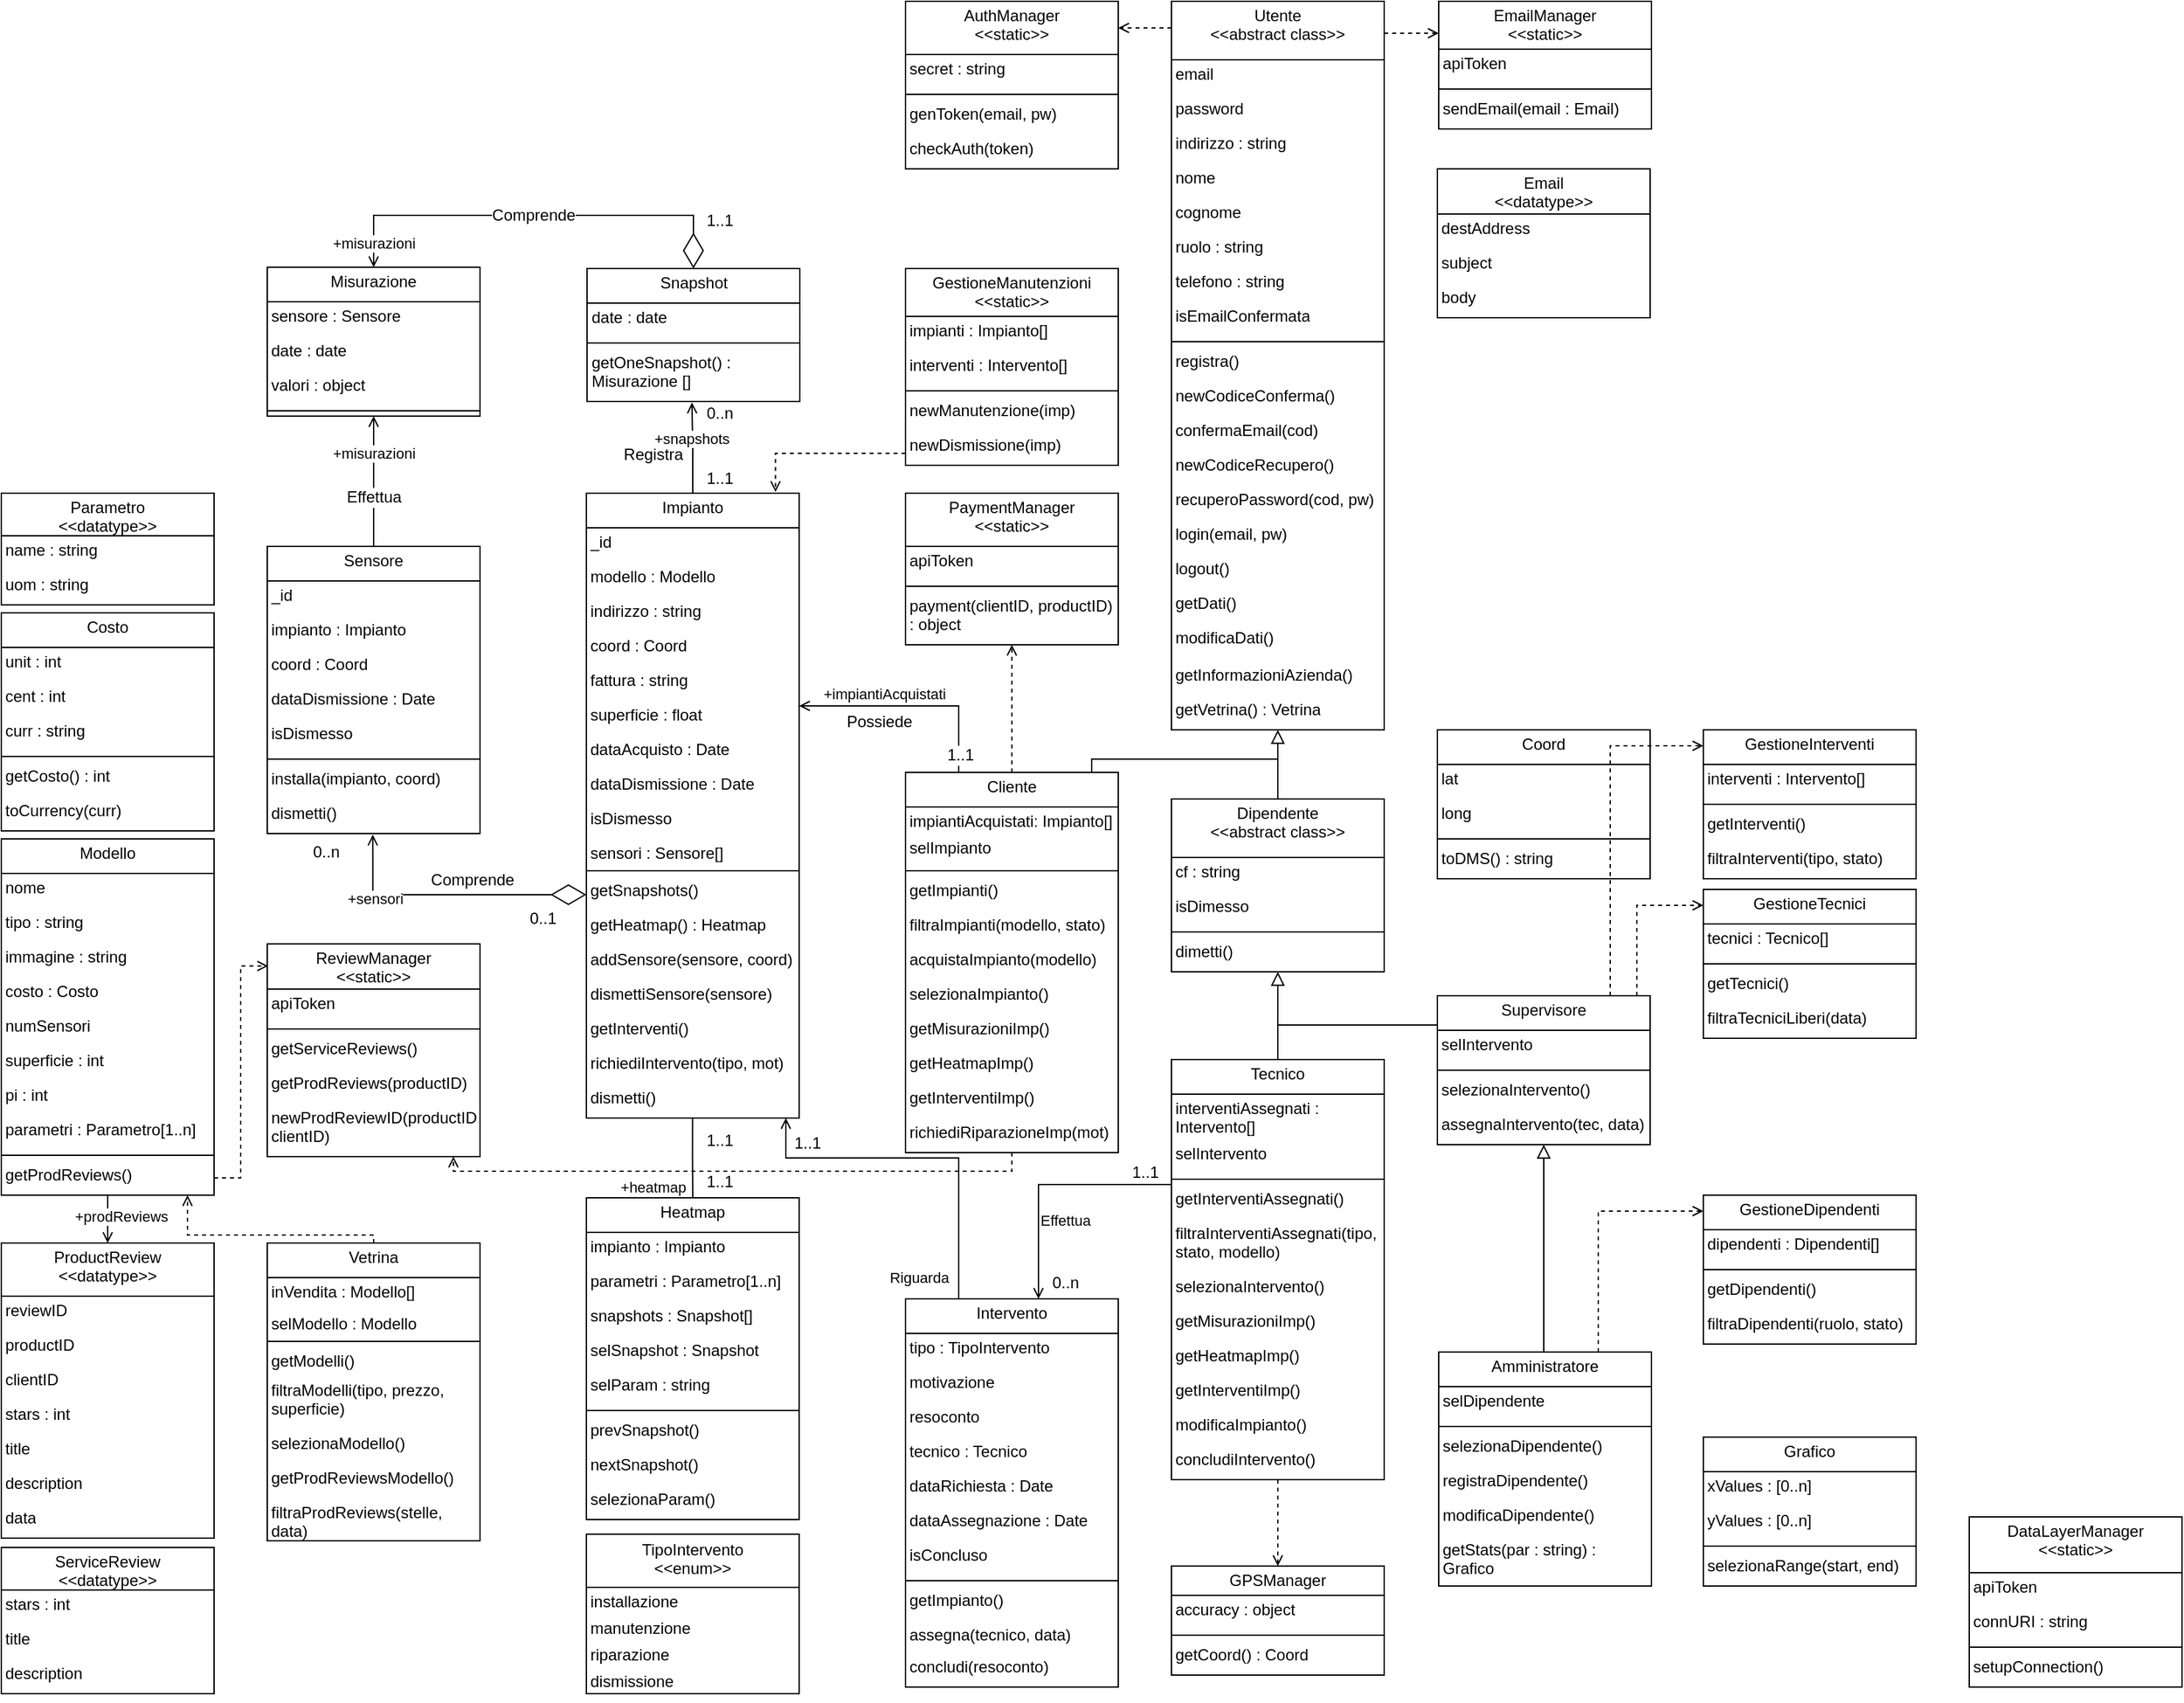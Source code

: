 <mxfile version="20.3.0" type="device" pages="10"><diagram name="Complessivo" id="o4W5jRWFcoWds1Bhet6D"><mxGraphModel dx="865" dy="1741" grid="1" gridSize="10" guides="1" tooltips="1" connect="1" arrows="1" fold="1" page="1" pageScale="1" pageWidth="827" pageHeight="1169" math="0" shadow="0"><root><mxCell id="y4lUFdOwvOaWaKlwsU81-0"/><mxCell id="y4lUFdOwvOaWaKlwsU81-1" parent="y4lUFdOwvOaWaKlwsU81-0"/><mxCell id="FJR7N-XGq7Y92uqK2FzJ-44" style="edgeStyle=orthogonalEdgeStyle;shape=connector;rounded=0;orthogonalLoop=1;jettySize=auto;html=1;dashed=1;labelBackgroundColor=default;strokeColor=default;fontFamily=Helvetica;fontSize=11;fontColor=default;startArrow=none;startFill=0;endArrow=open;endFill=0;" parent="y4lUFdOwvOaWaKlwsU81-1" source="y4lUFdOwvOaWaKlwsU81-2" target="rhm1utPdX6Ef8p_pQMbu-1" edge="1"><mxGeometry relative="1" as="geometry"><Array as="points"><mxPoint x="870" y="-90"/><mxPoint x="870" y="-90"/></Array></mxGeometry></mxCell><mxCell id="FJR7N-XGq7Y92uqK2FzJ-48" style="edgeStyle=orthogonalEdgeStyle;shape=connector;rounded=0;orthogonalLoop=1;jettySize=auto;html=1;entryX=0;entryY=0.25;entryDx=0;entryDy=0;dashed=1;labelBackgroundColor=default;strokeColor=default;fontFamily=Helvetica;fontSize=11;fontColor=default;startArrow=none;startFill=0;endArrow=open;endFill=0;" parent="y4lUFdOwvOaWaKlwsU81-1" source="y4lUFdOwvOaWaKlwsU81-2" target="y4lUFdOwvOaWaKlwsU81-103" edge="1"><mxGeometry relative="1" as="geometry"><Array as="points"><mxPoint x="1050" y="-86"/><mxPoint x="1050" y="-86"/></Array></mxGeometry></mxCell><mxCell id="y4lUFdOwvOaWaKlwsU81-2" value="Utente&#10;&lt;&lt;abstract class&gt;&gt;" style="swimlane;fontStyle=0;align=center;verticalAlign=top;childLayout=stackLayout;horizontal=1;startSize=44;horizontalStack=0;resizeParent=1;resizeParentMax=0;resizeLast=0;collapsible=1;marginBottom=0;whiteSpace=wrap;spacing=-1;" parent="y4lUFdOwvOaWaKlwsU81-1" vertex="1"><mxGeometry x="880" y="-110" width="160" height="548" as="geometry"/></mxCell><mxCell id="y4lUFdOwvOaWaKlwsU81-3" value="email" style="text;strokeColor=none;fillColor=none;align=left;verticalAlign=top;spacingLeft=4;spacingRight=4;overflow=hidden;rotatable=0;points=[[0,0.5],[1,0.5]];portConstraint=eastwest;fontStyle=0;whiteSpace=wrap;spacing=-1;" parent="y4lUFdOwvOaWaKlwsU81-2" vertex="1"><mxGeometry y="44" width="160" height="26" as="geometry"/></mxCell><mxCell id="y4lUFdOwvOaWaKlwsU81-4" value="password" style="text;strokeColor=none;fillColor=none;align=left;verticalAlign=top;spacingLeft=4;spacingRight=4;overflow=hidden;rotatable=0;points=[[0,0.5],[1,0.5]];portConstraint=eastwest;fontStyle=0;whiteSpace=wrap;spacing=-1;" parent="y4lUFdOwvOaWaKlwsU81-2" vertex="1"><mxGeometry y="70" width="160" height="26" as="geometry"/></mxCell><mxCell id="y4lUFdOwvOaWaKlwsU81-5" value="indirizzo : string" style="text;strokeColor=none;fillColor=none;align=left;verticalAlign=top;spacingLeft=4;spacingRight=4;overflow=hidden;rotatable=0;points=[[0,0.5],[1,0.5]];portConstraint=eastwest;fontStyle=0;whiteSpace=wrap;spacing=-1;" parent="y4lUFdOwvOaWaKlwsU81-2" vertex="1"><mxGeometry y="96" width="160" height="26" as="geometry"/></mxCell><mxCell id="y4lUFdOwvOaWaKlwsU81-6" value="nome" style="text;strokeColor=none;fillColor=none;align=left;verticalAlign=top;spacingLeft=4;spacingRight=4;overflow=hidden;rotatable=0;points=[[0,0.5],[1,0.5]];portConstraint=eastwest;fontStyle=0;whiteSpace=wrap;spacing=-1;" parent="y4lUFdOwvOaWaKlwsU81-2" vertex="1"><mxGeometry y="122" width="160" height="26" as="geometry"/></mxCell><mxCell id="y4lUFdOwvOaWaKlwsU81-7" value="cognome" style="text;strokeColor=none;fillColor=none;align=left;verticalAlign=top;spacingLeft=4;spacingRight=4;overflow=hidden;rotatable=0;points=[[0,0.5],[1,0.5]];portConstraint=eastwest;fontStyle=0;whiteSpace=wrap;spacing=-1;" parent="y4lUFdOwvOaWaKlwsU81-2" vertex="1"><mxGeometry y="148" width="160" height="26" as="geometry"/></mxCell><mxCell id="rd3VGvzEf6Sd-bIhdH6v-23" value="ruolo : string" style="text;strokeColor=none;fillColor=none;align=left;verticalAlign=top;spacingLeft=4;spacingRight=4;overflow=hidden;rotatable=0;points=[[0,0.5],[1,0.5]];portConstraint=eastwest;fontStyle=0;whiteSpace=wrap;spacing=-1;" parent="y4lUFdOwvOaWaKlwsU81-2" vertex="1"><mxGeometry y="174" width="160" height="26" as="geometry"/></mxCell><mxCell id="y4lUFdOwvOaWaKlwsU81-8" value="telefono : string" style="text;strokeColor=none;fillColor=none;align=left;verticalAlign=top;spacingLeft=4;spacingRight=4;overflow=hidden;rotatable=0;points=[[0,0.5],[1,0.5]];portConstraint=eastwest;fontStyle=0;whiteSpace=wrap;spacing=-1;" parent="y4lUFdOwvOaWaKlwsU81-2" vertex="1"><mxGeometry y="200" width="160" height="26" as="geometry"/></mxCell><mxCell id="y4lUFdOwvOaWaKlwsU81-9" value="isEmailConfermata" style="text;strokeColor=none;fillColor=none;align=left;verticalAlign=top;spacingLeft=4;spacingRight=4;overflow=hidden;rotatable=0;points=[[0,0.5],[1,0.5]];portConstraint=eastwest;fontStyle=0;whiteSpace=wrap;spacing=-1;" parent="y4lUFdOwvOaWaKlwsU81-2" vertex="1"><mxGeometry y="226" width="160" height="26" as="geometry"/></mxCell><mxCell id="y4lUFdOwvOaWaKlwsU81-10" value="" style="line;strokeWidth=1;fillColor=none;align=left;verticalAlign=middle;spacingTop=-1;spacingLeft=3;spacingRight=3;rotatable=0;labelPosition=right;points=[];portConstraint=eastwest;strokeColor=inherit;fontStyle=0;whiteSpace=wrap;spacing=-1;" parent="y4lUFdOwvOaWaKlwsU81-2" vertex="1"><mxGeometry y="252" width="160" height="8" as="geometry"/></mxCell><mxCell id="y4lUFdOwvOaWaKlwsU81-11" value="registra()" style="text;strokeColor=none;fillColor=none;align=left;verticalAlign=top;spacingLeft=4;spacingRight=4;overflow=hidden;rotatable=0;points=[[0,0.5],[1,0.5]];portConstraint=eastwest;fontStyle=0;whiteSpace=wrap;spacing=-1;" parent="y4lUFdOwvOaWaKlwsU81-2" vertex="1"><mxGeometry y="260" width="160" height="26" as="geometry"/></mxCell><mxCell id="y4lUFdOwvOaWaKlwsU81-12" value="newCodiceConferma()" style="text;strokeColor=none;fillColor=none;align=left;verticalAlign=top;spacingLeft=4;spacingRight=4;overflow=hidden;rotatable=0;points=[[0,0.5],[1,0.5]];portConstraint=eastwest;fontStyle=0;whiteSpace=wrap;spacing=-1;" parent="y4lUFdOwvOaWaKlwsU81-2" vertex="1"><mxGeometry y="286" width="160" height="26" as="geometry"/></mxCell><mxCell id="y4lUFdOwvOaWaKlwsU81-13" value="confermaEmail(cod)" style="text;strokeColor=none;fillColor=none;align=left;verticalAlign=top;spacingLeft=4;spacingRight=4;overflow=hidden;rotatable=0;points=[[0,0.5],[1,0.5]];portConstraint=eastwest;fontStyle=0;whiteSpace=wrap;spacing=-1;" parent="y4lUFdOwvOaWaKlwsU81-2" vertex="1"><mxGeometry y="312" width="160" height="26" as="geometry"/></mxCell><mxCell id="y4lUFdOwvOaWaKlwsU81-14" value="newCodiceRecupero()" style="text;strokeColor=none;fillColor=none;align=left;verticalAlign=top;spacingLeft=4;spacingRight=4;overflow=hidden;rotatable=0;points=[[0,0.5],[1,0.5]];portConstraint=eastwest;fontStyle=0;whiteSpace=wrap;spacing=-1;" parent="y4lUFdOwvOaWaKlwsU81-2" vertex="1"><mxGeometry y="338" width="160" height="26" as="geometry"/></mxCell><mxCell id="y4lUFdOwvOaWaKlwsU81-15" value="recuperoPassword(cod, pw)" style="text;strokeColor=none;fillColor=none;align=left;verticalAlign=top;spacingLeft=4;spacingRight=4;overflow=hidden;rotatable=0;points=[[0,0.5],[1,0.5]];portConstraint=eastwest;fontStyle=0;whiteSpace=wrap;spacing=-1;" parent="y4lUFdOwvOaWaKlwsU81-2" vertex="1"><mxGeometry y="364" width="160" height="26" as="geometry"/></mxCell><mxCell id="y4lUFdOwvOaWaKlwsU81-16" value="login(email, pw)" style="text;strokeColor=none;fillColor=none;align=left;verticalAlign=top;spacingLeft=4;spacingRight=4;overflow=hidden;rotatable=0;points=[[0,0.5],[1,0.5]];portConstraint=eastwest;fontStyle=0;whiteSpace=wrap;spacing=-1;" parent="y4lUFdOwvOaWaKlwsU81-2" vertex="1"><mxGeometry y="390" width="160" height="26" as="geometry"/></mxCell><mxCell id="gzn0euHRbPVmfBFFmZNC-3" value="logout()" style="text;strokeColor=none;fillColor=none;align=left;verticalAlign=top;spacingLeft=4;spacingRight=4;overflow=hidden;rotatable=0;points=[[0,0.5],[1,0.5]];portConstraint=eastwest;fontStyle=0;whiteSpace=wrap;spacing=-1;" parent="y4lUFdOwvOaWaKlwsU81-2" vertex="1"><mxGeometry y="416" width="160" height="26" as="geometry"/></mxCell><mxCell id="47mSeWJOMl666d0QWPM7-67" value="getDati()" style="text;strokeColor=none;fillColor=none;align=left;verticalAlign=top;spacingLeft=4;spacingRight=4;overflow=hidden;rotatable=0;points=[[0,0.5],[1,0.5]];portConstraint=eastwest;fontStyle=0;whiteSpace=wrap;spacing=-1;" parent="y4lUFdOwvOaWaKlwsU81-2" vertex="1"><mxGeometry y="442" width="160" height="26" as="geometry"/></mxCell><mxCell id="y4lUFdOwvOaWaKlwsU81-17" value="modificaDati()" style="text;strokeColor=none;fillColor=none;align=left;verticalAlign=top;spacingLeft=4;spacingRight=4;overflow=hidden;rotatable=0;points=[[0,0.5],[1,0.5]];portConstraint=eastwest;fontStyle=0;whiteSpace=wrap;spacing=-1;" parent="y4lUFdOwvOaWaKlwsU81-2" vertex="1"><mxGeometry y="468" width="160" height="28" as="geometry"/></mxCell><mxCell id="gzn0euHRbPVmfBFFmZNC-2" value="getInformazioniAzienda()" style="text;strokeColor=none;fillColor=none;align=left;verticalAlign=top;spacingLeft=4;spacingRight=4;overflow=hidden;rotatable=0;points=[[0,0.5],[1,0.5]];portConstraint=eastwest;fontStyle=0;whiteSpace=wrap;spacing=-1;" parent="y4lUFdOwvOaWaKlwsU81-2" vertex="1"><mxGeometry y="496" width="160" height="26" as="geometry"/></mxCell><mxCell id="gzn0euHRbPVmfBFFmZNC-34" value="getVetrina() : Vetrina" style="text;strokeColor=none;fillColor=none;align=left;verticalAlign=top;spacingLeft=4;spacingRight=4;overflow=hidden;rotatable=0;points=[[0,0.5],[1,0.5]];portConstraint=eastwest;fontStyle=0;whiteSpace=wrap;spacing=-1;" parent="y4lUFdOwvOaWaKlwsU81-2" vertex="1"><mxGeometry y="522" width="160" height="26" as="geometry"/></mxCell><mxCell id="y4lUFdOwvOaWaKlwsU81-18" value="Misurazione" style="swimlane;fontStyle=0;align=center;verticalAlign=top;childLayout=stackLayout;horizontal=1;startSize=26;horizontalStack=0;resizeParent=1;resizeParentMax=0;resizeLast=0;collapsible=1;marginBottom=0;whiteSpace=wrap;spacing=-1;" parent="y4lUFdOwvOaWaKlwsU81-1" vertex="1"><mxGeometry x="200" y="90" width="160" height="112" as="geometry"/></mxCell><mxCell id="y4lUFdOwvOaWaKlwsU81-20" value="sensore : Sensore" style="text;strokeColor=none;fillColor=none;align=left;verticalAlign=top;spacingLeft=4;spacingRight=4;overflow=hidden;rotatable=0;points=[[0,0.5],[1,0.5]];portConstraint=eastwest;fontStyle=0;whiteSpace=wrap;spacing=-1;" parent="y4lUFdOwvOaWaKlwsU81-18" vertex="1"><mxGeometry y="26" width="160" height="26" as="geometry"/></mxCell><mxCell id="y4lUFdOwvOaWaKlwsU81-19" value="date : date" style="text;strokeColor=none;fillColor=none;align=left;verticalAlign=top;spacingLeft=4;spacingRight=4;overflow=hidden;rotatable=0;points=[[0,0.5],[1,0.5]];portConstraint=eastwest;fontStyle=0;whiteSpace=wrap;spacing=-1;" parent="y4lUFdOwvOaWaKlwsU81-18" vertex="1"><mxGeometry y="52" width="160" height="26" as="geometry"/></mxCell><mxCell id="y4lUFdOwvOaWaKlwsU81-21" value="valori : object" style="text;strokeColor=none;fillColor=none;align=left;verticalAlign=top;spacingLeft=4;spacingRight=4;overflow=hidden;rotatable=0;points=[[0,0.5],[1,0.5]];portConstraint=eastwest;fontStyle=0;whiteSpace=wrap;spacing=-1;" parent="y4lUFdOwvOaWaKlwsU81-18" vertex="1"><mxGeometry y="78" width="160" height="26" as="geometry"/></mxCell><mxCell id="y4lUFdOwvOaWaKlwsU81-22" value="" style="line;strokeWidth=1;fillColor=none;align=left;verticalAlign=middle;spacingTop=-1;spacingLeft=3;spacingRight=3;rotatable=0;labelPosition=right;points=[];portConstraint=eastwest;strokeColor=inherit;fontStyle=0;whiteSpace=wrap;spacing=-1;" parent="y4lUFdOwvOaWaKlwsU81-18" vertex="1"><mxGeometry y="104" width="160" height="8" as="geometry"/></mxCell><mxCell id="y4lUFdOwvOaWaKlwsU81-23" value="+misurazioni" style="edgeStyle=orthogonalEdgeStyle;rounded=0;orthogonalLoop=1;jettySize=auto;html=1;entryX=0.5;entryY=0;entryDx=0;entryDy=0;startArrow=diamondThin;startFill=0;endArrow=open;endFill=0;endSize=6;targetPerimeterSpacing=0;sourcePerimeterSpacing=0;startSize=24;exitX=0.5;exitY=0;exitDx=0;exitDy=0;" parent="y4lUFdOwvOaWaKlwsU81-1" source="y4lUFdOwvOaWaKlwsU81-188" target="y4lUFdOwvOaWaKlwsU81-18" edge="1"><mxGeometry x="0.883" relative="1" as="geometry"><mxPoint as="offset"/><mxPoint x="40" y="70" as="sourcePoint"/></mxGeometry></mxCell><mxCell id="FJR7N-XGq7Y92uqK2FzJ-72" value="1..1" style="edgeLabel;html=1;align=center;verticalAlign=middle;resizable=0;points=[];fontSize=12;fontFamily=Helvetica;fontColor=default;" parent="y4lUFdOwvOaWaKlwsU81-23" vertex="1" connectable="0"><mxGeometry x="-0.566" y="-1" relative="1" as="geometry"><mxPoint x="49" y="5" as="offset"/></mxGeometry></mxCell><mxCell id="FJR7N-XGq7Y92uqK2FzJ-73" value="Comprende" style="edgeLabel;html=1;align=center;verticalAlign=middle;resizable=0;points=[];fontSize=12;fontFamily=Helvetica;fontColor=default;" parent="y4lUFdOwvOaWaKlwsU81-23" vertex="1" connectable="0"><mxGeometry x="-0.184" relative="1" as="geometry"><mxPoint x="-30" as="offset"/></mxGeometry></mxCell><mxCell id="y4lUFdOwvOaWaKlwsU81-24" value="+prodReviews" style="edgeStyle=orthogonalEdgeStyle;rounded=0;orthogonalLoop=1;jettySize=auto;html=1;startArrow=none;startFill=0;endArrow=open;endFill=0;entryX=0.5;entryY=0;entryDx=0;entryDy=0;" parent="y4lUFdOwvOaWaKlwsU81-1" source="y4lUFdOwvOaWaKlwsU81-25" target="y4lUFdOwvOaWaKlwsU81-82" edge="1"><mxGeometry x="0.091" y="10" relative="1" as="geometry"><mxPoint as="offset"/></mxGeometry></mxCell><mxCell id="y4lUFdOwvOaWaKlwsU81-25" value="Modello" style="swimlane;fontStyle=0;align=center;verticalAlign=top;childLayout=stackLayout;horizontal=1;startSize=26;horizontalStack=0;resizeParent=1;resizeParentMax=0;resizeLast=0;collapsible=1;marginBottom=0;whiteSpace=wrap;spacing=-1;" parent="y4lUFdOwvOaWaKlwsU81-1" vertex="1"><mxGeometry y="520" width="160" height="268" as="geometry"/></mxCell><mxCell id="y4lUFdOwvOaWaKlwsU81-26" value="nome" style="text;strokeColor=none;fillColor=none;align=left;verticalAlign=top;spacingLeft=4;spacingRight=4;overflow=hidden;rotatable=0;points=[[0,0.5],[1,0.5]];portConstraint=eastwest;fontStyle=0;whiteSpace=wrap;spacing=-1;" parent="y4lUFdOwvOaWaKlwsU81-25" vertex="1"><mxGeometry y="26" width="160" height="26" as="geometry"/></mxCell><mxCell id="y4lUFdOwvOaWaKlwsU81-27" value="tipo : string" style="text;strokeColor=none;fillColor=none;align=left;verticalAlign=top;spacingLeft=4;spacingRight=4;overflow=hidden;rotatable=0;points=[[0,0.5],[1,0.5]];portConstraint=eastwest;fontStyle=0;whiteSpace=wrap;spacing=-1;" parent="y4lUFdOwvOaWaKlwsU81-25" vertex="1"><mxGeometry y="52" width="160" height="26" as="geometry"/></mxCell><mxCell id="y4lUFdOwvOaWaKlwsU81-28" value="immagine : string" style="text;strokeColor=none;fillColor=none;align=left;verticalAlign=top;spacingLeft=4;spacingRight=4;overflow=hidden;rotatable=0;points=[[0,0.5],[1,0.5]];portConstraint=eastwest;fontStyle=0;whiteSpace=wrap;spacing=-1;" parent="y4lUFdOwvOaWaKlwsU81-25" vertex="1"><mxGeometry y="78" width="160" height="26" as="geometry"/></mxCell><mxCell id="y4lUFdOwvOaWaKlwsU81-29" value="costo : Costo" style="text;strokeColor=none;fillColor=none;align=left;verticalAlign=top;spacingLeft=4;spacingRight=4;overflow=hidden;rotatable=0;points=[[0,0.5],[1,0.5]];portConstraint=eastwest;fontStyle=0;whiteSpace=wrap;spacing=-1;" parent="y4lUFdOwvOaWaKlwsU81-25" vertex="1"><mxGeometry y="104" width="160" height="26" as="geometry"/></mxCell><mxCell id="y4lUFdOwvOaWaKlwsU81-30" value="numSensori" style="text;strokeColor=none;fillColor=none;align=left;verticalAlign=top;spacingLeft=4;spacingRight=4;overflow=hidden;rotatable=0;points=[[0,0.5],[1,0.5]];portConstraint=eastwest;fontStyle=0;whiteSpace=wrap;spacing=-1;" parent="y4lUFdOwvOaWaKlwsU81-25" vertex="1"><mxGeometry y="130" width="160" height="26" as="geometry"/></mxCell><mxCell id="y4lUFdOwvOaWaKlwsU81-31" value="superficie : int" style="text;strokeColor=none;fillColor=none;align=left;verticalAlign=top;spacingLeft=4;spacingRight=4;overflow=hidden;rotatable=0;points=[[0,0.5],[1,0.5]];portConstraint=eastwest;fontStyle=0;whiteSpace=wrap;spacing=-1;" parent="y4lUFdOwvOaWaKlwsU81-25" vertex="1"><mxGeometry y="156" width="160" height="26" as="geometry"/></mxCell><mxCell id="rd3VGvzEf6Sd-bIhdH6v-9" value="pi : int" style="text;strokeColor=none;fillColor=none;align=left;verticalAlign=top;spacingLeft=4;spacingRight=4;overflow=hidden;rotatable=0;points=[[0,0.5],[1,0.5]];portConstraint=eastwest;fontStyle=0;whiteSpace=wrap;spacing=-1;" parent="y4lUFdOwvOaWaKlwsU81-25" vertex="1"><mxGeometry y="182" width="160" height="26" as="geometry"/></mxCell><mxCell id="y4lUFdOwvOaWaKlwsU81-32" value="parametri : Parametro[1..n]" style="text;strokeColor=none;fillColor=none;align=left;verticalAlign=top;spacingLeft=4;spacingRight=4;overflow=hidden;rotatable=0;points=[[0,0.5],[1,0.5]];portConstraint=eastwest;fontStyle=0;whiteSpace=wrap;spacing=-1;" parent="y4lUFdOwvOaWaKlwsU81-25" vertex="1"><mxGeometry y="208" width="160" height="26" as="geometry"/></mxCell><mxCell id="y4lUFdOwvOaWaKlwsU81-33" value="" style="line;strokeWidth=1;fillColor=none;align=left;verticalAlign=middle;spacingTop=-1;spacingLeft=3;spacingRight=3;rotatable=0;labelPosition=right;points=[];portConstraint=eastwest;strokeColor=inherit;fontStyle=0;whiteSpace=wrap;spacing=-1;" parent="y4lUFdOwvOaWaKlwsU81-25" vertex="1"><mxGeometry y="234" width="160" height="8" as="geometry"/></mxCell><mxCell id="y4lUFdOwvOaWaKlwsU81-34" value="getProdReviews()" style="text;strokeColor=none;fillColor=none;align=left;verticalAlign=top;spacingLeft=4;spacingRight=4;overflow=hidden;rotatable=0;points=[[0,0.5],[1,0.5]];portConstraint=eastwest;fontStyle=0;whiteSpace=wrap;spacing=-1;" parent="y4lUFdOwvOaWaKlwsU81-25" vertex="1"><mxGeometry y="242" width="160" height="26" as="geometry"/></mxCell><mxCell id="y4lUFdOwvOaWaKlwsU81-35" style="edgeStyle=orthogonalEdgeStyle;rounded=0;orthogonalLoop=1;jettySize=auto;html=1;exitX=0.5;exitY=0;exitDx=0;exitDy=0;endArrow=block;endFill=0;endSize=8;" parent="y4lUFdOwvOaWaKlwsU81-1" source="y4lUFdOwvOaWaKlwsU81-124" target="y4lUFdOwvOaWaKlwsU81-2" edge="1"><mxGeometry relative="1" as="geometry"><mxPoint x="960" y="420" as="targetPoint"/><Array as="points"/></mxGeometry></mxCell><mxCell id="y4lUFdOwvOaWaKlwsU81-36" style="edgeStyle=orthogonalEdgeStyle;rounded=0;orthogonalLoop=1;jettySize=auto;html=1;endArrow=none;endFill=0;" parent="y4lUFdOwvOaWaKlwsU81-1" source="y4lUFdOwvOaWaKlwsU81-168" edge="1"><mxGeometry relative="1" as="geometry"><mxPoint x="960" y="460" as="targetPoint"/><mxPoint x="1152" y="345" as="sourcePoint"/><Array as="points"><mxPoint x="820" y="460"/></Array></mxGeometry></mxCell><mxCell id="y4lUFdOwvOaWaKlwsU81-37" style="edgeStyle=orthogonalEdgeStyle;rounded=0;orthogonalLoop=1;jettySize=auto;html=1;exitX=0.5;exitY=0;exitDx=0;exitDy=0;endArrow=none;endFill=0;" parent="y4lUFdOwvOaWaKlwsU81-1" source="y4lUFdOwvOaWaKlwsU81-133" edge="1"><mxGeometry relative="1" as="geometry"><mxPoint x="960" y="660" as="targetPoint"/><Array as="points"><mxPoint x="1160" y="660"/><mxPoint x="960" y="660"/></Array></mxGeometry></mxCell><mxCell id="y4lUFdOwvOaWaKlwsU81-38" style="rounded=0;orthogonalLoop=1;jettySize=auto;html=1;entryX=0.5;entryY=1;entryDx=0;entryDy=0;endArrow=block;endFill=0;endSize=8;edgeStyle=orthogonalEdgeStyle;exitX=0.5;exitY=0;exitDx=0;exitDy=0;" parent="y4lUFdOwvOaWaKlwsU81-1" source="y4lUFdOwvOaWaKlwsU81-39" target="y4lUFdOwvOaWaKlwsU81-133" edge="1"><mxGeometry relative="1" as="geometry"><mxPoint x="1160" y="900" as="sourcePoint"/><Array as="points"><mxPoint x="1160" y="906"/></Array></mxGeometry></mxCell><mxCell id="FJR7N-XGq7Y92uqK2FzJ-47" style="edgeStyle=orthogonalEdgeStyle;shape=connector;rounded=0;orthogonalLoop=1;jettySize=auto;html=1;exitX=0.75;exitY=0;exitDx=0;exitDy=0;dashed=1;labelBackgroundColor=default;strokeColor=default;fontFamily=Helvetica;fontSize=11;fontColor=default;startArrow=none;startFill=0;endArrow=open;endFill=0;" parent="y4lUFdOwvOaWaKlwsU81-1" source="y4lUFdOwvOaWaKlwsU81-39" target="47mSeWJOMl666d0QWPM7-35" edge="1"><mxGeometry relative="1" as="geometry"><Array as="points"><mxPoint x="1201" y="800"/></Array></mxGeometry></mxCell><mxCell id="y4lUFdOwvOaWaKlwsU81-39" value="Amministratore" style="swimlane;fontStyle=0;align=center;verticalAlign=top;childLayout=stackLayout;horizontal=1;startSize=26;horizontalStack=0;resizeParent=1;resizeParentMax=0;resizeLast=0;collapsible=1;marginBottom=0;whiteSpace=wrap;spacing=-1;" parent="y4lUFdOwvOaWaKlwsU81-1" vertex="1"><mxGeometry x="1081" y="906" width="160" height="176" as="geometry"/></mxCell><mxCell id="FJR7N-XGq7Y92uqK2FzJ-30" value="selDipendente" style="text;strokeColor=none;fillColor=none;align=left;verticalAlign=top;spacingLeft=4;spacingRight=4;overflow=hidden;rotatable=0;points=[[0,0.5],[1,0.5]];portConstraint=eastwest;fontStyle=0;whiteSpace=wrap;spacing=-1;" parent="y4lUFdOwvOaWaKlwsU81-39" vertex="1"><mxGeometry y="26" width="160" height="26" as="geometry"/></mxCell><mxCell id="y4lUFdOwvOaWaKlwsU81-40" value="" style="line;strokeWidth=1;fillColor=none;align=left;verticalAlign=middle;spacingTop=-1;spacingLeft=3;spacingRight=3;rotatable=0;labelPosition=right;points=[];portConstraint=eastwest;strokeColor=inherit;fontStyle=0;whiteSpace=wrap;spacing=-1;" parent="y4lUFdOwvOaWaKlwsU81-39" vertex="1"><mxGeometry y="52" width="160" height="8" as="geometry"/></mxCell><mxCell id="47mSeWJOMl666d0QWPM7-61" value="selezionaDipendente()" style="text;strokeColor=none;fillColor=none;align=left;verticalAlign=top;spacingLeft=4;spacingRight=4;overflow=hidden;rotatable=0;points=[[0,0.5],[1,0.5]];portConstraint=eastwest;fontStyle=0;whiteSpace=wrap;spacing=-1;" parent="y4lUFdOwvOaWaKlwsU81-39" vertex="1"><mxGeometry y="60" width="160" height="26" as="geometry"/></mxCell><mxCell id="47mSeWJOMl666d0QWPM7-43" value="registraDipendente()" style="text;strokeColor=none;fillColor=none;align=left;verticalAlign=top;spacingLeft=4;spacingRight=4;overflow=hidden;rotatable=0;points=[[0,0.5],[1,0.5]];portConstraint=eastwest;fontStyle=0;whiteSpace=wrap;spacing=-1;" parent="y4lUFdOwvOaWaKlwsU81-39" vertex="1"><mxGeometry y="86" width="160" height="26" as="geometry"/></mxCell><mxCell id="47mSeWJOMl666d0QWPM7-53" value="modificaDipendente()" style="text;strokeColor=none;fillColor=none;align=left;verticalAlign=top;spacingLeft=4;spacingRight=4;overflow=hidden;rotatable=0;points=[[0,0.5],[1,0.5]];portConstraint=eastwest;fontStyle=0;whiteSpace=wrap;spacing=-1;" parent="y4lUFdOwvOaWaKlwsU81-39" vertex="1"><mxGeometry y="112" width="160" height="26" as="geometry"/></mxCell><mxCell id="y4lUFdOwvOaWaKlwsU81-41" value="getStats(par : string) : Grafico " style="text;strokeColor=none;fillColor=none;align=left;verticalAlign=top;spacingLeft=4;spacingRight=4;overflow=hidden;rotatable=0;points=[[0,0.5],[1,0.5]];portConstraint=eastwest;fontStyle=0;whiteSpace=wrap;spacing=-1;" parent="y4lUFdOwvOaWaKlwsU81-39" vertex="1"><mxGeometry y="138" width="160" height="38" as="geometry"/></mxCell><mxCell id="y4lUFdOwvOaWaKlwsU81-42" value="ServiceReview&#10;&lt;&lt;datatype&gt;&gt;" style="swimlane;fontStyle=0;align=center;verticalAlign=top;childLayout=stackLayout;horizontal=1;startSize=32;horizontalStack=0;resizeParent=1;resizeParentMax=0;resizeLast=0;collapsible=1;marginBottom=0;whiteSpace=wrap;spacing=-1;" parent="y4lUFdOwvOaWaKlwsU81-1" vertex="1"><mxGeometry y="1053" width="160" height="110" as="geometry"/></mxCell><mxCell id="y4lUFdOwvOaWaKlwsU81-43" value="stars : int" style="text;strokeColor=none;fillColor=none;align=left;verticalAlign=top;spacingLeft=4;spacingRight=4;overflow=hidden;rotatable=0;points=[[0,0.5],[1,0.5]];portConstraint=eastwest;fontStyle=0;whiteSpace=wrap;spacing=-1;" parent="y4lUFdOwvOaWaKlwsU81-42" vertex="1"><mxGeometry y="32" width="160" height="26" as="geometry"/></mxCell><mxCell id="y4lUFdOwvOaWaKlwsU81-44" value="title" style="text;strokeColor=none;fillColor=none;align=left;verticalAlign=top;spacingLeft=4;spacingRight=4;overflow=hidden;rotatable=0;points=[[0,0.5],[1,0.5]];portConstraint=eastwest;fontStyle=0;whiteSpace=wrap;spacing=-1;" parent="y4lUFdOwvOaWaKlwsU81-42" vertex="1"><mxGeometry y="58" width="160" height="26" as="geometry"/></mxCell><mxCell id="y4lUFdOwvOaWaKlwsU81-45" value="description" style="text;strokeColor=none;fillColor=none;align=left;verticalAlign=top;spacingLeft=4;spacingRight=4;overflow=hidden;rotatable=0;points=[[0,0.5],[1,0.5]];portConstraint=eastwest;fontStyle=0;whiteSpace=wrap;spacing=-1;" parent="y4lUFdOwvOaWaKlwsU81-42" vertex="1"><mxGeometry y="84" width="160" height="26" as="geometry"/></mxCell><mxCell id="y4lUFdOwvOaWaKlwsU81-47" value="Email&#10;&lt;&lt;datatype&gt;&gt;" style="swimlane;fontStyle=0;align=center;verticalAlign=top;childLayout=stackLayout;horizontal=1;startSize=34;horizontalStack=0;resizeParent=1;resizeParentMax=0;resizeLast=0;collapsible=1;marginBottom=0;whiteSpace=wrap;spacing=-1;" parent="y4lUFdOwvOaWaKlwsU81-1" vertex="1"><mxGeometry x="1080" y="16" width="160" height="112" as="geometry"/></mxCell><mxCell id="y4lUFdOwvOaWaKlwsU81-48" value="destAddress" style="text;strokeColor=none;fillColor=none;align=left;verticalAlign=top;spacingLeft=4;spacingRight=4;overflow=hidden;rotatable=0;points=[[0,0.5],[1,0.5]];portConstraint=eastwest;fontStyle=0;whiteSpace=wrap;spacing=-1;" parent="y4lUFdOwvOaWaKlwsU81-47" vertex="1"><mxGeometry y="34" width="160" height="26" as="geometry"/></mxCell><mxCell id="y4lUFdOwvOaWaKlwsU81-49" value="subject" style="text;strokeColor=none;fillColor=none;align=left;verticalAlign=top;spacingLeft=4;spacingRight=4;overflow=hidden;rotatable=0;points=[[0,0.5],[1,0.5]];portConstraint=eastwest;fontStyle=0;whiteSpace=wrap;spacing=-1;" parent="y4lUFdOwvOaWaKlwsU81-47" vertex="1"><mxGeometry y="60" width="160" height="26" as="geometry"/></mxCell><mxCell id="y4lUFdOwvOaWaKlwsU81-50" value="body" style="text;strokeColor=none;fillColor=none;align=left;verticalAlign=top;spacingLeft=4;spacingRight=4;overflow=hidden;rotatable=0;points=[[0,0.5],[1,0.5]];portConstraint=eastwest;fontStyle=0;whiteSpace=wrap;spacing=-1;" parent="y4lUFdOwvOaWaKlwsU81-47" vertex="1"><mxGeometry y="86" width="160" height="26" as="geometry"/></mxCell><mxCell id="y4lUFdOwvOaWaKlwsU81-52" value="Grafico" style="swimlane;fontStyle=0;align=center;verticalAlign=top;childLayout=stackLayout;horizontal=1;startSize=26;horizontalStack=0;resizeParent=1;resizeParentMax=0;resizeLast=0;collapsible=1;marginBottom=0;whiteSpace=wrap;spacing=-1;" parent="y4lUFdOwvOaWaKlwsU81-1" vertex="1"><mxGeometry x="1280" y="970" width="160" height="112" as="geometry"/></mxCell><mxCell id="y4lUFdOwvOaWaKlwsU81-53" value="xValues : [0..n]" style="text;strokeColor=none;fillColor=none;align=left;verticalAlign=top;spacingLeft=4;spacingRight=4;overflow=hidden;rotatable=0;points=[[0,0.5],[1,0.5]];portConstraint=eastwest;fontStyle=0;whiteSpace=wrap;spacing=-1;" parent="y4lUFdOwvOaWaKlwsU81-52" vertex="1"><mxGeometry y="26" width="160" height="26" as="geometry"/></mxCell><mxCell id="y4lUFdOwvOaWaKlwsU81-54" value="yValues : [0..n]" style="text;strokeColor=none;fillColor=none;align=left;verticalAlign=top;spacingLeft=4;spacingRight=4;overflow=hidden;rotatable=0;points=[[0,0.5],[1,0.5]];portConstraint=eastwest;fontStyle=0;whiteSpace=wrap;spacing=-1;" parent="y4lUFdOwvOaWaKlwsU81-52" vertex="1"><mxGeometry y="52" width="160" height="26" as="geometry"/></mxCell><mxCell id="y4lUFdOwvOaWaKlwsU81-55" value="" style="line;strokeWidth=1;fillColor=none;align=left;verticalAlign=middle;spacingTop=-1;spacingLeft=3;spacingRight=3;rotatable=0;labelPosition=right;points=[];portConstraint=eastwest;strokeColor=inherit;fontStyle=0;whiteSpace=wrap;spacing=-1;" parent="y4lUFdOwvOaWaKlwsU81-52" vertex="1"><mxGeometry y="78" width="160" height="8" as="geometry"/></mxCell><mxCell id="47mSeWJOMl666d0QWPM7-19" value="selezionaRange(start, end)" style="text;strokeColor=none;fillColor=none;align=left;verticalAlign=top;spacingLeft=4;spacingRight=4;overflow=hidden;rotatable=0;points=[[0,0.5],[1,0.5]];portConstraint=eastwest;fontStyle=0;whiteSpace=wrap;spacing=-1;" parent="y4lUFdOwvOaWaKlwsU81-52" vertex="1"><mxGeometry y="86" width="160" height="26" as="geometry"/></mxCell><mxCell id="y4lUFdOwvOaWaKlwsU81-57" value="Heatmap" style="swimlane;fontStyle=0;align=center;verticalAlign=top;childLayout=stackLayout;horizontal=1;startSize=26;horizontalStack=0;resizeParent=1;resizeParentMax=0;resizeLast=0;collapsible=1;marginBottom=0;whiteSpace=wrap;spacing=-1;" parent="y4lUFdOwvOaWaKlwsU81-1" vertex="1"><mxGeometry x="440" y="790" width="160" height="242" as="geometry"/></mxCell><mxCell id="y4lUFdOwvOaWaKlwsU81-59" value="impianto : Impianto" style="text;strokeColor=none;fillColor=none;align=left;verticalAlign=top;spacingLeft=4;spacingRight=4;overflow=hidden;rotatable=0;points=[[0,0.5],[1,0.5]];portConstraint=eastwest;fontStyle=0;whiteSpace=wrap;spacing=-1;" parent="y4lUFdOwvOaWaKlwsU81-57" vertex="1"><mxGeometry y="26" width="160" height="26" as="geometry"/></mxCell><mxCell id="rd3VGvzEf6Sd-bIhdH6v-22" value="parametri : Parametro[1..n]" style="text;strokeColor=none;fillColor=none;align=left;verticalAlign=top;spacingLeft=4;spacingRight=4;overflow=hidden;rotatable=0;points=[[0,0.5],[1,0.5]];portConstraint=eastwest;fontStyle=0;whiteSpace=wrap;spacing=-1;" parent="y4lUFdOwvOaWaKlwsU81-57" vertex="1"><mxGeometry y="52" width="160" height="26" as="geometry"/></mxCell><mxCell id="y4lUFdOwvOaWaKlwsU81-62" value="snapshots : Snapshot[]" style="text;strokeColor=none;fillColor=none;align=left;verticalAlign=top;spacingLeft=4;spacingRight=4;overflow=hidden;rotatable=0;points=[[0,0.5],[1,0.5]];portConstraint=eastwest;fontStyle=0;whiteSpace=wrap;spacing=-1;" parent="y4lUFdOwvOaWaKlwsU81-57" vertex="1"><mxGeometry y="78" width="160" height="26" as="geometry"/></mxCell><mxCell id="y4lUFdOwvOaWaKlwsU81-61" value="selSnapshot : Snapshot" style="text;strokeColor=none;fillColor=none;align=left;verticalAlign=top;spacingLeft=4;spacingRight=4;overflow=hidden;rotatable=0;points=[[0,0.5],[1,0.5]];portConstraint=eastwest;fontStyle=0;whiteSpace=wrap;spacing=-1;" parent="y4lUFdOwvOaWaKlwsU81-57" vertex="1"><mxGeometry y="104" width="160" height="26" as="geometry"/></mxCell><mxCell id="y4lUFdOwvOaWaKlwsU81-60" value="selParam : string" style="text;strokeColor=none;fillColor=none;align=left;verticalAlign=top;spacingLeft=4;spacingRight=4;overflow=hidden;rotatable=0;points=[[0,0.5],[1,0.5]];portConstraint=eastwest;fontStyle=0;whiteSpace=wrap;spacing=-1;" parent="y4lUFdOwvOaWaKlwsU81-57" vertex="1"><mxGeometry y="130" width="160" height="26" as="geometry"/></mxCell><mxCell id="y4lUFdOwvOaWaKlwsU81-63" value="" style="line;strokeWidth=1;fillColor=none;align=left;verticalAlign=middle;spacingTop=-1;spacingLeft=3;spacingRight=3;rotatable=0;labelPosition=right;points=[];portConstraint=eastwest;strokeColor=inherit;fontStyle=0;whiteSpace=wrap;spacing=-1;" parent="y4lUFdOwvOaWaKlwsU81-57" vertex="1"><mxGeometry y="156" width="160" height="8" as="geometry"/></mxCell><mxCell id="y4lUFdOwvOaWaKlwsU81-64" value="prevSnapshot()" style="text;strokeColor=none;fillColor=none;align=left;verticalAlign=top;spacingLeft=4;spacingRight=4;overflow=hidden;rotatable=0;points=[[0,0.5],[1,0.5]];portConstraint=eastwest;fontStyle=0;whiteSpace=wrap;spacing=-1;" parent="y4lUFdOwvOaWaKlwsU81-57" vertex="1"><mxGeometry y="164" width="160" height="26" as="geometry"/></mxCell><mxCell id="y4lUFdOwvOaWaKlwsU81-65" value="nextSnapshot()" style="text;strokeColor=none;fillColor=none;align=left;verticalAlign=top;spacingLeft=4;spacingRight=4;overflow=hidden;rotatable=0;points=[[0,0.5],[1,0.5]];portConstraint=eastwest;fontStyle=0;whiteSpace=wrap;spacing=-1;" parent="y4lUFdOwvOaWaKlwsU81-57" vertex="1"><mxGeometry y="190" width="160" height="26" as="geometry"/></mxCell><mxCell id="y4lUFdOwvOaWaKlwsU81-66" value="selezionaParam()" style="text;strokeColor=none;fillColor=none;align=left;verticalAlign=top;spacingLeft=4;spacingRight=4;overflow=hidden;rotatable=0;points=[[0,0.5],[1,0.5]];portConstraint=eastwest;fontStyle=0;whiteSpace=wrap;spacing=-1;" parent="y4lUFdOwvOaWaKlwsU81-57" vertex="1"><mxGeometry y="216" width="160" height="26" as="geometry"/></mxCell><mxCell id="y4lUFdOwvOaWaKlwsU81-67" value="+sensori" style="edgeStyle=orthogonalEdgeStyle;rounded=0;orthogonalLoop=1;jettySize=auto;html=1;endArrow=diamondThin;endFill=0;startArrow=open;startFill=0;endSize=24;exitX=0.496;exitY=1.031;exitDx=0;exitDy=0;exitPerimeter=0;" parent="y4lUFdOwvOaWaKlwsU81-1" source="y4lUFdOwvOaWaKlwsU81-77" target="y4lUFdOwvOaWaKlwsU81-173" edge="1"><mxGeometry x="-0.549" y="-3" relative="1" as="geometry"><mxPoint as="offset"/><mxPoint x="280" y="520" as="sourcePoint"/><mxPoint x="270" y="640" as="targetPoint"/><Array as="points"><mxPoint x="279" y="562"/></Array></mxGeometry></mxCell><mxCell id="FJR7N-XGq7Y92uqK2FzJ-65" value="0..1" style="edgeLabel;html=1;align=center;verticalAlign=middle;resizable=0;points=[];fontSize=12;fontFamily=Helvetica;fontColor=default;" parent="y4lUFdOwvOaWaKlwsU81-67" vertex="1" connectable="0"><mxGeometry x="0.478" y="-1" relative="1" as="geometry"><mxPoint x="21" y="17" as="offset"/></mxGeometry></mxCell><mxCell id="FJR7N-XGq7Y92uqK2FzJ-66" value="0..n" style="edgeLabel;html=1;align=center;verticalAlign=middle;resizable=0;points=[];fontSize=12;fontFamily=Helvetica;fontColor=default;" parent="y4lUFdOwvOaWaKlwsU81-67" vertex="1" connectable="0"><mxGeometry x="-0.242" y="-1" relative="1" as="geometry"><mxPoint x="-68" y="-33" as="offset"/></mxGeometry></mxCell><mxCell id="6WifYMyEs8dyAkhtUr9D-0" value="Comprende" style="edgeLabel;html=1;align=center;verticalAlign=middle;resizable=0;points=[];fontSize=12;fontFamily=Helvetica;fontColor=#000000;" parent="y4lUFdOwvOaWaKlwsU81-67" vertex="1" connectable="0"><mxGeometry x="-0.066" y="-1" relative="1" as="geometry"><mxPoint x="24" y="-12" as="offset"/></mxGeometry></mxCell><mxCell id="y4lUFdOwvOaWaKlwsU81-68" value="+misurazioni" style="edgeStyle=orthogonalEdgeStyle;rounded=0;orthogonalLoop=1;jettySize=auto;html=1;exitX=0.5;exitY=0;exitDx=0;exitDy=0;startArrow=none;startFill=0;endArrow=open;endFill=0;entryX=0.5;entryY=1;entryDx=0;entryDy=0;" parent="y4lUFdOwvOaWaKlwsU81-1" source="y4lUFdOwvOaWaKlwsU81-69" target="y4lUFdOwvOaWaKlwsU81-18" edge="1"><mxGeometry x="0.429" relative="1" as="geometry"><mxPoint as="offset"/><mxPoint x="280" y="580" as="targetPoint"/></mxGeometry></mxCell><mxCell id="FJR7N-XGq7Y92uqK2FzJ-74" value="Effettua" style="edgeLabel;html=1;align=center;verticalAlign=middle;resizable=0;points=[];fontSize=12;fontFamily=Helvetica;fontColor=default;" parent="y4lUFdOwvOaWaKlwsU81-68" vertex="1" connectable="0"><mxGeometry x="-0.232" relative="1" as="geometry"><mxPoint as="offset"/></mxGeometry></mxCell><mxCell id="y4lUFdOwvOaWaKlwsU81-69" value="Sensore" style="swimlane;fontStyle=0;align=center;verticalAlign=top;childLayout=stackLayout;horizontal=1;startSize=26;horizontalStack=0;resizeParent=1;resizeParentMax=0;resizeLast=0;collapsible=1;marginBottom=0;whiteSpace=wrap;spacing=-1;" parent="y4lUFdOwvOaWaKlwsU81-1" vertex="1"><mxGeometry x="200" y="300" width="160" height="216" as="geometry"/></mxCell><mxCell id="y4lUFdOwvOaWaKlwsU81-70" value="_id" style="text;strokeColor=none;fillColor=none;align=left;verticalAlign=top;spacingLeft=4;spacingRight=4;overflow=hidden;rotatable=0;points=[[0,0.5],[1,0.5]];portConstraint=eastwest;fontStyle=0;whiteSpace=wrap;spacing=-1;" parent="y4lUFdOwvOaWaKlwsU81-69" vertex="1"><mxGeometry y="26" width="160" height="26" as="geometry"/></mxCell><mxCell id="y4lUFdOwvOaWaKlwsU81-71" value="impianto : Impianto" style="text;strokeColor=none;fillColor=none;align=left;verticalAlign=top;spacingLeft=4;spacingRight=4;overflow=hidden;rotatable=0;points=[[0,0.5],[1,0.5]];portConstraint=eastwest;fontStyle=0;whiteSpace=wrap;spacing=-1;" parent="y4lUFdOwvOaWaKlwsU81-69" vertex="1"><mxGeometry y="52" width="160" height="26" as="geometry"/></mxCell><mxCell id="y4lUFdOwvOaWaKlwsU81-73" value="coord : Coord" style="text;strokeColor=none;fillColor=none;align=left;verticalAlign=top;spacingLeft=4;spacingRight=4;overflow=hidden;rotatable=0;points=[[0,0.5],[1,0.5]];portConstraint=eastwest;fontStyle=0;whiteSpace=wrap;spacing=-1;" parent="y4lUFdOwvOaWaKlwsU81-69" vertex="1"><mxGeometry y="78" width="160" height="26" as="geometry"/></mxCell><mxCell id="y4lUFdOwvOaWaKlwsU81-74" value="dataDismissione : Date" style="text;strokeColor=none;fillColor=none;align=left;verticalAlign=top;spacingLeft=4;spacingRight=4;overflow=hidden;rotatable=0;points=[[0,0.5],[1,0.5]];portConstraint=eastwest;fontStyle=0;whiteSpace=wrap;spacing=-1;" parent="y4lUFdOwvOaWaKlwsU81-69" vertex="1"><mxGeometry y="104" width="160" height="26" as="geometry"/></mxCell><mxCell id="ZPKotLSwKU0mVXBMvaY5-1" value="isDismesso" style="text;strokeColor=none;fillColor=none;align=left;verticalAlign=top;spacingLeft=4;spacingRight=4;overflow=hidden;rotatable=0;points=[[0,0.5],[1,0.5]];portConstraint=eastwest;fontStyle=0;whiteSpace=wrap;spacing=-1;" parent="y4lUFdOwvOaWaKlwsU81-69" vertex="1"><mxGeometry y="130" width="160" height="26" as="geometry"/></mxCell><mxCell id="y4lUFdOwvOaWaKlwsU81-75" value="" style="line;strokeWidth=1;fillColor=none;align=left;verticalAlign=middle;spacingTop=-1;spacingLeft=3;spacingRight=3;rotatable=0;labelPosition=right;points=[];portConstraint=eastwest;strokeColor=inherit;fontStyle=0;whiteSpace=wrap;spacing=-1;" parent="y4lUFdOwvOaWaKlwsU81-69" vertex="1"><mxGeometry y="156" width="160" height="8" as="geometry"/></mxCell><mxCell id="y4lUFdOwvOaWaKlwsU81-76" value="installa(impianto, coord)" style="text;strokeColor=none;fillColor=none;align=left;verticalAlign=top;spacingLeft=4;spacingRight=4;overflow=hidden;rotatable=0;points=[[0,0.5],[1,0.5]];portConstraint=eastwest;fontStyle=0;whiteSpace=wrap;spacing=-1;" parent="y4lUFdOwvOaWaKlwsU81-69" vertex="1"><mxGeometry y="164" width="160" height="26" as="geometry"/></mxCell><mxCell id="y4lUFdOwvOaWaKlwsU81-77" value="dismetti()" style="text;strokeColor=none;fillColor=none;align=left;verticalAlign=top;spacingLeft=4;spacingRight=4;overflow=hidden;rotatable=0;points=[[0,0.5],[1,0.5]];portConstraint=eastwest;fontStyle=0;whiteSpace=wrap;spacing=-1;" parent="y4lUFdOwvOaWaKlwsU81-69" vertex="1"><mxGeometry y="190" width="160" height="26" as="geometry"/></mxCell><mxCell id="y4lUFdOwvOaWaKlwsU81-78" value="GPSManager" style="swimlane;fontStyle=0;align=center;verticalAlign=top;childLayout=stackLayout;horizontal=1;startSize=22;horizontalStack=0;resizeParent=1;resizeParentMax=0;resizeLast=0;collapsible=1;marginBottom=0;whiteSpace=wrap;spacing=-1;" parent="y4lUFdOwvOaWaKlwsU81-1" vertex="1"><mxGeometry x="880" y="1067" width="160" height="82" as="geometry"/></mxCell><mxCell id="y4lUFdOwvOaWaKlwsU81-79" value="accuracy : object" style="text;strokeColor=none;fillColor=none;align=left;verticalAlign=top;spacingLeft=4;spacingRight=4;overflow=hidden;rotatable=0;points=[[0,0.5],[1,0.5]];portConstraint=eastwest;fontStyle=0;whiteSpace=wrap;spacing=-1;" parent="y4lUFdOwvOaWaKlwsU81-78" vertex="1"><mxGeometry y="22" width="160" height="26" as="geometry"/></mxCell><mxCell id="y4lUFdOwvOaWaKlwsU81-80" value="" style="line;strokeWidth=1;fillColor=none;align=left;verticalAlign=middle;spacingTop=-1;spacingLeft=3;spacingRight=3;rotatable=0;labelPosition=right;points=[];portConstraint=eastwest;strokeColor=inherit;fontStyle=0;whiteSpace=wrap;spacing=-1;" parent="y4lUFdOwvOaWaKlwsU81-78" vertex="1"><mxGeometry y="48" width="160" height="8" as="geometry"/></mxCell><mxCell id="y4lUFdOwvOaWaKlwsU81-81" value="getCoord() : Coord" style="text;strokeColor=none;fillColor=none;align=left;verticalAlign=top;spacingLeft=4;spacingRight=4;overflow=hidden;rotatable=0;points=[[0,0.5],[1,0.5]];portConstraint=eastwest;fontStyle=0;whiteSpace=wrap;spacing=-1;" parent="y4lUFdOwvOaWaKlwsU81-78" vertex="1"><mxGeometry y="56" width="160" height="26" as="geometry"/></mxCell><mxCell id="y4lUFdOwvOaWaKlwsU81-82" value="ProductReview&#10;&lt;&lt;datatype&gt;&gt;" style="swimlane;fontStyle=0;align=center;verticalAlign=top;childLayout=stackLayout;horizontal=1;startSize=40;horizontalStack=0;resizeParent=1;resizeParentMax=0;resizeLast=0;collapsible=1;marginBottom=0;whiteSpace=wrap;spacing=-1;" parent="y4lUFdOwvOaWaKlwsU81-1" vertex="1"><mxGeometry y="824" width="160" height="222" as="geometry"/></mxCell><mxCell id="y4lUFdOwvOaWaKlwsU81-83" value="reviewID" style="text;strokeColor=none;fillColor=none;align=left;verticalAlign=top;spacingLeft=4;spacingRight=4;overflow=hidden;rotatable=0;points=[[0,0.5],[1,0.5]];portConstraint=eastwest;fontStyle=0;whiteSpace=wrap;spacing=-1;" parent="y4lUFdOwvOaWaKlwsU81-82" vertex="1"><mxGeometry y="40" width="160" height="26" as="geometry"/></mxCell><mxCell id="y4lUFdOwvOaWaKlwsU81-84" value="productID" style="text;strokeColor=none;fillColor=none;align=left;verticalAlign=top;spacingLeft=4;spacingRight=4;overflow=hidden;rotatable=0;points=[[0,0.5],[1,0.5]];portConstraint=eastwest;fontStyle=0;whiteSpace=wrap;spacing=-1;" parent="y4lUFdOwvOaWaKlwsU81-82" vertex="1"><mxGeometry y="66" width="160" height="26" as="geometry"/></mxCell><mxCell id="y4lUFdOwvOaWaKlwsU81-85" value="clientID" style="text;strokeColor=none;fillColor=none;align=left;verticalAlign=top;spacingLeft=4;spacingRight=4;overflow=hidden;rotatable=0;points=[[0,0.5],[1,0.5]];portConstraint=eastwest;fontStyle=0;whiteSpace=wrap;spacing=-1;" parent="y4lUFdOwvOaWaKlwsU81-82" vertex="1"><mxGeometry y="92" width="160" height="26" as="geometry"/></mxCell><mxCell id="y4lUFdOwvOaWaKlwsU81-86" value="stars : int" style="text;strokeColor=none;fillColor=none;align=left;verticalAlign=top;spacingLeft=4;spacingRight=4;overflow=hidden;rotatable=0;points=[[0,0.5],[1,0.5]];portConstraint=eastwest;fontStyle=0;whiteSpace=wrap;spacing=-1;" parent="y4lUFdOwvOaWaKlwsU81-82" vertex="1"><mxGeometry y="118" width="160" height="26" as="geometry"/></mxCell><mxCell id="y4lUFdOwvOaWaKlwsU81-87" value="title" style="text;strokeColor=none;fillColor=none;align=left;verticalAlign=top;spacingLeft=4;spacingRight=4;overflow=hidden;rotatable=0;points=[[0,0.5],[1,0.5]];portConstraint=eastwest;fontStyle=0;whiteSpace=wrap;spacing=-1;" parent="y4lUFdOwvOaWaKlwsU81-82" vertex="1"><mxGeometry y="144" width="160" height="26" as="geometry"/></mxCell><mxCell id="y4lUFdOwvOaWaKlwsU81-88" value="description" style="text;strokeColor=none;fillColor=none;align=left;verticalAlign=top;spacingLeft=4;spacingRight=4;overflow=hidden;rotatable=0;points=[[0,0.5],[1,0.5]];portConstraint=eastwest;fontStyle=0;whiteSpace=wrap;spacing=-1;" parent="y4lUFdOwvOaWaKlwsU81-82" vertex="1"><mxGeometry y="170" width="160" height="26" as="geometry"/></mxCell><mxCell id="eEYBPcW-CEGG4m9YS4p3-0" value="data" style="text;strokeColor=none;fillColor=none;align=left;verticalAlign=top;spacingLeft=4;spacingRight=4;overflow=hidden;rotatable=0;points=[[0,0.5],[1,0.5]];portConstraint=eastwest;fontStyle=0;whiteSpace=wrap;spacing=-1;" parent="y4lUFdOwvOaWaKlwsU81-82" vertex="1"><mxGeometry y="196" width="160" height="26" as="geometry"/></mxCell><mxCell id="y4lUFdOwvOaWaKlwsU81-90" value="Coord" style="swimlane;fontStyle=0;align=center;verticalAlign=top;childLayout=stackLayout;horizontal=1;startSize=26;horizontalStack=0;resizeParent=1;resizeParentMax=0;resizeLast=0;collapsible=1;marginBottom=0;whiteSpace=wrap;spacing=-1;" parent="y4lUFdOwvOaWaKlwsU81-1" vertex="1"><mxGeometry x="1080" y="438" width="160" height="112" as="geometry"/></mxCell><mxCell id="y4lUFdOwvOaWaKlwsU81-91" value="lat" style="text;strokeColor=none;fillColor=none;align=left;verticalAlign=top;spacingLeft=4;spacingRight=4;overflow=hidden;rotatable=0;points=[[0,0.5],[1,0.5]];portConstraint=eastwest;fontStyle=0;whiteSpace=wrap;spacing=-1;" parent="y4lUFdOwvOaWaKlwsU81-90" vertex="1"><mxGeometry y="26" width="160" height="26" as="geometry"/></mxCell><mxCell id="y4lUFdOwvOaWaKlwsU81-92" value="long" style="text;strokeColor=none;fillColor=none;align=left;verticalAlign=top;spacingLeft=4;spacingRight=4;overflow=hidden;rotatable=0;points=[[0,0.5],[1,0.5]];portConstraint=eastwest;fontStyle=0;whiteSpace=wrap;spacing=-1;" parent="y4lUFdOwvOaWaKlwsU81-90" vertex="1"><mxGeometry y="52" width="160" height="26" as="geometry"/></mxCell><mxCell id="y4lUFdOwvOaWaKlwsU81-93" value="" style="line;strokeWidth=1;fillColor=none;align=left;verticalAlign=middle;spacingTop=-1;spacingLeft=3;spacingRight=3;rotatable=0;labelPosition=right;points=[];portConstraint=eastwest;strokeColor=inherit;fontStyle=0;whiteSpace=wrap;spacing=-1;" parent="y4lUFdOwvOaWaKlwsU81-90" vertex="1"><mxGeometry y="78" width="160" height="8" as="geometry"/></mxCell><mxCell id="y4lUFdOwvOaWaKlwsU81-94" value="toDMS() : string" style="text;strokeColor=none;fillColor=none;align=left;verticalAlign=top;spacingLeft=4;spacingRight=4;overflow=hidden;rotatable=0;points=[[0,0.5],[1,0.5]];portConstraint=eastwest;fontStyle=0;whiteSpace=wrap;spacing=-1;" parent="y4lUFdOwvOaWaKlwsU81-90" vertex="1"><mxGeometry y="86" width="160" height="26" as="geometry"/></mxCell><mxCell id="y4lUFdOwvOaWaKlwsU81-97" value="ReviewManager&#10;&lt;&lt;static&gt;&gt;" style="swimlane;fontStyle=0;align=center;verticalAlign=top;childLayout=stackLayout;horizontal=1;startSize=34;horizontalStack=0;resizeParent=1;resizeParentMax=0;resizeLast=0;collapsible=1;marginBottom=0;whiteSpace=wrap;spacing=-1;" parent="y4lUFdOwvOaWaKlwsU81-1" vertex="1"><mxGeometry x="200" y="599" width="160" height="160" as="geometry"/></mxCell><mxCell id="y4lUFdOwvOaWaKlwsU81-98" value="apiToken" style="text;strokeColor=none;fillColor=none;align=left;verticalAlign=top;spacingLeft=4;spacingRight=4;overflow=hidden;rotatable=0;points=[[0,0.5],[1,0.5]];portConstraint=eastwest;fontStyle=0;whiteSpace=wrap;spacing=-1;" parent="y4lUFdOwvOaWaKlwsU81-97" vertex="1"><mxGeometry y="34" width="160" height="26" as="geometry"/></mxCell><mxCell id="y4lUFdOwvOaWaKlwsU81-99" value="" style="line;strokeWidth=1;fillColor=none;align=left;verticalAlign=middle;spacingTop=-1;spacingLeft=3;spacingRight=3;rotatable=0;labelPosition=right;points=[];portConstraint=eastwest;strokeColor=inherit;fontStyle=0;whiteSpace=wrap;spacing=-1;" parent="y4lUFdOwvOaWaKlwsU81-97" vertex="1"><mxGeometry y="60" width="160" height="8" as="geometry"/></mxCell><mxCell id="y4lUFdOwvOaWaKlwsU81-100" value="getServiceReviews()" style="text;strokeColor=none;fillColor=none;align=left;verticalAlign=top;spacingLeft=4;spacingRight=4;overflow=hidden;rotatable=0;points=[[0,0.5],[1,0.5]];portConstraint=eastwest;fontStyle=0;whiteSpace=wrap;spacing=-1;" parent="y4lUFdOwvOaWaKlwsU81-97" vertex="1"><mxGeometry y="68" width="160" height="26" as="geometry"/></mxCell><mxCell id="y4lUFdOwvOaWaKlwsU81-101" value="getProdReviews(productID)" style="text;strokeColor=none;fillColor=none;align=left;verticalAlign=top;spacingLeft=4;spacingRight=4;overflow=hidden;rotatable=0;points=[[0,0.5],[1,0.5]];portConstraint=eastwest;fontStyle=0;whiteSpace=wrap;spacing=-1;" parent="y4lUFdOwvOaWaKlwsU81-97" vertex="1"><mxGeometry y="94" width="160" height="26" as="geometry"/></mxCell><mxCell id="y4lUFdOwvOaWaKlwsU81-102" value="newProdReviewID(productID, clientID)" style="text;strokeColor=none;fillColor=none;align=left;verticalAlign=top;spacingLeft=4;spacingRight=4;overflow=hidden;rotatable=0;points=[[0,0.5],[1,0.5]];portConstraint=eastwest;whiteSpace=wrap;fontStyle=0;spacing=-1;" parent="y4lUFdOwvOaWaKlwsU81-97" vertex="1"><mxGeometry y="120" width="160" height="40" as="geometry"/></mxCell><mxCell id="y4lUFdOwvOaWaKlwsU81-103" value="EmailManager&#10;&lt;&lt;static&gt;&gt;" style="swimlane;fontStyle=0;align=center;verticalAlign=top;childLayout=stackLayout;horizontal=1;startSize=36;horizontalStack=0;resizeParent=1;resizeParentMax=0;resizeLast=0;collapsible=1;marginBottom=0;whiteSpace=wrap;spacing=-1;" parent="y4lUFdOwvOaWaKlwsU81-1" vertex="1"><mxGeometry x="1081" y="-110" width="160" height="96" as="geometry"/></mxCell><mxCell id="y4lUFdOwvOaWaKlwsU81-104" value="apiToken" style="text;strokeColor=none;fillColor=none;align=left;verticalAlign=top;spacingLeft=4;spacingRight=4;overflow=hidden;rotatable=0;points=[[0,0.5],[1,0.5]];portConstraint=eastwest;fontStyle=0;whiteSpace=wrap;spacing=-1;" parent="y4lUFdOwvOaWaKlwsU81-103" vertex="1"><mxGeometry y="36" width="160" height="26" as="geometry"/></mxCell><mxCell id="y4lUFdOwvOaWaKlwsU81-105" value="" style="line;strokeWidth=1;fillColor=none;align=left;verticalAlign=middle;spacingTop=-1;spacingLeft=3;spacingRight=3;rotatable=0;labelPosition=right;points=[];portConstraint=eastwest;strokeColor=inherit;fontStyle=0;whiteSpace=wrap;spacing=-1;" parent="y4lUFdOwvOaWaKlwsU81-103" vertex="1"><mxGeometry y="62" width="160" height="8" as="geometry"/></mxCell><mxCell id="y4lUFdOwvOaWaKlwsU81-106" value="sendEmail(email : Email)" style="text;strokeColor=none;fillColor=none;align=left;verticalAlign=top;spacingLeft=4;spacingRight=4;overflow=hidden;rotatable=0;points=[[0,0.5],[1,0.5]];portConstraint=eastwest;fontStyle=0;whiteSpace=wrap;spacing=-1;" parent="y4lUFdOwvOaWaKlwsU81-103" vertex="1"><mxGeometry y="70" width="160" height="26" as="geometry"/></mxCell><mxCell id="y4lUFdOwvOaWaKlwsU81-107" value="Costo" style="swimlane;fontStyle=0;align=center;verticalAlign=top;childLayout=stackLayout;horizontal=1;startSize=26;horizontalStack=0;resizeParent=1;resizeParentMax=0;resizeLast=0;collapsible=1;marginBottom=0;whiteSpace=wrap;spacing=-1;" parent="y4lUFdOwvOaWaKlwsU81-1" vertex="1"><mxGeometry y="350" width="160" height="164" as="geometry"/></mxCell><mxCell id="y4lUFdOwvOaWaKlwsU81-108" value="unit : int" style="text;strokeColor=none;fillColor=none;align=left;verticalAlign=top;spacingLeft=4;spacingRight=4;overflow=hidden;rotatable=0;points=[[0,0.5],[1,0.5]];portConstraint=eastwest;fontStyle=0;whiteSpace=wrap;spacing=-1;" parent="y4lUFdOwvOaWaKlwsU81-107" vertex="1"><mxGeometry y="26" width="160" height="26" as="geometry"/></mxCell><mxCell id="y4lUFdOwvOaWaKlwsU81-109" value="cent : int" style="text;strokeColor=none;fillColor=none;align=left;verticalAlign=top;spacingLeft=4;spacingRight=4;overflow=hidden;rotatable=0;points=[[0,0.5],[1,0.5]];portConstraint=eastwest;fontStyle=0;whiteSpace=wrap;spacing=-1;" parent="y4lUFdOwvOaWaKlwsU81-107" vertex="1"><mxGeometry y="52" width="160" height="26" as="geometry"/></mxCell><mxCell id="y4lUFdOwvOaWaKlwsU81-110" value="curr : string" style="text;strokeColor=none;fillColor=none;align=left;verticalAlign=top;spacingLeft=4;spacingRight=4;overflow=hidden;rotatable=0;points=[[0,0.5],[1,0.5]];portConstraint=eastwest;fontStyle=0;whiteSpace=wrap;spacing=-1;" parent="y4lUFdOwvOaWaKlwsU81-107" vertex="1"><mxGeometry y="78" width="160" height="26" as="geometry"/></mxCell><mxCell id="y4lUFdOwvOaWaKlwsU81-111" value="" style="line;strokeWidth=1;fillColor=none;align=left;verticalAlign=middle;spacingTop=-1;spacingLeft=3;spacingRight=3;rotatable=0;labelPosition=right;points=[];portConstraint=eastwest;strokeColor=inherit;fontStyle=0;whiteSpace=wrap;spacing=-1;" parent="y4lUFdOwvOaWaKlwsU81-107" vertex="1"><mxGeometry y="104" width="160" height="8" as="geometry"/></mxCell><mxCell id="y4lUFdOwvOaWaKlwsU81-112" value="getCosto() : int" style="text;strokeColor=none;fillColor=none;align=left;verticalAlign=top;spacingLeft=4;spacingRight=4;overflow=hidden;rotatable=0;points=[[0,0.5],[1,0.5]];portConstraint=eastwest;fontStyle=0;whiteSpace=wrap;spacing=-1;" parent="y4lUFdOwvOaWaKlwsU81-107" vertex="1"><mxGeometry y="112" width="160" height="26" as="geometry"/></mxCell><mxCell id="y4lUFdOwvOaWaKlwsU81-113" value="toCurrency(curr)" style="text;strokeColor=none;fillColor=none;align=left;verticalAlign=top;spacingLeft=4;spacingRight=4;overflow=hidden;rotatable=0;points=[[0,0.5],[1,0.5]];portConstraint=eastwest;fontStyle=0;whiteSpace=wrap;spacing=-1;" parent="y4lUFdOwvOaWaKlwsU81-107" vertex="1"><mxGeometry y="138" width="160" height="26" as="geometry"/></mxCell><mxCell id="y4lUFdOwvOaWaKlwsU81-114" value="DataLayerManager&#10;&lt;&lt;static&gt;&gt;" style="swimlane;fontStyle=0;align=center;verticalAlign=top;childLayout=stackLayout;horizontal=1;startSize=42;horizontalStack=0;resizeParent=1;resizeParentMax=0;resizeLast=0;collapsible=1;marginBottom=0;whiteSpace=wrap;spacing=-1;" parent="y4lUFdOwvOaWaKlwsU81-1" vertex="1"><mxGeometry x="1480" y="1030" width="160" height="128" as="geometry"/></mxCell><mxCell id="y4lUFdOwvOaWaKlwsU81-115" value="apiToken" style="text;strokeColor=none;fillColor=none;align=left;verticalAlign=top;spacingLeft=4;spacingRight=4;overflow=hidden;rotatable=0;points=[[0,0.5],[1,0.5]];portConstraint=eastwest;fontStyle=0;whiteSpace=wrap;spacing=-1;" parent="y4lUFdOwvOaWaKlwsU81-114" vertex="1"><mxGeometry y="42" width="160" height="26" as="geometry"/></mxCell><mxCell id="47mSeWJOMl666d0QWPM7-4" value="connURI : string" style="text;strokeColor=none;fillColor=none;align=left;verticalAlign=top;spacingLeft=4;spacingRight=4;overflow=hidden;rotatable=0;points=[[0,0.5],[1,0.5]];portConstraint=eastwest;fontStyle=0;whiteSpace=wrap;spacing=-1;" parent="y4lUFdOwvOaWaKlwsU81-114" vertex="1"><mxGeometry y="68" width="160" height="26" as="geometry"/></mxCell><mxCell id="y4lUFdOwvOaWaKlwsU81-116" value="" style="line;strokeWidth=1;fillColor=none;align=left;verticalAlign=middle;spacingTop=-1;spacingLeft=3;spacingRight=3;rotatable=0;labelPosition=right;points=[];portConstraint=eastwest;strokeColor=inherit;fontStyle=0;whiteSpace=wrap;spacing=-1;" parent="y4lUFdOwvOaWaKlwsU81-114" vertex="1"><mxGeometry y="94" width="160" height="8" as="geometry"/></mxCell><mxCell id="y4lUFdOwvOaWaKlwsU81-117" value="setupConnection()" style="text;strokeColor=none;fillColor=none;align=left;verticalAlign=top;spacingLeft=4;spacingRight=4;overflow=hidden;rotatable=0;points=[[0,0.5],[1,0.5]];portConstraint=eastwest;fontStyle=0;whiteSpace=wrap;spacing=-1;" parent="y4lUFdOwvOaWaKlwsU81-114" vertex="1"><mxGeometry y="102" width="160" height="26" as="geometry"/></mxCell><mxCell id="y4lUFdOwvOaWaKlwsU81-118" value="PaymentManager&#10;&lt;&lt;static&gt;&gt;" style="swimlane;fontStyle=0;align=center;verticalAlign=top;childLayout=stackLayout;horizontal=1;startSize=40;horizontalStack=0;resizeParent=1;resizeParentMax=0;resizeLast=0;collapsible=1;marginBottom=0;whiteSpace=wrap;spacing=-1;" parent="y4lUFdOwvOaWaKlwsU81-1" vertex="1"><mxGeometry x="680" y="260" width="160" height="114" as="geometry"/></mxCell><mxCell id="y4lUFdOwvOaWaKlwsU81-119" value="apiToken" style="text;strokeColor=none;fillColor=none;align=left;verticalAlign=top;spacingLeft=4;spacingRight=4;overflow=hidden;rotatable=0;points=[[0,0.5],[1,0.5]];portConstraint=eastwest;fontStyle=0;whiteSpace=wrap;spacing=-1;" parent="y4lUFdOwvOaWaKlwsU81-118" vertex="1"><mxGeometry y="40" width="160" height="26" as="geometry"/></mxCell><mxCell id="y4lUFdOwvOaWaKlwsU81-120" value="" style="line;strokeWidth=1;fillColor=none;align=left;verticalAlign=middle;spacingTop=-1;spacingLeft=3;spacingRight=3;rotatable=0;labelPosition=right;points=[];portConstraint=eastwest;strokeColor=inherit;fontStyle=0;whiteSpace=wrap;spacing=-1;" parent="y4lUFdOwvOaWaKlwsU81-118" vertex="1"><mxGeometry y="66" width="160" height="8" as="geometry"/></mxCell><mxCell id="y4lUFdOwvOaWaKlwsU81-121" value="payment(clientID, productID) : object" style="text;strokeColor=none;fillColor=none;align=left;verticalAlign=top;spacingLeft=4;spacingRight=4;overflow=hidden;rotatable=0;points=[[0,0.5],[1,0.5]];portConstraint=eastwest;whiteSpace=wrap;fontStyle=0;spacing=-1;" parent="y4lUFdOwvOaWaKlwsU81-118" vertex="1"><mxGeometry y="74" width="160" height="40" as="geometry"/></mxCell><mxCell id="y4lUFdOwvOaWaKlwsU81-124" value="Dipendente&#10;&lt;&lt;abstract class&gt;&gt;" style="swimlane;fontStyle=0;align=center;verticalAlign=top;childLayout=stackLayout;horizontal=1;startSize=44;horizontalStack=0;resizeParent=1;resizeParentMax=0;resizeLast=0;collapsible=1;marginBottom=0;whiteSpace=wrap;spacing=-1;" parent="y4lUFdOwvOaWaKlwsU81-1" vertex="1"><mxGeometry x="880" y="490" width="160" height="130" as="geometry"/></mxCell><mxCell id="y4lUFdOwvOaWaKlwsU81-125" value="cf : string" style="text;strokeColor=none;fillColor=none;align=left;verticalAlign=top;spacingLeft=4;spacingRight=4;overflow=hidden;rotatable=0;points=[[0,0.5],[1,0.5]];portConstraint=eastwest;fontStyle=0;whiteSpace=wrap;spacing=-1;" parent="y4lUFdOwvOaWaKlwsU81-124" vertex="1"><mxGeometry y="44" width="160" height="26" as="geometry"/></mxCell><mxCell id="y4lUFdOwvOaWaKlwsU81-126" value="isDimesso" style="text;strokeColor=none;fillColor=none;align=left;verticalAlign=top;spacingLeft=4;spacingRight=4;overflow=hidden;rotatable=0;points=[[0,0.5],[1,0.5]];portConstraint=eastwest;fontStyle=0;whiteSpace=wrap;spacing=-1;" parent="y4lUFdOwvOaWaKlwsU81-124" vertex="1"><mxGeometry y="70" width="160" height="26" as="geometry"/></mxCell><mxCell id="y4lUFdOwvOaWaKlwsU81-127" value="" style="line;strokeWidth=1;fillColor=none;align=left;verticalAlign=middle;spacingTop=-1;spacingLeft=3;spacingRight=3;rotatable=0;labelPosition=right;points=[];portConstraint=eastwest;strokeColor=inherit;fontStyle=0;whiteSpace=wrap;spacing=-1;" parent="y4lUFdOwvOaWaKlwsU81-124" vertex="1"><mxGeometry y="96" width="160" height="8" as="geometry"/></mxCell><mxCell id="y4lUFdOwvOaWaKlwsU81-128" value="dimetti()" style="text;strokeColor=none;fillColor=none;align=left;verticalAlign=top;spacingLeft=4;spacingRight=4;overflow=hidden;rotatable=0;points=[[0,0.5],[1,0.5]];portConstraint=eastwest;fontStyle=0;whiteSpace=wrap;spacing=-1;" parent="y4lUFdOwvOaWaKlwsU81-124" vertex="1"><mxGeometry y="104" width="160" height="26" as="geometry"/></mxCell><mxCell id="FJR7N-XGq7Y92uqK2FzJ-49" style="edgeStyle=orthogonalEdgeStyle;shape=connector;rounded=0;orthogonalLoop=1;jettySize=auto;html=1;exitX=0.5;exitY=1;exitDx=0;exitDy=0;entryX=0.5;entryY=0;entryDx=0;entryDy=0;dashed=1;labelBackgroundColor=default;strokeColor=default;fontFamily=Helvetica;fontSize=11;fontColor=default;startArrow=none;startFill=0;endArrow=open;endFill=0;" parent="y4lUFdOwvOaWaKlwsU81-1" source="y4lUFdOwvOaWaKlwsU81-129" target="y4lUFdOwvOaWaKlwsU81-78" edge="1"><mxGeometry relative="1" as="geometry"/></mxCell><mxCell id="y4lUFdOwvOaWaKlwsU81-129" value="Tecnico" style="swimlane;fontStyle=0;align=center;verticalAlign=top;childLayout=stackLayout;horizontal=1;startSize=26;horizontalStack=0;resizeParent=1;resizeParentMax=0;resizeLast=0;collapsible=1;marginBottom=0;whiteSpace=wrap;spacing=-1;" parent="y4lUFdOwvOaWaKlwsU81-1" vertex="1"><mxGeometry x="880" y="686" width="160" height="316" as="geometry"/></mxCell><mxCell id="47mSeWJOMl666d0QWPM7-71" value="interventiAssegnati : Intervento[]" style="text;strokeColor=none;fillColor=none;align=left;verticalAlign=top;spacingLeft=4;spacingRight=4;overflow=hidden;rotatable=0;points=[[0,0.5],[1,0.5]];portConstraint=eastwest;fontStyle=0;whiteSpace=wrap;spacing=-1;" parent="y4lUFdOwvOaWaKlwsU81-129" vertex="1"><mxGeometry y="26" width="160" height="34" as="geometry"/></mxCell><mxCell id="FJR7N-XGq7Y92uqK2FzJ-17" value="selIntervento" style="text;strokeColor=none;fillColor=none;align=left;verticalAlign=top;spacingLeft=4;spacingRight=4;overflow=hidden;rotatable=0;points=[[0,0.5],[1,0.5]];portConstraint=eastwest;fontStyle=0;whiteSpace=wrap;spacing=-1;" parent="y4lUFdOwvOaWaKlwsU81-129" vertex="1"><mxGeometry y="60" width="160" height="26" as="geometry"/></mxCell><mxCell id="y4lUFdOwvOaWaKlwsU81-130" value="" style="line;strokeWidth=1;fillColor=none;align=left;verticalAlign=middle;spacingTop=-1;spacingLeft=3;spacingRight=3;rotatable=0;labelPosition=right;points=[];portConstraint=eastwest;strokeColor=inherit;fontStyle=0;whiteSpace=wrap;spacing=-1;" parent="y4lUFdOwvOaWaKlwsU81-129" vertex="1"><mxGeometry y="86" width="160" height="8" as="geometry"/></mxCell><mxCell id="y4lUFdOwvOaWaKlwsU81-131" value="getInterventiAssegnati()" style="text;strokeColor=none;fillColor=none;align=left;verticalAlign=top;spacingLeft=4;spacingRight=4;overflow=hidden;rotatable=0;points=[[0,0.5],[1,0.5]];portConstraint=eastwest;fontStyle=0;whiteSpace=wrap;spacing=-1;" parent="y4lUFdOwvOaWaKlwsU81-129" vertex="1"><mxGeometry y="94" width="160" height="26" as="geometry"/></mxCell><mxCell id="FJR7N-XGq7Y92uqK2FzJ-54" value="filtraInterventiAssegnati(tipo, stato, modello)" style="text;strokeColor=none;fillColor=none;align=left;verticalAlign=top;spacingLeft=4;spacingRight=4;overflow=hidden;rotatable=0;points=[[0,0.5],[1,0.5]];portConstraint=eastwest;fontStyle=0;whiteSpace=wrap;spacing=-1;" parent="y4lUFdOwvOaWaKlwsU81-129" vertex="1"><mxGeometry y="120" width="160" height="40" as="geometry"/></mxCell><mxCell id="gzn0euHRbPVmfBFFmZNC-37" value="selezionaIntervento()" style="text;strokeColor=none;fillColor=none;align=left;verticalAlign=top;spacingLeft=4;spacingRight=4;overflow=hidden;rotatable=0;points=[[0,0.5],[1,0.5]];portConstraint=eastwest;fontStyle=0;whiteSpace=wrap;spacing=-1;" parent="y4lUFdOwvOaWaKlwsU81-129" vertex="1"><mxGeometry y="160" width="160" height="26" as="geometry"/></mxCell><mxCell id="6" value="getMisurazioniImp()" style="text;strokeColor=none;fillColor=none;align=left;verticalAlign=top;spacingLeft=4;spacingRight=4;overflow=hidden;rotatable=0;points=[[0,0.5],[1,0.5]];portConstraint=eastwest;fontStyle=0;whiteSpace=wrap;spacing=-1;" parent="y4lUFdOwvOaWaKlwsU81-129" vertex="1"><mxGeometry y="186" width="160" height="26" as="geometry"/></mxCell><mxCell id="7" value="getHeatmapImp()" style="text;strokeColor=none;fillColor=none;align=left;verticalAlign=top;spacingLeft=4;spacingRight=4;overflow=hidden;rotatable=0;points=[[0,0.5],[1,0.5]];portConstraint=eastwest;fontStyle=0;whiteSpace=wrap;spacing=-1;" parent="y4lUFdOwvOaWaKlwsU81-129" vertex="1"><mxGeometry y="212" width="160" height="26" as="geometry"/></mxCell><mxCell id="8" value="getInterventiImp()" style="text;strokeColor=none;fillColor=none;align=left;verticalAlign=top;spacingLeft=4;spacingRight=4;overflow=hidden;rotatable=0;points=[[0,0.5],[1,0.5]];portConstraint=eastwest;fontStyle=0;whiteSpace=wrap;spacing=-1;" parent="y4lUFdOwvOaWaKlwsU81-129" vertex="1"><mxGeometry y="238" width="160" height="26" as="geometry"/></mxCell><mxCell id="47mSeWJOMl666d0QWPM7-32" value="modificaImpianto()" style="text;strokeColor=none;fillColor=none;align=left;verticalAlign=top;spacingLeft=4;spacingRight=4;overflow=hidden;rotatable=0;points=[[0,0.5],[1,0.5]];portConstraint=eastwest;fontStyle=0;whiteSpace=wrap;spacing=-1;" parent="y4lUFdOwvOaWaKlwsU81-129" vertex="1"><mxGeometry y="264" width="160" height="26" as="geometry"/></mxCell><mxCell id="47mSeWJOMl666d0QWPM7-34" value="concludiIntervento()" style="text;strokeColor=none;fillColor=none;align=left;verticalAlign=top;spacingLeft=4;spacingRight=4;overflow=hidden;rotatable=0;points=[[0,0.5],[1,0.5]];portConstraint=eastwest;fontStyle=0;whiteSpace=wrap;spacing=-1;" parent="y4lUFdOwvOaWaKlwsU81-129" vertex="1"><mxGeometry y="290" width="160" height="26" as="geometry"/></mxCell><mxCell id="y4lUFdOwvOaWaKlwsU81-132" style="edgeStyle=orthogonalEdgeStyle;rounded=0;orthogonalLoop=1;jettySize=auto;html=1;exitX=0.5;exitY=0;exitDx=0;exitDy=0;endArrow=block;endFill=0;endSize=8;" parent="y4lUFdOwvOaWaKlwsU81-1" source="y4lUFdOwvOaWaKlwsU81-129" target="y4lUFdOwvOaWaKlwsU81-124" edge="1"><mxGeometry relative="1" as="geometry"><mxPoint x="960" y="600" as="targetPoint"/><Array as="points"/></mxGeometry></mxCell><mxCell id="FJR7N-XGq7Y92uqK2FzJ-45" style="edgeStyle=orthogonalEdgeStyle;shape=connector;rounded=0;orthogonalLoop=1;jettySize=auto;html=1;dashed=1;labelBackgroundColor=default;strokeColor=default;fontFamily=Helvetica;fontSize=11;fontColor=default;startArrow=none;startFill=0;endArrow=open;endFill=0;" parent="y4lUFdOwvOaWaKlwsU81-1" source="y4lUFdOwvOaWaKlwsU81-133" target="47mSeWJOMl666d0QWPM7-55" edge="1"><mxGeometry relative="1" as="geometry"><Array as="points"><mxPoint x="1230" y="570"/></Array></mxGeometry></mxCell><mxCell id="FJR7N-XGq7Y92uqK2FzJ-46" style="edgeStyle=orthogonalEdgeStyle;shape=connector;rounded=0;orthogonalLoop=1;jettySize=auto;html=1;dashed=1;labelBackgroundColor=default;strokeColor=default;fontFamily=Helvetica;fontSize=11;fontColor=default;startArrow=none;startFill=0;endArrow=open;endFill=0;" parent="y4lUFdOwvOaWaKlwsU81-1" source="y4lUFdOwvOaWaKlwsU81-133" target="47mSeWJOMl666d0QWPM7-46" edge="1"><mxGeometry relative="1" as="geometry"><mxPoint x="1280" y="620" as="targetPoint"/><Array as="points"><mxPoint x="1210" y="450"/></Array></mxGeometry></mxCell><mxCell id="y4lUFdOwvOaWaKlwsU81-133" value="Supervisore" style="swimlane;fontStyle=0;align=center;verticalAlign=top;childLayout=stackLayout;horizontal=1;startSize=26;horizontalStack=0;resizeParent=1;resizeParentMax=0;resizeLast=0;collapsible=1;marginBottom=0;whiteSpace=wrap;spacing=-1;" parent="y4lUFdOwvOaWaKlwsU81-1" vertex="1"><mxGeometry x="1080" y="638" width="160" height="112" as="geometry"/></mxCell><mxCell id="FJR7N-XGq7Y92uqK2FzJ-19" value="selIntervento" style="text;strokeColor=none;fillColor=none;align=left;verticalAlign=top;spacingLeft=4;spacingRight=4;overflow=hidden;rotatable=0;points=[[0,0.5],[1,0.5]];portConstraint=eastwest;fontStyle=0;whiteSpace=wrap;spacing=-1;" parent="y4lUFdOwvOaWaKlwsU81-133" vertex="1"><mxGeometry y="26" width="160" height="26" as="geometry"/></mxCell><mxCell id="y4lUFdOwvOaWaKlwsU81-134" value="" style="line;strokeWidth=1;fillColor=none;align=left;verticalAlign=middle;spacingTop=-1;spacingLeft=3;spacingRight=3;rotatable=0;labelPosition=right;points=[];portConstraint=eastwest;strokeColor=inherit;fontStyle=0;whiteSpace=wrap;spacing=-1;" parent="y4lUFdOwvOaWaKlwsU81-133" vertex="1"><mxGeometry y="52" width="160" height="8" as="geometry"/></mxCell><mxCell id="gzn0euHRbPVmfBFFmZNC-36" value="selezionaIntervento()" style="text;strokeColor=none;fillColor=none;align=left;verticalAlign=top;spacingLeft=4;spacingRight=4;overflow=hidden;rotatable=0;points=[[0,0.5],[1,0.5]];portConstraint=eastwest;fontStyle=0;whiteSpace=wrap;spacing=-1;" parent="y4lUFdOwvOaWaKlwsU81-133" vertex="1"><mxGeometry y="60" width="160" height="26" as="geometry"/></mxCell><mxCell id="47mSeWJOMl666d0QWPM7-45" value="assegnaIntervento(tec, data)" style="text;strokeColor=none;fillColor=none;align=left;verticalAlign=top;spacingLeft=4;spacingRight=4;overflow=hidden;rotatable=0;points=[[0,0.5],[1,0.5]];portConstraint=eastwest;fontStyle=0;whiteSpace=wrap;spacing=-1;" parent="y4lUFdOwvOaWaKlwsU81-133" vertex="1"><mxGeometry y="86" width="160" height="26" as="geometry"/></mxCell><mxCell id="y4lUFdOwvOaWaKlwsU81-135" value="Intervento" style="swimlane;fontStyle=0;align=center;verticalAlign=top;childLayout=stackLayout;horizontal=1;startSize=26;horizontalStack=0;resizeParent=1;resizeParentMax=0;resizeLast=0;collapsible=1;marginBottom=0;whiteSpace=wrap;spacing=-1;" parent="y4lUFdOwvOaWaKlwsU81-1" vertex="1"><mxGeometry x="680" y="866" width="160" height="292" as="geometry"/></mxCell><mxCell id="y4lUFdOwvOaWaKlwsU81-136" value="tipo : TipoIntervento" style="text;strokeColor=none;fillColor=none;align=left;verticalAlign=top;spacingLeft=4;spacingRight=4;overflow=hidden;rotatable=0;points=[[0,0.5],[1,0.5]];portConstraint=eastwest;fontStyle=0;whiteSpace=wrap;spacing=-1;" parent="y4lUFdOwvOaWaKlwsU81-135" vertex="1"><mxGeometry y="26" width="160" height="26" as="geometry"/></mxCell><mxCell id="y4lUFdOwvOaWaKlwsU81-137" value="motivazione" style="text;strokeColor=none;fillColor=none;align=left;verticalAlign=top;spacingLeft=4;spacingRight=4;overflow=hidden;rotatable=0;points=[[0,0.5],[1,0.5]];portConstraint=eastwest;fontStyle=0;whiteSpace=wrap;spacing=-1;" parent="y4lUFdOwvOaWaKlwsU81-135" vertex="1"><mxGeometry y="52" width="160" height="26" as="geometry"/></mxCell><mxCell id="y4lUFdOwvOaWaKlwsU81-138" value="resoconto" style="text;strokeColor=none;fillColor=none;align=left;verticalAlign=top;spacingLeft=4;spacingRight=4;overflow=hidden;rotatable=0;points=[[0,0.5],[1,0.5]];portConstraint=eastwest;fontStyle=0;whiteSpace=wrap;spacing=-1;" parent="y4lUFdOwvOaWaKlwsU81-135" vertex="1"><mxGeometry y="78" width="160" height="26" as="geometry"/></mxCell><mxCell id="y4lUFdOwvOaWaKlwsU81-139" value="tecnico : Tecnico" style="text;strokeColor=none;fillColor=none;align=left;verticalAlign=top;spacingLeft=4;spacingRight=4;overflow=hidden;rotatable=0;points=[[0,0.5],[1,0.5]];portConstraint=eastwest;fontStyle=0;whiteSpace=wrap;spacing=-1;" parent="y4lUFdOwvOaWaKlwsU81-135" vertex="1"><mxGeometry y="104" width="160" height="26" as="geometry"/></mxCell><mxCell id="y4lUFdOwvOaWaKlwsU81-140" value="dataRichiesta : Date" style="text;strokeColor=none;fillColor=none;align=left;verticalAlign=top;spacingLeft=4;spacingRight=4;overflow=hidden;rotatable=0;points=[[0,0.5],[1,0.5]];portConstraint=eastwest;fontStyle=0;whiteSpace=wrap;spacing=-1;" parent="y4lUFdOwvOaWaKlwsU81-135" vertex="1"><mxGeometry y="130" width="160" height="26" as="geometry"/></mxCell><mxCell id="y4lUFdOwvOaWaKlwsU81-141" value="dataAssegnazione : Date" style="text;strokeColor=none;fillColor=none;align=left;verticalAlign=top;spacingLeft=4;spacingRight=4;overflow=hidden;rotatable=0;points=[[0,0.5],[1,0.5]];portConstraint=eastwest;fontStyle=0;whiteSpace=wrap;spacing=-1;" parent="y4lUFdOwvOaWaKlwsU81-135" vertex="1"><mxGeometry y="156" width="160" height="26" as="geometry"/></mxCell><mxCell id="BkZgoE5jW3V_N05bjBvh-0" value="isConcluso" style="text;strokeColor=none;fillColor=none;align=left;verticalAlign=top;spacingLeft=4;spacingRight=4;overflow=hidden;rotatable=0;points=[[0,0.5],[1,0.5]];portConstraint=eastwest;fontStyle=0;whiteSpace=wrap;spacing=-1;" parent="y4lUFdOwvOaWaKlwsU81-135" vertex="1"><mxGeometry y="182" width="160" height="26" as="geometry"/></mxCell><mxCell id="y4lUFdOwvOaWaKlwsU81-142" value="" style="line;strokeWidth=1;fillColor=none;align=left;verticalAlign=middle;spacingTop=-1;spacingLeft=3;spacingRight=3;rotatable=0;labelPosition=right;points=[];portConstraint=eastwest;strokeColor=inherit;fontStyle=0;whiteSpace=wrap;spacing=-1;" parent="y4lUFdOwvOaWaKlwsU81-135" vertex="1"><mxGeometry y="208" width="160" height="8" as="geometry"/></mxCell><mxCell id="7CmvMl56_FHM75PCY6Uk-8" value="getImpianto()" style="text;strokeColor=none;fillColor=none;align=left;verticalAlign=top;spacingLeft=4;spacingRight=4;overflow=hidden;rotatable=0;points=[[0,0.5],[1,0.5]];portConstraint=eastwest;whiteSpace=wrap;fontStyle=0;spacing=-1;" parent="y4lUFdOwvOaWaKlwsU81-135" vertex="1"><mxGeometry y="216" width="160" height="26" as="geometry"/></mxCell><mxCell id="y4lUFdOwvOaWaKlwsU81-143" value="assegna(tecnico, data)" style="text;strokeColor=none;fillColor=none;align=left;verticalAlign=top;spacingLeft=4;spacingRight=4;overflow=hidden;rotatable=0;points=[[0,0.5],[1,0.5]];portConstraint=eastwest;fontStyle=0;whiteSpace=wrap;spacing=-1;" parent="y4lUFdOwvOaWaKlwsU81-135" vertex="1"><mxGeometry y="242" width="160" height="24" as="geometry"/></mxCell><mxCell id="y4lUFdOwvOaWaKlwsU81-144" value="concludi(resoconto)" style="text;strokeColor=none;fillColor=none;align=left;verticalAlign=top;spacingLeft=4;spacingRight=4;overflow=hidden;rotatable=0;points=[[0,0.5],[1,0.5]];portConstraint=eastwest;whiteSpace=wrap;fontStyle=0;spacing=-1;" parent="y4lUFdOwvOaWaKlwsU81-135" vertex="1"><mxGeometry y="266" width="160" height="26" as="geometry"/></mxCell><mxCell id="y4lUFdOwvOaWaKlwsU81-145" value="Effettua" style="edgeStyle=orthogonalEdgeStyle;rounded=0;orthogonalLoop=1;jettySize=auto;html=1;endSize=6;endArrow=open;endFill=0;" parent="y4lUFdOwvOaWaKlwsU81-1" target="y4lUFdOwvOaWaKlwsU81-135" edge="1"><mxGeometry x="0.443" y="20" relative="1" as="geometry"><mxPoint x="840" y="770" as="targetPoint"/><Array as="points"><mxPoint x="880" y="780"/><mxPoint x="780" y="780"/></Array><mxPoint x="880" y="754" as="sourcePoint"/><mxPoint as="offset"/></mxGeometry></mxCell><mxCell id="FJR7N-XGq7Y92uqK2FzJ-63" value="1..1" style="edgeLabel;html=1;align=center;verticalAlign=middle;resizable=0;points=[];fontSize=12;fontFamily=Helvetica;fontColor=default;" parent="y4lUFdOwvOaWaKlwsU81-145" vertex="1" connectable="0"><mxGeometry x="-0.372" relative="1" as="geometry"><mxPoint x="20" y="-9" as="offset"/></mxGeometry></mxCell><mxCell id="FJR7N-XGq7Y92uqK2FzJ-64" value="0..n" style="edgeLabel;html=1;align=center;verticalAlign=middle;resizable=0;points=[];fontSize=12;fontFamily=Helvetica;fontColor=default;" parent="y4lUFdOwvOaWaKlwsU81-145" vertex="1" connectable="0"><mxGeometry x="0.682" y="-2" relative="1" as="geometry"><mxPoint x="22" y="21" as="offset"/></mxGeometry></mxCell><mxCell id="y4lUFdOwvOaWaKlwsU81-150" value="Riguarda" style="edgeStyle=orthogonalEdgeStyle;rounded=0;orthogonalLoop=1;jettySize=auto;html=1;endArrow=open;endFill=0;exitX=0.25;exitY=0;exitDx=0;exitDy=0;" parent="y4lUFdOwvOaWaKlwsU81-1" source="y4lUFdOwvOaWaKlwsU81-135" target="y4lUFdOwvOaWaKlwsU81-173" edge="1"><mxGeometry x="-0.877" y="30" relative="1" as="geometry"><mxPoint x="630" y="620" as="targetPoint"/><Array as="points"><mxPoint x="720" y="760"/><mxPoint x="590" y="760"/></Array><mxPoint as="offset"/></mxGeometry></mxCell><mxCell id="FJR7N-XGq7Y92uqK2FzJ-62" value="1..1" style="edgeLabel;html=1;align=center;verticalAlign=middle;resizable=0;points=[];fontSize=12;fontFamily=Helvetica;fontColor=default;" parent="y4lUFdOwvOaWaKlwsU81-150" vertex="1" connectable="0"><mxGeometry x="0.399" relative="1" as="geometry"><mxPoint x="-34" y="-11" as="offset"/></mxGeometry></mxCell><mxCell id="FJR7N-XGq7Y92uqK2FzJ-53" style="edgeStyle=orthogonalEdgeStyle;shape=connector;rounded=0;orthogonalLoop=1;jettySize=auto;html=1;dashed=1;labelBackgroundColor=default;strokeColor=default;fontFamily=Helvetica;fontSize=11;fontColor=default;startArrow=none;startFill=0;endArrow=open;endFill=0;" parent="y4lUFdOwvOaWaKlwsU81-1" source="y4lUFdOwvOaWaKlwsU81-168" target="y4lUFdOwvOaWaKlwsU81-97" edge="1"><mxGeometry relative="1" as="geometry"><Array as="points"><mxPoint x="760" y="770"/><mxPoint x="340" y="770"/></Array></mxGeometry></mxCell><mxCell id="FJR7N-XGq7Y92uqK2FzJ-55" style="edgeStyle=orthogonalEdgeStyle;shape=connector;rounded=0;orthogonalLoop=1;jettySize=auto;html=1;exitX=0.5;exitY=0;exitDx=0;exitDy=0;dashed=1;labelBackgroundColor=default;strokeColor=default;fontFamily=Garamond;fontSize=11;fontColor=default;startArrow=none;startFill=0;endArrow=open;endFill=0;" parent="y4lUFdOwvOaWaKlwsU81-1" source="y4lUFdOwvOaWaKlwsU81-168" target="y4lUFdOwvOaWaKlwsU81-118" edge="1"><mxGeometry relative="1" as="geometry"/></mxCell><mxCell id="y4lUFdOwvOaWaKlwsU81-168" value="Cliente" style="swimlane;fontStyle=0;align=center;verticalAlign=top;childLayout=stackLayout;horizontal=1;startSize=26;horizontalStack=0;resizeParent=1;resizeParentMax=0;resizeLast=0;collapsible=1;marginBottom=0;whiteSpace=wrap;spacing=-1;" parent="y4lUFdOwvOaWaKlwsU81-1" vertex="1"><mxGeometry x="680" y="470" width="160" height="286" as="geometry"/></mxCell><mxCell id="0i2zdLQ6X_ye9XLAVVbm-8" value="impiantiAcquistati: Impianto[]" style="text;strokeColor=none;fillColor=none;align=left;verticalAlign=top;spacingLeft=4;spacingRight=4;overflow=hidden;rotatable=0;points=[[0,0.5],[1,0.5]];portConstraint=eastwest;fontStyle=0;whiteSpace=wrap;spacing=-1;" vertex="1" parent="y4lUFdOwvOaWaKlwsU81-168"><mxGeometry y="26" width="160" height="20" as="geometry"/></mxCell><mxCell id="FJR7N-XGq7Y92uqK2FzJ-18" value="selImpianto" style="text;strokeColor=none;fillColor=none;align=left;verticalAlign=top;spacingLeft=4;spacingRight=4;overflow=hidden;rotatable=0;points=[[0,0.5],[1,0.5]];portConstraint=eastwest;fontStyle=0;whiteSpace=wrap;spacing=-1;" parent="y4lUFdOwvOaWaKlwsU81-168" vertex="1"><mxGeometry y="46" width="160" height="24" as="geometry"/></mxCell><mxCell id="y4lUFdOwvOaWaKlwsU81-169" value="" style="line;strokeWidth=1;fillColor=none;align=left;verticalAlign=middle;spacingTop=-1;spacingLeft=3;spacingRight=3;rotatable=0;labelPosition=right;points=[];portConstraint=eastwest;strokeColor=inherit;fontStyle=0;whiteSpace=wrap;spacing=-1;" parent="y4lUFdOwvOaWaKlwsU81-168" vertex="1"><mxGeometry y="70" width="160" height="8" as="geometry"/></mxCell><mxCell id="y4lUFdOwvOaWaKlwsU81-170" value="getImpianti()" style="text;strokeColor=none;fillColor=none;align=left;verticalAlign=top;spacingLeft=4;spacingRight=4;overflow=hidden;rotatable=0;points=[[0,0.5],[1,0.5]];portConstraint=eastwest;fontStyle=0;whiteSpace=wrap;spacing=-1;" parent="y4lUFdOwvOaWaKlwsU81-168" vertex="1"><mxGeometry y="78" width="160" height="26" as="geometry"/></mxCell><mxCell id="FJR7N-XGq7Y92uqK2FzJ-33" value="filtraImpianti(modello, stato)" style="text;strokeColor=none;fillColor=none;align=left;verticalAlign=top;spacingLeft=4;spacingRight=4;overflow=hidden;rotatable=0;points=[[0,0.5],[1,0.5]];portConstraint=eastwest;fontStyle=0;whiteSpace=wrap;spacing=-1;" parent="y4lUFdOwvOaWaKlwsU81-168" vertex="1"><mxGeometry y="104" width="160" height="26" as="geometry"/></mxCell><mxCell id="y4lUFdOwvOaWaKlwsU81-171" value="acquistaImpianto(modello)" style="text;strokeColor=none;fillColor=none;align=left;verticalAlign=top;spacingLeft=4;spacingRight=4;overflow=hidden;rotatable=0;points=[[0,0.5],[1,0.5]];portConstraint=eastwest;fontStyle=0;whiteSpace=wrap;spacing=-1;" parent="y4lUFdOwvOaWaKlwsU81-168" vertex="1"><mxGeometry y="130" width="160" height="26" as="geometry"/></mxCell><mxCell id="gzn0euHRbPVmfBFFmZNC-10" value="selezionaImpianto()" style="text;strokeColor=none;fillColor=none;align=left;verticalAlign=top;spacingLeft=4;spacingRight=4;overflow=hidden;rotatable=0;points=[[0,0.5],[1,0.5]];portConstraint=eastwest;fontStyle=0;whiteSpace=wrap;spacing=-1;" parent="y4lUFdOwvOaWaKlwsU81-168" vertex="1"><mxGeometry y="156" width="160" height="26" as="geometry"/></mxCell><mxCell id="FJR7N-XGq7Y92uqK2FzJ-36" value="getMisurazioniImp()" style="text;strokeColor=none;fillColor=none;align=left;verticalAlign=top;spacingLeft=4;spacingRight=4;overflow=hidden;rotatable=0;points=[[0,0.5],[1,0.5]];portConstraint=eastwest;fontStyle=0;whiteSpace=wrap;spacing=-1;" parent="y4lUFdOwvOaWaKlwsU81-168" vertex="1"><mxGeometry y="182" width="160" height="26" as="geometry"/></mxCell><mxCell id="FJR7N-XGq7Y92uqK2FzJ-35" value="getHeatmapImp()" style="text;strokeColor=none;fillColor=none;align=left;verticalAlign=top;spacingLeft=4;spacingRight=4;overflow=hidden;rotatable=0;points=[[0,0.5],[1,0.5]];portConstraint=eastwest;fontStyle=0;whiteSpace=wrap;spacing=-1;" parent="y4lUFdOwvOaWaKlwsU81-168" vertex="1"><mxGeometry y="208" width="160" height="26" as="geometry"/></mxCell><mxCell id="5" value="getInterventiImp()" style="text;strokeColor=none;fillColor=none;align=left;verticalAlign=top;spacingLeft=4;spacingRight=4;overflow=hidden;rotatable=0;points=[[0,0.5],[1,0.5]];portConstraint=eastwest;fontStyle=0;whiteSpace=wrap;spacing=-1;" parent="y4lUFdOwvOaWaKlwsU81-168" vertex="1"><mxGeometry y="234" width="160" height="26" as="geometry"/></mxCell><mxCell id="gzn0euHRbPVmfBFFmZNC-75" value="richiediRiparazioneImp(mot)" style="text;strokeColor=none;fillColor=none;align=left;verticalAlign=top;spacingLeft=4;spacingRight=4;overflow=hidden;rotatable=0;points=[[0,0.5],[1,0.5]];portConstraint=eastwest;fontStyle=0;whiteSpace=wrap;spacing=-1;" parent="y4lUFdOwvOaWaKlwsU81-168" vertex="1"><mxGeometry y="260" width="160" height="26" as="geometry"/></mxCell><mxCell id="y4lUFdOwvOaWaKlwsU81-173" value="Impianto" style="swimlane;fontStyle=0;align=center;verticalAlign=top;childLayout=stackLayout;horizontal=1;startSize=26;horizontalStack=0;resizeParent=1;resizeParentMax=0;resizeLast=0;collapsible=1;marginBottom=0;whiteSpace=wrap;spacing=-1;" parent="y4lUFdOwvOaWaKlwsU81-1" vertex="1"><mxGeometry x="440" y="260" width="160" height="470" as="geometry"/></mxCell><mxCell id="y4lUFdOwvOaWaKlwsU81-174" value="_id" style="text;strokeColor=none;fillColor=none;align=left;verticalAlign=top;spacingLeft=4;spacingRight=4;overflow=hidden;rotatable=0;points=[[0,0.5],[1,0.5]];portConstraint=eastwest;fontStyle=0;whiteSpace=wrap;spacing=-1;" parent="y4lUFdOwvOaWaKlwsU81-173" vertex="1"><mxGeometry y="26" width="160" height="26" as="geometry"/></mxCell><mxCell id="y4lUFdOwvOaWaKlwsU81-175" value="modello : Modello" style="text;strokeColor=none;fillColor=none;align=left;verticalAlign=top;spacingLeft=4;spacingRight=4;overflow=hidden;rotatable=0;points=[[0,0.5],[1,0.5]];portConstraint=eastwest;fontStyle=0;whiteSpace=wrap;spacing=-1;" parent="y4lUFdOwvOaWaKlwsU81-173" vertex="1"><mxGeometry y="52" width="160" height="26" as="geometry"/></mxCell><mxCell id="y4lUFdOwvOaWaKlwsU81-176" value="indirizzo : string" style="text;strokeColor=none;fillColor=none;align=left;verticalAlign=top;spacingLeft=4;spacingRight=4;overflow=hidden;rotatable=0;points=[[0,0.5],[1,0.5]];portConstraint=eastwest;fontStyle=0;whiteSpace=wrap;spacing=-1;" parent="y4lUFdOwvOaWaKlwsU81-173" vertex="1"><mxGeometry y="78" width="160" height="26" as="geometry"/></mxCell><mxCell id="rd3VGvzEf6Sd-bIhdH6v-8" value="coord : Coord" style="text;strokeColor=none;fillColor=none;align=left;verticalAlign=top;spacingLeft=4;spacingRight=4;overflow=hidden;rotatable=0;points=[[0,0.5],[1,0.5]];portConstraint=eastwest;fontStyle=0;whiteSpace=wrap;spacing=-1;" parent="y4lUFdOwvOaWaKlwsU81-173" vertex="1"><mxGeometry y="104" width="160" height="26" as="geometry"/></mxCell><mxCell id="y4lUFdOwvOaWaKlwsU81-177" value="fattura : string" style="text;strokeColor=none;fillColor=none;align=left;verticalAlign=top;spacingLeft=4;spacingRight=4;overflow=hidden;rotatable=0;points=[[0,0.5],[1,0.5]];portConstraint=eastwest;fontStyle=0;whiteSpace=wrap;spacing=-1;" parent="y4lUFdOwvOaWaKlwsU81-173" vertex="1"><mxGeometry y="130" width="160" height="26" as="geometry"/></mxCell><mxCell id="y4lUFdOwvOaWaKlwsU81-178" value="superficie : float" style="text;strokeColor=none;fillColor=none;align=left;verticalAlign=top;spacingLeft=4;spacingRight=4;overflow=hidden;rotatable=0;points=[[0,0.5],[1,0.5]];portConstraint=eastwest;fontStyle=0;whiteSpace=wrap;spacing=-1;" parent="y4lUFdOwvOaWaKlwsU81-173" vertex="1"><mxGeometry y="156" width="160" height="26" as="geometry"/></mxCell><mxCell id="y4lUFdOwvOaWaKlwsU81-179" value="dataAcquisto : Date" style="text;strokeColor=none;fillColor=none;align=left;verticalAlign=top;spacingLeft=4;spacingRight=4;overflow=hidden;rotatable=0;points=[[0,0.5],[1,0.5]];portConstraint=eastwest;fontStyle=0;whiteSpace=wrap;spacing=-1;" parent="y4lUFdOwvOaWaKlwsU81-173" vertex="1"><mxGeometry y="182" width="160" height="26" as="geometry"/></mxCell><mxCell id="y4lUFdOwvOaWaKlwsU81-180" value="dataDismissione : Date" style="text;strokeColor=none;fillColor=none;align=left;verticalAlign=top;spacingLeft=4;spacingRight=4;overflow=hidden;rotatable=0;points=[[0,0.5],[1,0.5]];portConstraint=eastwest;fontStyle=0;whiteSpace=wrap;spacing=-1;" parent="y4lUFdOwvOaWaKlwsU81-173" vertex="1"><mxGeometry y="208" width="160" height="26" as="geometry"/></mxCell><mxCell id="ZPKotLSwKU0mVXBMvaY5-0" value="isDismesso" style="text;strokeColor=none;fillColor=none;align=left;verticalAlign=top;spacingLeft=4;spacingRight=4;overflow=hidden;rotatable=0;points=[[0,0.5],[1,0.5]];portConstraint=eastwest;fontStyle=0;whiteSpace=wrap;spacing=-1;" parent="y4lUFdOwvOaWaKlwsU81-173" vertex="1"><mxGeometry y="234" width="160" height="26" as="geometry"/></mxCell><mxCell id="KA-DkK_Bj32hy_PcjUB3-8" value="sensori : Sensore[]" style="text;strokeColor=none;fillColor=none;align=left;verticalAlign=top;spacingLeft=4;spacingRight=4;overflow=hidden;rotatable=0;points=[[0,0.5],[1,0.5]];portConstraint=eastwest;fontStyle=0;whiteSpace=wrap;spacing=-1;" vertex="1" parent="y4lUFdOwvOaWaKlwsU81-173"><mxGeometry y="260" width="160" height="20" as="geometry"/></mxCell><mxCell id="y4lUFdOwvOaWaKlwsU81-181" value="" style="line;strokeWidth=1;fillColor=none;align=left;verticalAlign=middle;spacingTop=-1;spacingLeft=3;spacingRight=3;rotatable=0;labelPosition=right;points=[];portConstraint=eastwest;strokeColor=inherit;fontStyle=0;whiteSpace=wrap;spacing=-1;" parent="y4lUFdOwvOaWaKlwsU81-173" vertex="1"><mxGeometry y="280" width="160" height="8" as="geometry"/></mxCell><mxCell id="y4lUFdOwvOaWaKlwsU81-183" value="getSnapshots()" style="text;strokeColor=none;fillColor=none;align=left;verticalAlign=top;spacingLeft=4;spacingRight=4;overflow=hidden;rotatable=0;points=[[0,0.5],[1,0.5]];portConstraint=eastwest;fontStyle=0;whiteSpace=wrap;spacing=-1;" parent="y4lUFdOwvOaWaKlwsU81-173" vertex="1"><mxGeometry y="288" width="160" height="26" as="geometry"/></mxCell><mxCell id="yZmpI4EuK5AHJMnYcQPr-0" value="getHeatmap() : Heatmap" style="text;strokeColor=none;fillColor=none;align=left;verticalAlign=top;spacingLeft=4;spacingRight=4;overflow=hidden;rotatable=0;points=[[0,0.5],[1,0.5]];portConstraint=eastwest;fontStyle=0;whiteSpace=wrap;spacing=-1;" parent="y4lUFdOwvOaWaKlwsU81-173" vertex="1"><mxGeometry y="314" width="160" height="26" as="geometry"/></mxCell><mxCell id="47mSeWJOMl666d0QWPM7-51" value="addSensore(sensore, coord)" style="text;strokeColor=none;fillColor=none;align=left;verticalAlign=top;spacingLeft=4;spacingRight=4;overflow=hidden;rotatable=0;points=[[0,0.5],[1,0.5]];portConstraint=eastwest;fontStyle=0;whiteSpace=wrap;spacing=-1;" parent="y4lUFdOwvOaWaKlwsU81-173" vertex="1"><mxGeometry y="340" width="160" height="26" as="geometry"/></mxCell><mxCell id="47mSeWJOMl666d0QWPM7-52" value="dismettiSensore(sensore)" style="text;strokeColor=none;fillColor=none;align=left;verticalAlign=top;spacingLeft=4;spacingRight=4;overflow=hidden;rotatable=0;points=[[0,0.5],[1,0.5]];portConstraint=eastwest;fontStyle=0;whiteSpace=wrap;spacing=-1;" parent="y4lUFdOwvOaWaKlwsU81-173" vertex="1"><mxGeometry y="366" width="160" height="26" as="geometry"/></mxCell><mxCell id="gzn0euHRbPVmfBFFmZNC-41" value="getInterventi()" style="text;strokeColor=none;fillColor=none;align=left;verticalAlign=top;spacingLeft=4;spacingRight=4;overflow=hidden;rotatable=0;points=[[0,0.5],[1,0.5]];portConstraint=eastwest;fontStyle=0;whiteSpace=wrap;spacing=-1;" parent="y4lUFdOwvOaWaKlwsU81-173" vertex="1"><mxGeometry y="392" width="160" height="26" as="geometry"/></mxCell><mxCell id="gzn0euHRbPVmfBFFmZNC-8" value="richiediIntervento(tipo, mot)" style="text;strokeColor=none;fillColor=none;align=left;verticalAlign=top;spacingLeft=4;spacingRight=4;overflow=hidden;rotatable=0;points=[[0,0.5],[1,0.5]];portConstraint=eastwest;fontStyle=0;whiteSpace=wrap;spacing=-1;" parent="y4lUFdOwvOaWaKlwsU81-173" vertex="1"><mxGeometry y="418" width="160" height="26" as="geometry"/></mxCell><mxCell id="LVt2S23wbkUY42Gcaark-0" value="dismetti()" style="text;strokeColor=none;fillColor=none;align=left;verticalAlign=top;spacingLeft=4;spacingRight=4;overflow=hidden;rotatable=0;points=[[0,0.5],[1,0.5]];portConstraint=eastwest;fontStyle=0;whiteSpace=wrap;spacing=-1;" parent="y4lUFdOwvOaWaKlwsU81-173" vertex="1"><mxGeometry y="444" width="160" height="26" as="geometry"/></mxCell><mxCell id="y4lUFdOwvOaWaKlwsU81-185" value="+impiantiAcquistati" style="edgeStyle=orthogonalEdgeStyle;rounded=0;orthogonalLoop=1;jettySize=auto;html=1;exitX=0.25;exitY=0;exitDx=0;exitDy=0;startArrow=none;startFill=0;endArrow=open;endFill=0;" parent="y4lUFdOwvOaWaKlwsU81-1" source="y4lUFdOwvOaWaKlwsU81-168" target="y4lUFdOwvOaWaKlwsU81-173" edge="1"><mxGeometry x="0.248" y="-9" relative="1" as="geometry"><mxPoint as="offset"/><mxPoint x="600" y="450" as="targetPoint"/><Array as="points"><mxPoint x="720" y="420"/></Array></mxGeometry></mxCell><mxCell id="FJR7N-XGq7Y92uqK2FzJ-68" value="1..1" style="edgeLabel;html=1;align=center;verticalAlign=middle;resizable=0;points=[];fontSize=12;fontFamily=Helvetica;fontColor=default;" parent="y4lUFdOwvOaWaKlwsU81-185" vertex="1" connectable="0"><mxGeometry x="-0.839" y="-1" relative="1" as="geometry"><mxPoint as="offset"/></mxGeometry></mxCell><mxCell id="6WifYMyEs8dyAkhtUr9D-3" value="Possiede" style="edgeLabel;html=1;align=center;verticalAlign=middle;resizable=0;points=[];fontSize=12;fontFamily=Helvetica;fontColor=#000000;" parent="y4lUFdOwvOaWaKlwsU81-185" vertex="1" connectable="0"><mxGeometry x="-0.552" y="-2" relative="1" as="geometry"><mxPoint x="-62" as="offset"/></mxGeometry></mxCell><mxCell id="y4lUFdOwvOaWaKlwsU81-188" value="Snapshot" style="swimlane;fontStyle=0;align=center;verticalAlign=top;childLayout=stackLayout;horizontal=1;startSize=26;horizontalStack=0;resizeParent=1;resizeParentMax=0;resizeLast=0;collapsible=1;marginBottom=0;whiteSpace=wrap;spacing=-1;" parent="y4lUFdOwvOaWaKlwsU81-1" vertex="1"><mxGeometry x="440.5" y="91" width="160" height="100" as="geometry"/></mxCell><mxCell id="y4lUFdOwvOaWaKlwsU81-189" value="date : date" style="text;strokeColor=none;fillColor=none;align=left;verticalAlign=top;spacingLeft=4;spacingRight=4;overflow=hidden;rotatable=0;points=[[0,0.5],[1,0.5]];portConstraint=eastwest;fontStyle=0;whiteSpace=wrap;spacing=-1;" parent="y4lUFdOwvOaWaKlwsU81-188" vertex="1"><mxGeometry y="26" width="160" height="26" as="geometry"/></mxCell><mxCell id="y4lUFdOwvOaWaKlwsU81-190" value="" style="line;strokeWidth=1;fillColor=none;align=left;verticalAlign=middle;spacingTop=-1;spacingLeft=3;spacingRight=3;rotatable=0;labelPosition=right;points=[];portConstraint=eastwest;strokeColor=inherit;fontStyle=0;whiteSpace=wrap;spacing=-1;" parent="y4lUFdOwvOaWaKlwsU81-188" vertex="1"><mxGeometry y="52" width="160" height="8" as="geometry"/></mxCell><mxCell id="y4lUFdOwvOaWaKlwsU81-191" value="getOneSnapshot() : Misurazione []" style="text;strokeColor=none;fillColor=none;align=left;verticalAlign=top;spacingLeft=4;spacingRight=4;overflow=hidden;rotatable=0;points=[[0,0.5],[1,0.5]];portConstraint=eastwest;fontStyle=0;whiteSpace=wrap;spacing=-1;" parent="y4lUFdOwvOaWaKlwsU81-188" vertex="1"><mxGeometry y="60" width="160" height="40" as="geometry"/></mxCell><mxCell id="y4lUFdOwvOaWaKlwsU81-192" value="+snapshots" style="edgeStyle=orthogonalEdgeStyle;rounded=0;orthogonalLoop=1;jettySize=auto;html=1;entryX=0.493;entryY=1.02;entryDx=0;entryDy=0;startArrow=none;startFill=0;endArrow=open;endFill=0;entryPerimeter=0;exitX=0.5;exitY=0;exitDx=0;exitDy=0;" parent="y4lUFdOwvOaWaKlwsU81-1" source="y4lUFdOwvOaWaKlwsU81-173" target="y4lUFdOwvOaWaKlwsU81-191" edge="1"><mxGeometry x="0.218" relative="1" as="geometry"><mxPoint as="offset"/><mxPoint x="520" y="60" as="sourcePoint"/></mxGeometry></mxCell><mxCell id="FJR7N-XGq7Y92uqK2FzJ-69" value="1..1" style="edgeLabel;html=1;align=center;verticalAlign=middle;resizable=0;points=[];fontSize=12;fontFamily=Helvetica;fontColor=default;" parent="y4lUFdOwvOaWaKlwsU81-192" vertex="1" connectable="0"><mxGeometry x="-0.791" y="1" relative="1" as="geometry"><mxPoint x="21" y="-4" as="offset"/></mxGeometry></mxCell><mxCell id="FJR7N-XGq7Y92uqK2FzJ-70" value="0..n" style="edgeLabel;html=1;align=center;verticalAlign=middle;resizable=0;points=[];fontSize=12;fontFamily=Helvetica;fontColor=default;" parent="y4lUFdOwvOaWaKlwsU81-192" vertex="1" connectable="0"><mxGeometry x="-0.672" relative="1" as="geometry"><mxPoint x="20" y="-49" as="offset"/></mxGeometry></mxCell><mxCell id="FJR7N-XGq7Y92uqK2FzJ-71" value="Registra" style="edgeLabel;html=1;align=center;verticalAlign=middle;resizable=0;points=[];fontSize=12;fontFamily=Helvetica;fontColor=default;" parent="y4lUFdOwvOaWaKlwsU81-192" vertex="1" connectable="0"><mxGeometry x="-0.164" y="1" relative="1" as="geometry"><mxPoint x="-29" as="offset"/></mxGeometry></mxCell><mxCell id="rhm1utPdX6Ef8p_pQMbu-1" value="AuthManager&#10;&lt;&lt;static&gt;&gt;" style="swimlane;fontStyle=0;align=center;verticalAlign=top;childLayout=stackLayout;horizontal=1;startSize=40;horizontalStack=0;resizeParent=1;resizeParentMax=0;resizeLast=0;collapsible=1;marginBottom=0;whiteSpace=wrap;spacing=-1;" parent="y4lUFdOwvOaWaKlwsU81-1" vertex="1"><mxGeometry x="680" y="-110" width="160" height="126" as="geometry"/></mxCell><mxCell id="47mSeWJOMl666d0QWPM7-6" value="secret : string" style="text;strokeColor=none;fillColor=none;align=left;verticalAlign=top;spacingLeft=4;spacingRight=4;overflow=hidden;rotatable=0;points=[[0,0.5],[1,0.5]];portConstraint=eastwest;fontStyle=0;whiteSpace=wrap;spacing=-1;" parent="rhm1utPdX6Ef8p_pQMbu-1" vertex="1"><mxGeometry y="40" width="160" height="26" as="geometry"/></mxCell><mxCell id="rhm1utPdX6Ef8p_pQMbu-3" value="" style="line;strokeWidth=1;fillColor=none;align=left;verticalAlign=middle;spacingTop=-1;spacingLeft=3;spacingRight=3;rotatable=0;labelPosition=right;points=[];portConstraint=eastwest;strokeColor=inherit;fontStyle=0;whiteSpace=wrap;spacing=-1;" parent="rhm1utPdX6Ef8p_pQMbu-1" vertex="1"><mxGeometry y="66" width="160" height="8" as="geometry"/></mxCell><mxCell id="rhm1utPdX6Ef8p_pQMbu-4" value="genToken(email, pw)" style="text;strokeColor=none;fillColor=none;align=left;verticalAlign=top;spacingLeft=4;spacingRight=4;overflow=hidden;rotatable=0;points=[[0,0.5],[1,0.5]];portConstraint=eastwest;fontStyle=0;whiteSpace=wrap;spacing=-1;" parent="rhm1utPdX6Ef8p_pQMbu-1" vertex="1"><mxGeometry y="74" width="160" height="26" as="geometry"/></mxCell><mxCell id="47mSeWJOMl666d0QWPM7-1" value="checkAuth(token)" style="text;strokeColor=none;fillColor=none;align=left;verticalAlign=top;spacingLeft=4;spacingRight=4;overflow=hidden;rotatable=0;points=[[0,0.5],[1,0.5]];portConstraint=eastwest;fontStyle=0;whiteSpace=wrap;spacing=-1;" parent="rhm1utPdX6Ef8p_pQMbu-1" vertex="1"><mxGeometry y="100" width="160" height="26" as="geometry"/></mxCell><mxCell id="FJR7N-XGq7Y92uqK2FzJ-52" style="edgeStyle=orthogonalEdgeStyle;shape=connector;rounded=0;orthogonalLoop=1;jettySize=auto;html=1;exitX=0.5;exitY=0;exitDx=0;exitDy=0;dashed=1;labelBackgroundColor=default;strokeColor=default;fontFamily=Helvetica;fontSize=11;fontColor=default;startArrow=none;startFill=0;endArrow=open;endFill=0;" parent="y4lUFdOwvOaWaKlwsU81-1" source="47mSeWJOMl666d0QWPM7-20" target="y4lUFdOwvOaWaKlwsU81-25" edge="1"><mxGeometry relative="1" as="geometry"><Array as="points"><mxPoint x="280" y="818"/><mxPoint x="140" y="818"/></Array></mxGeometry></mxCell><mxCell id="47mSeWJOMl666d0QWPM7-20" value="Vetrina" style="swimlane;fontStyle=0;align=center;verticalAlign=top;childLayout=stackLayout;horizontal=1;startSize=26;horizontalStack=0;resizeParent=1;resizeParentMax=0;resizeLast=0;collapsible=1;marginBottom=0;whiteSpace=wrap;spacing=-1;" parent="y4lUFdOwvOaWaKlwsU81-1" vertex="1"><mxGeometry x="200" y="824" width="160" height="224" as="geometry"/></mxCell><mxCell id="47mSeWJOMl666d0QWPM7-21" value="inVendita : Modello[]" style="text;strokeColor=none;fillColor=none;align=left;verticalAlign=top;spacingLeft=4;spacingRight=4;overflow=hidden;rotatable=0;points=[[0,0.5],[1,0.5]];portConstraint=eastwest;fontStyle=0;whiteSpace=wrap;spacing=-1;" parent="47mSeWJOMl666d0QWPM7-20" vertex="1"><mxGeometry y="26" width="160" height="24" as="geometry"/></mxCell><mxCell id="gzn0euHRbPVmfBFFmZNC-62" value="selModello : Modello" style="text;strokeColor=none;fillColor=none;align=left;verticalAlign=top;spacingLeft=4;spacingRight=4;overflow=hidden;rotatable=0;points=[[0,0.5],[1,0.5]];portConstraint=eastwest;fontStyle=0;whiteSpace=wrap;spacing=-1;" parent="47mSeWJOMl666d0QWPM7-20" vertex="1"><mxGeometry y="50" width="160" height="20" as="geometry"/></mxCell><mxCell id="47mSeWJOMl666d0QWPM7-28" value="" style="line;strokeWidth=1;fillColor=none;align=left;verticalAlign=middle;spacingTop=-1;spacingLeft=3;spacingRight=3;rotatable=0;labelPosition=right;points=[];portConstraint=eastwest;strokeColor=inherit;fontStyle=0;whiteSpace=wrap;spacing=-1;" parent="47mSeWJOMl666d0QWPM7-20" vertex="1"><mxGeometry y="70" width="160" height="8" as="geometry"/></mxCell><mxCell id="FJR7N-XGq7Y92uqK2FzJ-32" value="getModelli()" style="text;strokeColor=none;fillColor=none;align=left;verticalAlign=top;spacingLeft=4;spacingRight=4;overflow=hidden;rotatable=0;points=[[0,0.5],[1,0.5]];portConstraint=eastwest;fontStyle=0;whiteSpace=wrap;spacing=-1;" parent="47mSeWJOMl666d0QWPM7-20" vertex="1"><mxGeometry y="78" width="160" height="22" as="geometry"/></mxCell><mxCell id="oTaUClYkLbaTwk0GHSMs-7" value="filtraModelli(tipo, prezzo, superficie)" style="text;strokeColor=none;fillColor=none;align=left;verticalAlign=top;spacingLeft=4;spacingRight=4;overflow=hidden;rotatable=0;points=[[0,0.5],[1,0.5]];portConstraint=eastwest;fontStyle=0;whiteSpace=wrap;spacing=-1;" parent="47mSeWJOMl666d0QWPM7-20" vertex="1"><mxGeometry y="100" width="160" height="40" as="geometry"/></mxCell><mxCell id="gzn0euHRbPVmfBFFmZNC-61" value="selezionaModello()" style="text;strokeColor=none;fillColor=none;align=left;verticalAlign=top;spacingLeft=4;spacingRight=4;overflow=hidden;rotatable=0;points=[[0,0.5],[1,0.5]];portConstraint=eastwest;fontStyle=0;whiteSpace=wrap;spacing=-1;" parent="47mSeWJOMl666d0QWPM7-20" vertex="1"><mxGeometry y="140" width="160" height="26" as="geometry"/></mxCell><mxCell id="47mSeWJOMl666d0QWPM7-29" value="getProdReviewsModello()" style="text;strokeColor=none;fillColor=none;align=left;verticalAlign=top;spacingLeft=4;spacingRight=4;overflow=hidden;rotatable=0;points=[[0,0.5],[1,0.5]];portConstraint=eastwest;fontStyle=0;whiteSpace=wrap;spacing=-1;" parent="47mSeWJOMl666d0QWPM7-20" vertex="1"><mxGeometry y="166" width="160" height="26" as="geometry"/></mxCell><mxCell id="FJR7N-XGq7Y92uqK2FzJ-31" value="filtraProdReviews(stelle, data)" style="text;strokeColor=none;fillColor=none;align=left;verticalAlign=top;spacingLeft=4;spacingRight=4;overflow=hidden;rotatable=0;points=[[0,0.5],[1,0.5]];portConstraint=eastwest;fontStyle=0;whiteSpace=wrap;spacing=-1;" parent="47mSeWJOMl666d0QWPM7-20" vertex="1"><mxGeometry y="192" width="160" height="32" as="geometry"/></mxCell><mxCell id="47mSeWJOMl666d0QWPM7-35" value="GestioneDipendenti" style="swimlane;fontStyle=0;align=center;verticalAlign=top;childLayout=stackLayout;horizontal=1;startSize=26;horizontalStack=0;resizeParent=1;resizeParentMax=0;resizeLast=0;collapsible=1;marginBottom=0;whiteSpace=wrap;spacing=-1;" parent="y4lUFdOwvOaWaKlwsU81-1" vertex="1"><mxGeometry x="1280" y="788" width="160" height="112" as="geometry"/></mxCell><mxCell id="47mSeWJOMl666d0QWPM7-41" value="dipendenti : Dipendenti[]" style="text;strokeColor=none;fillColor=none;align=left;verticalAlign=top;spacingLeft=4;spacingRight=4;overflow=hidden;rotatable=0;points=[[0,0.5],[1,0.5]];portConstraint=eastwest;fontStyle=0;whiteSpace=wrap;spacing=-1;" parent="47mSeWJOMl666d0QWPM7-35" vertex="1"><mxGeometry y="26" width="160" height="26" as="geometry"/></mxCell><mxCell id="47mSeWJOMl666d0QWPM7-36" value="" style="line;strokeWidth=1;fillColor=none;align=left;verticalAlign=middle;spacingTop=-1;spacingLeft=3;spacingRight=3;rotatable=0;labelPosition=right;points=[];portConstraint=eastwest;strokeColor=inherit;fontStyle=0;whiteSpace=wrap;spacing=-1;" parent="47mSeWJOMl666d0QWPM7-35" vertex="1"><mxGeometry y="52" width="160" height="8" as="geometry"/></mxCell><mxCell id="47mSeWJOMl666d0QWPM7-54" value="getDipendenti()" style="text;strokeColor=none;fillColor=none;align=left;verticalAlign=top;spacingLeft=4;spacingRight=4;overflow=hidden;rotatable=0;points=[[0,0.5],[1,0.5]];portConstraint=eastwest;fontStyle=0;whiteSpace=wrap;spacing=-1;" parent="47mSeWJOMl666d0QWPM7-35" vertex="1"><mxGeometry y="60" width="160" height="26" as="geometry"/></mxCell><mxCell id="47mSeWJOMl666d0QWPM7-42" value="filtraDipendenti(ruolo, stato)" style="text;strokeColor=none;fillColor=none;align=left;verticalAlign=top;spacingLeft=4;spacingRight=4;overflow=hidden;rotatable=0;points=[[0,0.5],[1,0.5]];portConstraint=eastwest;fontStyle=0;whiteSpace=wrap;spacing=-1;" parent="47mSeWJOMl666d0QWPM7-35" vertex="1"><mxGeometry y="86" width="160" height="26" as="geometry"/></mxCell><mxCell id="47mSeWJOMl666d0QWPM7-46" value="GestioneInterventi" style="swimlane;fontStyle=0;align=center;verticalAlign=top;childLayout=stackLayout;horizontal=1;startSize=26;horizontalStack=0;resizeParent=1;resizeParentMax=0;resizeLast=0;collapsible=1;marginBottom=0;whiteSpace=wrap;spacing=-1;" parent="y4lUFdOwvOaWaKlwsU81-1" vertex="1"><mxGeometry x="1280" y="438" width="160" height="112" as="geometry"/></mxCell><mxCell id="47mSeWJOMl666d0QWPM7-47" value="interventi : Intervento[]" style="text;strokeColor=none;fillColor=none;align=left;verticalAlign=top;spacingLeft=4;spacingRight=4;overflow=hidden;rotatable=0;points=[[0,0.5],[1,0.5]];portConstraint=eastwest;fontStyle=0;whiteSpace=wrap;spacing=-1;" parent="47mSeWJOMl666d0QWPM7-46" vertex="1"><mxGeometry y="26" width="160" height="26" as="geometry"/></mxCell><mxCell id="47mSeWJOMl666d0QWPM7-48" value="" style="line;strokeWidth=1;fillColor=none;align=left;verticalAlign=middle;spacingTop=-1;spacingLeft=3;spacingRight=3;rotatable=0;labelPosition=right;points=[];portConstraint=eastwest;strokeColor=inherit;fontStyle=0;whiteSpace=wrap;spacing=-1;" parent="47mSeWJOMl666d0QWPM7-46" vertex="1"><mxGeometry y="52" width="160" height="8" as="geometry"/></mxCell><mxCell id="gzn0euHRbPVmfBFFmZNC-35" value="getInterventi()" style="text;strokeColor=none;fillColor=none;align=left;verticalAlign=top;spacingLeft=4;spacingRight=4;overflow=hidden;rotatable=0;points=[[0,0.5],[1,0.5]];portConstraint=eastwest;fontStyle=0;whiteSpace=wrap;spacing=-1;" parent="47mSeWJOMl666d0QWPM7-46" vertex="1"><mxGeometry y="60" width="160" height="26" as="geometry"/></mxCell><mxCell id="47mSeWJOMl666d0QWPM7-50" value="filtraInterventi(tipo, stato)" style="text;strokeColor=none;fillColor=none;align=left;verticalAlign=top;spacingLeft=4;spacingRight=4;overflow=hidden;rotatable=0;points=[[0,0.5],[1,0.5]];portConstraint=eastwest;fontStyle=0;whiteSpace=wrap;spacing=-1;" parent="47mSeWJOMl666d0QWPM7-46" vertex="1"><mxGeometry y="86" width="160" height="26" as="geometry"/></mxCell><mxCell id="47mSeWJOMl666d0QWPM7-55" value="GestioneTecnici" style="swimlane;fontStyle=0;align=center;verticalAlign=top;childLayout=stackLayout;horizontal=1;startSize=26;horizontalStack=0;resizeParent=1;resizeParentMax=0;resizeLast=0;collapsible=1;marginBottom=0;whiteSpace=wrap;spacing=-1;" parent="y4lUFdOwvOaWaKlwsU81-1" vertex="1"><mxGeometry x="1280" y="558" width="160" height="112" as="geometry"/></mxCell><mxCell id="47mSeWJOMl666d0QWPM7-56" value="tecnici : Tecnico[]" style="text;strokeColor=none;fillColor=none;align=left;verticalAlign=top;spacingLeft=4;spacingRight=4;overflow=hidden;rotatable=0;points=[[0,0.5],[1,0.5]];portConstraint=eastwest;fontStyle=0;whiteSpace=wrap;spacing=-1;" parent="47mSeWJOMl666d0QWPM7-55" vertex="1"><mxGeometry y="26" width="160" height="26" as="geometry"/></mxCell><mxCell id="47mSeWJOMl666d0QWPM7-57" value="" style="line;strokeWidth=1;fillColor=none;align=left;verticalAlign=middle;spacingTop=-1;spacingLeft=3;spacingRight=3;rotatable=0;labelPosition=right;points=[];portConstraint=eastwest;strokeColor=inherit;fontStyle=0;whiteSpace=wrap;spacing=-1;" parent="47mSeWJOMl666d0QWPM7-55" vertex="1"><mxGeometry y="52" width="160" height="8" as="geometry"/></mxCell><mxCell id="47mSeWJOMl666d0QWPM7-59" value="getTecnici()" style="text;strokeColor=none;fillColor=none;align=left;verticalAlign=top;spacingLeft=4;spacingRight=4;overflow=hidden;rotatable=0;points=[[0,0.5],[1,0.5]];portConstraint=eastwest;fontStyle=0;whiteSpace=wrap;spacing=-1;" parent="47mSeWJOMl666d0QWPM7-55" vertex="1"><mxGeometry y="60" width="160" height="26" as="geometry"/></mxCell><mxCell id="47mSeWJOMl666d0QWPM7-66" value="filtraTecniciLiberi(data)" style="text;strokeColor=none;fillColor=none;align=left;verticalAlign=top;spacingLeft=4;spacingRight=4;overflow=hidden;rotatable=0;points=[[0,0.5],[1,0.5]];portConstraint=eastwest;fontStyle=0;whiteSpace=wrap;spacing=-1;" parent="47mSeWJOMl666d0QWPM7-55" vertex="1"><mxGeometry y="86" width="160" height="26" as="geometry"/></mxCell><mxCell id="gzn0euHRbPVmfBFFmZNC-50" value="+heatmap" style="edgeStyle=orthogonalEdgeStyle;rounded=0;orthogonalLoop=1;jettySize=auto;html=1;endArrow=none;endFill=0;entryX=0.5;entryY=0;entryDx=0;entryDy=0;exitX=0.499;exitY=1.008;exitDx=0;exitDy=0;exitPerimeter=0;" parent="y4lUFdOwvOaWaKlwsU81-1" source="LVt2S23wbkUY42Gcaark-0" target="y4lUFdOwvOaWaKlwsU81-57" edge="1"><mxGeometry x="0.714" y="-30" relative="1" as="geometry"><mxPoint x="520" y="710" as="sourcePoint"/><mxPoint x="520" y="800" as="targetPoint"/><Array as="points"/><mxPoint as="offset"/></mxGeometry></mxCell><mxCell id="FJR7N-XGq7Y92uqK2FzJ-60" value="1..1" style="edgeLabel;html=1;align=center;verticalAlign=middle;resizable=0;points=[];fontSize=12;fontFamily=Helvetica;fontColor=default;" parent="gzn0euHRbPVmfBFFmZNC-50" vertex="1" connectable="0"><mxGeometry x="0.404" y="-1" relative="1" as="geometry"><mxPoint x="21" y="6" as="offset"/></mxGeometry></mxCell><mxCell id="FJR7N-XGq7Y92uqK2FzJ-61" value="1..1" style="edgeLabel;html=1;align=center;verticalAlign=middle;resizable=0;points=[];fontSize=12;fontFamily=Helvetica;fontColor=default;" parent="gzn0euHRbPVmfBFFmZNC-50" vertex="1" connectable="0"><mxGeometry x="-0.258" y="-1" relative="1" as="geometry"><mxPoint x="21" y="-6" as="offset"/></mxGeometry></mxCell><mxCell id="FJR7N-XGq7Y92uqK2FzJ-50" style="edgeStyle=orthogonalEdgeStyle;shape=connector;rounded=0;orthogonalLoop=1;jettySize=auto;html=1;entryX=0.889;entryY=-0.002;entryDx=0;entryDy=0;entryPerimeter=0;dashed=1;labelBackgroundColor=default;strokeColor=default;fontFamily=Helvetica;fontSize=11;fontColor=default;startArrow=none;startFill=0;endArrow=open;endFill=0;" parent="y4lUFdOwvOaWaKlwsU81-1" source="gzn0euHRbPVmfBFFmZNC-65" target="y4lUFdOwvOaWaKlwsU81-173" edge="1"><mxGeometry relative="1" as="geometry"><Array as="points"><mxPoint x="582" y="230"/></Array></mxGeometry></mxCell><mxCell id="gzn0euHRbPVmfBFFmZNC-65" value="GestioneManutenzioni&#10;&lt;&lt;static&gt;&gt;" style="swimlane;fontStyle=0;align=center;verticalAlign=top;childLayout=stackLayout;horizontal=1;startSize=36;horizontalStack=0;resizeParent=1;resizeParentMax=0;resizeLast=0;collapsible=1;marginBottom=0;whiteSpace=wrap;spacing=-1;" parent="y4lUFdOwvOaWaKlwsU81-1" vertex="1"><mxGeometry x="680" y="91" width="160" height="148" as="geometry"/></mxCell><mxCell id="oTaUClYkLbaTwk0GHSMs-0" value="impianti : Impianto[]" style="text;strokeColor=none;fillColor=none;align=left;verticalAlign=top;spacingLeft=4;spacingRight=4;overflow=hidden;rotatable=0;points=[[0,0.5],[1,0.5]];portConstraint=eastwest;fontStyle=0;whiteSpace=wrap;spacing=-1;" parent="gzn0euHRbPVmfBFFmZNC-65" vertex="1"><mxGeometry y="36" width="160" height="26" as="geometry"/></mxCell><mxCell id="gzn0euHRbPVmfBFFmZNC-66" value="interventi : Intervento[]" style="text;strokeColor=none;fillColor=none;align=left;verticalAlign=top;spacingLeft=4;spacingRight=4;overflow=hidden;rotatable=0;points=[[0,0.5],[1,0.5]];portConstraint=eastwest;fontStyle=0;whiteSpace=wrap;spacing=-1;" parent="gzn0euHRbPVmfBFFmZNC-65" vertex="1"><mxGeometry y="62" width="160" height="26" as="geometry"/></mxCell><mxCell id="gzn0euHRbPVmfBFFmZNC-67" value="" style="line;strokeWidth=1;fillColor=none;align=left;verticalAlign=middle;spacingTop=-1;spacingLeft=3;spacingRight=3;rotatable=0;labelPosition=right;points=[];portConstraint=eastwest;strokeColor=inherit;fontStyle=0;whiteSpace=wrap;spacing=-1;" parent="gzn0euHRbPVmfBFFmZNC-65" vertex="1"><mxGeometry y="88" width="160" height="8" as="geometry"/></mxCell><mxCell id="gzn0euHRbPVmfBFFmZNC-69" value="newManutenzione(imp)" style="text;strokeColor=none;fillColor=none;align=left;verticalAlign=top;spacingLeft=4;spacingRight=4;overflow=hidden;rotatable=0;points=[[0,0.5],[1,0.5]];portConstraint=eastwest;fontStyle=0;whiteSpace=wrap;spacing=-1;" parent="gzn0euHRbPVmfBFFmZNC-65" vertex="1"><mxGeometry y="96" width="160" height="26" as="geometry"/></mxCell><mxCell id="dLCPP1zN6MVT21xsnL6F-8" value="newDismissione(imp)" style="text;strokeColor=none;fillColor=none;align=left;verticalAlign=top;spacingLeft=4;spacingRight=4;overflow=hidden;rotatable=0;points=[[0,0.5],[1,0.5]];portConstraint=eastwest;fontStyle=0;whiteSpace=wrap;spacing=-1;" parent="gzn0euHRbPVmfBFFmZNC-65" vertex="1"><mxGeometry y="122" width="160" height="26" as="geometry"/></mxCell><mxCell id="FJR7N-XGq7Y92uqK2FzJ-0" value="TipoIntervento&#10;&lt;&lt;enum&gt;&gt;" style="swimlane;fontStyle=0;align=center;verticalAlign=top;childLayout=stackLayout;horizontal=1;startSize=40;horizontalStack=0;resizeParent=1;resizeParentMax=0;resizeLast=0;collapsible=1;marginBottom=0;whiteSpace=wrap;spacing=0;" parent="y4lUFdOwvOaWaKlwsU81-1" vertex="1"><mxGeometry x="440" y="1043" width="160" height="120" as="geometry"/></mxCell><mxCell id="FJR7N-XGq7Y92uqK2FzJ-1" value="installazione" style="text;strokeColor=none;fillColor=none;align=left;verticalAlign=top;spacingLeft=4;spacingRight=4;overflow=hidden;rotatable=0;points=[[0,0.5],[1,0.5]];portConstraint=eastwest;fontStyle=0;whiteSpace=wrap;spacing=-1;" parent="FJR7N-XGq7Y92uqK2FzJ-0" vertex="1"><mxGeometry y="40" width="160" height="20" as="geometry"/></mxCell><mxCell id="FJR7N-XGq7Y92uqK2FzJ-2" value="manutenzione" style="text;strokeColor=none;fillColor=none;align=left;verticalAlign=top;spacingLeft=4;spacingRight=4;overflow=hidden;rotatable=0;points=[[0,0.5],[1,0.5]];portConstraint=eastwest;fontStyle=0;whiteSpace=wrap;spacing=-1;" parent="FJR7N-XGq7Y92uqK2FzJ-0" vertex="1"><mxGeometry y="60" width="160" height="20" as="geometry"/></mxCell><mxCell id="FJR7N-XGq7Y92uqK2FzJ-3" value="riparazione" style="text;strokeColor=none;fillColor=none;align=left;verticalAlign=top;spacingLeft=4;spacingRight=4;overflow=hidden;rotatable=0;points=[[0,0.5],[1,0.5]];portConstraint=eastwest;fontStyle=0;whiteSpace=wrap;spacing=-1;" parent="FJR7N-XGq7Y92uqK2FzJ-0" vertex="1"><mxGeometry y="80" width="160" height="20" as="geometry"/></mxCell><mxCell id="FJR7N-XGq7Y92uqK2FzJ-8" value="dismissione" style="text;strokeColor=none;fillColor=none;align=left;verticalAlign=top;spacingLeft=4;spacingRight=4;overflow=hidden;rotatable=0;points=[[0,0.5],[1,0.5]];portConstraint=eastwest;fontStyle=0;whiteSpace=wrap;spacing=-1;" parent="FJR7N-XGq7Y92uqK2FzJ-0" vertex="1"><mxGeometry y="100" width="160" height="20" as="geometry"/></mxCell><mxCell id="FJR7N-XGq7Y92uqK2FzJ-51" style="edgeStyle=orthogonalEdgeStyle;shape=connector;rounded=0;orthogonalLoop=1;jettySize=auto;html=1;exitX=1;exitY=0.5;exitDx=0;exitDy=0;entryX=0.004;entryY=0.104;entryDx=0;entryDy=0;entryPerimeter=0;dashed=1;labelBackgroundColor=default;strokeColor=default;fontFamily=Helvetica;fontSize=11;fontColor=default;startArrow=none;startFill=0;endArrow=open;endFill=0;" parent="y4lUFdOwvOaWaKlwsU81-1" source="y4lUFdOwvOaWaKlwsU81-34" target="y4lUFdOwvOaWaKlwsU81-97" edge="1"><mxGeometry relative="1" as="geometry"/></mxCell><mxCell id="rd3VGvzEf6Sd-bIhdH6v-18" value="Parametro&#10;&lt;&lt;datatype&gt;&gt;" style="swimlane;fontStyle=0;align=center;verticalAlign=top;childLayout=stackLayout;horizontal=1;startSize=32;horizontalStack=0;resizeParent=1;resizeParentMax=0;resizeLast=0;collapsible=1;marginBottom=0;whiteSpace=wrap;spacing=-1;" parent="y4lUFdOwvOaWaKlwsU81-1" vertex="1"><mxGeometry y="260" width="160" height="84" as="geometry"/></mxCell><mxCell id="rd3VGvzEf6Sd-bIhdH6v-19" value="name : string" style="text;strokeColor=none;fillColor=none;align=left;verticalAlign=top;spacingLeft=4;spacingRight=4;overflow=hidden;rotatable=0;points=[[0,0.5],[1,0.5]];portConstraint=eastwest;fontStyle=0;whiteSpace=wrap;spacing=-1;" parent="rd3VGvzEf6Sd-bIhdH6v-18" vertex="1"><mxGeometry y="32" width="160" height="26" as="geometry"/></mxCell><mxCell id="rd3VGvzEf6Sd-bIhdH6v-20" value="uom : string" style="text;strokeColor=none;fillColor=none;align=left;verticalAlign=top;spacingLeft=4;spacingRight=4;overflow=hidden;rotatable=0;points=[[0,0.5],[1,0.5]];portConstraint=eastwest;fontStyle=0;whiteSpace=wrap;spacing=-1;" parent="rd3VGvzEf6Sd-bIhdH6v-18" vertex="1"><mxGeometry y="58" width="160" height="26" as="geometry"/></mxCell></root></mxGraphModel></diagram><diagram name="Utente" id="mgfiaVy_cf6Ybv2pEOrM"><mxGraphModel dx="1038" dy="686" grid="1" gridSize="10" guides="1" tooltips="1" connect="1" arrows="1" fold="1" page="1" pageScale="1" pageWidth="827" pageHeight="1169" math="0" shadow="0"><root><mxCell id="N3glCI3xT0suU54DNcrI-0"/><mxCell id="N3glCI3xT0suU54DNcrI-1" parent="N3glCI3xT0suU54DNcrI-0"/><mxCell id="N3glCI3xT0suU54DNcrI-2" style="edgeStyle=orthogonalEdgeStyle;shape=connector;rounded=0;orthogonalLoop=1;jettySize=auto;html=1;dashed=1;labelBackgroundColor=default;strokeColor=default;fontFamily=Helvetica;fontSize=11;fontColor=default;startArrow=none;startFill=0;endArrow=open;endFill=0;" parent="N3glCI3xT0suU54DNcrI-1" source="N3glCI3xT0suU54DNcrI-4" target="N3glCI3xT0suU54DNcrI-59" edge="1"><mxGeometry relative="1" as="geometry"><Array as="points"><mxPoint x="417" y="90"/><mxPoint x="417" y="90"/></Array></mxGeometry></mxCell><mxCell id="N3glCI3xT0suU54DNcrI-3" style="edgeStyle=orthogonalEdgeStyle;shape=connector;rounded=0;orthogonalLoop=1;jettySize=auto;html=1;entryX=0;entryY=0.25;entryDx=0;entryDy=0;dashed=1;labelBackgroundColor=default;strokeColor=default;fontFamily=Helvetica;fontSize=11;fontColor=default;startArrow=none;startFill=0;endArrow=open;endFill=0;" parent="N3glCI3xT0suU54DNcrI-1" source="N3glCI3xT0suU54DNcrI-4" target="N3glCI3xT0suU54DNcrI-31" edge="1"><mxGeometry relative="1" as="geometry"><Array as="points"><mxPoint x="597" y="94"/><mxPoint x="597" y="94"/></Array></mxGeometry></mxCell><mxCell id="N3glCI3xT0suU54DNcrI-4" value="Utente&#10;&lt;&lt;abstract class&gt;&gt;" style="swimlane;fontStyle=0;align=center;verticalAlign=top;childLayout=stackLayout;horizontal=1;startSize=44;horizontalStack=0;resizeParent=1;resizeParentMax=0;resizeLast=0;collapsible=1;marginBottom=0;whiteSpace=wrap;spacing=-1;" parent="N3glCI3xT0suU54DNcrI-1" vertex="1"><mxGeometry x="427" y="70" width="160" height="548" as="geometry"/></mxCell><mxCell id="N3glCI3xT0suU54DNcrI-5" value="email" style="text;strokeColor=none;fillColor=none;align=left;verticalAlign=top;spacingLeft=4;spacingRight=4;overflow=hidden;rotatable=0;points=[[0,0.5],[1,0.5]];portConstraint=eastwest;fontStyle=0;whiteSpace=wrap;spacing=-1;" parent="N3glCI3xT0suU54DNcrI-4" vertex="1"><mxGeometry y="44" width="160" height="26" as="geometry"/></mxCell><mxCell id="N3glCI3xT0suU54DNcrI-6" value="password" style="text;strokeColor=none;fillColor=none;align=left;verticalAlign=top;spacingLeft=4;spacingRight=4;overflow=hidden;rotatable=0;points=[[0,0.5],[1,0.5]];portConstraint=eastwest;fontStyle=0;whiteSpace=wrap;spacing=-1;" parent="N3glCI3xT0suU54DNcrI-4" vertex="1"><mxGeometry y="70" width="160" height="26" as="geometry"/></mxCell><mxCell id="N3glCI3xT0suU54DNcrI-7" value="indirizzo : string" style="text;strokeColor=none;fillColor=none;align=left;verticalAlign=top;spacingLeft=4;spacingRight=4;overflow=hidden;rotatable=0;points=[[0,0.5],[1,0.5]];portConstraint=eastwest;fontStyle=0;whiteSpace=wrap;spacing=-1;" parent="N3glCI3xT0suU54DNcrI-4" vertex="1"><mxGeometry y="96" width="160" height="26" as="geometry"/></mxCell><mxCell id="N3glCI3xT0suU54DNcrI-8" value="nome" style="text;strokeColor=none;fillColor=none;align=left;verticalAlign=top;spacingLeft=4;spacingRight=4;overflow=hidden;rotatable=0;points=[[0,0.5],[1,0.5]];portConstraint=eastwest;fontStyle=0;whiteSpace=wrap;spacing=-1;" parent="N3glCI3xT0suU54DNcrI-4" vertex="1"><mxGeometry y="122" width="160" height="26" as="geometry"/></mxCell><mxCell id="N3glCI3xT0suU54DNcrI-9" value="cognome" style="text;strokeColor=none;fillColor=none;align=left;verticalAlign=top;spacingLeft=4;spacingRight=4;overflow=hidden;rotatable=0;points=[[0,0.5],[1,0.5]];portConstraint=eastwest;fontStyle=0;whiteSpace=wrap;spacing=-1;" parent="N3glCI3xT0suU54DNcrI-4" vertex="1"><mxGeometry y="148" width="160" height="26" as="geometry"/></mxCell><mxCell id="UeZZKNXWNTyQQWxJnG1_-0" value="ruolo : string" style="text;strokeColor=none;fillColor=none;align=left;verticalAlign=top;spacingLeft=4;spacingRight=4;overflow=hidden;rotatable=0;points=[[0,0.5],[1,0.5]];portConstraint=eastwest;fontStyle=0;whiteSpace=wrap;spacing=-1;" vertex="1" parent="N3glCI3xT0suU54DNcrI-4"><mxGeometry y="174" width="160" height="26" as="geometry"/></mxCell><mxCell id="N3glCI3xT0suU54DNcrI-10" value="telefono : string" style="text;strokeColor=none;fillColor=none;align=left;verticalAlign=top;spacingLeft=4;spacingRight=4;overflow=hidden;rotatable=0;points=[[0,0.5],[1,0.5]];portConstraint=eastwest;fontStyle=0;whiteSpace=wrap;spacing=-1;" parent="N3glCI3xT0suU54DNcrI-4" vertex="1"><mxGeometry y="200" width="160" height="26" as="geometry"/></mxCell><mxCell id="N3glCI3xT0suU54DNcrI-11" value="isEmailConfermata" style="text;strokeColor=none;fillColor=none;align=left;verticalAlign=top;spacingLeft=4;spacingRight=4;overflow=hidden;rotatable=0;points=[[0,0.5],[1,0.5]];portConstraint=eastwest;fontStyle=0;whiteSpace=wrap;spacing=-1;" parent="N3glCI3xT0suU54DNcrI-4" vertex="1"><mxGeometry y="226" width="160" height="26" as="geometry"/></mxCell><mxCell id="N3glCI3xT0suU54DNcrI-13" value="" style="line;strokeWidth=1;fillColor=none;align=left;verticalAlign=middle;spacingTop=-1;spacingLeft=3;spacingRight=3;rotatable=0;labelPosition=right;points=[];portConstraint=eastwest;strokeColor=inherit;fontStyle=0;whiteSpace=wrap;spacing=-1;" parent="N3glCI3xT0suU54DNcrI-4" vertex="1"><mxGeometry y="252" width="160" height="8" as="geometry"/></mxCell><mxCell id="N3glCI3xT0suU54DNcrI-14" value="registra()" style="text;strokeColor=none;fillColor=none;align=left;verticalAlign=top;spacingLeft=4;spacingRight=4;overflow=hidden;rotatable=0;points=[[0,0.5],[1,0.5]];portConstraint=eastwest;fontStyle=0;whiteSpace=wrap;spacing=-1;" parent="N3glCI3xT0suU54DNcrI-4" vertex="1"><mxGeometry y="260" width="160" height="26" as="geometry"/></mxCell><mxCell id="N3glCI3xT0suU54DNcrI-15" value="newCodiceConferma()" style="text;strokeColor=none;fillColor=none;align=left;verticalAlign=top;spacingLeft=4;spacingRight=4;overflow=hidden;rotatable=0;points=[[0,0.5],[1,0.5]];portConstraint=eastwest;fontStyle=0;whiteSpace=wrap;spacing=-1;" parent="N3glCI3xT0suU54DNcrI-4" vertex="1"><mxGeometry y="286" width="160" height="26" as="geometry"/></mxCell><mxCell id="N3glCI3xT0suU54DNcrI-16" value="confermaEmail(cod)" style="text;strokeColor=none;fillColor=none;align=left;verticalAlign=top;spacingLeft=4;spacingRight=4;overflow=hidden;rotatable=0;points=[[0,0.5],[1,0.5]];portConstraint=eastwest;fontStyle=0;whiteSpace=wrap;spacing=-1;" parent="N3glCI3xT0suU54DNcrI-4" vertex="1"><mxGeometry y="312" width="160" height="26" as="geometry"/></mxCell><mxCell id="N3glCI3xT0suU54DNcrI-17" value="newCodiceRecupero()" style="text;strokeColor=none;fillColor=none;align=left;verticalAlign=top;spacingLeft=4;spacingRight=4;overflow=hidden;rotatable=0;points=[[0,0.5],[1,0.5]];portConstraint=eastwest;fontStyle=0;whiteSpace=wrap;spacing=-1;" parent="N3glCI3xT0suU54DNcrI-4" vertex="1"><mxGeometry y="338" width="160" height="26" as="geometry"/></mxCell><mxCell id="N3glCI3xT0suU54DNcrI-18" value="recuperoPassword(cod, pw)" style="text;strokeColor=none;fillColor=none;align=left;verticalAlign=top;spacingLeft=4;spacingRight=4;overflow=hidden;rotatable=0;points=[[0,0.5],[1,0.5]];portConstraint=eastwest;fontStyle=0;whiteSpace=wrap;spacing=-1;" parent="N3glCI3xT0suU54DNcrI-4" vertex="1"><mxGeometry y="364" width="160" height="26" as="geometry"/></mxCell><mxCell id="N3glCI3xT0suU54DNcrI-19" value="login(email, pw)" style="text;strokeColor=none;fillColor=none;align=left;verticalAlign=top;spacingLeft=4;spacingRight=4;overflow=hidden;rotatable=0;points=[[0,0.5],[1,0.5]];portConstraint=eastwest;fontStyle=0;whiteSpace=wrap;spacing=-1;" parent="N3glCI3xT0suU54DNcrI-4" vertex="1"><mxGeometry y="390" width="160" height="26" as="geometry"/></mxCell><mxCell id="N3glCI3xT0suU54DNcrI-20" value="logout()" style="text;strokeColor=none;fillColor=none;align=left;verticalAlign=top;spacingLeft=4;spacingRight=4;overflow=hidden;rotatable=0;points=[[0,0.5],[1,0.5]];portConstraint=eastwest;fontStyle=0;whiteSpace=wrap;spacing=-1;" parent="N3glCI3xT0suU54DNcrI-4" vertex="1"><mxGeometry y="416" width="160" height="26" as="geometry"/></mxCell><mxCell id="N3glCI3xT0suU54DNcrI-21" value="getDati()" style="text;strokeColor=none;fillColor=none;align=left;verticalAlign=top;spacingLeft=4;spacingRight=4;overflow=hidden;rotatable=0;points=[[0,0.5],[1,0.5]];portConstraint=eastwest;fontStyle=0;whiteSpace=wrap;spacing=-1;" parent="N3glCI3xT0suU54DNcrI-4" vertex="1"><mxGeometry y="442" width="160" height="26" as="geometry"/></mxCell><mxCell id="N3glCI3xT0suU54DNcrI-22" value="modificaDati()" style="text;strokeColor=none;fillColor=none;align=left;verticalAlign=top;spacingLeft=4;spacingRight=4;overflow=hidden;rotatable=0;points=[[0,0.5],[1,0.5]];portConstraint=eastwest;fontStyle=0;whiteSpace=wrap;spacing=-1;" parent="N3glCI3xT0suU54DNcrI-4" vertex="1"><mxGeometry y="468" width="160" height="28" as="geometry"/></mxCell><mxCell id="N3glCI3xT0suU54DNcrI-23" value="getInformazioniAzienda()" style="text;strokeColor=none;fillColor=none;align=left;verticalAlign=top;spacingLeft=4;spacingRight=4;overflow=hidden;rotatable=0;points=[[0,0.5],[1,0.5]];portConstraint=eastwest;fontStyle=0;whiteSpace=wrap;spacing=-1;" parent="N3glCI3xT0suU54DNcrI-4" vertex="1"><mxGeometry y="496" width="160" height="26" as="geometry"/></mxCell><mxCell id="N3glCI3xT0suU54DNcrI-24" value="getVetrina() : Vetrina" style="text;strokeColor=none;fillColor=none;align=left;verticalAlign=top;spacingLeft=4;spacingRight=4;overflow=hidden;rotatable=0;points=[[0,0.5],[1,0.5]];portConstraint=eastwest;fontStyle=0;whiteSpace=wrap;spacing=-1;" parent="N3glCI3xT0suU54DNcrI-4" vertex="1"><mxGeometry y="522" width="160" height="26" as="geometry"/></mxCell><mxCell id="N3glCI3xT0suU54DNcrI-25" style="edgeStyle=orthogonalEdgeStyle;rounded=0;orthogonalLoop=1;jettySize=auto;html=1;exitX=0.5;exitY=0;exitDx=0;exitDy=0;endArrow=block;endFill=0;endSize=8;" parent="N3glCI3xT0suU54DNcrI-1" source="N3glCI3xT0suU54DNcrI-39" edge="1"><mxGeometry relative="1" as="geometry"><mxPoint x="507" y="620" as="targetPoint"/><Array as="points"><mxPoint x="507" y="630"/><mxPoint x="507" y="630"/></Array></mxGeometry></mxCell><mxCell id="N3glCI3xT0suU54DNcrI-26" style="edgeStyle=orthogonalEdgeStyle;rounded=0;orthogonalLoop=1;jettySize=auto;html=1;endArrow=none;endFill=0;" parent="N3glCI3xT0suU54DNcrI-1" source="N3glCI3xT0suU54DNcrI-46" edge="1"><mxGeometry relative="1" as="geometry"><mxPoint x="507" y="640" as="targetPoint"/><mxPoint x="699" y="525" as="sourcePoint"/><Array as="points"><mxPoint x="347" y="640"/></Array></mxGeometry></mxCell><mxCell id="N3glCI3xT0suU54DNcrI-27" value="Email&#10;&lt;&lt;datatype&gt;&gt;" style="swimlane;fontStyle=0;align=center;verticalAlign=top;childLayout=stackLayout;horizontal=1;startSize=34;horizontalStack=0;resizeParent=1;resizeParentMax=0;resizeLast=0;collapsible=1;marginBottom=0;whiteSpace=wrap;spacing=-1;" parent="N3glCI3xT0suU54DNcrI-1" vertex="1"><mxGeometry x="627" y="196" width="160" height="112" as="geometry"/></mxCell><mxCell id="N3glCI3xT0suU54DNcrI-28" value="destAddress" style="text;strokeColor=none;fillColor=none;align=left;verticalAlign=top;spacingLeft=4;spacingRight=4;overflow=hidden;rotatable=0;points=[[0,0.5],[1,0.5]];portConstraint=eastwest;fontStyle=0;whiteSpace=wrap;spacing=-1;" parent="N3glCI3xT0suU54DNcrI-27" vertex="1"><mxGeometry y="34" width="160" height="26" as="geometry"/></mxCell><mxCell id="N3glCI3xT0suU54DNcrI-29" value="subject" style="text;strokeColor=none;fillColor=none;align=left;verticalAlign=top;spacingLeft=4;spacingRight=4;overflow=hidden;rotatable=0;points=[[0,0.5],[1,0.5]];portConstraint=eastwest;fontStyle=0;whiteSpace=wrap;spacing=-1;" parent="N3glCI3xT0suU54DNcrI-27" vertex="1"><mxGeometry y="60" width="160" height="26" as="geometry"/></mxCell><mxCell id="N3glCI3xT0suU54DNcrI-30" value="body" style="text;strokeColor=none;fillColor=none;align=left;verticalAlign=top;spacingLeft=4;spacingRight=4;overflow=hidden;rotatable=0;points=[[0,0.5],[1,0.5]];portConstraint=eastwest;fontStyle=0;whiteSpace=wrap;spacing=-1;" parent="N3glCI3xT0suU54DNcrI-27" vertex="1"><mxGeometry y="86" width="160" height="26" as="geometry"/></mxCell><mxCell id="N3glCI3xT0suU54DNcrI-31" value="EmailManager&#10;&lt;&lt;static&gt;&gt;" style="swimlane;fontStyle=0;align=center;verticalAlign=top;childLayout=stackLayout;horizontal=1;startSize=36;horizontalStack=0;resizeParent=1;resizeParentMax=0;resizeLast=0;collapsible=1;marginBottom=0;whiteSpace=wrap;spacing=-1;" parent="N3glCI3xT0suU54DNcrI-1" vertex="1"><mxGeometry x="628" y="70" width="160" height="96" as="geometry"/></mxCell><mxCell id="N3glCI3xT0suU54DNcrI-32" value="apiToken" style="text;strokeColor=none;fillColor=none;align=left;verticalAlign=top;spacingLeft=4;spacingRight=4;overflow=hidden;rotatable=0;points=[[0,0.5],[1,0.5]];portConstraint=eastwest;fontStyle=0;whiteSpace=wrap;spacing=-1;" parent="N3glCI3xT0suU54DNcrI-31" vertex="1"><mxGeometry y="36" width="160" height="26" as="geometry"/></mxCell><mxCell id="N3glCI3xT0suU54DNcrI-33" value="" style="line;strokeWidth=1;fillColor=none;align=left;verticalAlign=middle;spacingTop=-1;spacingLeft=3;spacingRight=3;rotatable=0;labelPosition=right;points=[];portConstraint=eastwest;strokeColor=inherit;fontStyle=0;whiteSpace=wrap;spacing=-1;" parent="N3glCI3xT0suU54DNcrI-31" vertex="1"><mxGeometry y="62" width="160" height="8" as="geometry"/></mxCell><mxCell id="N3glCI3xT0suU54DNcrI-34" value="sendEmail(email : Email)" style="text;strokeColor=none;fillColor=none;align=left;verticalAlign=top;spacingLeft=4;spacingRight=4;overflow=hidden;rotatable=0;points=[[0,0.5],[1,0.5]];portConstraint=eastwest;fontStyle=0;whiteSpace=wrap;spacing=-1;" parent="N3glCI3xT0suU54DNcrI-31" vertex="1"><mxGeometry y="70" width="160" height="26" as="geometry"/></mxCell><mxCell id="N3glCI3xT0suU54DNcrI-35" value="PaymentManager&#10;&lt;&lt;static&gt;&gt;" style="swimlane;fontStyle=0;align=center;verticalAlign=top;childLayout=stackLayout;horizontal=1;startSize=40;horizontalStack=0;resizeParent=1;resizeParentMax=0;resizeLast=0;collapsible=1;marginBottom=0;whiteSpace=wrap;spacing=-1;" parent="N3glCI3xT0suU54DNcrI-1" vertex="1"><mxGeometry x="227" y="440" width="160" height="114" as="geometry"/></mxCell><mxCell id="N3glCI3xT0suU54DNcrI-36" value="apiToken" style="text;strokeColor=none;fillColor=none;align=left;verticalAlign=top;spacingLeft=4;spacingRight=4;overflow=hidden;rotatable=0;points=[[0,0.5],[1,0.5]];portConstraint=eastwest;fontStyle=0;whiteSpace=wrap;spacing=-1;" parent="N3glCI3xT0suU54DNcrI-35" vertex="1"><mxGeometry y="40" width="160" height="26" as="geometry"/></mxCell><mxCell id="N3glCI3xT0suU54DNcrI-37" value="" style="line;strokeWidth=1;fillColor=none;align=left;verticalAlign=middle;spacingTop=-1;spacingLeft=3;spacingRight=3;rotatable=0;labelPosition=right;points=[];portConstraint=eastwest;strokeColor=inherit;fontStyle=0;whiteSpace=wrap;spacing=-1;" parent="N3glCI3xT0suU54DNcrI-35" vertex="1"><mxGeometry y="66" width="160" height="8" as="geometry"/></mxCell><mxCell id="N3glCI3xT0suU54DNcrI-38" value="payment(clientID, productID) : object" style="text;strokeColor=none;fillColor=none;align=left;verticalAlign=top;spacingLeft=4;spacingRight=4;overflow=hidden;rotatable=0;points=[[0,0.5],[1,0.5]];portConstraint=eastwest;whiteSpace=wrap;fontStyle=0;spacing=-1;" parent="N3glCI3xT0suU54DNcrI-35" vertex="1"><mxGeometry y="74" width="160" height="40" as="geometry"/></mxCell><mxCell id="N3glCI3xT0suU54DNcrI-39" value="Dipendente&#10;&lt;&lt;abstract class&gt;&gt;" style="swimlane;fontStyle=0;align=center;verticalAlign=top;childLayout=stackLayout;horizontal=1;startSize=44;horizontalStack=0;resizeParent=1;resizeParentMax=0;resizeLast=0;collapsible=1;marginBottom=0;whiteSpace=wrap;spacing=-1;" parent="N3glCI3xT0suU54DNcrI-1" vertex="1"><mxGeometry x="427" y="649" width="160" height="130" as="geometry"/></mxCell><mxCell id="N3glCI3xT0suU54DNcrI-40" value="cf : string" style="text;strokeColor=none;fillColor=none;align=left;verticalAlign=top;spacingLeft=4;spacingRight=4;overflow=hidden;rotatable=0;points=[[0,0.5],[1,0.5]];portConstraint=eastwest;fontStyle=0;whiteSpace=wrap;spacing=-1;" parent="N3glCI3xT0suU54DNcrI-39" vertex="1"><mxGeometry y="44" width="160" height="26" as="geometry"/></mxCell><mxCell id="N3glCI3xT0suU54DNcrI-41" value="isDimesso" style="text;strokeColor=none;fillColor=none;align=left;verticalAlign=top;spacingLeft=4;spacingRight=4;overflow=hidden;rotatable=0;points=[[0,0.5],[1,0.5]];portConstraint=eastwest;fontStyle=0;whiteSpace=wrap;spacing=-1;" parent="N3glCI3xT0suU54DNcrI-39" vertex="1"><mxGeometry y="70" width="160" height="26" as="geometry"/></mxCell><mxCell id="N3glCI3xT0suU54DNcrI-42" value="" style="line;strokeWidth=1;fillColor=none;align=left;verticalAlign=middle;spacingTop=-1;spacingLeft=3;spacingRight=3;rotatable=0;labelPosition=right;points=[];portConstraint=eastwest;strokeColor=inherit;fontStyle=0;whiteSpace=wrap;spacing=-1;" parent="N3glCI3xT0suU54DNcrI-39" vertex="1"><mxGeometry y="96" width="160" height="8" as="geometry"/></mxCell><mxCell id="N3glCI3xT0suU54DNcrI-43" value="dimetti()" style="text;strokeColor=none;fillColor=none;align=left;verticalAlign=top;spacingLeft=4;spacingRight=4;overflow=hidden;rotatable=0;points=[[0,0.5],[1,0.5]];portConstraint=eastwest;fontStyle=0;whiteSpace=wrap;spacing=-1;" parent="N3glCI3xT0suU54DNcrI-39" vertex="1"><mxGeometry y="104" width="160" height="26" as="geometry"/></mxCell><mxCell id="N3glCI3xT0suU54DNcrI-44" style="edgeStyle=orthogonalEdgeStyle;shape=connector;rounded=0;orthogonalLoop=1;jettySize=auto;html=1;entryX=0.5;entryY=0;entryDx=0;entryDy=0;dashed=1;labelBackgroundColor=default;strokeColor=default;fontFamily=Helvetica;fontSize=11;fontColor=default;startArrow=none;startFill=0;endArrow=open;endFill=0;" parent="N3glCI3xT0suU54DNcrI-1" source="N3glCI3xT0suU54DNcrI-46" target="N3glCI3xT0suU54DNcrI-64" edge="1"><mxGeometry relative="1" as="geometry"><Array as="points"><mxPoint x="307" y="919"/><mxPoint x="307" y="919"/></Array></mxGeometry></mxCell><mxCell id="N3glCI3xT0suU54DNcrI-45" style="edgeStyle=orthogonalEdgeStyle;shape=connector;rounded=0;orthogonalLoop=1;jettySize=auto;html=1;exitX=0.5;exitY=0;exitDx=0;exitDy=0;dashed=1;labelBackgroundColor=default;strokeColor=default;fontFamily=Garamond;fontSize=11;fontColor=default;startArrow=none;startFill=0;endArrow=open;endFill=0;" parent="N3glCI3xT0suU54DNcrI-1" source="N3glCI3xT0suU54DNcrI-46" target="N3glCI3xT0suU54DNcrI-35" edge="1"><mxGeometry relative="1" as="geometry"/></mxCell><mxCell id="N3glCI3xT0suU54DNcrI-46" value="Cliente" style="swimlane;fontStyle=0;align=center;verticalAlign=top;childLayout=stackLayout;horizontal=1;startSize=26;horizontalStack=0;resizeParent=1;resizeParentMax=0;resizeLast=0;collapsible=1;marginBottom=0;whiteSpace=wrap;spacing=-1;" parent="N3glCI3xT0suU54DNcrI-1" vertex="1"><mxGeometry x="227" y="650" width="160" height="286" as="geometry"/></mxCell><mxCell id="baPDoCNuYX_PFnoSW7i6-0" value="impiantiAcquistati: Impianto[]" style="text;strokeColor=none;fillColor=none;align=left;verticalAlign=top;spacingLeft=4;spacingRight=4;overflow=hidden;rotatable=0;points=[[0,0.5],[1,0.5]];portConstraint=eastwest;fontStyle=0;whiteSpace=wrap;spacing=-1;" vertex="1" parent="N3glCI3xT0suU54DNcrI-46"><mxGeometry y="26" width="160" height="20" as="geometry"/></mxCell><mxCell id="N3glCI3xT0suU54DNcrI-47" value="selImpianto" style="text;strokeColor=none;fillColor=none;align=left;verticalAlign=top;spacingLeft=4;spacingRight=4;overflow=hidden;rotatable=0;points=[[0,0.5],[1,0.5]];portConstraint=eastwest;fontStyle=0;whiteSpace=wrap;spacing=-1;" parent="N3glCI3xT0suU54DNcrI-46" vertex="1"><mxGeometry y="46" width="160" height="24" as="geometry"/></mxCell><mxCell id="N3glCI3xT0suU54DNcrI-48" value="" style="line;strokeWidth=1;fillColor=none;align=left;verticalAlign=middle;spacingTop=-1;spacingLeft=3;spacingRight=3;rotatable=0;labelPosition=right;points=[];portConstraint=eastwest;strokeColor=inherit;fontStyle=0;whiteSpace=wrap;spacing=-1;" parent="N3glCI3xT0suU54DNcrI-46" vertex="1"><mxGeometry y="70" width="160" height="8" as="geometry"/></mxCell><mxCell id="N3glCI3xT0suU54DNcrI-49" value="getImpianti()" style="text;strokeColor=none;fillColor=none;align=left;verticalAlign=top;spacingLeft=4;spacingRight=4;overflow=hidden;rotatable=0;points=[[0,0.5],[1,0.5]];portConstraint=eastwest;fontStyle=0;whiteSpace=wrap;spacing=-1;" parent="N3glCI3xT0suU54DNcrI-46" vertex="1"><mxGeometry y="78" width="160" height="26" as="geometry"/></mxCell><mxCell id="N3glCI3xT0suU54DNcrI-50" value="filtraImpianti(modello, stato)" style="text;strokeColor=none;fillColor=none;align=left;verticalAlign=top;spacingLeft=4;spacingRight=4;overflow=hidden;rotatable=0;points=[[0,0.5],[1,0.5]];portConstraint=eastwest;fontStyle=0;whiteSpace=wrap;spacing=-1;" parent="N3glCI3xT0suU54DNcrI-46" vertex="1"><mxGeometry y="104" width="160" height="26" as="geometry"/></mxCell><mxCell id="N3glCI3xT0suU54DNcrI-51" value="acquistaImpianto(modello)" style="text;strokeColor=none;fillColor=none;align=left;verticalAlign=top;spacingLeft=4;spacingRight=4;overflow=hidden;rotatable=0;points=[[0,0.5],[1,0.5]];portConstraint=eastwest;fontStyle=0;whiteSpace=wrap;spacing=-1;" parent="N3glCI3xT0suU54DNcrI-46" vertex="1"><mxGeometry y="130" width="160" height="26" as="geometry"/></mxCell><mxCell id="N3glCI3xT0suU54DNcrI-52" value="selezionaImpianto()" style="text;strokeColor=none;fillColor=none;align=left;verticalAlign=top;spacingLeft=4;spacingRight=4;overflow=hidden;rotatable=0;points=[[0,0.5],[1,0.5]];portConstraint=eastwest;fontStyle=0;whiteSpace=wrap;spacing=-1;" parent="N3glCI3xT0suU54DNcrI-46" vertex="1"><mxGeometry y="156" width="160" height="26" as="geometry"/></mxCell><mxCell id="N3glCI3xT0suU54DNcrI-53" value="getMisurazioniImp()" style="text;strokeColor=none;fillColor=none;align=left;verticalAlign=top;spacingLeft=4;spacingRight=4;overflow=hidden;rotatable=0;points=[[0,0.5],[1,0.5]];portConstraint=eastwest;fontStyle=0;whiteSpace=wrap;spacing=-1;" parent="N3glCI3xT0suU54DNcrI-46" vertex="1"><mxGeometry y="182" width="160" height="26" as="geometry"/></mxCell><mxCell id="N3glCI3xT0suU54DNcrI-54" value="getHeatmapImp()" style="text;strokeColor=none;fillColor=none;align=left;verticalAlign=top;spacingLeft=4;spacingRight=4;overflow=hidden;rotatable=0;points=[[0,0.5],[1,0.5]];portConstraint=eastwest;fontStyle=0;whiteSpace=wrap;spacing=-1;" parent="N3glCI3xT0suU54DNcrI-46" vertex="1"><mxGeometry y="208" width="160" height="26" as="geometry"/></mxCell><mxCell id="8sJnLck96pmmY_Q-M1Bc-0" value="getInterventiImp()" style="text;strokeColor=none;fillColor=none;align=left;verticalAlign=top;spacingLeft=4;spacingRight=4;overflow=hidden;rotatable=0;points=[[0,0.5],[1,0.5]];portConstraint=eastwest;fontStyle=0;whiteSpace=wrap;spacing=-1;" parent="N3glCI3xT0suU54DNcrI-46" vertex="1"><mxGeometry y="234" width="160" height="26" as="geometry"/></mxCell><mxCell id="N3glCI3xT0suU54DNcrI-55" value="richiediRiparazioneImp(mot)" style="text;strokeColor=none;fillColor=none;align=left;verticalAlign=top;spacingLeft=4;spacingRight=4;overflow=hidden;rotatable=0;points=[[0,0.5],[1,0.5]];portConstraint=eastwest;fontStyle=0;whiteSpace=wrap;spacing=-1;" parent="N3glCI3xT0suU54DNcrI-46" vertex="1"><mxGeometry y="260" width="160" height="26" as="geometry"/></mxCell><mxCell id="N3glCI3xT0suU54DNcrI-56" value="+impiantiAcquistati" style="edgeStyle=orthogonalEdgeStyle;rounded=0;orthogonalLoop=1;jettySize=auto;html=1;exitX=0.25;exitY=0;exitDx=0;exitDy=0;startArrow=none;startFill=0;endArrow=open;endFill=0;entryX=1;entryY=0.5;entryDx=0;entryDy=0;" parent="N3glCI3xT0suU54DNcrI-1" source="N3glCI3xT0suU54DNcrI-46" target="N3glCI3xT0suU54DNcrI-77" edge="1"><mxGeometry x="0.248" y="-9" relative="1" as="geometry"><mxPoint as="offset"/><mxPoint x="147" y="600" as="targetPoint"/><Array as="points"><mxPoint x="267" y="598"/></Array></mxGeometry></mxCell><mxCell id="N3glCI3xT0suU54DNcrI-57" value="1..1" style="edgeLabel;html=1;align=center;verticalAlign=middle;resizable=0;points=[];fontSize=12;fontFamily=Helvetica;fontColor=default;" parent="N3glCI3xT0suU54DNcrI-56" vertex="1" connectable="0"><mxGeometry x="-0.839" y="-1" relative="1" as="geometry"><mxPoint as="offset"/></mxGeometry></mxCell><mxCell id="N3glCI3xT0suU54DNcrI-58" value="Possiede" style="edgeLabel;html=1;align=center;verticalAlign=middle;resizable=0;points=[];fontSize=12;fontFamily=Helvetica;fontColor=#000000;" parent="N3glCI3xT0suU54DNcrI-56" vertex="1" connectable="0"><mxGeometry x="-0.505" y="1" relative="1" as="geometry"><mxPoint x="-59" y="12" as="offset"/></mxGeometry></mxCell><mxCell id="N3glCI3xT0suU54DNcrI-59" value="AuthManager&#10;&lt;&lt;static&gt;&gt;" style="swimlane;fontStyle=0;align=center;verticalAlign=top;childLayout=stackLayout;horizontal=1;startSize=40;horizontalStack=0;resizeParent=1;resizeParentMax=0;resizeLast=0;collapsible=1;marginBottom=0;whiteSpace=wrap;spacing=-1;" parent="N3glCI3xT0suU54DNcrI-1" vertex="1"><mxGeometry x="227" y="70" width="160" height="126" as="geometry"/></mxCell><mxCell id="N3glCI3xT0suU54DNcrI-60" value="secret : string" style="text;strokeColor=none;fillColor=none;align=left;verticalAlign=top;spacingLeft=4;spacingRight=4;overflow=hidden;rotatable=0;points=[[0,0.5],[1,0.5]];portConstraint=eastwest;fontStyle=0;whiteSpace=wrap;spacing=-1;" parent="N3glCI3xT0suU54DNcrI-59" vertex="1"><mxGeometry y="40" width="160" height="26" as="geometry"/></mxCell><mxCell id="N3glCI3xT0suU54DNcrI-61" value="" style="line;strokeWidth=1;fillColor=none;align=left;verticalAlign=middle;spacingTop=-1;spacingLeft=3;spacingRight=3;rotatable=0;labelPosition=right;points=[];portConstraint=eastwest;strokeColor=inherit;fontStyle=0;whiteSpace=wrap;spacing=-1;" parent="N3glCI3xT0suU54DNcrI-59" vertex="1"><mxGeometry y="66" width="160" height="8" as="geometry"/></mxCell><mxCell id="N3glCI3xT0suU54DNcrI-62" value="genToken(email, pw)" style="text;strokeColor=none;fillColor=none;align=left;verticalAlign=top;spacingLeft=4;spacingRight=4;overflow=hidden;rotatable=0;points=[[0,0.5],[1,0.5]];portConstraint=eastwest;fontStyle=0;whiteSpace=wrap;spacing=-1;" parent="N3glCI3xT0suU54DNcrI-59" vertex="1"><mxGeometry y="74" width="160" height="26" as="geometry"/></mxCell><mxCell id="N3glCI3xT0suU54DNcrI-63" value="checkAuth(token)" style="text;strokeColor=none;fillColor=none;align=left;verticalAlign=top;spacingLeft=4;spacingRight=4;overflow=hidden;rotatable=0;points=[[0,0.5],[1,0.5]];portConstraint=eastwest;fontStyle=0;whiteSpace=wrap;spacing=-1;" parent="N3glCI3xT0suU54DNcrI-59" vertex="1"><mxGeometry y="100" width="160" height="26" as="geometry"/></mxCell><mxCell id="N3glCI3xT0suU54DNcrI-64" value="ReviewManager&lt;br&gt;&amp;lt;&amp;lt;static&amp;gt;&amp;gt;" style="rounded=0;whiteSpace=wrap;html=1;fillStyle=solid;fontFamily=Helvetica;fontSize=12;fontColor=#000000;fillColor=#FFFFFF;" parent="N3glCI3xT0suU54DNcrI-1" vertex="1"><mxGeometry x="227" y="939" width="160" height="40" as="geometry"/></mxCell><mxCell id="N3glCI3xT0suU54DNcrI-65" value="DataLayerManager&#10;&lt;&lt;static&gt;&gt;" style="swimlane;fontStyle=0;align=center;verticalAlign=top;childLayout=stackLayout;horizontal=1;startSize=42;horizontalStack=0;resizeParent=1;resizeParentMax=0;resizeLast=0;collapsible=1;marginBottom=0;whiteSpace=wrap;spacing=-1;" parent="N3glCI3xT0suU54DNcrI-1" vertex="1"><mxGeometry x="7" y="70" width="160" height="128" as="geometry"/></mxCell><mxCell id="N3glCI3xT0suU54DNcrI-66" value="apiToken" style="text;strokeColor=none;fillColor=none;align=left;verticalAlign=top;spacingLeft=4;spacingRight=4;overflow=hidden;rotatable=0;points=[[0,0.5],[1,0.5]];portConstraint=eastwest;fontStyle=0;whiteSpace=wrap;spacing=-1;" parent="N3glCI3xT0suU54DNcrI-65" vertex="1"><mxGeometry y="42" width="160" height="26" as="geometry"/></mxCell><mxCell id="N3glCI3xT0suU54DNcrI-67" value="connURI : string" style="text;strokeColor=none;fillColor=none;align=left;verticalAlign=top;spacingLeft=4;spacingRight=4;overflow=hidden;rotatable=0;points=[[0,0.5],[1,0.5]];portConstraint=eastwest;fontStyle=0;whiteSpace=wrap;spacing=-1;" parent="N3glCI3xT0suU54DNcrI-65" vertex="1"><mxGeometry y="68" width="160" height="26" as="geometry"/></mxCell><mxCell id="N3glCI3xT0suU54DNcrI-68" value="" style="line;strokeWidth=1;fillColor=none;align=left;verticalAlign=middle;spacingTop=-1;spacingLeft=3;spacingRight=3;rotatable=0;labelPosition=right;points=[];portConstraint=eastwest;strokeColor=inherit;fontStyle=0;whiteSpace=wrap;spacing=-1;" parent="N3glCI3xT0suU54DNcrI-65" vertex="1"><mxGeometry y="94" width="160" height="8" as="geometry"/></mxCell><mxCell id="N3glCI3xT0suU54DNcrI-69" value="setupConnection()" style="text;strokeColor=none;fillColor=none;align=left;verticalAlign=top;spacingLeft=4;spacingRight=4;overflow=hidden;rotatable=0;points=[[0,0.5],[1,0.5]];portConstraint=eastwest;fontStyle=0;whiteSpace=wrap;spacing=-1;" parent="N3glCI3xT0suU54DNcrI-65" vertex="1"><mxGeometry y="102" width="160" height="26" as="geometry"/></mxCell><mxCell id="N3glCI3xT0suU54DNcrI-77" value="Impianto" style="rounded=0;whiteSpace=wrap;html=1;fillStyle=solid;fontFamily=Helvetica;fontSize=12;fontColor=#000000;fillColor=#FFFFFF;" parent="N3glCI3xT0suU54DNcrI-1" vertex="1"><mxGeometry x="7" y="578" width="160" height="40" as="geometry"/></mxCell></root></mxGraphModel></diagram><diagram name="Vetrina" id="Dg3Txm1FTtU4DXTQ7tDn"><mxGraphModel dx="1038" dy="686" grid="1" gridSize="10" guides="1" tooltips="1" connect="1" arrows="1" fold="1" page="1" pageScale="1" pageWidth="827" pageHeight="1169" math="0" shadow="0"><root><mxCell id="4j9AKi4a6my5-XkMM2pl-0"/><mxCell id="4j9AKi4a6my5-XkMM2pl-1" parent="4j9AKi4a6my5-XkMM2pl-0"/><mxCell id="4j9AKi4a6my5-XkMM2pl-2" style="edgeStyle=orthogonalEdgeStyle;shape=connector;rounded=0;orthogonalLoop=1;jettySize=auto;html=1;entryX=0.5;entryY=0;entryDx=0;entryDy=0;dashed=1;labelBackgroundColor=default;strokeColor=default;fontFamily=Helvetica;fontSize=11;fontColor=default;startArrow=none;startFill=0;endArrow=open;endFill=0;" parent="4j9AKi4a6my5-XkMM2pl-1" source="4j9AKi4a6my5-XkMM2pl-3" target="4j9AKi4a6my5-XkMM2pl-27" edge="1"><mxGeometry relative="1" as="geometry"><Array as="points"/></mxGeometry></mxCell><mxCell id="4j9AKi4a6my5-XkMM2pl-3" value="Cliente" style="rounded=0;whiteSpace=wrap;html=1;fillStyle=solid;fontFamily=Helvetica;fontSize=12;fontColor=#000000;fillColor=#FFFFFF;" parent="4j9AKi4a6my5-XkMM2pl-1" vertex="1"><mxGeometry x="324" y="330" width="160" height="40" as="geometry"/></mxCell><mxCell id="4j9AKi4a6my5-XkMM2pl-4" value="+prodReviews" style="edgeStyle=orthogonalEdgeStyle;rounded=0;orthogonalLoop=1;jettySize=auto;html=1;startArrow=none;startFill=0;endArrow=open;endFill=0;entryX=0.5;entryY=0;entryDx=0;entryDy=0;" parent="4j9AKi4a6my5-XkMM2pl-1" source="4j9AKi4a6my5-XkMM2pl-5" target="4j9AKi4a6my5-XkMM2pl-19" edge="1"><mxGeometry x="0.13" relative="1" as="geometry"><mxPoint as="offset"/></mxGeometry></mxCell><mxCell id="4j9AKi4a6my5-XkMM2pl-5" value="Modello" style="swimlane;fontStyle=0;align=center;verticalAlign=top;childLayout=stackLayout;horizontal=1;startSize=26;horizontalStack=0;resizeParent=1;resizeParentMax=0;resizeLast=0;collapsible=1;marginBottom=0;whiteSpace=wrap;spacing=-1;" parent="4j9AKi4a6my5-XkMM2pl-1" vertex="1"><mxGeometry x="124" y="310" width="160" height="268" as="geometry"/></mxCell><mxCell id="4j9AKi4a6my5-XkMM2pl-6" value="nome" style="text;strokeColor=none;fillColor=none;align=left;verticalAlign=top;spacingLeft=4;spacingRight=4;overflow=hidden;rotatable=0;points=[[0,0.5],[1,0.5]];portConstraint=eastwest;fontStyle=0;whiteSpace=wrap;spacing=-1;" parent="4j9AKi4a6my5-XkMM2pl-5" vertex="1"><mxGeometry y="26" width="160" height="26" as="geometry"/></mxCell><mxCell id="4j9AKi4a6my5-XkMM2pl-7" value="tipo : string" style="text;strokeColor=none;fillColor=none;align=left;verticalAlign=top;spacingLeft=4;spacingRight=4;overflow=hidden;rotatable=0;points=[[0,0.5],[1,0.5]];portConstraint=eastwest;fontStyle=0;whiteSpace=wrap;spacing=-1;" parent="4j9AKi4a6my5-XkMM2pl-5" vertex="1"><mxGeometry y="52" width="160" height="26" as="geometry"/></mxCell><mxCell id="4j9AKi4a6my5-XkMM2pl-8" value="immagine : string" style="text;strokeColor=none;fillColor=none;align=left;verticalAlign=top;spacingLeft=4;spacingRight=4;overflow=hidden;rotatable=0;points=[[0,0.5],[1,0.5]];portConstraint=eastwest;fontStyle=0;whiteSpace=wrap;spacing=-1;" parent="4j9AKi4a6my5-XkMM2pl-5" vertex="1"><mxGeometry y="78" width="160" height="26" as="geometry"/></mxCell><mxCell id="4j9AKi4a6my5-XkMM2pl-9" value="costo : Costo" style="text;strokeColor=none;fillColor=none;align=left;verticalAlign=top;spacingLeft=4;spacingRight=4;overflow=hidden;rotatable=0;points=[[0,0.5],[1,0.5]];portConstraint=eastwest;fontStyle=0;whiteSpace=wrap;spacing=-1;" parent="4j9AKi4a6my5-XkMM2pl-5" vertex="1"><mxGeometry y="104" width="160" height="26" as="geometry"/></mxCell><mxCell id="4j9AKi4a6my5-XkMM2pl-10" value="numSensori" style="text;strokeColor=none;fillColor=none;align=left;verticalAlign=top;spacingLeft=4;spacingRight=4;overflow=hidden;rotatable=0;points=[[0,0.5],[1,0.5]];portConstraint=eastwest;fontStyle=0;whiteSpace=wrap;spacing=-1;" parent="4j9AKi4a6my5-XkMM2pl-5" vertex="1"><mxGeometry y="130" width="160" height="26" as="geometry"/></mxCell><mxCell id="4j9AKi4a6my5-XkMM2pl-11" value="superficie : int" style="text;strokeColor=none;fillColor=none;align=left;verticalAlign=top;spacingLeft=4;spacingRight=4;overflow=hidden;rotatable=0;points=[[0,0.5],[1,0.5]];portConstraint=eastwest;fontStyle=0;whiteSpace=wrap;spacing=-1;" parent="4j9AKi4a6my5-XkMM2pl-5" vertex="1"><mxGeometry y="156" width="160" height="26" as="geometry"/></mxCell><mxCell id="FGuIsnPV8LvxDnZGSbCq-0" value="pi : int" style="text;strokeColor=none;fillColor=none;align=left;verticalAlign=top;spacingLeft=4;spacingRight=4;overflow=hidden;rotatable=0;points=[[0,0.5],[1,0.5]];portConstraint=eastwest;fontStyle=0;whiteSpace=wrap;spacing=-1;" vertex="1" parent="4j9AKi4a6my5-XkMM2pl-5"><mxGeometry y="182" width="160" height="26" as="geometry"/></mxCell><mxCell id="4j9AKi4a6my5-XkMM2pl-12" value="parametri : Parametro[1..n]" style="text;strokeColor=none;fillColor=none;align=left;verticalAlign=top;spacingLeft=4;spacingRight=4;overflow=hidden;rotatable=0;points=[[0,0.5],[1,0.5]];portConstraint=eastwest;fontStyle=0;whiteSpace=wrap;spacing=-1;" parent="4j9AKi4a6my5-XkMM2pl-5" vertex="1"><mxGeometry y="208" width="160" height="26" as="geometry"/></mxCell><mxCell id="4j9AKi4a6my5-XkMM2pl-13" value="" style="line;strokeWidth=1;fillColor=none;align=left;verticalAlign=middle;spacingTop=-1;spacingLeft=3;spacingRight=3;rotatable=0;labelPosition=right;points=[];portConstraint=eastwest;strokeColor=inherit;fontStyle=0;whiteSpace=wrap;spacing=-1;" parent="4j9AKi4a6my5-XkMM2pl-5" vertex="1"><mxGeometry y="234" width="160" height="8" as="geometry"/></mxCell><mxCell id="4j9AKi4a6my5-XkMM2pl-14" value="getProdReviews()" style="text;strokeColor=none;fillColor=none;align=left;verticalAlign=top;spacingLeft=4;spacingRight=4;overflow=hidden;rotatable=0;points=[[0,0.5],[1,0.5]];portConstraint=eastwest;fontStyle=0;whiteSpace=wrap;spacing=-1;" parent="4j9AKi4a6my5-XkMM2pl-5" vertex="1"><mxGeometry y="242" width="160" height="26" as="geometry"/></mxCell><mxCell id="4j9AKi4a6my5-XkMM2pl-15" value="ServiceReview&#10;&lt;&lt;datatype&gt;&gt;" style="swimlane;fontStyle=0;align=center;verticalAlign=top;childLayout=stackLayout;horizontal=1;startSize=32;horizontalStack=0;resizeParent=1;resizeParentMax=0;resizeLast=0;collapsible=1;marginBottom=0;whiteSpace=wrap;spacing=-1;" parent="4j9AKi4a6my5-XkMM2pl-1" vertex="1"><mxGeometry x="124" y="840" width="160" height="102" as="geometry"/></mxCell><mxCell id="4j9AKi4a6my5-XkMM2pl-16" value="stars : int" style="text;strokeColor=none;fillColor=none;align=left;verticalAlign=top;spacingLeft=4;spacingRight=4;overflow=hidden;rotatable=0;points=[[0,0.5],[1,0.5]];portConstraint=eastwest;fontStyle=0;whiteSpace=wrap;spacing=-1;" parent="4j9AKi4a6my5-XkMM2pl-15" vertex="1"><mxGeometry y="32" width="160" height="22" as="geometry"/></mxCell><mxCell id="4j9AKi4a6my5-XkMM2pl-17" value="title" style="text;strokeColor=none;fillColor=none;align=left;verticalAlign=top;spacingLeft=4;spacingRight=4;overflow=hidden;rotatable=0;points=[[0,0.5],[1,0.5]];portConstraint=eastwest;fontStyle=0;whiteSpace=wrap;spacing=-1;" parent="4j9AKi4a6my5-XkMM2pl-15" vertex="1"><mxGeometry y="54" width="160" height="22" as="geometry"/></mxCell><mxCell id="4j9AKi4a6my5-XkMM2pl-18" value="description" style="text;strokeColor=none;fillColor=none;align=left;verticalAlign=top;spacingLeft=4;spacingRight=4;overflow=hidden;rotatable=0;points=[[0,0.5],[1,0.5]];portConstraint=eastwest;fontStyle=0;whiteSpace=wrap;spacing=-1;" parent="4j9AKi4a6my5-XkMM2pl-15" vertex="1"><mxGeometry y="76" width="160" height="26" as="geometry"/></mxCell><mxCell id="4j9AKi4a6my5-XkMM2pl-19" value="ProductReview&#10;&lt;&lt;datatype&gt;&gt;" style="swimlane;fontStyle=0;align=center;verticalAlign=top;childLayout=stackLayout;horizontal=1;startSize=40;horizontalStack=0;resizeParent=1;resizeParentMax=0;resizeLast=0;collapsible=1;marginBottom=0;whiteSpace=wrap;spacing=-1;" parent="4j9AKi4a6my5-XkMM2pl-1" vertex="1"><mxGeometry x="124" y="610" width="160" height="222" as="geometry"/></mxCell><mxCell id="4j9AKi4a6my5-XkMM2pl-20" value="reviewID" style="text;strokeColor=none;fillColor=none;align=left;verticalAlign=top;spacingLeft=4;spacingRight=4;overflow=hidden;rotatable=0;points=[[0,0.5],[1,0.5]];portConstraint=eastwest;fontStyle=0;whiteSpace=wrap;spacing=-1;" parent="4j9AKi4a6my5-XkMM2pl-19" vertex="1"><mxGeometry y="40" width="160" height="26" as="geometry"/></mxCell><mxCell id="4j9AKi4a6my5-XkMM2pl-21" value="productID" style="text;strokeColor=none;fillColor=none;align=left;verticalAlign=top;spacingLeft=4;spacingRight=4;overflow=hidden;rotatable=0;points=[[0,0.5],[1,0.5]];portConstraint=eastwest;fontStyle=0;whiteSpace=wrap;spacing=-1;" parent="4j9AKi4a6my5-XkMM2pl-19" vertex="1"><mxGeometry y="66" width="160" height="26" as="geometry"/></mxCell><mxCell id="4j9AKi4a6my5-XkMM2pl-22" value="clientID" style="text;strokeColor=none;fillColor=none;align=left;verticalAlign=top;spacingLeft=4;spacingRight=4;overflow=hidden;rotatable=0;points=[[0,0.5],[1,0.5]];portConstraint=eastwest;fontStyle=0;whiteSpace=wrap;spacing=-1;" parent="4j9AKi4a6my5-XkMM2pl-19" vertex="1"><mxGeometry y="92" width="160" height="26" as="geometry"/></mxCell><mxCell id="4j9AKi4a6my5-XkMM2pl-23" value="stars : int" style="text;strokeColor=none;fillColor=none;align=left;verticalAlign=top;spacingLeft=4;spacingRight=4;overflow=hidden;rotatable=0;points=[[0,0.5],[1,0.5]];portConstraint=eastwest;fontStyle=0;whiteSpace=wrap;spacing=-1;" parent="4j9AKi4a6my5-XkMM2pl-19" vertex="1"><mxGeometry y="118" width="160" height="26" as="geometry"/></mxCell><mxCell id="4j9AKi4a6my5-XkMM2pl-24" value="title" style="text;strokeColor=none;fillColor=none;align=left;verticalAlign=top;spacingLeft=4;spacingRight=4;overflow=hidden;rotatable=0;points=[[0,0.5],[1,0.5]];portConstraint=eastwest;fontStyle=0;whiteSpace=wrap;spacing=-1;" parent="4j9AKi4a6my5-XkMM2pl-19" vertex="1"><mxGeometry y="144" width="160" height="26" as="geometry"/></mxCell><mxCell id="4j9AKi4a6my5-XkMM2pl-25" value="description" style="text;strokeColor=none;fillColor=none;align=left;verticalAlign=top;spacingLeft=4;spacingRight=4;overflow=hidden;rotatable=0;points=[[0,0.5],[1,0.5]];portConstraint=eastwest;fontStyle=0;whiteSpace=wrap;spacing=-1;" parent="4j9AKi4a6my5-XkMM2pl-19" vertex="1"><mxGeometry y="170" width="160" height="26" as="geometry"/></mxCell><mxCell id="4j9AKi4a6my5-XkMM2pl-26" value="data" style="text;strokeColor=none;fillColor=none;align=left;verticalAlign=top;spacingLeft=4;spacingRight=4;overflow=hidden;rotatable=0;points=[[0,0.5],[1,0.5]];portConstraint=eastwest;fontStyle=0;whiteSpace=wrap;spacing=-1;" parent="4j9AKi4a6my5-XkMM2pl-19" vertex="1"><mxGeometry y="196" width="160" height="26" as="geometry"/></mxCell><mxCell id="4j9AKi4a6my5-XkMM2pl-27" value="ReviewManager&#10;&lt;&lt;static&gt;&gt;" style="swimlane;fontStyle=0;align=center;verticalAlign=top;childLayout=stackLayout;horizontal=1;startSize=34;horizontalStack=0;resizeParent=1;resizeParentMax=0;resizeLast=0;collapsible=1;marginBottom=0;whiteSpace=wrap;spacing=-1;" parent="4j9AKi4a6my5-XkMM2pl-1" vertex="1"><mxGeometry x="324" y="390" width="160" height="160" as="geometry"/></mxCell><mxCell id="4j9AKi4a6my5-XkMM2pl-28" value="apiToken" style="text;strokeColor=none;fillColor=none;align=left;verticalAlign=top;spacingLeft=4;spacingRight=4;overflow=hidden;rotatable=0;points=[[0,0.5],[1,0.5]];portConstraint=eastwest;fontStyle=0;whiteSpace=wrap;spacing=-1;" parent="4j9AKi4a6my5-XkMM2pl-27" vertex="1"><mxGeometry y="34" width="160" height="26" as="geometry"/></mxCell><mxCell id="4j9AKi4a6my5-XkMM2pl-29" value="" style="line;strokeWidth=1;fillColor=none;align=left;verticalAlign=middle;spacingTop=-1;spacingLeft=3;spacingRight=3;rotatable=0;labelPosition=right;points=[];portConstraint=eastwest;strokeColor=inherit;fontStyle=0;whiteSpace=wrap;spacing=-1;" parent="4j9AKi4a6my5-XkMM2pl-27" vertex="1"><mxGeometry y="60" width="160" height="8" as="geometry"/></mxCell><mxCell id="4j9AKi4a6my5-XkMM2pl-30" value="getServiceReviews()" style="text;strokeColor=none;fillColor=none;align=left;verticalAlign=top;spacingLeft=4;spacingRight=4;overflow=hidden;rotatable=0;points=[[0,0.5],[1,0.5]];portConstraint=eastwest;fontStyle=0;whiteSpace=wrap;spacing=-1;" parent="4j9AKi4a6my5-XkMM2pl-27" vertex="1"><mxGeometry y="68" width="160" height="26" as="geometry"/></mxCell><mxCell id="4j9AKi4a6my5-XkMM2pl-31" value="getProdReviews(productID)" style="text;strokeColor=none;fillColor=none;align=left;verticalAlign=top;spacingLeft=4;spacingRight=4;overflow=hidden;rotatable=0;points=[[0,0.5],[1,0.5]];portConstraint=eastwest;fontStyle=0;whiteSpace=wrap;spacing=-1;" parent="4j9AKi4a6my5-XkMM2pl-27" vertex="1"><mxGeometry y="94" width="160" height="26" as="geometry"/></mxCell><mxCell id="4j9AKi4a6my5-XkMM2pl-32" value="newProdReviewID(productID, clientID)" style="text;strokeColor=none;fillColor=none;align=left;verticalAlign=top;spacingLeft=4;spacingRight=4;overflow=hidden;rotatable=0;points=[[0,0.5],[1,0.5]];portConstraint=eastwest;whiteSpace=wrap;fontStyle=0;spacing=-1;" parent="4j9AKi4a6my5-XkMM2pl-27" vertex="1"><mxGeometry y="120" width="160" height="40" as="geometry"/></mxCell><mxCell id="4j9AKi4a6my5-XkMM2pl-33" style="edgeStyle=orthogonalEdgeStyle;shape=connector;rounded=0;orthogonalLoop=1;jettySize=auto;html=1;exitX=0.5;exitY=0;exitDx=0;exitDy=0;dashed=1;labelBackgroundColor=default;strokeColor=default;fontFamily=Helvetica;fontSize=11;fontColor=default;startArrow=none;startFill=0;endArrow=open;endFill=0;" parent="4j9AKi4a6my5-XkMM2pl-1" source="4j9AKi4a6my5-XkMM2pl-34" target="4j9AKi4a6my5-XkMM2pl-5" edge="1"><mxGeometry relative="1" as="geometry"><Array as="points"><mxPoint x="404" y="598"/><mxPoint x="264" y="598"/></Array></mxGeometry></mxCell><mxCell id="4j9AKi4a6my5-XkMM2pl-34" value="Vetrina" style="swimlane;fontStyle=0;align=center;verticalAlign=top;childLayout=stackLayout;horizontal=1;startSize=26;horizontalStack=0;resizeParent=1;resizeParentMax=0;resizeLast=0;collapsible=1;marginBottom=0;whiteSpace=wrap;spacing=-1;" parent="4j9AKi4a6my5-XkMM2pl-1" vertex="1"><mxGeometry x="324" y="620" width="160" height="224" as="geometry"/></mxCell><mxCell id="4j9AKi4a6my5-XkMM2pl-35" value="inVendita : Modello[]" style="text;strokeColor=none;fillColor=none;align=left;verticalAlign=top;spacingLeft=4;spacingRight=4;overflow=hidden;rotatable=0;points=[[0,0.5],[1,0.5]];portConstraint=eastwest;fontStyle=0;whiteSpace=wrap;spacing=-1;" parent="4j9AKi4a6my5-XkMM2pl-34" vertex="1"><mxGeometry y="26" width="160" height="24" as="geometry"/></mxCell><mxCell id="4j9AKi4a6my5-XkMM2pl-36" value="selModello : Modello" style="text;strokeColor=none;fillColor=none;align=left;verticalAlign=top;spacingLeft=4;spacingRight=4;overflow=hidden;rotatable=0;points=[[0,0.5],[1,0.5]];portConstraint=eastwest;fontStyle=0;whiteSpace=wrap;spacing=-1;" parent="4j9AKi4a6my5-XkMM2pl-34" vertex="1"><mxGeometry y="50" width="160" height="20" as="geometry"/></mxCell><mxCell id="4j9AKi4a6my5-XkMM2pl-37" value="" style="line;strokeWidth=1;fillColor=none;align=left;verticalAlign=middle;spacingTop=-1;spacingLeft=3;spacingRight=3;rotatable=0;labelPosition=right;points=[];portConstraint=eastwest;strokeColor=inherit;fontStyle=0;whiteSpace=wrap;spacing=-1;" parent="4j9AKi4a6my5-XkMM2pl-34" vertex="1"><mxGeometry y="70" width="160" height="8" as="geometry"/></mxCell><mxCell id="4j9AKi4a6my5-XkMM2pl-38" value="getModelli()" style="text;strokeColor=none;fillColor=none;align=left;verticalAlign=top;spacingLeft=4;spacingRight=4;overflow=hidden;rotatable=0;points=[[0,0.5],[1,0.5]];portConstraint=eastwest;fontStyle=0;whiteSpace=wrap;spacing=-1;" parent="4j9AKi4a6my5-XkMM2pl-34" vertex="1"><mxGeometry y="78" width="160" height="22" as="geometry"/></mxCell><mxCell id="4j9AKi4a6my5-XkMM2pl-39" value="filtraModelli(tipo, prezzo, superficie)" style="text;strokeColor=none;fillColor=none;align=left;verticalAlign=top;spacingLeft=4;spacingRight=4;overflow=hidden;rotatable=0;points=[[0,0.5],[1,0.5]];portConstraint=eastwest;fontStyle=0;whiteSpace=wrap;spacing=-1;" parent="4j9AKi4a6my5-XkMM2pl-34" vertex="1"><mxGeometry y="100" width="160" height="40" as="geometry"/></mxCell><mxCell id="4j9AKi4a6my5-XkMM2pl-40" value="selezionaModello()" style="text;strokeColor=none;fillColor=none;align=left;verticalAlign=top;spacingLeft=4;spacingRight=4;overflow=hidden;rotatable=0;points=[[0,0.5],[1,0.5]];portConstraint=eastwest;fontStyle=0;whiteSpace=wrap;spacing=-1;" parent="4j9AKi4a6my5-XkMM2pl-34" vertex="1"><mxGeometry y="140" width="160" height="26" as="geometry"/></mxCell><mxCell id="4j9AKi4a6my5-XkMM2pl-41" value="getProdReviewsModello()" style="text;strokeColor=none;fillColor=none;align=left;verticalAlign=top;spacingLeft=4;spacingRight=4;overflow=hidden;rotatable=0;points=[[0,0.5],[1,0.5]];portConstraint=eastwest;fontStyle=0;whiteSpace=wrap;spacing=-1;" parent="4j9AKi4a6my5-XkMM2pl-34" vertex="1"><mxGeometry y="166" width="160" height="26" as="geometry"/></mxCell><mxCell id="4j9AKi4a6my5-XkMM2pl-42" value="filtraProdReviews(stelle, data)" style="text;strokeColor=none;fillColor=none;align=left;verticalAlign=top;spacingLeft=4;spacingRight=4;overflow=hidden;rotatable=0;points=[[0,0.5],[1,0.5]];portConstraint=eastwest;fontStyle=0;whiteSpace=wrap;spacing=-1;" parent="4j9AKi4a6my5-XkMM2pl-34" vertex="1"><mxGeometry y="192" width="160" height="32" as="geometry"/></mxCell><mxCell id="4j9AKi4a6my5-XkMM2pl-43" style="edgeStyle=orthogonalEdgeStyle;shape=connector;rounded=0;orthogonalLoop=1;jettySize=auto;html=1;exitX=1;exitY=0.5;exitDx=0;exitDy=0;entryX=0.004;entryY=0.104;entryDx=0;entryDy=0;entryPerimeter=0;dashed=1;labelBackgroundColor=default;strokeColor=default;fontFamily=Helvetica;fontSize=11;fontColor=default;startArrow=none;startFill=0;endArrow=open;endFill=0;" parent="4j9AKi4a6my5-XkMM2pl-1" source="4j9AKi4a6my5-XkMM2pl-14" target="4j9AKi4a6my5-XkMM2pl-27" edge="1"><mxGeometry relative="1" as="geometry"/></mxCell><mxCell id="4j9AKi4a6my5-XkMM2pl-44" value="Costo" style="swimlane;fontStyle=0;align=center;verticalAlign=top;childLayout=stackLayout;horizontal=1;startSize=26;horizontalStack=0;resizeParent=1;resizeParentMax=0;resizeLast=0;collapsible=1;marginBottom=0;whiteSpace=wrap;spacing=-1;" parent="4j9AKi4a6my5-XkMM2pl-1" vertex="1"><mxGeometry x="524" y="330" width="160" height="164" as="geometry"/></mxCell><mxCell id="4j9AKi4a6my5-XkMM2pl-45" value="unit : int" style="text;strokeColor=none;fillColor=none;align=left;verticalAlign=top;spacingLeft=4;spacingRight=4;overflow=hidden;rotatable=0;points=[[0,0.5],[1,0.5]];portConstraint=eastwest;fontStyle=0;whiteSpace=wrap;spacing=-1;" parent="4j9AKi4a6my5-XkMM2pl-44" vertex="1"><mxGeometry y="26" width="160" height="26" as="geometry"/></mxCell><mxCell id="4j9AKi4a6my5-XkMM2pl-46" value="cent : int" style="text;strokeColor=none;fillColor=none;align=left;verticalAlign=top;spacingLeft=4;spacingRight=4;overflow=hidden;rotatable=0;points=[[0,0.5],[1,0.5]];portConstraint=eastwest;fontStyle=0;whiteSpace=wrap;spacing=-1;" parent="4j9AKi4a6my5-XkMM2pl-44" vertex="1"><mxGeometry y="52" width="160" height="26" as="geometry"/></mxCell><mxCell id="4j9AKi4a6my5-XkMM2pl-47" value="curr : string" style="text;strokeColor=none;fillColor=none;align=left;verticalAlign=top;spacingLeft=4;spacingRight=4;overflow=hidden;rotatable=0;points=[[0,0.5],[1,0.5]];portConstraint=eastwest;fontStyle=0;whiteSpace=wrap;spacing=-1;" parent="4j9AKi4a6my5-XkMM2pl-44" vertex="1"><mxGeometry y="78" width="160" height="26" as="geometry"/></mxCell><mxCell id="4j9AKi4a6my5-XkMM2pl-48" value="" style="line;strokeWidth=1;fillColor=none;align=left;verticalAlign=middle;spacingTop=-1;spacingLeft=3;spacingRight=3;rotatable=0;labelPosition=right;points=[];portConstraint=eastwest;strokeColor=inherit;fontStyle=0;whiteSpace=wrap;spacing=-1;" parent="4j9AKi4a6my5-XkMM2pl-44" vertex="1"><mxGeometry y="104" width="160" height="8" as="geometry"/></mxCell><mxCell id="4j9AKi4a6my5-XkMM2pl-49" value="getCosto() : float" style="text;strokeColor=none;fillColor=none;align=left;verticalAlign=top;spacingLeft=4;spacingRight=4;overflow=hidden;rotatable=0;points=[[0,0.5],[1,0.5]];portConstraint=eastwest;fontStyle=0;whiteSpace=wrap;spacing=-1;" parent="4j9AKi4a6my5-XkMM2pl-44" vertex="1"><mxGeometry y="112" width="160" height="26" as="geometry"/></mxCell><mxCell id="4j9AKi4a6my5-XkMM2pl-50" value="toCurrency(curr)" style="text;strokeColor=none;fillColor=none;align=left;verticalAlign=top;spacingLeft=4;spacingRight=4;overflow=hidden;rotatable=0;points=[[0,0.5],[1,0.5]];portConstraint=eastwest;fontStyle=0;whiteSpace=wrap;spacing=-1;" parent="4j9AKi4a6my5-XkMM2pl-44" vertex="1"><mxGeometry y="138" width="160" height="26" as="geometry"/></mxCell></root></mxGraphModel></diagram><diagram name="Impianto" id="oK0c_svNkJklyBI-Y9Ow"><mxGraphModel dx="769" dy="508" grid="1" gridSize="10" guides="1" tooltips="1" connect="1" arrows="1" fold="1" page="1" pageScale="1" pageWidth="827" pageHeight="1169" math="0" shadow="0"><root><mxCell id="gDLYrqfUltjfhSf-a9uu-0"/><mxCell id="gDLYrqfUltjfhSf-a9uu-1" parent="gDLYrqfUltjfhSf-a9uu-0"/><mxCell id="gDLYrqfUltjfhSf-a9uu-2" value="Misurazione" style="swimlane;fontStyle=0;align=center;verticalAlign=top;childLayout=stackLayout;horizontal=1;startSize=26;horizontalStack=0;resizeParent=1;resizeParentMax=0;resizeLast=0;collapsible=1;marginBottom=0;whiteSpace=wrap;spacing=-1;" parent="gDLYrqfUltjfhSf-a9uu-1" vertex="1"><mxGeometry x="180" y="79" width="160" height="112" as="geometry"/></mxCell><mxCell id="gDLYrqfUltjfhSf-a9uu-4" value="sensore : Sensore" style="text;strokeColor=none;fillColor=none;align=left;verticalAlign=top;spacingLeft=4;spacingRight=4;overflow=hidden;rotatable=0;points=[[0,0.5],[1,0.5]];portConstraint=eastwest;fontStyle=0;whiteSpace=wrap;spacing=-1;" parent="gDLYrqfUltjfhSf-a9uu-2" vertex="1"><mxGeometry y="26" width="160" height="26" as="geometry"/></mxCell><mxCell id="gDLYrqfUltjfhSf-a9uu-3" value="date : date" style="text;strokeColor=none;fillColor=none;align=left;verticalAlign=top;spacingLeft=4;spacingRight=4;overflow=hidden;rotatable=0;points=[[0,0.5],[1,0.5]];portConstraint=eastwest;fontStyle=0;whiteSpace=wrap;spacing=-1;" parent="gDLYrqfUltjfhSf-a9uu-2" vertex="1"><mxGeometry y="52" width="160" height="26" as="geometry"/></mxCell><mxCell id="gDLYrqfUltjfhSf-a9uu-5" value="valori : object" style="text;strokeColor=none;fillColor=none;align=left;verticalAlign=top;spacingLeft=4;spacingRight=4;overflow=hidden;rotatable=0;points=[[0,0.5],[1,0.5]];portConstraint=eastwest;fontStyle=0;whiteSpace=wrap;spacing=-1;" parent="gDLYrqfUltjfhSf-a9uu-2" vertex="1"><mxGeometry y="78" width="160" height="26" as="geometry"/></mxCell><mxCell id="gDLYrqfUltjfhSf-a9uu-6" value="" style="line;strokeWidth=1;fillColor=none;align=left;verticalAlign=middle;spacingTop=-1;spacingLeft=3;spacingRight=3;rotatable=0;labelPosition=right;points=[];portConstraint=eastwest;strokeColor=inherit;fontStyle=0;whiteSpace=wrap;spacing=-1;" parent="gDLYrqfUltjfhSf-a9uu-2" vertex="1"><mxGeometry y="104" width="160" height="8" as="geometry"/></mxCell><mxCell id="gDLYrqfUltjfhSf-a9uu-7" value="+misurazioni" style="edgeStyle=orthogonalEdgeStyle;rounded=0;orthogonalLoop=1;jettySize=auto;html=1;entryX=0.5;entryY=0;entryDx=0;entryDy=0;startArrow=diamondThin;startFill=0;endArrow=open;endFill=0;endSize=6;targetPerimeterSpacing=0;sourcePerimeterSpacing=0;startSize=24;exitX=0.5;exitY=0;exitDx=0;exitDy=0;" parent="gDLYrqfUltjfhSf-a9uu-1" source="gDLYrqfUltjfhSf-a9uu-65" target="gDLYrqfUltjfhSf-a9uu-2" edge="1"><mxGeometry x="0.883" relative="1" as="geometry"><mxPoint as="offset"/><mxPoint x="20" y="59" as="sourcePoint"/></mxGeometry></mxCell><mxCell id="gDLYrqfUltjfhSf-a9uu-8" value="1..1" style="edgeLabel;html=1;align=center;verticalAlign=middle;resizable=0;points=[];fontSize=12;fontFamily=Helvetica;fontColor=default;" parent="gDLYrqfUltjfhSf-a9uu-7" vertex="1" connectable="0"><mxGeometry x="-0.566" y="-1" relative="1" as="geometry"><mxPoint x="49" y="5" as="offset"/></mxGeometry></mxCell><mxCell id="gDLYrqfUltjfhSf-a9uu-9" value="Comprende" style="edgeLabel;html=1;align=center;verticalAlign=middle;resizable=0;points=[];fontSize=12;fontFamily=Helvetica;fontColor=default;" parent="gDLYrqfUltjfhSf-a9uu-7" vertex="1" connectable="0"><mxGeometry x="-0.184" relative="1" as="geometry"><mxPoint x="-30" as="offset"/></mxGeometry></mxCell><mxCell id="gDLYrqfUltjfhSf-a9uu-10" value="Heatmap" style="swimlane;fontStyle=0;align=center;verticalAlign=top;childLayout=stackLayout;horizontal=1;startSize=26;horizontalStack=0;resizeParent=1;resizeParentMax=0;resizeLast=0;collapsible=1;marginBottom=0;whiteSpace=wrap;spacing=-1;" parent="gDLYrqfUltjfhSf-a9uu-1" vertex="1"><mxGeometry x="420" y="790" width="160" height="242" as="geometry"/></mxCell><mxCell id="gDLYrqfUltjfhSf-a9uu-12" value="impianto : Impianto" style="text;strokeColor=none;fillColor=none;align=left;verticalAlign=top;spacingLeft=4;spacingRight=4;overflow=hidden;rotatable=0;points=[[0,0.5],[1,0.5]];portConstraint=eastwest;fontStyle=0;whiteSpace=wrap;spacing=-1;" parent="gDLYrqfUltjfhSf-a9uu-10" vertex="1"><mxGeometry y="26" width="160" height="26" as="geometry"/></mxCell><mxCell id="ZCqCYDa2osUdpapRVqB9-0" value="parametri : Parametro[1..n]" style="text;strokeColor=none;fillColor=none;align=left;verticalAlign=top;spacingLeft=4;spacingRight=4;overflow=hidden;rotatable=0;points=[[0,0.5],[1,0.5]];portConstraint=eastwest;fontStyle=0;whiteSpace=wrap;spacing=-1;" vertex="1" parent="gDLYrqfUltjfhSf-a9uu-10"><mxGeometry y="52" width="160" height="26" as="geometry"/></mxCell><mxCell id="gDLYrqfUltjfhSf-a9uu-13" value="snapshots : Snapshot[]" style="text;strokeColor=none;fillColor=none;align=left;verticalAlign=top;spacingLeft=4;spacingRight=4;overflow=hidden;rotatable=0;points=[[0,0.5],[1,0.5]];portConstraint=eastwest;fontStyle=0;whiteSpace=wrap;spacing=-1;" parent="gDLYrqfUltjfhSf-a9uu-10" vertex="1"><mxGeometry y="78" width="160" height="26" as="geometry"/></mxCell><mxCell id="gDLYrqfUltjfhSf-a9uu-14" value="selSnapshot : Snapshot" style="text;strokeColor=none;fillColor=none;align=left;verticalAlign=top;spacingLeft=4;spacingRight=4;overflow=hidden;rotatable=0;points=[[0,0.5],[1,0.5]];portConstraint=eastwest;fontStyle=0;whiteSpace=wrap;spacing=-1;" parent="gDLYrqfUltjfhSf-a9uu-10" vertex="1"><mxGeometry y="104" width="160" height="26" as="geometry"/></mxCell><mxCell id="gDLYrqfUltjfhSf-a9uu-15" value="selParam : string" style="text;strokeColor=none;fillColor=none;align=left;verticalAlign=top;spacingLeft=4;spacingRight=4;overflow=hidden;rotatable=0;points=[[0,0.5],[1,0.5]];portConstraint=eastwest;fontStyle=0;whiteSpace=wrap;spacing=-1;" parent="gDLYrqfUltjfhSf-a9uu-10" vertex="1"><mxGeometry y="130" width="160" height="26" as="geometry"/></mxCell><mxCell id="gDLYrqfUltjfhSf-a9uu-16" value="" style="line;strokeWidth=1;fillColor=none;align=left;verticalAlign=middle;spacingTop=-1;spacingLeft=3;spacingRight=3;rotatable=0;labelPosition=right;points=[];portConstraint=eastwest;strokeColor=inherit;fontStyle=0;whiteSpace=wrap;spacing=-1;" parent="gDLYrqfUltjfhSf-a9uu-10" vertex="1"><mxGeometry y="156" width="160" height="8" as="geometry"/></mxCell><mxCell id="gDLYrqfUltjfhSf-a9uu-17" value="prevSnapshot()" style="text;strokeColor=none;fillColor=none;align=left;verticalAlign=top;spacingLeft=4;spacingRight=4;overflow=hidden;rotatable=0;points=[[0,0.5],[1,0.5]];portConstraint=eastwest;fontStyle=0;whiteSpace=wrap;spacing=-1;" parent="gDLYrqfUltjfhSf-a9uu-10" vertex="1"><mxGeometry y="164" width="160" height="26" as="geometry"/></mxCell><mxCell id="gDLYrqfUltjfhSf-a9uu-18" value="nextSnapshot()" style="text;strokeColor=none;fillColor=none;align=left;verticalAlign=top;spacingLeft=4;spacingRight=4;overflow=hidden;rotatable=0;points=[[0,0.5],[1,0.5]];portConstraint=eastwest;fontStyle=0;whiteSpace=wrap;spacing=-1;" parent="gDLYrqfUltjfhSf-a9uu-10" vertex="1"><mxGeometry y="190" width="160" height="26" as="geometry"/></mxCell><mxCell id="gDLYrqfUltjfhSf-a9uu-19" value="selezionaParam()" style="text;strokeColor=none;fillColor=none;align=left;verticalAlign=top;spacingLeft=4;spacingRight=4;overflow=hidden;rotatable=0;points=[[0,0.5],[1,0.5]];portConstraint=eastwest;fontStyle=0;whiteSpace=wrap;spacing=-1;" parent="gDLYrqfUltjfhSf-a9uu-10" vertex="1"><mxGeometry y="216" width="160" height="26" as="geometry"/></mxCell><mxCell id="gDLYrqfUltjfhSf-a9uu-20" value="+sensori" style="edgeStyle=orthogonalEdgeStyle;rounded=0;orthogonalLoop=1;jettySize=auto;html=1;endArrow=diamondThin;endFill=0;startArrow=open;startFill=0;endSize=24;exitX=0.496;exitY=1.031;exitDx=0;exitDy=0;exitPerimeter=0;" parent="gDLYrqfUltjfhSf-a9uu-1" source="gDLYrqfUltjfhSf-a9uu-34" target="gDLYrqfUltjfhSf-a9uu-44" edge="1"><mxGeometry x="-0.659" relative="1" as="geometry"><mxPoint as="offset"/><mxPoint x="260" y="509" as="sourcePoint"/><mxPoint x="250" y="629" as="targetPoint"/><Array as="points"><mxPoint x="259" y="551"/></Array></mxGeometry></mxCell><mxCell id="gDLYrqfUltjfhSf-a9uu-21" value="0..1" style="edgeLabel;html=1;align=center;verticalAlign=middle;resizable=0;points=[];fontSize=12;fontFamily=Helvetica;fontColor=default;" parent="gDLYrqfUltjfhSf-a9uu-20" vertex="1" connectable="0"><mxGeometry x="0.478" y="-1" relative="1" as="geometry"><mxPoint x="21" y="17" as="offset"/></mxGeometry></mxCell><mxCell id="gDLYrqfUltjfhSf-a9uu-22" value="Comprende" style="edgeLabel;html=1;align=center;verticalAlign=middle;resizable=0;points=[];fontSize=12;fontFamily=Helvetica;fontColor=#000000;" parent="gDLYrqfUltjfhSf-a9uu-20" vertex="1" connectable="0"><mxGeometry x="0.244" relative="1" as="geometry"><mxPoint x="-21" y="18" as="offset"/></mxGeometry></mxCell><mxCell id="gDLYrqfUltjfhSf-a9uu-23" value="+misurazioni" style="edgeStyle=orthogonalEdgeStyle;rounded=0;orthogonalLoop=1;jettySize=auto;html=1;exitX=0.5;exitY=0;exitDx=0;exitDy=0;startArrow=none;startFill=0;endArrow=open;endFill=0;entryX=0.5;entryY=1;entryDx=0;entryDy=0;" parent="gDLYrqfUltjfhSf-a9uu-1" source="gDLYrqfUltjfhSf-a9uu-25" target="gDLYrqfUltjfhSf-a9uu-2" edge="1"><mxGeometry x="0.429" relative="1" as="geometry"><mxPoint as="offset"/><mxPoint x="260" y="569" as="targetPoint"/></mxGeometry></mxCell><mxCell id="gDLYrqfUltjfhSf-a9uu-24" value="Effettua" style="edgeLabel;html=1;align=center;verticalAlign=middle;resizable=0;points=[];fontSize=12;fontFamily=Helvetica;fontColor=default;" parent="gDLYrqfUltjfhSf-a9uu-23" vertex="1" connectable="0"><mxGeometry x="-0.232" relative="1" as="geometry"><mxPoint as="offset"/></mxGeometry></mxCell><mxCell id="gDLYrqfUltjfhSf-a9uu-25" value="Sensore" style="swimlane;fontStyle=0;align=center;verticalAlign=top;childLayout=stackLayout;horizontal=1;startSize=26;horizontalStack=0;resizeParent=1;resizeParentMax=0;resizeLast=0;collapsible=1;marginBottom=0;whiteSpace=wrap;spacing=-1;" parent="gDLYrqfUltjfhSf-a9uu-1" vertex="1"><mxGeometry x="180" y="289" width="160" height="216" as="geometry"/></mxCell><mxCell id="gDLYrqfUltjfhSf-a9uu-26" value="_id" style="text;strokeColor=none;fillColor=none;align=left;verticalAlign=top;spacingLeft=4;spacingRight=4;overflow=hidden;rotatable=0;points=[[0,0.5],[1,0.5]];portConstraint=eastwest;fontStyle=0;whiteSpace=wrap;spacing=-1;" parent="gDLYrqfUltjfhSf-a9uu-25" vertex="1"><mxGeometry y="26" width="160" height="26" as="geometry"/></mxCell><mxCell id="gDLYrqfUltjfhSf-a9uu-27" value="impianto : Impianto" style="text;strokeColor=none;fillColor=none;align=left;verticalAlign=top;spacingLeft=4;spacingRight=4;overflow=hidden;rotatable=0;points=[[0,0.5],[1,0.5]];portConstraint=eastwest;fontStyle=0;whiteSpace=wrap;spacing=-1;" parent="gDLYrqfUltjfhSf-a9uu-25" vertex="1"><mxGeometry y="52" width="160" height="26" as="geometry"/></mxCell><mxCell id="gDLYrqfUltjfhSf-a9uu-29" value="coord : Coord" style="text;strokeColor=none;fillColor=none;align=left;verticalAlign=top;spacingLeft=4;spacingRight=4;overflow=hidden;rotatable=0;points=[[0,0.5],[1,0.5]];portConstraint=eastwest;fontStyle=0;whiteSpace=wrap;spacing=-1;" parent="gDLYrqfUltjfhSf-a9uu-25" vertex="1"><mxGeometry y="78" width="160" height="26" as="geometry"/></mxCell><mxCell id="gDLYrqfUltjfhSf-a9uu-30" value="dataDismissione : Date" style="text;strokeColor=none;fillColor=none;align=left;verticalAlign=top;spacingLeft=4;spacingRight=4;overflow=hidden;rotatable=0;points=[[0,0.5],[1,0.5]];portConstraint=eastwest;fontStyle=0;whiteSpace=wrap;spacing=-1;" parent="gDLYrqfUltjfhSf-a9uu-25" vertex="1"><mxGeometry y="104" width="160" height="26" as="geometry"/></mxCell><mxCell id="gDLYrqfUltjfhSf-a9uu-31" value="isDismesso" style="text;strokeColor=none;fillColor=none;align=left;verticalAlign=top;spacingLeft=4;spacingRight=4;overflow=hidden;rotatable=0;points=[[0,0.5],[1,0.5]];portConstraint=eastwest;fontStyle=0;whiteSpace=wrap;spacing=-1;" parent="gDLYrqfUltjfhSf-a9uu-25" vertex="1"><mxGeometry y="130" width="160" height="26" as="geometry"/></mxCell><mxCell id="gDLYrqfUltjfhSf-a9uu-32" value="" style="line;strokeWidth=1;fillColor=none;align=left;verticalAlign=middle;spacingTop=-1;spacingLeft=3;spacingRight=3;rotatable=0;labelPosition=right;points=[];portConstraint=eastwest;strokeColor=inherit;fontStyle=0;whiteSpace=wrap;spacing=-1;" parent="gDLYrqfUltjfhSf-a9uu-25" vertex="1"><mxGeometry y="156" width="160" height="8" as="geometry"/></mxCell><mxCell id="gDLYrqfUltjfhSf-a9uu-33" value="installa(impianto, coord)" style="text;strokeColor=none;fillColor=none;align=left;verticalAlign=top;spacingLeft=4;spacingRight=4;overflow=hidden;rotatable=0;points=[[0,0.5],[1,0.5]];portConstraint=eastwest;fontStyle=0;whiteSpace=wrap;spacing=-1;" parent="gDLYrqfUltjfhSf-a9uu-25" vertex="1"><mxGeometry y="164" width="160" height="26" as="geometry"/></mxCell><mxCell id="gDLYrqfUltjfhSf-a9uu-34" value="dismetti()" style="text;strokeColor=none;fillColor=none;align=left;verticalAlign=top;spacingLeft=4;spacingRight=4;overflow=hidden;rotatable=0;points=[[0,0.5],[1,0.5]];portConstraint=eastwest;fontStyle=0;whiteSpace=wrap;spacing=-1;" parent="gDLYrqfUltjfhSf-a9uu-25" vertex="1"><mxGeometry y="190" width="160" height="26" as="geometry"/></mxCell><mxCell id="gDLYrqfUltjfhSf-a9uu-35" value="Coord" style="swimlane;fontStyle=0;align=center;verticalAlign=top;childLayout=stackLayout;horizontal=1;startSize=26;horizontalStack=0;resizeParent=1;resizeParentMax=0;resizeLast=0;collapsible=1;marginBottom=0;whiteSpace=wrap;spacing=-1;" parent="gDLYrqfUltjfhSf-a9uu-1" vertex="1"><mxGeometry y="289" width="160" height="112" as="geometry"/></mxCell><mxCell id="gDLYrqfUltjfhSf-a9uu-36" value="lat" style="text;strokeColor=none;fillColor=none;align=left;verticalAlign=top;spacingLeft=4;spacingRight=4;overflow=hidden;rotatable=0;points=[[0,0.5],[1,0.5]];portConstraint=eastwest;fontStyle=0;whiteSpace=wrap;spacing=-1;" parent="gDLYrqfUltjfhSf-a9uu-35" vertex="1"><mxGeometry y="26" width="160" height="26" as="geometry"/></mxCell><mxCell id="gDLYrqfUltjfhSf-a9uu-37" value="long" style="text;strokeColor=none;fillColor=none;align=left;verticalAlign=top;spacingLeft=4;spacingRight=4;overflow=hidden;rotatable=0;points=[[0,0.5],[1,0.5]];portConstraint=eastwest;fontStyle=0;whiteSpace=wrap;spacing=-1;" parent="gDLYrqfUltjfhSf-a9uu-35" vertex="1"><mxGeometry y="52" width="160" height="26" as="geometry"/></mxCell><mxCell id="gDLYrqfUltjfhSf-a9uu-38" value="" style="line;strokeWidth=1;fillColor=none;align=left;verticalAlign=middle;spacingTop=-1;spacingLeft=3;spacingRight=3;rotatable=0;labelPosition=right;points=[];portConstraint=eastwest;strokeColor=inherit;fontStyle=0;whiteSpace=wrap;spacing=-1;" parent="gDLYrqfUltjfhSf-a9uu-35" vertex="1"><mxGeometry y="78" width="160" height="8" as="geometry"/></mxCell><mxCell id="gDLYrqfUltjfhSf-a9uu-39" value="toDMS()" style="text;strokeColor=none;fillColor=none;align=left;verticalAlign=top;spacingLeft=4;spacingRight=4;overflow=hidden;rotatable=0;points=[[0,0.5],[1,0.5]];portConstraint=eastwest;fontStyle=0;whiteSpace=wrap;spacing=-1;" parent="gDLYrqfUltjfhSf-a9uu-35" vertex="1"><mxGeometry y="86" width="160" height="26" as="geometry"/></mxCell><mxCell id="gDLYrqfUltjfhSf-a9uu-41" value="+impianto" style="edgeStyle=orthogonalEdgeStyle;rounded=0;orthogonalLoop=1;jettySize=auto;html=1;endArrow=open;endFill=0;entryX=0.863;entryY=1.069;entryDx=0;entryDy=0;entryPerimeter=0;exitX=0.25;exitY=1;exitDx=0;exitDy=0;" parent="gDLYrqfUltjfhSf-a9uu-1" source="gDLYrqfUltjfhSf-a9uu-84" target="gDLYrqfUltjfhSf-a9uu-61" edge="1"><mxGeometry x="0.548" relative="1" as="geometry"><mxPoint x="750" y="729" as="sourcePoint"/><mxPoint x="610" y="609" as="targetPoint"/><Array as="points"><mxPoint x="700" y="760"/><mxPoint x="558" y="760"/></Array><mxPoint as="offset"/></mxGeometry></mxCell><mxCell id="gDLYrqfUltjfhSf-a9uu-42" value="1..1" style="edgeLabel;html=1;align=center;verticalAlign=middle;resizable=0;points=[];fontSize=12;fontFamily=Helvetica;fontColor=default;" parent="gDLYrqfUltjfhSf-a9uu-41" vertex="1" connectable="0"><mxGeometry x="0.399" relative="1" as="geometry"><mxPoint x="-18" y="-30" as="offset"/></mxGeometry></mxCell><mxCell id="gDLYrqfUltjfhSf-a9uu-43" value="Riguarda" style="edgeLabel;html=1;align=center;verticalAlign=middle;resizable=0;points=[];fontSize=12;fontFamily=Helvetica;fontColor=#000000;" parent="gDLYrqfUltjfhSf-a9uu-41" vertex="1" connectable="0"><mxGeometry x="-0.878" relative="1" as="geometry"><mxPoint x="-40" y="44" as="offset"/></mxGeometry></mxCell><mxCell id="gDLYrqfUltjfhSf-a9uu-44" value="Impianto" style="swimlane;fontStyle=0;align=center;verticalAlign=top;childLayout=stackLayout;horizontal=1;startSize=26;horizontalStack=0;resizeParent=1;resizeParentMax=0;resizeLast=0;collapsible=1;marginBottom=0;whiteSpace=wrap;spacing=-1;" parent="gDLYrqfUltjfhSf-a9uu-1" vertex="1"><mxGeometry x="420" y="242" width="160" height="470" as="geometry"/></mxCell><mxCell id="gDLYrqfUltjfhSf-a9uu-45" value="_id" style="text;strokeColor=none;fillColor=none;align=left;verticalAlign=top;spacingLeft=4;spacingRight=4;overflow=hidden;rotatable=0;points=[[0,0.5],[1,0.5]];portConstraint=eastwest;fontStyle=0;whiteSpace=wrap;spacing=-1;" parent="gDLYrqfUltjfhSf-a9uu-44" vertex="1"><mxGeometry y="26" width="160" height="26" as="geometry"/></mxCell><mxCell id="gDLYrqfUltjfhSf-a9uu-46" value="modello : Modello" style="text;strokeColor=none;fillColor=none;align=left;verticalAlign=top;spacingLeft=4;spacingRight=4;overflow=hidden;rotatable=0;points=[[0,0.5],[1,0.5]];portConstraint=eastwest;fontStyle=0;whiteSpace=wrap;spacing=-1;" parent="gDLYrqfUltjfhSf-a9uu-44" vertex="1"><mxGeometry y="52" width="160" height="26" as="geometry"/></mxCell><mxCell id="gDLYrqfUltjfhSf-a9uu-47" value="indirizzo : string" style="text;strokeColor=none;fillColor=none;align=left;verticalAlign=top;spacingLeft=4;spacingRight=4;overflow=hidden;rotatable=0;points=[[0,0.5],[1,0.5]];portConstraint=eastwest;fontStyle=0;whiteSpace=wrap;spacing=-1;" parent="gDLYrqfUltjfhSf-a9uu-44" vertex="1"><mxGeometry y="78" width="160" height="26" as="geometry"/></mxCell><mxCell id="BN15ECPyruPw9fawEK9r-0" value="coord : Coord" style="text;strokeColor=none;fillColor=none;align=left;verticalAlign=top;spacingLeft=4;spacingRight=4;overflow=hidden;rotatable=0;points=[[0,0.5],[1,0.5]];portConstraint=eastwest;fontStyle=0;whiteSpace=wrap;spacing=-1;" vertex="1" parent="gDLYrqfUltjfhSf-a9uu-44"><mxGeometry y="104" width="160" height="26" as="geometry"/></mxCell><mxCell id="gDLYrqfUltjfhSf-a9uu-48" value="fattura : string" style="text;strokeColor=none;fillColor=none;align=left;verticalAlign=top;spacingLeft=4;spacingRight=4;overflow=hidden;rotatable=0;points=[[0,0.5],[1,0.5]];portConstraint=eastwest;fontStyle=0;whiteSpace=wrap;spacing=-1;" parent="gDLYrqfUltjfhSf-a9uu-44" vertex="1"><mxGeometry y="130" width="160" height="26" as="geometry"/></mxCell><mxCell id="gDLYrqfUltjfhSf-a9uu-49" value="superficie : float" style="text;strokeColor=none;fillColor=none;align=left;verticalAlign=top;spacingLeft=4;spacingRight=4;overflow=hidden;rotatable=0;points=[[0,0.5],[1,0.5]];portConstraint=eastwest;fontStyle=0;whiteSpace=wrap;spacing=-1;" parent="gDLYrqfUltjfhSf-a9uu-44" vertex="1"><mxGeometry y="156" width="160" height="26" as="geometry"/></mxCell><mxCell id="gDLYrqfUltjfhSf-a9uu-50" value="dataAcquisto : Date" style="text;strokeColor=none;fillColor=none;align=left;verticalAlign=top;spacingLeft=4;spacingRight=4;overflow=hidden;rotatable=0;points=[[0,0.5],[1,0.5]];portConstraint=eastwest;fontStyle=0;whiteSpace=wrap;spacing=-1;" parent="gDLYrqfUltjfhSf-a9uu-44" vertex="1"><mxGeometry y="182" width="160" height="26" as="geometry"/></mxCell><mxCell id="gDLYrqfUltjfhSf-a9uu-51" value="dataDismissione : Date" style="text;strokeColor=none;fillColor=none;align=left;verticalAlign=top;spacingLeft=4;spacingRight=4;overflow=hidden;rotatable=0;points=[[0,0.5],[1,0.5]];portConstraint=eastwest;fontStyle=0;whiteSpace=wrap;spacing=-1;" parent="gDLYrqfUltjfhSf-a9uu-44" vertex="1"><mxGeometry y="208" width="160" height="26" as="geometry"/></mxCell><mxCell id="gDLYrqfUltjfhSf-a9uu-52" value="isDismesso" style="text;strokeColor=none;fillColor=none;align=left;verticalAlign=top;spacingLeft=4;spacingRight=4;overflow=hidden;rotatable=0;points=[[0,0.5],[1,0.5]];portConstraint=eastwest;fontStyle=0;whiteSpace=wrap;spacing=-1;" parent="gDLYrqfUltjfhSf-a9uu-44" vertex="1"><mxGeometry y="234" width="160" height="26" as="geometry"/></mxCell><mxCell id="ghUnSKLaGW-Rab9F35_e-0" value="sensori : Sensore[]" style="text;strokeColor=none;fillColor=none;align=left;verticalAlign=top;spacingLeft=4;spacingRight=4;overflow=hidden;rotatable=0;points=[[0,0.5],[1,0.5]];portConstraint=eastwest;fontStyle=0;whiteSpace=wrap;spacing=-1;" vertex="1" parent="gDLYrqfUltjfhSf-a9uu-44"><mxGeometry y="260" width="160" height="20" as="geometry"/></mxCell><mxCell id="gDLYrqfUltjfhSf-a9uu-53" value="" style="line;strokeWidth=1;fillColor=none;align=left;verticalAlign=middle;spacingTop=-1;spacingLeft=3;spacingRight=3;rotatable=0;labelPosition=right;points=[];portConstraint=eastwest;strokeColor=inherit;fontStyle=0;whiteSpace=wrap;spacing=-1;" parent="gDLYrqfUltjfhSf-a9uu-44" vertex="1"><mxGeometry y="280" width="160" height="8" as="geometry"/></mxCell><mxCell id="gDLYrqfUltjfhSf-a9uu-55" value="getSnapshots()" style="text;strokeColor=none;fillColor=none;align=left;verticalAlign=top;spacingLeft=4;spacingRight=4;overflow=hidden;rotatable=0;points=[[0,0.5],[1,0.5]];portConstraint=eastwest;fontStyle=0;whiteSpace=wrap;spacing=-1;" parent="gDLYrqfUltjfhSf-a9uu-44" vertex="1"><mxGeometry y="288" width="160" height="26" as="geometry"/></mxCell><mxCell id="gDLYrqfUltjfhSf-a9uu-56" value="getHeatmap() : Heatmap" style="text;strokeColor=none;fillColor=none;align=left;verticalAlign=top;spacingLeft=4;spacingRight=4;overflow=hidden;rotatable=0;points=[[0,0.5],[1,0.5]];portConstraint=eastwest;fontStyle=0;whiteSpace=wrap;spacing=-1;" parent="gDLYrqfUltjfhSf-a9uu-44" vertex="1"><mxGeometry y="314" width="160" height="26" as="geometry"/></mxCell><mxCell id="gDLYrqfUltjfhSf-a9uu-57" value="addSensore(sensore, coord)" style="text;strokeColor=none;fillColor=none;align=left;verticalAlign=top;spacingLeft=4;spacingRight=4;overflow=hidden;rotatable=0;points=[[0,0.5],[1,0.5]];portConstraint=eastwest;fontStyle=0;whiteSpace=wrap;spacing=-1;" parent="gDLYrqfUltjfhSf-a9uu-44" vertex="1"><mxGeometry y="340" width="160" height="26" as="geometry"/></mxCell><mxCell id="gDLYrqfUltjfhSf-a9uu-58" value="dismettiSensore(sensore)" style="text;strokeColor=none;fillColor=none;align=left;verticalAlign=top;spacingLeft=4;spacingRight=4;overflow=hidden;rotatable=0;points=[[0,0.5],[1,0.5]];portConstraint=eastwest;fontStyle=0;whiteSpace=wrap;spacing=-1;" parent="gDLYrqfUltjfhSf-a9uu-44" vertex="1"><mxGeometry y="366" width="160" height="26" as="geometry"/></mxCell><mxCell id="gDLYrqfUltjfhSf-a9uu-59" value="getInterventi()" style="text;strokeColor=none;fillColor=none;align=left;verticalAlign=top;spacingLeft=4;spacingRight=4;overflow=hidden;rotatable=0;points=[[0,0.5],[1,0.5]];portConstraint=eastwest;fontStyle=0;whiteSpace=wrap;spacing=-1;" parent="gDLYrqfUltjfhSf-a9uu-44" vertex="1"><mxGeometry y="392" width="160" height="26" as="geometry"/></mxCell><mxCell id="gDLYrqfUltjfhSf-a9uu-60" value="richiediIntervento(tipo, mot)" style="text;strokeColor=none;fillColor=none;align=left;verticalAlign=top;spacingLeft=4;spacingRight=4;overflow=hidden;rotatable=0;points=[[0,0.5],[1,0.5]];portConstraint=eastwest;fontStyle=0;whiteSpace=wrap;spacing=-1;" parent="gDLYrqfUltjfhSf-a9uu-44" vertex="1"><mxGeometry y="418" width="160" height="26" as="geometry"/></mxCell><mxCell id="gDLYrqfUltjfhSf-a9uu-61" value="dismetti()" style="text;strokeColor=none;fillColor=none;align=left;verticalAlign=top;spacingLeft=4;spacingRight=4;overflow=hidden;rotatable=0;points=[[0,0.5],[1,0.5]];portConstraint=eastwest;fontStyle=0;whiteSpace=wrap;spacing=-1;" parent="gDLYrqfUltjfhSf-a9uu-44" vertex="1"><mxGeometry y="444" width="160" height="26" as="geometry"/></mxCell><mxCell id="gDLYrqfUltjfhSf-a9uu-62" value="+impiantiAcquistati" style="edgeStyle=orthogonalEdgeStyle;rounded=0;orthogonalLoop=1;jettySize=auto;html=1;exitX=0.25;exitY=0;exitDx=0;exitDy=0;startArrow=none;startFill=0;endArrow=open;endFill=0;" parent="gDLYrqfUltjfhSf-a9uu-1" target="gDLYrqfUltjfhSf-a9uu-44" edge="1"><mxGeometry x="0.248" y="-9" relative="1" as="geometry"><mxPoint as="offset"/><mxPoint x="700" y="459" as="sourcePoint"/><mxPoint x="580" y="439" as="targetPoint"/><Array as="points"><mxPoint x="700" y="409"/></Array></mxGeometry></mxCell><mxCell id="gDLYrqfUltjfhSf-a9uu-63" value="1..1" style="edgeLabel;html=1;align=center;verticalAlign=middle;resizable=0;points=[];fontSize=12;fontFamily=Helvetica;fontColor=default;" parent="gDLYrqfUltjfhSf-a9uu-62" vertex="1" connectable="0"><mxGeometry x="-0.839" y="-1" relative="1" as="geometry"><mxPoint as="offset"/></mxGeometry></mxCell><mxCell id="gDLYrqfUltjfhSf-a9uu-64" value="Possiede" style="edgeLabel;html=1;align=center;verticalAlign=middle;resizable=0;points=[];fontSize=12;fontFamily=Helvetica;fontColor=#000000;" parent="gDLYrqfUltjfhSf-a9uu-62" vertex="1" connectable="0"><mxGeometry x="-0.557" relative="1" as="geometry"><mxPoint x="-60" as="offset"/></mxGeometry></mxCell><mxCell id="gDLYrqfUltjfhSf-a9uu-65" value="Snapshot" style="swimlane;fontStyle=0;align=center;verticalAlign=top;childLayout=stackLayout;horizontal=1;startSize=26;horizontalStack=0;resizeParent=1;resizeParentMax=0;resizeLast=0;collapsible=1;marginBottom=0;whiteSpace=wrap;spacing=-1;" parent="gDLYrqfUltjfhSf-a9uu-1" vertex="1"><mxGeometry x="420.5" y="80" width="160" height="100" as="geometry"/></mxCell><mxCell id="gDLYrqfUltjfhSf-a9uu-66" value="date : date" style="text;strokeColor=none;fillColor=none;align=left;verticalAlign=top;spacingLeft=4;spacingRight=4;overflow=hidden;rotatable=0;points=[[0,0.5],[1,0.5]];portConstraint=eastwest;fontStyle=0;whiteSpace=wrap;spacing=-1;" parent="gDLYrqfUltjfhSf-a9uu-65" vertex="1"><mxGeometry y="26" width="160" height="26" as="geometry"/></mxCell><mxCell id="gDLYrqfUltjfhSf-a9uu-67" value="" style="line;strokeWidth=1;fillColor=none;align=left;verticalAlign=middle;spacingTop=-1;spacingLeft=3;spacingRight=3;rotatable=0;labelPosition=right;points=[];portConstraint=eastwest;strokeColor=inherit;fontStyle=0;whiteSpace=wrap;spacing=-1;" parent="gDLYrqfUltjfhSf-a9uu-65" vertex="1"><mxGeometry y="52" width="160" height="8" as="geometry"/></mxCell><mxCell id="gDLYrqfUltjfhSf-a9uu-68" value="getOneSnapshot() : Misurazione[]" style="text;strokeColor=none;fillColor=none;align=left;verticalAlign=top;spacingLeft=4;spacingRight=4;overflow=hidden;rotatable=0;points=[[0,0.5],[1,0.5]];portConstraint=eastwest;fontStyle=0;whiteSpace=wrap;spacing=-1;" parent="gDLYrqfUltjfhSf-a9uu-65" vertex="1"><mxGeometry y="60" width="160" height="40" as="geometry"/></mxCell><mxCell id="gDLYrqfUltjfhSf-a9uu-69" value="+snapshots" style="edgeStyle=orthogonalEdgeStyle;rounded=0;orthogonalLoop=1;jettySize=auto;html=1;entryX=0.493;entryY=1.02;entryDx=0;entryDy=0;startArrow=none;startFill=0;endArrow=open;endFill=0;entryPerimeter=0;exitX=0.5;exitY=0;exitDx=0;exitDy=0;" parent="gDLYrqfUltjfhSf-a9uu-1" source="gDLYrqfUltjfhSf-a9uu-44" target="gDLYrqfUltjfhSf-a9uu-68" edge="1"><mxGeometry x="0.055" relative="1" as="geometry"><mxPoint as="offset"/><mxPoint x="500" y="49" as="sourcePoint"/></mxGeometry></mxCell><mxCell id="gDLYrqfUltjfhSf-a9uu-70" value="1..1" style="edgeLabel;html=1;align=center;verticalAlign=middle;resizable=0;points=[];fontSize=12;fontFamily=Helvetica;fontColor=default;" parent="gDLYrqfUltjfhSf-a9uu-69" vertex="1" connectable="0"><mxGeometry x="-0.791" y="1" relative="1" as="geometry"><mxPoint x="21" y="-6" as="offset"/></mxGeometry></mxCell><mxCell id="gDLYrqfUltjfhSf-a9uu-71" value="0..n" style="edgeLabel;html=1;align=center;verticalAlign=middle;resizable=0;points=[];fontSize=12;fontFamily=Helvetica;fontColor=default;" parent="gDLYrqfUltjfhSf-a9uu-69" vertex="1" connectable="0"><mxGeometry x="-0.672" relative="1" as="geometry"><mxPoint x="20" y="-41" as="offset"/></mxGeometry></mxCell><mxCell id="gDLYrqfUltjfhSf-a9uu-72" value="Registra" style="edgeLabel;html=1;align=center;verticalAlign=middle;resizable=0;points=[];fontSize=12;fontFamily=Helvetica;fontColor=default;" parent="gDLYrqfUltjfhSf-a9uu-69" vertex="1" connectable="0"><mxGeometry x="-0.164" y="1" relative="1" as="geometry"><mxPoint x="-29" y="14" as="offset"/></mxGeometry></mxCell><mxCell id="gDLYrqfUltjfhSf-a9uu-73" value="+heatmap" style="edgeStyle=orthogonalEdgeStyle;rounded=0;orthogonalLoop=1;jettySize=auto;html=1;endArrow=none;endFill=0;entryX=0.5;entryY=0;entryDx=0;entryDy=0;exitX=0.5;exitY=1;exitDx=0;exitDy=0;" parent="gDLYrqfUltjfhSf-a9uu-1" source="gDLYrqfUltjfhSf-a9uu-44" target="gDLYrqfUltjfhSf-a9uu-10" edge="1"><mxGeometry x="0.419" y="-60" relative="1" as="geometry"><mxPoint x="500" y="709" as="sourcePoint"/><mxPoint x="500" y="789" as="targetPoint"/><Array as="points"/><mxPoint as="offset"/></mxGeometry></mxCell><mxCell id="gDLYrqfUltjfhSf-a9uu-74" value="1..1" style="edgeLabel;html=1;align=center;verticalAlign=middle;resizable=0;points=[];fontSize=12;fontFamily=Helvetica;fontColor=default;" parent="gDLYrqfUltjfhSf-a9uu-73" vertex="1" connectable="0"><mxGeometry x="0.404" y="-1" relative="1" as="geometry"><mxPoint x="-19" y="4" as="offset"/></mxGeometry></mxCell><mxCell id="gDLYrqfUltjfhSf-a9uu-75" value="1..1" style="edgeLabel;html=1;align=center;verticalAlign=middle;resizable=0;points=[];fontSize=12;fontFamily=Helvetica;fontColor=default;" parent="gDLYrqfUltjfhSf-a9uu-73" vertex="1" connectable="0"><mxGeometry x="-0.258" y="-1" relative="1" as="geometry"><mxPoint x="-19" y="-9" as="offset"/></mxGeometry></mxCell><mxCell id="gDLYrqfUltjfhSf-a9uu-76" style="edgeStyle=orthogonalEdgeStyle;shape=connector;rounded=0;orthogonalLoop=1;jettySize=auto;html=1;entryX=0.889;entryY=-0.002;entryDx=0;entryDy=0;entryPerimeter=0;dashed=1;labelBackgroundColor=default;strokeColor=default;fontFamily=Helvetica;fontSize=11;fontColor=default;startArrow=none;startFill=0;endArrow=open;endFill=0;" parent="gDLYrqfUltjfhSf-a9uu-1" source="gDLYrqfUltjfhSf-a9uu-77" target="gDLYrqfUltjfhSf-a9uu-44" edge="1"><mxGeometry relative="1" as="geometry"><Array as="points"><mxPoint x="740" y="220"/><mxPoint x="562" y="220"/></Array></mxGeometry></mxCell><mxCell id="gDLYrqfUltjfhSf-a9uu-77" value="GestioneManutenzioni&#10;&lt;&lt;static&gt;&gt;" style="swimlane;fontStyle=0;align=center;verticalAlign=top;childLayout=stackLayout;horizontal=1;startSize=36;horizontalStack=0;resizeParent=1;resizeParentMax=0;resizeLast=0;collapsible=1;marginBottom=0;whiteSpace=wrap;spacing=-1;" parent="gDLYrqfUltjfhSf-a9uu-1" vertex="1"><mxGeometry x="660" y="43" width="160" height="148" as="geometry"/></mxCell><mxCell id="gDLYrqfUltjfhSf-a9uu-78" value="impianti : Impianto[]" style="text;strokeColor=none;fillColor=none;align=left;verticalAlign=top;spacingLeft=4;spacingRight=4;overflow=hidden;rotatable=0;points=[[0,0.5],[1,0.5]];portConstraint=eastwest;fontStyle=0;whiteSpace=wrap;spacing=-1;" parent="gDLYrqfUltjfhSf-a9uu-77" vertex="1"><mxGeometry y="36" width="160" height="26" as="geometry"/></mxCell><mxCell id="gDLYrqfUltjfhSf-a9uu-79" value="interventi : Intervento[]" style="text;strokeColor=none;fillColor=none;align=left;verticalAlign=top;spacingLeft=4;spacingRight=4;overflow=hidden;rotatable=0;points=[[0,0.5],[1,0.5]];portConstraint=eastwest;fontStyle=0;whiteSpace=wrap;spacing=-1;" parent="gDLYrqfUltjfhSf-a9uu-77" vertex="1"><mxGeometry y="62" width="160" height="26" as="geometry"/></mxCell><mxCell id="gDLYrqfUltjfhSf-a9uu-80" value="" style="line;strokeWidth=1;fillColor=none;align=left;verticalAlign=middle;spacingTop=-1;spacingLeft=3;spacingRight=3;rotatable=0;labelPosition=right;points=[];portConstraint=eastwest;strokeColor=inherit;fontStyle=0;whiteSpace=wrap;spacing=-1;" parent="gDLYrqfUltjfhSf-a9uu-77" vertex="1"><mxGeometry y="88" width="160" height="8" as="geometry"/></mxCell><mxCell id="gDLYrqfUltjfhSf-a9uu-81" value="newManutenzione(imp)" style="text;strokeColor=none;fillColor=none;align=left;verticalAlign=top;spacingLeft=4;spacingRight=4;overflow=hidden;rotatable=0;points=[[0,0.5],[1,0.5]];portConstraint=eastwest;fontStyle=0;whiteSpace=wrap;spacing=-1;" parent="gDLYrqfUltjfhSf-a9uu-77" vertex="1"><mxGeometry y="96" width="160" height="26" as="geometry"/></mxCell><mxCell id="vaQyx3-O4sX0Zvb1D7mD-0" value="newDismissione(imp)" style="text;strokeColor=none;fillColor=none;align=left;verticalAlign=top;spacingLeft=4;spacingRight=4;overflow=hidden;rotatable=0;points=[[0,0.5],[1,0.5]];portConstraint=eastwest;fontStyle=0;whiteSpace=wrap;spacing=-1;" parent="gDLYrqfUltjfhSf-a9uu-77" vertex="1"><mxGeometry y="122" width="160" height="26" as="geometry"/></mxCell><mxCell id="gDLYrqfUltjfhSf-a9uu-83" value="Cliente" style="rounded=0;whiteSpace=wrap;html=1;fillStyle=solid;fontFamily=Helvetica;fontSize=12;fontColor=#000000;fillColor=#FFFFFF;" parent="gDLYrqfUltjfhSf-a9uu-1" vertex="1"><mxGeometry x="660" y="460" width="160" height="40" as="geometry"/></mxCell><mxCell id="gDLYrqfUltjfhSf-a9uu-84" value="&lt;span style=&quot;font-style: normal;&quot;&gt;Intervento&lt;/span&gt;" style="rounded=0;whiteSpace=wrap;html=1;fillStyle=solid;fontFamily=Helvetica;fontSize=12;fontColor=#000000;fillColor=#FFFFFF;fontStyle=2" parent="gDLYrqfUltjfhSf-a9uu-1" vertex="1"><mxGeometry x="660" y="619" width="160" height="40" as="geometry"/></mxCell><mxCell id="xLr8-4oVvQfaqPJeCL7y-0" value="Parametro&#10;&lt;&lt;datatype&gt;&gt;" style="swimlane;fontStyle=0;align=center;verticalAlign=top;childLayout=stackLayout;horizontal=1;startSize=32;horizontalStack=0;resizeParent=1;resizeParentMax=0;resizeLast=0;collapsible=1;marginBottom=0;whiteSpace=wrap;spacing=-1;" vertex="1" parent="gDLYrqfUltjfhSf-a9uu-1"><mxGeometry y="191" width="160" height="84" as="geometry"/></mxCell><mxCell id="xLr8-4oVvQfaqPJeCL7y-1" value="name : string" style="text;strokeColor=none;fillColor=none;align=left;verticalAlign=top;spacingLeft=4;spacingRight=4;overflow=hidden;rotatable=0;points=[[0,0.5],[1,0.5]];portConstraint=eastwest;fontStyle=0;whiteSpace=wrap;spacing=-1;" vertex="1" parent="xLr8-4oVvQfaqPJeCL7y-0"><mxGeometry y="32" width="160" height="26" as="geometry"/></mxCell><mxCell id="xLr8-4oVvQfaqPJeCL7y-2" value="uom : string" style="text;strokeColor=none;fillColor=none;align=left;verticalAlign=top;spacingLeft=4;spacingRight=4;overflow=hidden;rotatable=0;points=[[0,0.5],[1,0.5]];portConstraint=eastwest;fontStyle=0;whiteSpace=wrap;spacing=-1;" vertex="1" parent="xLr8-4oVvQfaqPJeCL7y-0"><mxGeometry y="58" width="160" height="26" as="geometry"/></mxCell></root></mxGraphModel></diagram><diagram name="Dipendenti" id="7YIX8ktHX8StURrCcUU-"><mxGraphModel dx="-616" dy="686" grid="1" gridSize="10" guides="1" tooltips="1" connect="1" arrows="1" fold="1" page="1" pageScale="1" pageWidth="827" pageHeight="1169" math="0" shadow="0"><root><mxCell id="jvxKaODkSeVTPtkOT4hj-0"/><mxCell id="jvxKaODkSeVTPtkOT4hj-1" parent="jvxKaODkSeVTPtkOT4hj-0"/><mxCell id="jvxKaODkSeVTPtkOT4hj-2" style="edgeStyle=orthogonalEdgeStyle;rounded=0;orthogonalLoop=1;jettySize=auto;html=1;exitX=0.5;exitY=0;exitDx=0;exitDy=0;endArrow=block;endFill=0;endSize=8;" parent="jvxKaODkSeVTPtkOT4hj-1" source="jvxKaODkSeVTPtkOT4hj-28" edge="1"><mxGeometry relative="1" as="geometry"><mxPoint x="1980" y="52" as="targetPoint"/><Array as="points"><mxPoint x="1980" y="62"/><mxPoint x="1980" y="62"/></Array></mxGeometry></mxCell><mxCell id="jvxKaODkSeVTPtkOT4hj-3" style="edgeStyle=orthogonalEdgeStyle;rounded=0;orthogonalLoop=1;jettySize=auto;html=1;exitX=0.5;exitY=0;exitDx=0;exitDy=0;endArrow=none;endFill=0;" parent="jvxKaODkSeVTPtkOT4hj-1" source="jvxKaODkSeVTPtkOT4hj-46" edge="1"><mxGeometry relative="1" as="geometry"><mxPoint x="1980" y="232" as="targetPoint"/><Array as="points"><mxPoint x="2180" y="232"/></Array></mxGeometry></mxCell><mxCell id="jvxKaODkSeVTPtkOT4hj-4" style="rounded=0;orthogonalLoop=1;jettySize=auto;html=1;entryX=0.5;entryY=1;entryDx=0;entryDy=0;endArrow=block;endFill=0;endSize=8;edgeStyle=orthogonalEdgeStyle;exitX=0.5;exitY=0;exitDx=0;exitDy=0;" parent="jvxKaODkSeVTPtkOT4hj-1" source="jvxKaODkSeVTPtkOT4hj-6" target="jvxKaODkSeVTPtkOT4hj-46" edge="1"><mxGeometry relative="1" as="geometry"><mxPoint x="2180" y="512" as="sourcePoint"/><Array as="points"><mxPoint x="2180" y="518"/></Array></mxGeometry></mxCell><mxCell id="jvxKaODkSeVTPtkOT4hj-5" style="edgeStyle=orthogonalEdgeStyle;shape=connector;rounded=0;orthogonalLoop=1;jettySize=auto;html=1;exitX=0.75;exitY=0;exitDx=0;exitDy=0;dashed=1;labelBackgroundColor=default;strokeColor=default;fontFamily=Helvetica;fontSize=11;fontColor=default;startArrow=none;startFill=0;endArrow=open;endFill=0;" parent="jvxKaODkSeVTPtkOT4hj-1" source="jvxKaODkSeVTPtkOT4hj-6" target="jvxKaODkSeVTPtkOT4hj-67" edge="1"><mxGeometry relative="1" as="geometry"><Array as="points"><mxPoint x="2221" y="412"/></Array></mxGeometry></mxCell><mxCell id="jvxKaODkSeVTPtkOT4hj-6" value="Amministratore" style="swimlane;fontStyle=0;align=center;verticalAlign=top;childLayout=stackLayout;horizontal=1;startSize=26;horizontalStack=0;resizeParent=1;resizeParentMax=0;resizeLast=0;collapsible=1;marginBottom=0;whiteSpace=wrap;spacing=-1;" parent="jvxKaODkSeVTPtkOT4hj-1" vertex="1"><mxGeometry x="2101" y="518" width="160" height="176" as="geometry"/></mxCell><mxCell id="jvxKaODkSeVTPtkOT4hj-7" value="selDipendente" style="text;strokeColor=none;fillColor=none;align=left;verticalAlign=top;spacingLeft=4;spacingRight=4;overflow=hidden;rotatable=0;points=[[0,0.5],[1,0.5]];portConstraint=eastwest;fontStyle=0;whiteSpace=wrap;spacing=-1;" parent="jvxKaODkSeVTPtkOT4hj-6" vertex="1"><mxGeometry y="26" width="160" height="26" as="geometry"/></mxCell><mxCell id="jvxKaODkSeVTPtkOT4hj-8" value="" style="line;strokeWidth=1;fillColor=none;align=left;verticalAlign=middle;spacingTop=-1;spacingLeft=3;spacingRight=3;rotatable=0;labelPosition=right;points=[];portConstraint=eastwest;strokeColor=inherit;fontStyle=0;whiteSpace=wrap;spacing=-1;" parent="jvxKaODkSeVTPtkOT4hj-6" vertex="1"><mxGeometry y="52" width="160" height="8" as="geometry"/></mxCell><mxCell id="jvxKaODkSeVTPtkOT4hj-9" value="selezionaDipendente()" style="text;strokeColor=none;fillColor=none;align=left;verticalAlign=top;spacingLeft=4;spacingRight=4;overflow=hidden;rotatable=0;points=[[0,0.5],[1,0.5]];portConstraint=eastwest;fontStyle=0;whiteSpace=wrap;spacing=-1;" parent="jvxKaODkSeVTPtkOT4hj-6" vertex="1"><mxGeometry y="60" width="160" height="26" as="geometry"/></mxCell><mxCell id="jvxKaODkSeVTPtkOT4hj-10" value="registraDipendente()" style="text;strokeColor=none;fillColor=none;align=left;verticalAlign=top;spacingLeft=4;spacingRight=4;overflow=hidden;rotatable=0;points=[[0,0.5],[1,0.5]];portConstraint=eastwest;fontStyle=0;whiteSpace=wrap;spacing=-1;" parent="jvxKaODkSeVTPtkOT4hj-6" vertex="1"><mxGeometry y="86" width="160" height="26" as="geometry"/></mxCell><mxCell id="jvxKaODkSeVTPtkOT4hj-11" value="modificaDipendente()" style="text;strokeColor=none;fillColor=none;align=left;verticalAlign=top;spacingLeft=4;spacingRight=4;overflow=hidden;rotatable=0;points=[[0,0.5],[1,0.5]];portConstraint=eastwest;fontStyle=0;whiteSpace=wrap;spacing=-1;" parent="jvxKaODkSeVTPtkOT4hj-6" vertex="1"><mxGeometry y="112" width="160" height="26" as="geometry"/></mxCell><mxCell id="jvxKaODkSeVTPtkOT4hj-12" value="getStats(par : string) : Grafico " style="text;strokeColor=none;fillColor=none;align=left;verticalAlign=top;spacingLeft=4;spacingRight=4;overflow=hidden;rotatable=0;points=[[0,0.5],[1,0.5]];portConstraint=eastwest;fontStyle=0;whiteSpace=wrap;spacing=-1;" parent="jvxKaODkSeVTPtkOT4hj-6" vertex="1"><mxGeometry y="138" width="160" height="38" as="geometry"/></mxCell><mxCell id="jvxKaODkSeVTPtkOT4hj-13" value="Grafico" style="swimlane;fontStyle=0;align=center;verticalAlign=top;childLayout=stackLayout;horizontal=1;startSize=26;horizontalStack=0;resizeParent=1;resizeParentMax=0;resizeLast=0;collapsible=1;marginBottom=0;whiteSpace=wrap;spacing=-1;" parent="jvxKaODkSeVTPtkOT4hj-1" vertex="1"><mxGeometry x="2300" y="582" width="160" height="112" as="geometry"/></mxCell><mxCell id="jvxKaODkSeVTPtkOT4hj-14" value="xValues : [0..n]" style="text;strokeColor=none;fillColor=none;align=left;verticalAlign=top;spacingLeft=4;spacingRight=4;overflow=hidden;rotatable=0;points=[[0,0.5],[1,0.5]];portConstraint=eastwest;fontStyle=0;whiteSpace=wrap;spacing=-1;" parent="jvxKaODkSeVTPtkOT4hj-13" vertex="1"><mxGeometry y="26" width="160" height="26" as="geometry"/></mxCell><mxCell id="jvxKaODkSeVTPtkOT4hj-15" value="yValues : [0..n]" style="text;strokeColor=none;fillColor=none;align=left;verticalAlign=top;spacingLeft=4;spacingRight=4;overflow=hidden;rotatable=0;points=[[0,0.5],[1,0.5]];portConstraint=eastwest;fontStyle=0;whiteSpace=wrap;spacing=-1;" parent="jvxKaODkSeVTPtkOT4hj-13" vertex="1"><mxGeometry y="52" width="160" height="26" as="geometry"/></mxCell><mxCell id="jvxKaODkSeVTPtkOT4hj-16" value="" style="line;strokeWidth=1;fillColor=none;align=left;verticalAlign=middle;spacingTop=-1;spacingLeft=3;spacingRight=3;rotatable=0;labelPosition=right;points=[];portConstraint=eastwest;strokeColor=inherit;fontStyle=0;whiteSpace=wrap;spacing=-1;" parent="jvxKaODkSeVTPtkOT4hj-13" vertex="1"><mxGeometry y="78" width="160" height="8" as="geometry"/></mxCell><mxCell id="jvxKaODkSeVTPtkOT4hj-17" value="selezionaRange(start, end)" style="text;strokeColor=none;fillColor=none;align=left;verticalAlign=top;spacingLeft=4;spacingRight=4;overflow=hidden;rotatable=0;points=[[0,0.5],[1,0.5]];portConstraint=eastwest;fontStyle=0;whiteSpace=wrap;spacing=-1;" parent="jvxKaODkSeVTPtkOT4hj-13" vertex="1"><mxGeometry y="86" width="160" height="26" as="geometry"/></mxCell><mxCell id="jvxKaODkSeVTPtkOT4hj-18" value="GPSManager" style="swimlane;fontStyle=0;align=center;verticalAlign=top;childLayout=stackLayout;horizontal=1;startSize=22;horizontalStack=0;resizeParent=1;resizeParentMax=0;resizeLast=0;collapsible=1;marginBottom=0;whiteSpace=wrap;spacing=-1;" parent="jvxKaODkSeVTPtkOT4hj-1" vertex="1"><mxGeometry x="1900" y="598" width="160" height="82" as="geometry"/></mxCell><mxCell id="jvxKaODkSeVTPtkOT4hj-19" value="accuracy : object" style="text;strokeColor=none;fillColor=none;align=left;verticalAlign=top;spacingLeft=4;spacingRight=4;overflow=hidden;rotatable=0;points=[[0,0.5],[1,0.5]];portConstraint=eastwest;fontStyle=0;whiteSpace=wrap;spacing=-1;" parent="jvxKaODkSeVTPtkOT4hj-18" vertex="1"><mxGeometry y="22" width="160" height="26" as="geometry"/></mxCell><mxCell id="jvxKaODkSeVTPtkOT4hj-20" value="" style="line;strokeWidth=1;fillColor=none;align=left;verticalAlign=middle;spacingTop=-1;spacingLeft=3;spacingRight=3;rotatable=0;labelPosition=right;points=[];portConstraint=eastwest;strokeColor=inherit;fontStyle=0;whiteSpace=wrap;spacing=-1;" parent="jvxKaODkSeVTPtkOT4hj-18" vertex="1"><mxGeometry y="48" width="160" height="8" as="geometry"/></mxCell><mxCell id="jvxKaODkSeVTPtkOT4hj-21" value="getCoord() : Coord" style="text;strokeColor=none;fillColor=none;align=left;verticalAlign=top;spacingLeft=4;spacingRight=4;overflow=hidden;rotatable=0;points=[[0,0.5],[1,0.5]];portConstraint=eastwest;fontStyle=0;whiteSpace=wrap;spacing=-1;" parent="jvxKaODkSeVTPtkOT4hj-18" vertex="1"><mxGeometry y="56" width="160" height="26" as="geometry"/></mxCell><mxCell id="jvxKaODkSeVTPtkOT4hj-22" value="Coord" style="swimlane;fontStyle=0;align=center;verticalAlign=top;childLayout=stackLayout;horizontal=1;startSize=26;horizontalStack=0;resizeParent=1;resizeParentMax=0;resizeLast=0;collapsible=1;marginBottom=0;whiteSpace=wrap;spacing=-1;" parent="jvxKaODkSeVTPtkOT4hj-1" vertex="1"><mxGeometry x="2100" y="81" width="160" height="138" as="geometry"/></mxCell><mxCell id="jvxKaODkSeVTPtkOT4hj-23" value="lat" style="text;strokeColor=none;fillColor=none;align=left;verticalAlign=top;spacingLeft=4;spacingRight=4;overflow=hidden;rotatable=0;points=[[0,0.5],[1,0.5]];portConstraint=eastwest;fontStyle=0;whiteSpace=wrap;spacing=-1;" parent="jvxKaODkSeVTPtkOT4hj-22" vertex="1"><mxGeometry y="26" width="160" height="26" as="geometry"/></mxCell><mxCell id="jvxKaODkSeVTPtkOT4hj-24" value="long" style="text;strokeColor=none;fillColor=none;align=left;verticalAlign=top;spacingLeft=4;spacingRight=4;overflow=hidden;rotatable=0;points=[[0,0.5],[1,0.5]];portConstraint=eastwest;fontStyle=0;whiteSpace=wrap;spacing=-1;" parent="jvxKaODkSeVTPtkOT4hj-22" vertex="1"><mxGeometry y="52" width="160" height="26" as="geometry"/></mxCell><mxCell id="jvxKaODkSeVTPtkOT4hj-25" value="" style="line;strokeWidth=1;fillColor=none;align=left;verticalAlign=middle;spacingTop=-1;spacingLeft=3;spacingRight=3;rotatable=0;labelPosition=right;points=[];portConstraint=eastwest;strokeColor=inherit;fontStyle=0;whiteSpace=wrap;spacing=-1;" parent="jvxKaODkSeVTPtkOT4hj-22" vertex="1"><mxGeometry y="78" width="160" height="8" as="geometry"/></mxCell><mxCell id="jvxKaODkSeVTPtkOT4hj-26" value="toDM()" style="text;strokeColor=none;fillColor=none;align=left;verticalAlign=top;spacingLeft=4;spacingRight=4;overflow=hidden;rotatable=0;points=[[0,0.5],[1,0.5]];portConstraint=eastwest;fontStyle=0;whiteSpace=wrap;spacing=-1;" parent="jvxKaODkSeVTPtkOT4hj-22" vertex="1"><mxGeometry y="86" width="160" height="26" as="geometry"/></mxCell><mxCell id="jvxKaODkSeVTPtkOT4hj-27" value="toDEG()" style="text;strokeColor=none;fillColor=none;align=left;verticalAlign=top;spacingLeft=4;spacingRight=4;overflow=hidden;rotatable=0;points=[[0,0.5],[1,0.5]];portConstraint=eastwest;fontStyle=0;whiteSpace=wrap;spacing=-1;" parent="jvxKaODkSeVTPtkOT4hj-22" vertex="1"><mxGeometry y="112" width="160" height="26" as="geometry"/></mxCell><mxCell id="jvxKaODkSeVTPtkOT4hj-28" value="Dipendente&#10;&lt;&lt;abstract class&gt;&gt;" style="swimlane;fontStyle=0;align=center;verticalAlign=top;childLayout=stackLayout;horizontal=1;startSize=44;horizontalStack=0;resizeParent=1;resizeParentMax=0;resizeLast=0;collapsible=1;marginBottom=0;whiteSpace=wrap;spacing=-1;" parent="jvxKaODkSeVTPtkOT4hj-1" vertex="1"><mxGeometry x="1900" y="81" width="160" height="130" as="geometry"/></mxCell><mxCell id="jvxKaODkSeVTPtkOT4hj-29" value="cf : string" style="text;strokeColor=none;fillColor=none;align=left;verticalAlign=top;spacingLeft=4;spacingRight=4;overflow=hidden;rotatable=0;points=[[0,0.5],[1,0.5]];portConstraint=eastwest;fontStyle=0;whiteSpace=wrap;spacing=-1;" parent="jvxKaODkSeVTPtkOT4hj-28" vertex="1"><mxGeometry y="44" width="160" height="26" as="geometry"/></mxCell><mxCell id="jvxKaODkSeVTPtkOT4hj-30" value="isAttivo " style="text;strokeColor=none;fillColor=none;align=left;verticalAlign=top;spacingLeft=4;spacingRight=4;overflow=hidden;rotatable=0;points=[[0,0.5],[1,0.5]];portConstraint=eastwest;fontStyle=0;whiteSpace=wrap;spacing=-1;" parent="jvxKaODkSeVTPtkOT4hj-28" vertex="1"><mxGeometry y="70" width="160" height="26" as="geometry"/></mxCell><mxCell id="jvxKaODkSeVTPtkOT4hj-31" value="" style="line;strokeWidth=1;fillColor=none;align=left;verticalAlign=middle;spacingTop=-1;spacingLeft=3;spacingRight=3;rotatable=0;labelPosition=right;points=[];portConstraint=eastwest;strokeColor=inherit;fontStyle=0;whiteSpace=wrap;spacing=-1;" parent="jvxKaODkSeVTPtkOT4hj-28" vertex="1"><mxGeometry y="96" width="160" height="8" as="geometry"/></mxCell><mxCell id="jvxKaODkSeVTPtkOT4hj-32" value="dimetti()" style="text;strokeColor=none;fillColor=none;align=left;verticalAlign=top;spacingLeft=4;spacingRight=4;overflow=hidden;rotatable=0;points=[[0,0.5],[1,0.5]];portConstraint=eastwest;fontStyle=0;whiteSpace=wrap;spacing=-1;" parent="jvxKaODkSeVTPtkOT4hj-28" vertex="1"><mxGeometry y="104" width="160" height="26" as="geometry"/></mxCell><mxCell id="jvxKaODkSeVTPtkOT4hj-33" style="edgeStyle=orthogonalEdgeStyle;shape=connector;rounded=0;orthogonalLoop=1;jettySize=auto;html=1;exitX=0.5;exitY=1;exitDx=0;exitDy=0;entryX=0.5;entryY=0;entryDx=0;entryDy=0;dashed=1;labelBackgroundColor=default;strokeColor=default;fontFamily=Helvetica;fontSize=11;fontColor=default;startArrow=none;startFill=0;endArrow=open;endFill=0;" parent="jvxKaODkSeVTPtkOT4hj-1" source="jvxKaODkSeVTPtkOT4hj-34" target="jvxKaODkSeVTPtkOT4hj-18" edge="1"><mxGeometry relative="1" as="geometry"/></mxCell><mxCell id="jvxKaODkSeVTPtkOT4hj-34" value="Tecnico" style="swimlane;fontStyle=0;align=center;verticalAlign=top;childLayout=stackLayout;horizontal=1;startSize=26;horizontalStack=0;resizeParent=1;resizeParentMax=0;resizeLast=0;collapsible=1;marginBottom=0;whiteSpace=wrap;spacing=-1;" parent="jvxKaODkSeVTPtkOT4hj-1" vertex="1"><mxGeometry x="1900" y="250" width="160" height="316" as="geometry"/></mxCell><mxCell id="jvxKaODkSeVTPtkOT4hj-35" value="interventiAssegnati : Intervento[]" style="text;strokeColor=none;fillColor=none;align=left;verticalAlign=top;spacingLeft=4;spacingRight=4;overflow=hidden;rotatable=0;points=[[0,0.5],[1,0.5]];portConstraint=eastwest;fontStyle=0;whiteSpace=wrap;spacing=-1;" parent="jvxKaODkSeVTPtkOT4hj-34" vertex="1"><mxGeometry y="26" width="160" height="34" as="geometry"/></mxCell><mxCell id="jvxKaODkSeVTPtkOT4hj-36" value="selIntervento" style="text;strokeColor=none;fillColor=none;align=left;verticalAlign=top;spacingLeft=4;spacingRight=4;overflow=hidden;rotatable=0;points=[[0,0.5],[1,0.5]];portConstraint=eastwest;fontStyle=0;whiteSpace=wrap;spacing=-1;" parent="jvxKaODkSeVTPtkOT4hj-34" vertex="1"><mxGeometry y="60" width="160" height="26" as="geometry"/></mxCell><mxCell id="jvxKaODkSeVTPtkOT4hj-37" value="" style="line;strokeWidth=1;fillColor=none;align=left;verticalAlign=middle;spacingTop=-1;spacingLeft=3;spacingRight=3;rotatable=0;labelPosition=right;points=[];portConstraint=eastwest;strokeColor=inherit;fontStyle=0;whiteSpace=wrap;spacing=-1;" parent="jvxKaODkSeVTPtkOT4hj-34" vertex="1"><mxGeometry y="86" width="160" height="8" as="geometry"/></mxCell><mxCell id="jvxKaODkSeVTPtkOT4hj-38" value="getInterventiAssegnati()" style="text;strokeColor=none;fillColor=none;align=left;verticalAlign=top;spacingLeft=4;spacingRight=4;overflow=hidden;rotatable=0;points=[[0,0.5],[1,0.5]];portConstraint=eastwest;fontStyle=0;whiteSpace=wrap;spacing=-1;" parent="jvxKaODkSeVTPtkOT4hj-34" vertex="1"><mxGeometry y="94" width="160" height="26" as="geometry"/></mxCell><mxCell id="jvxKaODkSeVTPtkOT4hj-39" value="filtraInterventiAssegnati(tipo, stato, modello)" style="text;strokeColor=none;fillColor=none;align=left;verticalAlign=top;spacingLeft=4;spacingRight=4;overflow=hidden;rotatable=0;points=[[0,0.5],[1,0.5]];portConstraint=eastwest;fontStyle=0;whiteSpace=wrap;spacing=-1;" parent="jvxKaODkSeVTPtkOT4hj-34" vertex="1"><mxGeometry y="120" width="160" height="40" as="geometry"/></mxCell><mxCell id="jvxKaODkSeVTPtkOT4hj-40" value="selezionaIntervento()" style="text;strokeColor=none;fillColor=none;align=left;verticalAlign=top;spacingLeft=4;spacingRight=4;overflow=hidden;rotatable=0;points=[[0,0.5],[1,0.5]];portConstraint=eastwest;fontStyle=0;whiteSpace=wrap;spacing=-1;" parent="jvxKaODkSeVTPtkOT4hj-34" vertex="1"><mxGeometry y="160" width="160" height="26" as="geometry"/></mxCell><mxCell id="Gyy7iOndbMMoNeTzOo7G-0" value="getMisurazioniImp()" style="text;strokeColor=none;fillColor=none;align=left;verticalAlign=top;spacingLeft=4;spacingRight=4;overflow=hidden;rotatable=0;points=[[0,0.5],[1,0.5]];portConstraint=eastwest;fontStyle=0;whiteSpace=wrap;spacing=-1;" parent="jvxKaODkSeVTPtkOT4hj-34" vertex="1"><mxGeometry y="186" width="160" height="26" as="geometry"/></mxCell><mxCell id="Gyy7iOndbMMoNeTzOo7G-1" value="getHeatmapImp()" style="text;strokeColor=none;fillColor=none;align=left;verticalAlign=top;spacingLeft=4;spacingRight=4;overflow=hidden;rotatable=0;points=[[0,0.5],[1,0.5]];portConstraint=eastwest;fontStyle=0;whiteSpace=wrap;spacing=-1;" parent="jvxKaODkSeVTPtkOT4hj-34" vertex="1"><mxGeometry y="212" width="160" height="26" as="geometry"/></mxCell><mxCell id="Gyy7iOndbMMoNeTzOo7G-2" value="getInterventiImp()" style="text;strokeColor=none;fillColor=none;align=left;verticalAlign=top;spacingLeft=4;spacingRight=4;overflow=hidden;rotatable=0;points=[[0,0.5],[1,0.5]];portConstraint=eastwest;fontStyle=0;whiteSpace=wrap;spacing=-1;" parent="jvxKaODkSeVTPtkOT4hj-34" vertex="1"><mxGeometry y="238" width="160" height="26" as="geometry"/></mxCell><mxCell id="Gyy7iOndbMMoNeTzOo7G-3" value="modificaImpianto()" style="text;strokeColor=none;fillColor=none;align=left;verticalAlign=top;spacingLeft=4;spacingRight=4;overflow=hidden;rotatable=0;points=[[0,0.5],[1,0.5]];portConstraint=eastwest;fontStyle=0;whiteSpace=wrap;spacing=-1;" parent="jvxKaODkSeVTPtkOT4hj-34" vertex="1"><mxGeometry y="264" width="160" height="26" as="geometry"/></mxCell><mxCell id="jvxKaODkSeVTPtkOT4hj-42" value="concludiIntervento(res)" style="text;strokeColor=none;fillColor=none;align=left;verticalAlign=top;spacingLeft=4;spacingRight=4;overflow=hidden;rotatable=0;points=[[0,0.5],[1,0.5]];portConstraint=eastwest;fontStyle=0;whiteSpace=wrap;spacing=-1;" parent="jvxKaODkSeVTPtkOT4hj-34" vertex="1"><mxGeometry y="290" width="160" height="26" as="geometry"/></mxCell><mxCell id="jvxKaODkSeVTPtkOT4hj-43" style="edgeStyle=orthogonalEdgeStyle;rounded=0;orthogonalLoop=1;jettySize=auto;html=1;exitX=0.5;exitY=0;exitDx=0;exitDy=0;endArrow=block;endFill=0;endSize=8;" parent="jvxKaODkSeVTPtkOT4hj-1" source="jvxKaODkSeVTPtkOT4hj-34" edge="1"><mxGeometry relative="1" as="geometry"><mxPoint x="1980" y="212" as="targetPoint"/><Array as="points"><mxPoint x="1980" y="212"/><mxPoint x="1980" y="212"/></Array></mxGeometry></mxCell><mxCell id="jvxKaODkSeVTPtkOT4hj-44" style="edgeStyle=orthogonalEdgeStyle;shape=connector;rounded=0;orthogonalLoop=1;jettySize=auto;html=1;dashed=1;labelBackgroundColor=default;strokeColor=default;fontFamily=Helvetica;fontSize=11;fontColor=default;startArrow=none;startFill=0;endArrow=open;endFill=0;" parent="jvxKaODkSeVTPtkOT4hj-1" source="jvxKaODkSeVTPtkOT4hj-46" target="jvxKaODkSeVTPtkOT4hj-77" edge="1"><mxGeometry relative="1" as="geometry"><Array as="points"><mxPoint x="2250" y="182"/></Array></mxGeometry></mxCell><mxCell id="jvxKaODkSeVTPtkOT4hj-45" style="edgeStyle=orthogonalEdgeStyle;shape=connector;rounded=0;orthogonalLoop=1;jettySize=auto;html=1;dashed=1;labelBackgroundColor=default;strokeColor=default;fontFamily=Helvetica;fontSize=11;fontColor=default;startArrow=none;startFill=0;endArrow=open;endFill=0;" parent="jvxKaODkSeVTPtkOT4hj-1" source="jvxKaODkSeVTPtkOT4hj-46" target="jvxKaODkSeVTPtkOT4hj-72" edge="1"><mxGeometry relative="1" as="geometry"><mxPoint x="2300" y="232" as="targetPoint"/><Array as="points"><mxPoint x="2230" y="62"/></Array></mxGeometry></mxCell><mxCell id="jvxKaODkSeVTPtkOT4hj-46" value="Supervisore" style="swimlane;fontStyle=0;align=center;verticalAlign=top;childLayout=stackLayout;horizontal=1;startSize=26;horizontalStack=0;resizeParent=1;resizeParentMax=0;resizeLast=0;collapsible=1;marginBottom=0;whiteSpace=wrap;spacing=-1;" parent="jvxKaODkSeVTPtkOT4hj-1" vertex="1"><mxGeometry x="2100" y="250" width="160" height="112" as="geometry"/></mxCell><mxCell id="jvxKaODkSeVTPtkOT4hj-47" value="selIntervento" style="text;strokeColor=none;fillColor=none;align=left;verticalAlign=top;spacingLeft=4;spacingRight=4;overflow=hidden;rotatable=0;points=[[0,0.5],[1,0.5]];portConstraint=eastwest;fontStyle=0;whiteSpace=wrap;spacing=-1;" parent="jvxKaODkSeVTPtkOT4hj-46" vertex="1"><mxGeometry y="26" width="160" height="26" as="geometry"/></mxCell><mxCell id="jvxKaODkSeVTPtkOT4hj-48" value="" style="line;strokeWidth=1;fillColor=none;align=left;verticalAlign=middle;spacingTop=-1;spacingLeft=3;spacingRight=3;rotatable=0;labelPosition=right;points=[];portConstraint=eastwest;strokeColor=inherit;fontStyle=0;whiteSpace=wrap;spacing=-1;" parent="jvxKaODkSeVTPtkOT4hj-46" vertex="1"><mxGeometry y="52" width="160" height="8" as="geometry"/></mxCell><mxCell id="jvxKaODkSeVTPtkOT4hj-49" value="selezionaIntervento()" style="text;strokeColor=none;fillColor=none;align=left;verticalAlign=top;spacingLeft=4;spacingRight=4;overflow=hidden;rotatable=0;points=[[0,0.5],[1,0.5]];portConstraint=eastwest;fontStyle=0;whiteSpace=wrap;spacing=-1;" parent="jvxKaODkSeVTPtkOT4hj-46" vertex="1"><mxGeometry y="60" width="160" height="26" as="geometry"/></mxCell><mxCell id="jvxKaODkSeVTPtkOT4hj-50" value="assegnaIntervento(tec, data)" style="text;strokeColor=none;fillColor=none;align=left;verticalAlign=top;spacingLeft=4;spacingRight=4;overflow=hidden;rotatable=0;points=[[0,0.5],[1,0.5]];portConstraint=eastwest;fontStyle=0;whiteSpace=wrap;spacing=-1;" parent="jvxKaODkSeVTPtkOT4hj-46" vertex="1"><mxGeometry y="86" width="160" height="26" as="geometry"/></mxCell><mxCell id="jvxKaODkSeVTPtkOT4hj-51" value="Intervento" style="swimlane;fontStyle=0;align=center;verticalAlign=top;childLayout=stackLayout;horizontal=1;startSize=26;horizontalStack=0;resizeParent=1;resizeParentMax=0;resizeLast=0;collapsible=1;marginBottom=0;whiteSpace=wrap;spacing=-1;" parent="jvxKaODkSeVTPtkOT4hj-1" vertex="1"><mxGeometry x="1700" y="494" width="160" height="290" as="geometry"/></mxCell><mxCell id="jvxKaODkSeVTPtkOT4hj-52" value="tipo : TipoIntervento" style="text;strokeColor=none;fillColor=none;align=left;verticalAlign=top;spacingLeft=4;spacingRight=4;overflow=hidden;rotatable=0;points=[[0,0.5],[1,0.5]];portConstraint=eastwest;fontStyle=0;whiteSpace=wrap;spacing=-1;" parent="jvxKaODkSeVTPtkOT4hj-51" vertex="1"><mxGeometry y="26" width="160" height="26" as="geometry"/></mxCell><mxCell id="jvxKaODkSeVTPtkOT4hj-53" value="motivazione" style="text;strokeColor=none;fillColor=none;align=left;verticalAlign=top;spacingLeft=4;spacingRight=4;overflow=hidden;rotatable=0;points=[[0,0.5],[1,0.5]];portConstraint=eastwest;fontStyle=0;whiteSpace=wrap;spacing=-1;" parent="jvxKaODkSeVTPtkOT4hj-51" vertex="1"><mxGeometry y="52" width="160" height="26" as="geometry"/></mxCell><mxCell id="jvxKaODkSeVTPtkOT4hj-54" value="resoconto" style="text;strokeColor=none;fillColor=none;align=left;verticalAlign=top;spacingLeft=4;spacingRight=4;overflow=hidden;rotatable=0;points=[[0,0.5],[1,0.5]];portConstraint=eastwest;fontStyle=0;whiteSpace=wrap;spacing=-1;" parent="jvxKaODkSeVTPtkOT4hj-51" vertex="1"><mxGeometry y="78" width="160" height="26" as="geometry"/></mxCell><mxCell id="jvxKaODkSeVTPtkOT4hj-55" value="tecnico : Tecnico" style="text;strokeColor=none;fillColor=none;align=left;verticalAlign=top;spacingLeft=4;spacingRight=4;overflow=hidden;rotatable=0;points=[[0,0.5],[1,0.5]];portConstraint=eastwest;fontStyle=0;whiteSpace=wrap;spacing=-1;" parent="jvxKaODkSeVTPtkOT4hj-51" vertex="1"><mxGeometry y="104" width="160" height="26" as="geometry"/></mxCell><mxCell id="jvxKaODkSeVTPtkOT4hj-56" value="dataRichiesta : Date" style="text;strokeColor=none;fillColor=none;align=left;verticalAlign=top;spacingLeft=4;spacingRight=4;overflow=hidden;rotatable=0;points=[[0,0.5],[1,0.5]];portConstraint=eastwest;fontStyle=0;whiteSpace=wrap;spacing=-1;" parent="jvxKaODkSeVTPtkOT4hj-51" vertex="1"><mxGeometry y="130" width="160" height="26" as="geometry"/></mxCell><mxCell id="jvxKaODkSeVTPtkOT4hj-57" value="dataAssegnazione : Date" style="text;strokeColor=none;fillColor=none;align=left;verticalAlign=top;spacingLeft=4;spacingRight=4;overflow=hidden;rotatable=0;points=[[0,0.5],[1,0.5]];portConstraint=eastwest;fontStyle=0;whiteSpace=wrap;spacing=-1;" parent="jvxKaODkSeVTPtkOT4hj-51" vertex="1"><mxGeometry y="156" width="160" height="26" as="geometry"/></mxCell><mxCell id="jvxKaODkSeVTPtkOT4hj-58" value="isConcluso" style="text;strokeColor=none;fillColor=none;align=left;verticalAlign=top;spacingLeft=4;spacingRight=4;overflow=hidden;rotatable=0;points=[[0,0.5],[1,0.5]];portConstraint=eastwest;fontStyle=0;whiteSpace=wrap;spacing=-1;" parent="jvxKaODkSeVTPtkOT4hj-51" vertex="1"><mxGeometry y="182" width="160" height="26" as="geometry"/></mxCell><mxCell id="jvxKaODkSeVTPtkOT4hj-59" value="" style="line;strokeWidth=1;fillColor=none;align=left;verticalAlign=middle;spacingTop=-1;spacingLeft=3;spacingRight=3;rotatable=0;labelPosition=right;points=[];portConstraint=eastwest;strokeColor=inherit;fontStyle=0;whiteSpace=wrap;spacing=-1;" parent="jvxKaODkSeVTPtkOT4hj-51" vertex="1"><mxGeometry y="208" width="160" height="8" as="geometry"/></mxCell><mxCell id="kqTHqYiHJktIhWlyyO2y-0" value="getImpianto()" style="text;strokeColor=none;fillColor=none;align=left;verticalAlign=top;spacingLeft=4;spacingRight=4;overflow=hidden;rotatable=0;points=[[0,0.5],[1,0.5]];portConstraint=eastwest;whiteSpace=wrap;fontStyle=0;spacing=-1;" parent="jvxKaODkSeVTPtkOT4hj-51" vertex="1"><mxGeometry y="216" width="160" height="24" as="geometry"/></mxCell><mxCell id="jvxKaODkSeVTPtkOT4hj-60" value="assegna(tecnico, data)" style="text;strokeColor=none;fillColor=none;align=left;verticalAlign=top;spacingLeft=4;spacingRight=4;overflow=hidden;rotatable=0;points=[[0,0.5],[1,0.5]];portConstraint=eastwest;fontStyle=0;whiteSpace=wrap;spacing=-1;" parent="jvxKaODkSeVTPtkOT4hj-51" vertex="1"><mxGeometry y="240" width="160" height="24" as="geometry"/></mxCell><mxCell id="jvxKaODkSeVTPtkOT4hj-61" value="concludi(resoconto)" style="text;strokeColor=none;fillColor=none;align=left;verticalAlign=top;spacingLeft=4;spacingRight=4;overflow=hidden;rotatable=0;points=[[0,0.5],[1,0.5]];portConstraint=eastwest;whiteSpace=wrap;fontStyle=0;spacing=-1;" parent="jvxKaODkSeVTPtkOT4hj-51" vertex="1"><mxGeometry y="264" width="160" height="26" as="geometry"/></mxCell><mxCell id="jvxKaODkSeVTPtkOT4hj-62" value="Effettua" style="edgeStyle=orthogonalEdgeStyle;rounded=0;orthogonalLoop=1;jettySize=auto;html=1;endSize=6;endArrow=open;endFill=0;" parent="jvxKaODkSeVTPtkOT4hj-1" target="jvxKaODkSeVTPtkOT4hj-51" edge="1"><mxGeometry x="0.407" y="20" relative="1" as="geometry"><mxPoint x="1860" y="382" as="targetPoint"/><Array as="points"><mxPoint x="1800" y="366"/></Array><mxPoint x="1900" y="366" as="sourcePoint"/><mxPoint as="offset"/></mxGeometry></mxCell><mxCell id="jvxKaODkSeVTPtkOT4hj-63" value="1..1" style="edgeLabel;html=1;align=center;verticalAlign=middle;resizable=0;points=[];fontSize=12;fontFamily=Helvetica;fontColor=default;" parent="jvxKaODkSeVTPtkOT4hj-62" vertex="1" connectable="0"><mxGeometry x="-0.372" relative="1" as="geometry"><mxPoint x="59" y="-9" as="offset"/></mxGeometry></mxCell><mxCell id="jvxKaODkSeVTPtkOT4hj-64" value="0..n" style="edgeLabel;html=1;align=center;verticalAlign=middle;resizable=0;points=[];fontSize=12;fontFamily=Helvetica;fontColor=default;" parent="jvxKaODkSeVTPtkOT4hj-62" vertex="1" connectable="0"><mxGeometry x="0.682" y="-2" relative="1" as="geometry"><mxPoint x="22" y="21" as="offset"/></mxGeometry></mxCell><mxCell id="jvxKaODkSeVTPtkOT4hj-65" value="Riguarda" style="edgeStyle=orthogonalEdgeStyle;rounded=0;orthogonalLoop=1;jettySize=auto;html=1;endArrow=open;endFill=0;entryX=0.25;entryY=1;entryDx=0;entryDy=0;exitX=0.25;exitY=0;exitDx=0;exitDy=0;" parent="jvxKaODkSeVTPtkOT4hj-1" source="jvxKaODkSeVTPtkOT4hj-51" target="jvxKaODkSeVTPtkOT4hj-92" edge="1"><mxGeometry x="-0.717" y="30" relative="1" as="geometry"><mxPoint x="1598.08" y="306.572" as="targetPoint"/><Array as="points"><mxPoint x="1740" y="352"/><mxPoint x="1740" y="352"/></Array><mxPoint y="1" as="offset"/></mxGeometry></mxCell><mxCell id="jvxKaODkSeVTPtkOT4hj-66" value="1..1" style="edgeLabel;html=1;align=center;verticalAlign=middle;resizable=0;points=[];fontSize=12;fontFamily=Helvetica;fontColor=default;" parent="jvxKaODkSeVTPtkOT4hj-65" vertex="1" connectable="0"><mxGeometry x="0.399" relative="1" as="geometry"><mxPoint x="-20" y="-35" as="offset"/></mxGeometry></mxCell><mxCell id="jvxKaODkSeVTPtkOT4hj-67" value="GestioneDipendenti" style="swimlane;fontStyle=0;align=center;verticalAlign=top;childLayout=stackLayout;horizontal=1;startSize=26;horizontalStack=0;resizeParent=1;resizeParentMax=0;resizeLast=0;collapsible=1;marginBottom=0;whiteSpace=wrap;spacing=-1;" parent="jvxKaODkSeVTPtkOT4hj-1" vertex="1"><mxGeometry x="2300" y="400" width="160" height="112" as="geometry"/></mxCell><mxCell id="jvxKaODkSeVTPtkOT4hj-68" value="dipendenti : Dipendenti[]" style="text;strokeColor=none;fillColor=none;align=left;verticalAlign=top;spacingLeft=4;spacingRight=4;overflow=hidden;rotatable=0;points=[[0,0.5],[1,0.5]];portConstraint=eastwest;fontStyle=0;whiteSpace=wrap;spacing=-1;" parent="jvxKaODkSeVTPtkOT4hj-67" vertex="1"><mxGeometry y="26" width="160" height="26" as="geometry"/></mxCell><mxCell id="jvxKaODkSeVTPtkOT4hj-69" value="" style="line;strokeWidth=1;fillColor=none;align=left;verticalAlign=middle;spacingTop=-1;spacingLeft=3;spacingRight=3;rotatable=0;labelPosition=right;points=[];portConstraint=eastwest;strokeColor=inherit;fontStyle=0;whiteSpace=wrap;spacing=-1;" parent="jvxKaODkSeVTPtkOT4hj-67" vertex="1"><mxGeometry y="52" width="160" height="8" as="geometry"/></mxCell><mxCell id="jvxKaODkSeVTPtkOT4hj-70" value="getDipendenti()" style="text;strokeColor=none;fillColor=none;align=left;verticalAlign=top;spacingLeft=4;spacingRight=4;overflow=hidden;rotatable=0;points=[[0,0.5],[1,0.5]];portConstraint=eastwest;fontStyle=0;whiteSpace=wrap;spacing=-1;" parent="jvxKaODkSeVTPtkOT4hj-67" vertex="1"><mxGeometry y="60" width="160" height="26" as="geometry"/></mxCell><mxCell id="jvxKaODkSeVTPtkOT4hj-71" value="filtraDipendenti(ruolo, stato)" style="text;strokeColor=none;fillColor=none;align=left;verticalAlign=top;spacingLeft=4;spacingRight=4;overflow=hidden;rotatable=0;points=[[0,0.5],[1,0.5]];portConstraint=eastwest;fontStyle=0;whiteSpace=wrap;spacing=-1;" parent="jvxKaODkSeVTPtkOT4hj-67" vertex="1"><mxGeometry y="86" width="160" height="26" as="geometry"/></mxCell><mxCell id="jvxKaODkSeVTPtkOT4hj-72" value="GestioneInterventi" style="swimlane;fontStyle=0;align=center;verticalAlign=top;childLayout=stackLayout;horizontal=1;startSize=26;horizontalStack=0;resizeParent=1;resizeParentMax=0;resizeLast=0;collapsible=1;marginBottom=0;whiteSpace=wrap;spacing=-1;" parent="jvxKaODkSeVTPtkOT4hj-1" vertex="1"><mxGeometry x="2300" y="50" width="160" height="112" as="geometry"/></mxCell><mxCell id="jvxKaODkSeVTPtkOT4hj-73" value="interventi : Intervento[]" style="text;strokeColor=none;fillColor=none;align=left;verticalAlign=top;spacingLeft=4;spacingRight=4;overflow=hidden;rotatable=0;points=[[0,0.5],[1,0.5]];portConstraint=eastwest;fontStyle=0;whiteSpace=wrap;spacing=-1;" parent="jvxKaODkSeVTPtkOT4hj-72" vertex="1"><mxGeometry y="26" width="160" height="26" as="geometry"/></mxCell><mxCell id="jvxKaODkSeVTPtkOT4hj-74" value="" style="line;strokeWidth=1;fillColor=none;align=left;verticalAlign=middle;spacingTop=-1;spacingLeft=3;spacingRight=3;rotatable=0;labelPosition=right;points=[];portConstraint=eastwest;strokeColor=inherit;fontStyle=0;whiteSpace=wrap;spacing=-1;" parent="jvxKaODkSeVTPtkOT4hj-72" vertex="1"><mxGeometry y="52" width="160" height="8" as="geometry"/></mxCell><mxCell id="jvxKaODkSeVTPtkOT4hj-75" value="getInterventi()" style="text;strokeColor=none;fillColor=none;align=left;verticalAlign=top;spacingLeft=4;spacingRight=4;overflow=hidden;rotatable=0;points=[[0,0.5],[1,0.5]];portConstraint=eastwest;fontStyle=0;whiteSpace=wrap;spacing=-1;" parent="jvxKaODkSeVTPtkOT4hj-72" vertex="1"><mxGeometry y="60" width="160" height="26" as="geometry"/></mxCell><mxCell id="jvxKaODkSeVTPtkOT4hj-76" value="filtraInterventi(tipo, stato)" style="text;strokeColor=none;fillColor=none;align=left;verticalAlign=top;spacingLeft=4;spacingRight=4;overflow=hidden;rotatable=0;points=[[0,0.5],[1,0.5]];portConstraint=eastwest;fontStyle=0;whiteSpace=wrap;spacing=-1;" parent="jvxKaODkSeVTPtkOT4hj-72" vertex="1"><mxGeometry y="86" width="160" height="26" as="geometry"/></mxCell><mxCell id="jvxKaODkSeVTPtkOT4hj-77" value="GestioneTecnici" style="swimlane;fontStyle=0;align=center;verticalAlign=top;childLayout=stackLayout;horizontal=1;startSize=26;horizontalStack=0;resizeParent=1;resizeParentMax=0;resizeLast=0;collapsible=1;marginBottom=0;whiteSpace=wrap;spacing=-1;" parent="jvxKaODkSeVTPtkOT4hj-1" vertex="1"><mxGeometry x="2300" y="170" width="160" height="112" as="geometry"/></mxCell><mxCell id="jvxKaODkSeVTPtkOT4hj-78" value="tecnici : Tecnico[]" style="text;strokeColor=none;fillColor=none;align=left;verticalAlign=top;spacingLeft=4;spacingRight=4;overflow=hidden;rotatable=0;points=[[0,0.5],[1,0.5]];portConstraint=eastwest;fontStyle=0;whiteSpace=wrap;spacing=-1;" parent="jvxKaODkSeVTPtkOT4hj-77" vertex="1"><mxGeometry y="26" width="160" height="26" as="geometry"/></mxCell><mxCell id="jvxKaODkSeVTPtkOT4hj-79" value="" style="line;strokeWidth=1;fillColor=none;align=left;verticalAlign=middle;spacingTop=-1;spacingLeft=3;spacingRight=3;rotatable=0;labelPosition=right;points=[];portConstraint=eastwest;strokeColor=inherit;fontStyle=0;whiteSpace=wrap;spacing=-1;" parent="jvxKaODkSeVTPtkOT4hj-77" vertex="1"><mxGeometry y="52" width="160" height="8" as="geometry"/></mxCell><mxCell id="jvxKaODkSeVTPtkOT4hj-80" value="getTecnici()" style="text;strokeColor=none;fillColor=none;align=left;verticalAlign=top;spacingLeft=4;spacingRight=4;overflow=hidden;rotatable=0;points=[[0,0.5],[1,0.5]];portConstraint=eastwest;fontStyle=0;whiteSpace=wrap;spacing=-1;" parent="jvxKaODkSeVTPtkOT4hj-77" vertex="1"><mxGeometry y="60" width="160" height="26" as="geometry"/></mxCell><mxCell id="jvxKaODkSeVTPtkOT4hj-81" value="filtraTecniciLiberi(data)" style="text;strokeColor=none;fillColor=none;align=left;verticalAlign=top;spacingLeft=4;spacingRight=4;overflow=hidden;rotatable=0;points=[[0,0.5],[1,0.5]];portConstraint=eastwest;fontStyle=0;whiteSpace=wrap;spacing=-1;" parent="jvxKaODkSeVTPtkOT4hj-77" vertex="1"><mxGeometry y="86" width="160" height="26" as="geometry"/></mxCell><mxCell id="jvxKaODkSeVTPtkOT4hj-82" value="TipoIntervento&#10;&lt;&lt;enum&gt;&gt;" style="swimlane;fontStyle=0;align=center;verticalAlign=top;childLayout=stackLayout;horizontal=1;startSize=40;horizontalStack=0;resizeParent=1;resizeParentMax=0;resizeLast=0;collapsible=1;marginBottom=0;whiteSpace=wrap;spacing=0;" parent="jvxKaODkSeVTPtkOT4hj-1" vertex="1"><mxGeometry x="1700" y="130" width="160" height="120" as="geometry"/></mxCell><mxCell id="jvxKaODkSeVTPtkOT4hj-83" value="installazione" style="text;strokeColor=none;fillColor=none;align=left;verticalAlign=top;spacingLeft=4;spacingRight=4;overflow=hidden;rotatable=0;points=[[0,0.5],[1,0.5]];portConstraint=eastwest;fontStyle=0;whiteSpace=wrap;spacing=-1;" parent="jvxKaODkSeVTPtkOT4hj-82" vertex="1"><mxGeometry y="40" width="160" height="20" as="geometry"/></mxCell><mxCell id="jvxKaODkSeVTPtkOT4hj-84" value="manutenzione" style="text;strokeColor=none;fillColor=none;align=left;verticalAlign=top;spacingLeft=4;spacingRight=4;overflow=hidden;rotatable=0;points=[[0,0.5],[1,0.5]];portConstraint=eastwest;fontStyle=0;whiteSpace=wrap;spacing=-1;" parent="jvxKaODkSeVTPtkOT4hj-82" vertex="1"><mxGeometry y="60" width="160" height="20" as="geometry"/></mxCell><mxCell id="jvxKaODkSeVTPtkOT4hj-85" value="riparazione" style="text;strokeColor=none;fillColor=none;align=left;verticalAlign=top;spacingLeft=4;spacingRight=4;overflow=hidden;rotatable=0;points=[[0,0.5],[1,0.5]];portConstraint=eastwest;fontStyle=0;whiteSpace=wrap;spacing=-1;" parent="jvxKaODkSeVTPtkOT4hj-82" vertex="1"><mxGeometry y="80" width="160" height="20" as="geometry"/></mxCell><mxCell id="jvxKaODkSeVTPtkOT4hj-86" value="dismissione" style="text;strokeColor=none;fillColor=none;align=left;verticalAlign=top;spacingLeft=4;spacingRight=4;overflow=hidden;rotatable=0;points=[[0,0.5],[1,0.5]];portConstraint=eastwest;fontStyle=0;whiteSpace=wrap;spacing=-1;" parent="jvxKaODkSeVTPtkOT4hj-82" vertex="1"><mxGeometry y="100" width="160" height="20" as="geometry"/></mxCell><mxCell id="jvxKaODkSeVTPtkOT4hj-87" style="edgeStyle=orthogonalEdgeStyle;shape=connector;rounded=0;orthogonalLoop=1;jettySize=auto;html=1;exitX=0;exitY=0.5;exitDx=0;exitDy=0;entryX=1;entryY=0.5;entryDx=0;entryDy=0;dashed=1;labelBackgroundColor=default;strokeColor=default;fontFamily=Helvetica;fontSize=12;fontColor=#000000;startArrow=none;startFill=0;endArrow=open;endFill=0;" parent="jvxKaODkSeVTPtkOT4hj-1" source="jvxKaODkSeVTPtkOT4hj-89" target="jvxKaODkSeVTPtkOT4hj-91" edge="1"><mxGeometry relative="1" as="geometry"/></mxCell><mxCell id="jvxKaODkSeVTPtkOT4hj-88" style="edgeStyle=orthogonalEdgeStyle;shape=connector;rounded=0;orthogonalLoop=1;jettySize=auto;html=1;exitX=1;exitY=0.5;exitDx=0;exitDy=0;entryX=0;entryY=0.5;entryDx=0;entryDy=0;dashed=1;labelBackgroundColor=default;strokeColor=default;fontFamily=Helvetica;fontSize=12;fontColor=#000000;startArrow=none;startFill=0;endArrow=open;endFill=0;" parent="jvxKaODkSeVTPtkOT4hj-1" source="jvxKaODkSeVTPtkOT4hj-89" target="jvxKaODkSeVTPtkOT4hj-90" edge="1"><mxGeometry relative="1" as="geometry"/></mxCell><mxCell id="jvxKaODkSeVTPtkOT4hj-89" value="Utente&lt;br&gt;&amp;lt;&amp;lt;abstract class&amp;gt;&amp;gt;" style="rounded=0;whiteSpace=wrap;html=1;fillStyle=solid;fontFamily=Helvetica;fontSize=12;fontColor=#000000;fillColor=#FFFFFF;" parent="jvxKaODkSeVTPtkOT4hj-1" vertex="1"><mxGeometry x="1900" y="10" width="160" height="40" as="geometry"/></mxCell><mxCell id="jvxKaODkSeVTPtkOT4hj-90" value="EmailManager&lt;br&gt;&amp;lt;&amp;lt;static&amp;gt;&amp;gt;" style="rounded=0;whiteSpace=wrap;html=1;fillStyle=solid;fontFamily=Helvetica;fontSize=12;fontColor=#000000;fillColor=#FFFFFF;" parent="jvxKaODkSeVTPtkOT4hj-1" vertex="1"><mxGeometry x="2100" y="10" width="160" height="40" as="geometry"/></mxCell><mxCell id="jvxKaODkSeVTPtkOT4hj-91" value="AuthManager&lt;br&gt;&amp;lt;&amp;lt;static&amp;gt;&amp;gt;" style="rounded=0;whiteSpace=wrap;html=1;fillStyle=solid;fontFamily=Helvetica;fontSize=12;fontColor=#000000;fillColor=#FFFFFF;" parent="jvxKaODkSeVTPtkOT4hj-1" vertex="1"><mxGeometry x="1700" y="10" width="160" height="40" as="geometry"/></mxCell><mxCell id="jvxKaODkSeVTPtkOT4hj-92" value="Impianto" style="rounded=0;whiteSpace=wrap;html=1;fillStyle=solid;fontFamily=Helvetica;fontSize=12;fontColor=#000000;fillColor=#FFFFFF;" parent="jvxKaODkSeVTPtkOT4hj-1" vertex="1"><mxGeometry x="1700" y="272" width="160" height="40" as="geometry"/></mxCell></root></mxGraphModel></diagram><diagram name="Complessivo OCl" id="ya_El-g1doi51ZLNdq_M"><mxGraphModel dx="1865" dy="1855" grid="1" gridSize="10" guides="1" tooltips="1" connect="1" arrows="1" fold="1" page="1" pageScale="1" pageWidth="827" pageHeight="1169" math="0" shadow="0"><root><mxCell id="5c8aasbonE2hwePoQRjd-0"/><mxCell id="5c8aasbonE2hwePoQRjd-1" parent="5c8aasbonE2hwePoQRjd-0"/><mxCell id="5c8aasbonE2hwePoQRjd-2" style="edgeStyle=orthogonalEdgeStyle;shape=connector;rounded=0;orthogonalLoop=1;jettySize=auto;html=1;dashed=1;labelBackgroundColor=default;strokeColor=default;fontFamily=Helvetica;fontSize=11;fontColor=default;startArrow=none;startFill=0;endArrow=open;endFill=0;" parent="5c8aasbonE2hwePoQRjd-1" source="5c8aasbonE2hwePoQRjd-4" target="5c8aasbonE2hwePoQRjd-215" edge="1"><mxGeometry relative="1" as="geometry"><Array as="points"><mxPoint x="870" y="-90"/><mxPoint x="870" y="-90"/></Array></mxGeometry></mxCell><mxCell id="5c8aasbonE2hwePoQRjd-3" style="edgeStyle=orthogonalEdgeStyle;shape=connector;rounded=0;orthogonalLoop=1;jettySize=auto;html=1;entryX=0;entryY=0.25;entryDx=0;entryDy=0;dashed=1;labelBackgroundColor=default;strokeColor=default;fontFamily=Helvetica;fontSize=11;fontColor=default;startArrow=none;startFill=0;endArrow=open;endFill=0;" parent="5c8aasbonE2hwePoQRjd-1" source="5c8aasbonE2hwePoQRjd-4" target="5c8aasbonE2hwePoQRjd-117" edge="1"><mxGeometry relative="1" as="geometry"><Array as="points"><mxPoint x="1050" y="-86"/><mxPoint x="1050" y="-86"/></Array></mxGeometry></mxCell><mxCell id="5c8aasbonE2hwePoQRjd-4" value="Utente&#10;&lt;&lt;abstract class&gt;&gt;" style="swimlane;fontStyle=0;align=center;verticalAlign=top;childLayout=stackLayout;horizontal=1;startSize=44;horizontalStack=0;resizeParent=1;resizeParentMax=0;resizeLast=0;collapsible=1;marginBottom=0;whiteSpace=wrap;spacing=-1;" parent="5c8aasbonE2hwePoQRjd-1" vertex="1"><mxGeometry x="880" y="-110" width="160" height="548" as="geometry"/></mxCell><mxCell id="5c8aasbonE2hwePoQRjd-5" value="email" style="text;strokeColor=none;fillColor=none;align=left;verticalAlign=top;spacingLeft=4;spacingRight=4;overflow=hidden;rotatable=0;points=[[0,0.5],[1,0.5]];portConstraint=eastwest;fontStyle=0;whiteSpace=wrap;spacing=-1;" parent="5c8aasbonE2hwePoQRjd-4" vertex="1"><mxGeometry y="44" width="160" height="26" as="geometry"/></mxCell><mxCell id="5c8aasbonE2hwePoQRjd-6" value="password" style="text;strokeColor=none;fillColor=none;align=left;verticalAlign=top;spacingLeft=4;spacingRight=4;overflow=hidden;rotatable=0;points=[[0,0.5],[1,0.5]];portConstraint=eastwest;fontStyle=0;whiteSpace=wrap;spacing=-1;" parent="5c8aasbonE2hwePoQRjd-4" vertex="1"><mxGeometry y="70" width="160" height="26" as="geometry"/></mxCell><mxCell id="5c8aasbonE2hwePoQRjd-7" value="indirizzo : string" style="text;strokeColor=none;fillColor=none;align=left;verticalAlign=top;spacingLeft=4;spacingRight=4;overflow=hidden;rotatable=0;points=[[0,0.5],[1,0.5]];portConstraint=eastwest;fontStyle=0;whiteSpace=wrap;spacing=-1;" parent="5c8aasbonE2hwePoQRjd-4" vertex="1"><mxGeometry y="96" width="160" height="26" as="geometry"/></mxCell><mxCell id="5c8aasbonE2hwePoQRjd-8" value="nome" style="text;strokeColor=none;fillColor=none;align=left;verticalAlign=top;spacingLeft=4;spacingRight=4;overflow=hidden;rotatable=0;points=[[0,0.5],[1,0.5]];portConstraint=eastwest;fontStyle=0;whiteSpace=wrap;spacing=-1;" parent="5c8aasbonE2hwePoQRjd-4" vertex="1"><mxGeometry y="122" width="160" height="26" as="geometry"/></mxCell><mxCell id="5c8aasbonE2hwePoQRjd-9" value="cognome" style="text;strokeColor=none;fillColor=none;align=left;verticalAlign=top;spacingLeft=4;spacingRight=4;overflow=hidden;rotatable=0;points=[[0,0.5],[1,0.5]];portConstraint=eastwest;fontStyle=0;whiteSpace=wrap;spacing=-1;" parent="5c8aasbonE2hwePoQRjd-4" vertex="1"><mxGeometry y="148" width="160" height="26" as="geometry"/></mxCell><mxCell id="GbyhvICLCzal3IOm2HNH-0" value="ruolo : string" style="text;strokeColor=none;fillColor=none;align=left;verticalAlign=top;spacingLeft=4;spacingRight=4;overflow=hidden;rotatable=0;points=[[0,0.5],[1,0.5]];portConstraint=eastwest;fontStyle=0;whiteSpace=wrap;spacing=-1;" vertex="1" parent="5c8aasbonE2hwePoQRjd-4"><mxGeometry y="174" width="160" height="26" as="geometry"/></mxCell><mxCell id="5c8aasbonE2hwePoQRjd-10" value="telefono : string" style="text;strokeColor=none;fillColor=none;align=left;verticalAlign=top;spacingLeft=4;spacingRight=4;overflow=hidden;rotatable=0;points=[[0,0.5],[1,0.5]];portConstraint=eastwest;fontStyle=0;whiteSpace=wrap;spacing=-1;" parent="5c8aasbonE2hwePoQRjd-4" vertex="1"><mxGeometry y="200" width="160" height="26" as="geometry"/></mxCell><mxCell id="5c8aasbonE2hwePoQRjd-11" value="isEmailConfermata" style="text;strokeColor=none;fillColor=none;align=left;verticalAlign=top;spacingLeft=4;spacingRight=4;overflow=hidden;rotatable=0;points=[[0,0.5],[1,0.5]];portConstraint=eastwest;fontStyle=0;whiteSpace=wrap;spacing=-1;" parent="5c8aasbonE2hwePoQRjd-4" vertex="1"><mxGeometry y="226" width="160" height="26" as="geometry"/></mxCell><mxCell id="5c8aasbonE2hwePoQRjd-13" value="" style="line;strokeWidth=1;fillColor=none;align=left;verticalAlign=middle;spacingTop=-1;spacingLeft=3;spacingRight=3;rotatable=0;labelPosition=right;points=[];portConstraint=eastwest;strokeColor=inherit;fontStyle=0;whiteSpace=wrap;spacing=-1;" parent="5c8aasbonE2hwePoQRjd-4" vertex="1"><mxGeometry y="252" width="160" height="8" as="geometry"/></mxCell><mxCell id="5c8aasbonE2hwePoQRjd-14" value="registra()" style="text;strokeColor=none;fillColor=none;align=left;verticalAlign=top;spacingLeft=4;spacingRight=4;overflow=hidden;rotatable=0;points=[[0,0.5],[1,0.5]];portConstraint=eastwest;fontStyle=0;whiteSpace=wrap;spacing=-1;" parent="5c8aasbonE2hwePoQRjd-4" vertex="1"><mxGeometry y="260" width="160" height="26" as="geometry"/></mxCell><mxCell id="5c8aasbonE2hwePoQRjd-15" value="newCodiceConferma()" style="text;strokeColor=none;fillColor=none;align=left;verticalAlign=top;spacingLeft=4;spacingRight=4;overflow=hidden;rotatable=0;points=[[0,0.5],[1,0.5]];portConstraint=eastwest;fontStyle=0;whiteSpace=wrap;spacing=-1;" parent="5c8aasbonE2hwePoQRjd-4" vertex="1"><mxGeometry y="286" width="160" height="26" as="geometry"/></mxCell><mxCell id="5c8aasbonE2hwePoQRjd-16" value="confermaEmail(cod)" style="text;strokeColor=none;fillColor=none;align=left;verticalAlign=top;spacingLeft=4;spacingRight=4;overflow=hidden;rotatable=0;points=[[0,0.5],[1,0.5]];portConstraint=eastwest;fontStyle=0;whiteSpace=wrap;spacing=-1;" parent="5c8aasbonE2hwePoQRjd-4" vertex="1"><mxGeometry y="312" width="160" height="26" as="geometry"/></mxCell><mxCell id="5c8aasbonE2hwePoQRjd-17" value="newCodiceRecupero()" style="text;strokeColor=none;fillColor=none;align=left;verticalAlign=top;spacingLeft=4;spacingRight=4;overflow=hidden;rotatable=0;points=[[0,0.5],[1,0.5]];portConstraint=eastwest;fontStyle=0;whiteSpace=wrap;spacing=-1;" parent="5c8aasbonE2hwePoQRjd-4" vertex="1"><mxGeometry y="338" width="160" height="26" as="geometry"/></mxCell><mxCell id="5c8aasbonE2hwePoQRjd-18" value="recuperoPassword(cod,pw)" style="text;strokeColor=none;fillColor=none;align=left;verticalAlign=top;spacingLeft=4;spacingRight=4;overflow=hidden;rotatable=0;points=[[0,0.5],[1,0.5]];portConstraint=eastwest;fontStyle=0;whiteSpace=wrap;spacing=-1;" parent="5c8aasbonE2hwePoQRjd-4" vertex="1"><mxGeometry y="364" width="160" height="26" as="geometry"/></mxCell><mxCell id="5c8aasbonE2hwePoQRjd-19" value="login(email, pw)" style="text;strokeColor=none;fillColor=none;align=left;verticalAlign=top;spacingLeft=4;spacingRight=4;overflow=hidden;rotatable=0;points=[[0,0.5],[1,0.5]];portConstraint=eastwest;fontStyle=0;whiteSpace=wrap;spacing=-1;" parent="5c8aasbonE2hwePoQRjd-4" vertex="1"><mxGeometry y="390" width="160" height="26" as="geometry"/></mxCell><mxCell id="5c8aasbonE2hwePoQRjd-20" value="logout()" style="text;strokeColor=none;fillColor=none;align=left;verticalAlign=top;spacingLeft=4;spacingRight=4;overflow=hidden;rotatable=0;points=[[0,0.5],[1,0.5]];portConstraint=eastwest;fontStyle=0;whiteSpace=wrap;spacing=-1;" parent="5c8aasbonE2hwePoQRjd-4" vertex="1"><mxGeometry y="416" width="160" height="26" as="geometry"/></mxCell><mxCell id="5c8aasbonE2hwePoQRjd-21" value="getDati()" style="text;strokeColor=none;fillColor=none;align=left;verticalAlign=top;spacingLeft=4;spacingRight=4;overflow=hidden;rotatable=0;points=[[0,0.5],[1,0.5]];portConstraint=eastwest;fontStyle=0;whiteSpace=wrap;spacing=-1;" parent="5c8aasbonE2hwePoQRjd-4" vertex="1"><mxGeometry y="442" width="160" height="26" as="geometry"/></mxCell><mxCell id="5c8aasbonE2hwePoQRjd-22" value="modificaDati()" style="text;strokeColor=none;fillColor=none;align=left;verticalAlign=top;spacingLeft=4;spacingRight=4;overflow=hidden;rotatable=0;points=[[0,0.5],[1,0.5]];portConstraint=eastwest;fontStyle=0;whiteSpace=wrap;spacing=-1;" parent="5c8aasbonE2hwePoQRjd-4" vertex="1"><mxGeometry y="468" width="160" height="28" as="geometry"/></mxCell><mxCell id="5c8aasbonE2hwePoQRjd-23" value="getInformazioniAzienda()" style="text;strokeColor=none;fillColor=none;align=left;verticalAlign=top;spacingLeft=4;spacingRight=4;overflow=hidden;rotatable=0;points=[[0,0.5],[1,0.5]];portConstraint=eastwest;fontStyle=0;whiteSpace=wrap;spacing=-1;" parent="5c8aasbonE2hwePoQRjd-4" vertex="1"><mxGeometry y="496" width="160" height="26" as="geometry"/></mxCell><mxCell id="5c8aasbonE2hwePoQRjd-24" value="getVetrina() : Vetrina" style="text;strokeColor=none;fillColor=none;align=left;verticalAlign=top;spacingLeft=4;spacingRight=4;overflow=hidden;rotatable=0;points=[[0,0.5],[1,0.5]];portConstraint=eastwest;fontStyle=0;whiteSpace=wrap;spacing=-1;" parent="5c8aasbonE2hwePoQRjd-4" vertex="1"><mxGeometry y="522" width="160" height="26" as="geometry"/></mxCell><mxCell id="5c8aasbonE2hwePoQRjd-25" value="Misurazione" style="swimlane;fontStyle=0;align=center;verticalAlign=top;childLayout=stackLayout;horizontal=1;startSize=26;horizontalStack=0;resizeParent=1;resizeParentMax=0;resizeLast=0;collapsible=1;marginBottom=0;whiteSpace=wrap;spacing=-1;" parent="5c8aasbonE2hwePoQRjd-1" vertex="1"><mxGeometry x="200" y="90" width="160" height="112" as="geometry"/></mxCell><mxCell id="5c8aasbonE2hwePoQRjd-27" value="sensore : Sensore" style="text;strokeColor=none;fillColor=none;align=left;verticalAlign=top;spacingLeft=4;spacingRight=4;overflow=hidden;rotatable=0;points=[[0,0.5],[1,0.5]];portConstraint=eastwest;fontStyle=0;whiteSpace=wrap;spacing=-1;" parent="5c8aasbonE2hwePoQRjd-25" vertex="1"><mxGeometry y="26" width="160" height="26" as="geometry"/></mxCell><mxCell id="5c8aasbonE2hwePoQRjd-26" value="date : date" style="text;strokeColor=none;fillColor=none;align=left;verticalAlign=top;spacingLeft=4;spacingRight=4;overflow=hidden;rotatable=0;points=[[0,0.5],[1,0.5]];portConstraint=eastwest;fontStyle=0;whiteSpace=wrap;spacing=-1;" parent="5c8aasbonE2hwePoQRjd-25" vertex="1"><mxGeometry y="52" width="160" height="26" as="geometry"/></mxCell><mxCell id="5c8aasbonE2hwePoQRjd-28" value="valori : object" style="text;strokeColor=none;fillColor=none;align=left;verticalAlign=top;spacingLeft=4;spacingRight=4;overflow=hidden;rotatable=0;points=[[0,0.5],[1,0.5]];portConstraint=eastwest;fontStyle=0;whiteSpace=wrap;spacing=-1;" parent="5c8aasbonE2hwePoQRjd-25" vertex="1"><mxGeometry y="78" width="160" height="26" as="geometry"/></mxCell><mxCell id="5c8aasbonE2hwePoQRjd-29" value="" style="line;strokeWidth=1;fillColor=none;align=left;verticalAlign=middle;spacingTop=-1;spacingLeft=3;spacingRight=3;rotatable=0;labelPosition=right;points=[];portConstraint=eastwest;strokeColor=inherit;fontStyle=0;whiteSpace=wrap;spacing=-1;" parent="5c8aasbonE2hwePoQRjd-25" vertex="1"><mxGeometry y="104" width="160" height="8" as="geometry"/></mxCell><mxCell id="5c8aasbonE2hwePoQRjd-30" value="+misurazioni" style="edgeStyle=orthogonalEdgeStyle;rounded=0;orthogonalLoop=1;jettySize=auto;html=1;entryX=0.5;entryY=0;entryDx=0;entryDy=0;startArrow=diamondThin;startFill=0;endArrow=open;endFill=0;endSize=6;targetPerimeterSpacing=0;sourcePerimeterSpacing=0;startSize=24;exitX=0.5;exitY=0;exitDx=0;exitDy=0;" parent="5c8aasbonE2hwePoQRjd-1" source="5c8aasbonE2hwePoQRjd-207" target="5c8aasbonE2hwePoQRjd-25" edge="1"><mxGeometry x="0.883" relative="1" as="geometry"><mxPoint as="offset"/><mxPoint x="40" y="70" as="sourcePoint"/></mxGeometry></mxCell><mxCell id="5c8aasbonE2hwePoQRjd-31" value="1..1" style="edgeLabel;html=1;align=center;verticalAlign=middle;resizable=0;points=[];fontSize=12;fontFamily=Helvetica;fontColor=default;" parent="5c8aasbonE2hwePoQRjd-30" vertex="1" connectable="0"><mxGeometry x="-0.566" y="-1" relative="1" as="geometry"><mxPoint x="49" y="5" as="offset"/></mxGeometry></mxCell><mxCell id="5c8aasbonE2hwePoQRjd-32" value="Comprende" style="edgeLabel;html=1;align=center;verticalAlign=middle;resizable=0;points=[];fontSize=12;fontFamily=Helvetica;fontColor=default;" parent="5c8aasbonE2hwePoQRjd-30" vertex="1" connectable="0"><mxGeometry x="-0.184" relative="1" as="geometry"><mxPoint x="-30" as="offset"/></mxGeometry></mxCell><mxCell id="5c8aasbonE2hwePoQRjd-33" value="+prodReviews" style="edgeStyle=orthogonalEdgeStyle;rounded=0;orthogonalLoop=1;jettySize=auto;html=1;startArrow=none;startFill=0;endArrow=open;endFill=0;entryX=0.5;entryY=0;entryDx=0;entryDy=0;" parent="5c8aasbonE2hwePoQRjd-1" source="5c8aasbonE2hwePoQRjd-34" target="5c8aasbonE2hwePoQRjd-98" edge="1"><mxGeometry x="0.091" y="10" relative="1" as="geometry"><mxPoint as="offset"/></mxGeometry></mxCell><mxCell id="5c8aasbonE2hwePoQRjd-34" value="Modello" style="swimlane;fontStyle=0;align=center;verticalAlign=top;childLayout=stackLayout;horizontal=1;startSize=26;horizontalStack=0;resizeParent=1;resizeParentMax=0;resizeLast=0;collapsible=1;marginBottom=0;whiteSpace=wrap;spacing=-1;" parent="5c8aasbonE2hwePoQRjd-1" vertex="1"><mxGeometry y="521" width="160" height="268" as="geometry"/></mxCell><mxCell id="5c8aasbonE2hwePoQRjd-35" value="nome" style="text;strokeColor=none;fillColor=none;align=left;verticalAlign=top;spacingLeft=4;spacingRight=4;overflow=hidden;rotatable=0;points=[[0,0.5],[1,0.5]];portConstraint=eastwest;fontStyle=0;whiteSpace=wrap;spacing=-1;" parent="5c8aasbonE2hwePoQRjd-34" vertex="1"><mxGeometry y="26" width="160" height="26" as="geometry"/></mxCell><mxCell id="5c8aasbonE2hwePoQRjd-36" value="tipo : string" style="text;strokeColor=none;fillColor=none;align=left;verticalAlign=top;spacingLeft=4;spacingRight=4;overflow=hidden;rotatable=0;points=[[0,0.5],[1,0.5]];portConstraint=eastwest;fontStyle=0;whiteSpace=wrap;spacing=-1;" parent="5c8aasbonE2hwePoQRjd-34" vertex="1"><mxGeometry y="52" width="160" height="26" as="geometry"/></mxCell><mxCell id="5c8aasbonE2hwePoQRjd-37" value="immagine : string" style="text;strokeColor=none;fillColor=none;align=left;verticalAlign=top;spacingLeft=4;spacingRight=4;overflow=hidden;rotatable=0;points=[[0,0.5],[1,0.5]];portConstraint=eastwest;fontStyle=0;whiteSpace=wrap;spacing=-1;" parent="5c8aasbonE2hwePoQRjd-34" vertex="1"><mxGeometry y="78" width="160" height="26" as="geometry"/></mxCell><mxCell id="5c8aasbonE2hwePoQRjd-38" value="costo : Costo" style="text;strokeColor=none;fillColor=none;align=left;verticalAlign=top;spacingLeft=4;spacingRight=4;overflow=hidden;rotatable=0;points=[[0,0.5],[1,0.5]];portConstraint=eastwest;fontStyle=0;whiteSpace=wrap;spacing=-1;" parent="5c8aasbonE2hwePoQRjd-34" vertex="1"><mxGeometry y="104" width="160" height="26" as="geometry"/></mxCell><mxCell id="5c8aasbonE2hwePoQRjd-39" value="numSensori" style="text;strokeColor=none;fillColor=none;align=left;verticalAlign=top;spacingLeft=4;spacingRight=4;overflow=hidden;rotatable=0;points=[[0,0.5],[1,0.5]];portConstraint=eastwest;fontStyle=0;whiteSpace=wrap;spacing=-1;" parent="5c8aasbonE2hwePoQRjd-34" vertex="1"><mxGeometry y="130" width="160" height="26" as="geometry"/></mxCell><mxCell id="5c8aasbonE2hwePoQRjd-40" value="superficie : int" style="text;strokeColor=none;fillColor=none;align=left;verticalAlign=top;spacingLeft=4;spacingRight=4;overflow=hidden;rotatable=0;points=[[0,0.5],[1,0.5]];portConstraint=eastwest;fontStyle=0;whiteSpace=wrap;spacing=-1;" parent="5c8aasbonE2hwePoQRjd-34" vertex="1"><mxGeometry y="156" width="160" height="26" as="geometry"/></mxCell><mxCell id="vVNCSaGDVQ_pyOy4Todj-0" value="pi : int" style="text;strokeColor=none;fillColor=none;align=left;verticalAlign=top;spacingLeft=4;spacingRight=4;overflow=hidden;rotatable=0;points=[[0,0.5],[1,0.5]];portConstraint=eastwest;fontStyle=0;whiteSpace=wrap;spacing=-1;" vertex="1" parent="5c8aasbonE2hwePoQRjd-34"><mxGeometry y="182" width="160" height="26" as="geometry"/></mxCell><mxCell id="5c8aasbonE2hwePoQRjd-41" value="parametri : Parametro[1..n]" style="text;strokeColor=none;fillColor=none;align=left;verticalAlign=top;spacingLeft=4;spacingRight=4;overflow=hidden;rotatable=0;points=[[0,0.5],[1,0.5]];portConstraint=eastwest;fontStyle=0;whiteSpace=wrap;spacing=-1;" parent="5c8aasbonE2hwePoQRjd-34" vertex="1"><mxGeometry y="208" width="160" height="26" as="geometry"/></mxCell><mxCell id="5c8aasbonE2hwePoQRjd-42" value="" style="line;strokeWidth=1;fillColor=none;align=left;verticalAlign=middle;spacingTop=-1;spacingLeft=3;spacingRight=3;rotatable=0;labelPosition=right;points=[];portConstraint=eastwest;strokeColor=inherit;fontStyle=0;whiteSpace=wrap;spacing=-1;" parent="5c8aasbonE2hwePoQRjd-34" vertex="1"><mxGeometry y="234" width="160" height="8" as="geometry"/></mxCell><mxCell id="5c8aasbonE2hwePoQRjd-43" value="getProdReviews()" style="text;strokeColor=none;fillColor=none;align=left;verticalAlign=top;spacingLeft=4;spacingRight=4;overflow=hidden;rotatable=0;points=[[0,0.5],[1,0.5]];portConstraint=eastwest;fontStyle=0;whiteSpace=wrap;spacing=-1;" parent="5c8aasbonE2hwePoQRjd-34" vertex="1"><mxGeometry y="242" width="160" height="26" as="geometry"/></mxCell><mxCell id="5c8aasbonE2hwePoQRjd-44" style="edgeStyle=orthogonalEdgeStyle;rounded=0;orthogonalLoop=1;jettySize=auto;html=1;exitX=0.5;exitY=0;exitDx=0;exitDy=0;endArrow=block;endFill=0;endSize=8;" parent="5c8aasbonE2hwePoQRjd-1" source="5c8aasbonE2hwePoQRjd-137" edge="1"><mxGeometry relative="1" as="geometry"><mxPoint x="960" y="440" as="targetPoint"/><Array as="points"><mxPoint x="960" y="450"/><mxPoint x="960" y="450"/></Array></mxGeometry></mxCell><mxCell id="5c8aasbonE2hwePoQRjd-45" style="edgeStyle=orthogonalEdgeStyle;rounded=0;orthogonalLoop=1;jettySize=auto;html=1;endArrow=none;endFill=0;" parent="5c8aasbonE2hwePoQRjd-1" source="5c8aasbonE2hwePoQRjd-178" edge="1"><mxGeometry relative="1" as="geometry"><mxPoint x="960" y="460" as="targetPoint"/><mxPoint x="1152" y="345" as="sourcePoint"/><Array as="points"><mxPoint x="800" y="460"/></Array></mxGeometry></mxCell><mxCell id="5c8aasbonE2hwePoQRjd-46" style="edgeStyle=orthogonalEdgeStyle;rounded=0;orthogonalLoop=1;jettySize=auto;html=1;exitX=0.5;exitY=0;exitDx=0;exitDy=0;endArrow=none;endFill=0;" parent="5c8aasbonE2hwePoQRjd-1" source="5c8aasbonE2hwePoQRjd-155" edge="1"><mxGeometry relative="1" as="geometry"><mxPoint x="960" y="620" as="targetPoint"/><Array as="points"><mxPoint x="1160" y="620"/></Array></mxGeometry></mxCell><mxCell id="5c8aasbonE2hwePoQRjd-47" style="rounded=0;orthogonalLoop=1;jettySize=auto;html=1;entryX=0.5;entryY=1;entryDx=0;entryDy=0;endArrow=block;endFill=0;endSize=8;edgeStyle=orthogonalEdgeStyle;exitX=0.5;exitY=0;exitDx=0;exitDy=0;" parent="5c8aasbonE2hwePoQRjd-1" source="5c8aasbonE2hwePoQRjd-49" target="5c8aasbonE2hwePoQRjd-155" edge="1"><mxGeometry relative="1" as="geometry"><mxPoint x="1160" y="900" as="sourcePoint"/><Array as="points"><mxPoint x="1160" y="906"/></Array></mxGeometry></mxCell><mxCell id="5c8aasbonE2hwePoQRjd-48" style="edgeStyle=orthogonalEdgeStyle;shape=connector;rounded=0;orthogonalLoop=1;jettySize=auto;html=1;exitX=0.75;exitY=0;exitDx=0;exitDy=0;dashed=1;labelBackgroundColor=default;strokeColor=default;fontFamily=Helvetica;fontSize=11;fontColor=default;startArrow=none;startFill=0;endArrow=open;endFill=0;" parent="5c8aasbonE2hwePoQRjd-1" source="5c8aasbonE2hwePoQRjd-49" target="5c8aasbonE2hwePoQRjd-231" edge="1"><mxGeometry relative="1" as="geometry"><Array as="points"><mxPoint x="1201" y="800"/></Array></mxGeometry></mxCell><mxCell id="5c8aasbonE2hwePoQRjd-49" value="Amministratore" style="swimlane;fontStyle=0;align=center;verticalAlign=top;childLayout=stackLayout;horizontal=1;startSize=26;horizontalStack=0;resizeParent=1;resizeParentMax=0;resizeLast=0;collapsible=1;marginBottom=0;whiteSpace=wrap;spacing=-1;" parent="5c8aasbonE2hwePoQRjd-1" vertex="1"><mxGeometry x="1081" y="906" width="160" height="176" as="geometry"/></mxCell><mxCell id="5c8aasbonE2hwePoQRjd-50" value="selDipendente" style="text;strokeColor=none;fillColor=none;align=left;verticalAlign=top;spacingLeft=4;spacingRight=4;overflow=hidden;rotatable=0;points=[[0,0.5],[1,0.5]];portConstraint=eastwest;fontStyle=0;whiteSpace=wrap;spacing=-1;" parent="5c8aasbonE2hwePoQRjd-49" vertex="1"><mxGeometry y="26" width="160" height="26" as="geometry"/></mxCell><mxCell id="5c8aasbonE2hwePoQRjd-51" value="" style="line;strokeWidth=1;fillColor=none;align=left;verticalAlign=middle;spacingTop=-1;spacingLeft=3;spacingRight=3;rotatable=0;labelPosition=right;points=[];portConstraint=eastwest;strokeColor=inherit;fontStyle=0;whiteSpace=wrap;spacing=-1;" parent="5c8aasbonE2hwePoQRjd-49" vertex="1"><mxGeometry y="52" width="160" height="8" as="geometry"/></mxCell><mxCell id="5c8aasbonE2hwePoQRjd-52" value="selezionaDipendente()" style="text;strokeColor=none;fillColor=none;align=left;verticalAlign=top;spacingLeft=4;spacingRight=4;overflow=hidden;rotatable=0;points=[[0,0.5],[1,0.5]];portConstraint=eastwest;fontStyle=0;whiteSpace=wrap;spacing=-1;" parent="5c8aasbonE2hwePoQRjd-49" vertex="1"><mxGeometry y="60" width="160" height="26" as="geometry"/></mxCell><mxCell id="5c8aasbonE2hwePoQRjd-53" value="registraDipendente()" style="text;strokeColor=none;fillColor=none;align=left;verticalAlign=top;spacingLeft=4;spacingRight=4;overflow=hidden;rotatable=0;points=[[0,0.5],[1,0.5]];portConstraint=eastwest;fontStyle=0;whiteSpace=wrap;spacing=-1;" parent="5c8aasbonE2hwePoQRjd-49" vertex="1"><mxGeometry y="86" width="160" height="26" as="geometry"/></mxCell><mxCell id="5c8aasbonE2hwePoQRjd-54" value="modificaDipendente()" style="text;strokeColor=none;fillColor=none;align=left;verticalAlign=top;spacingLeft=4;spacingRight=4;overflow=hidden;rotatable=0;points=[[0,0.5],[1,0.5]];portConstraint=eastwest;fontStyle=0;whiteSpace=wrap;spacing=-1;" parent="5c8aasbonE2hwePoQRjd-49" vertex="1"><mxGeometry y="112" width="160" height="26" as="geometry"/></mxCell><mxCell id="5c8aasbonE2hwePoQRjd-55" value="getStats(par : string) : Grafico " style="text;strokeColor=none;fillColor=none;align=left;verticalAlign=top;spacingLeft=4;spacingRight=4;overflow=hidden;rotatable=0;points=[[0,0.5],[1,0.5]];portConstraint=eastwest;fontStyle=0;whiteSpace=wrap;spacing=-1;" parent="5c8aasbonE2hwePoQRjd-49" vertex="1"><mxGeometry y="138" width="160" height="38" as="geometry"/></mxCell><mxCell id="5c8aasbonE2hwePoQRjd-56" value="ServiceReview&#10;&lt;&lt;datatype&gt;&gt;" style="swimlane;fontStyle=0;align=center;verticalAlign=top;childLayout=stackLayout;horizontal=1;startSize=32;horizontalStack=0;resizeParent=1;resizeParentMax=0;resizeLast=0;collapsible=1;marginBottom=0;whiteSpace=wrap;spacing=-1;" parent="5c8aasbonE2hwePoQRjd-1" vertex="1"><mxGeometry y="1053" width="160" height="110" as="geometry"/></mxCell><mxCell id="5c8aasbonE2hwePoQRjd-57" value="stars : int" style="text;strokeColor=none;fillColor=none;align=left;verticalAlign=top;spacingLeft=4;spacingRight=4;overflow=hidden;rotatable=0;points=[[0,0.5],[1,0.5]];portConstraint=eastwest;fontStyle=0;whiteSpace=wrap;spacing=-1;" parent="5c8aasbonE2hwePoQRjd-56" vertex="1"><mxGeometry y="32" width="160" height="26" as="geometry"/></mxCell><mxCell id="5c8aasbonE2hwePoQRjd-58" value="title" style="text;strokeColor=none;fillColor=none;align=left;verticalAlign=top;spacingLeft=4;spacingRight=4;overflow=hidden;rotatable=0;points=[[0,0.5],[1,0.5]];portConstraint=eastwest;fontStyle=0;whiteSpace=wrap;spacing=-1;" parent="5c8aasbonE2hwePoQRjd-56" vertex="1"><mxGeometry y="58" width="160" height="26" as="geometry"/></mxCell><mxCell id="5c8aasbonE2hwePoQRjd-59" value="description" style="text;strokeColor=none;fillColor=none;align=left;verticalAlign=top;spacingLeft=4;spacingRight=4;overflow=hidden;rotatable=0;points=[[0,0.5],[1,0.5]];portConstraint=eastwest;fontStyle=0;whiteSpace=wrap;spacing=-1;" parent="5c8aasbonE2hwePoQRjd-56" vertex="1"><mxGeometry y="84" width="160" height="26" as="geometry"/></mxCell><mxCell id="5c8aasbonE2hwePoQRjd-60" value="Email&#10;&lt;&lt;datatype&gt;&gt;" style="swimlane;fontStyle=0;align=center;verticalAlign=top;childLayout=stackLayout;horizontal=1;startSize=34;horizontalStack=0;resizeParent=1;resizeParentMax=0;resizeLast=0;collapsible=1;marginBottom=0;whiteSpace=wrap;spacing=-1;" parent="5c8aasbonE2hwePoQRjd-1" vertex="1"><mxGeometry x="1080" y="16" width="160" height="112" as="geometry"/></mxCell><mxCell id="5c8aasbonE2hwePoQRjd-61" value="destAddress" style="text;strokeColor=none;fillColor=none;align=left;verticalAlign=top;spacingLeft=4;spacingRight=4;overflow=hidden;rotatable=0;points=[[0,0.5],[1,0.5]];portConstraint=eastwest;fontStyle=0;whiteSpace=wrap;spacing=-1;" parent="5c8aasbonE2hwePoQRjd-60" vertex="1"><mxGeometry y="34" width="160" height="26" as="geometry"/></mxCell><mxCell id="5c8aasbonE2hwePoQRjd-62" value="subject" style="text;strokeColor=none;fillColor=none;align=left;verticalAlign=top;spacingLeft=4;spacingRight=4;overflow=hidden;rotatable=0;points=[[0,0.5],[1,0.5]];portConstraint=eastwest;fontStyle=0;whiteSpace=wrap;spacing=-1;" parent="5c8aasbonE2hwePoQRjd-60" vertex="1"><mxGeometry y="60" width="160" height="26" as="geometry"/></mxCell><mxCell id="5c8aasbonE2hwePoQRjd-63" value="body" style="text;strokeColor=none;fillColor=none;align=left;verticalAlign=top;spacingLeft=4;spacingRight=4;overflow=hidden;rotatable=0;points=[[0,0.5],[1,0.5]];portConstraint=eastwest;fontStyle=0;whiteSpace=wrap;spacing=-1;" parent="5c8aasbonE2hwePoQRjd-60" vertex="1"><mxGeometry y="86" width="160" height="26" as="geometry"/></mxCell><mxCell id="5c8aasbonE2hwePoQRjd-64" value="Grafico" style="swimlane;fontStyle=0;align=center;verticalAlign=top;childLayout=stackLayout;horizontal=1;startSize=26;horizontalStack=0;resizeParent=1;resizeParentMax=0;resizeLast=0;collapsible=1;marginBottom=0;whiteSpace=wrap;spacing=-1;" parent="5c8aasbonE2hwePoQRjd-1" vertex="1"><mxGeometry x="1280" y="970" width="160" height="112" as="geometry"/></mxCell><mxCell id="5c8aasbonE2hwePoQRjd-65" value="xValues : [0..n]" style="text;strokeColor=none;fillColor=none;align=left;verticalAlign=top;spacingLeft=4;spacingRight=4;overflow=hidden;rotatable=0;points=[[0,0.5],[1,0.5]];portConstraint=eastwest;fontStyle=0;whiteSpace=wrap;spacing=-1;" parent="5c8aasbonE2hwePoQRjd-64" vertex="1"><mxGeometry y="26" width="160" height="26" as="geometry"/></mxCell><mxCell id="5c8aasbonE2hwePoQRjd-66" value="yValues : [0..n]" style="text;strokeColor=none;fillColor=none;align=left;verticalAlign=top;spacingLeft=4;spacingRight=4;overflow=hidden;rotatable=0;points=[[0,0.5],[1,0.5]];portConstraint=eastwest;fontStyle=0;whiteSpace=wrap;spacing=-1;" parent="5c8aasbonE2hwePoQRjd-64" vertex="1"><mxGeometry y="52" width="160" height="26" as="geometry"/></mxCell><mxCell id="5c8aasbonE2hwePoQRjd-67" value="" style="line;strokeWidth=1;fillColor=none;align=left;verticalAlign=middle;spacingTop=-1;spacingLeft=3;spacingRight=3;rotatable=0;labelPosition=right;points=[];portConstraint=eastwest;strokeColor=inherit;fontStyle=0;whiteSpace=wrap;spacing=-1;" parent="5c8aasbonE2hwePoQRjd-64" vertex="1"><mxGeometry y="78" width="160" height="8" as="geometry"/></mxCell><mxCell id="5c8aasbonE2hwePoQRjd-68" value="selezionaRange(start, end)" style="text;strokeColor=none;fillColor=none;align=left;verticalAlign=top;spacingLeft=4;spacingRight=4;overflow=hidden;rotatable=0;points=[[0,0.5],[1,0.5]];portConstraint=eastwest;fontStyle=0;whiteSpace=wrap;spacing=-1;" parent="5c8aasbonE2hwePoQRjd-64" vertex="1"><mxGeometry y="86" width="160" height="26" as="geometry"/></mxCell><mxCell id="5c8aasbonE2hwePoQRjd-69" value="Heatmap" style="swimlane;fontStyle=0;align=center;verticalAlign=top;childLayout=stackLayout;horizontal=1;startSize=26;horizontalStack=0;resizeParent=1;resizeParentMax=0;resizeLast=0;collapsible=1;marginBottom=0;whiteSpace=wrap;spacing=-1;" parent="5c8aasbonE2hwePoQRjd-1" vertex="1"><mxGeometry x="440" y="790" width="160" height="242" as="geometry"/></mxCell><mxCell id="5c8aasbonE2hwePoQRjd-71" value="impianto : Impianto" style="text;strokeColor=none;fillColor=none;align=left;verticalAlign=top;spacingLeft=4;spacingRight=4;overflow=hidden;rotatable=0;points=[[0,0.5],[1,0.5]];portConstraint=eastwest;fontStyle=0;whiteSpace=wrap;spacing=-1;" parent="5c8aasbonE2hwePoQRjd-69" vertex="1"><mxGeometry y="26" width="160" height="26" as="geometry"/></mxCell><mxCell id="HxOg-zu7iFOQBfywfcW4-0" value="parametri : Parametro[1..n]" style="text;strokeColor=none;fillColor=none;align=left;verticalAlign=top;spacingLeft=4;spacingRight=4;overflow=hidden;rotatable=0;points=[[0,0.5],[1,0.5]];portConstraint=eastwest;fontStyle=0;whiteSpace=wrap;spacing=-1;" vertex="1" parent="5c8aasbonE2hwePoQRjd-69"><mxGeometry y="52" width="160" height="26" as="geometry"/></mxCell><mxCell id="5c8aasbonE2hwePoQRjd-72" value="snapshots : Snapshot[]" style="text;strokeColor=none;fillColor=none;align=left;verticalAlign=top;spacingLeft=4;spacingRight=4;overflow=hidden;rotatable=0;points=[[0,0.5],[1,0.5]];portConstraint=eastwest;fontStyle=0;whiteSpace=wrap;spacing=-1;" parent="5c8aasbonE2hwePoQRjd-69" vertex="1"><mxGeometry y="78" width="160" height="26" as="geometry"/></mxCell><mxCell id="5c8aasbonE2hwePoQRjd-73" value="selSnapshot : Snapshot" style="text;strokeColor=none;fillColor=none;align=left;verticalAlign=top;spacingLeft=4;spacingRight=4;overflow=hidden;rotatable=0;points=[[0,0.5],[1,0.5]];portConstraint=eastwest;fontStyle=0;whiteSpace=wrap;spacing=-1;" parent="5c8aasbonE2hwePoQRjd-69" vertex="1"><mxGeometry y="104" width="160" height="26" as="geometry"/></mxCell><mxCell id="5c8aasbonE2hwePoQRjd-74" value="selParam : string" style="text;strokeColor=none;fillColor=none;align=left;verticalAlign=top;spacingLeft=4;spacingRight=4;overflow=hidden;rotatable=0;points=[[0,0.5],[1,0.5]];portConstraint=eastwest;fontStyle=0;whiteSpace=wrap;spacing=-1;" parent="5c8aasbonE2hwePoQRjd-69" vertex="1"><mxGeometry y="130" width="160" height="26" as="geometry"/></mxCell><mxCell id="5c8aasbonE2hwePoQRjd-75" value="" style="line;strokeWidth=1;fillColor=none;align=left;verticalAlign=middle;spacingTop=-1;spacingLeft=3;spacingRight=3;rotatable=0;labelPosition=right;points=[];portConstraint=eastwest;strokeColor=inherit;fontStyle=0;whiteSpace=wrap;spacing=-1;" parent="5c8aasbonE2hwePoQRjd-69" vertex="1"><mxGeometry y="156" width="160" height="8" as="geometry"/></mxCell><mxCell id="5c8aasbonE2hwePoQRjd-76" value="prevSnapshot()" style="text;strokeColor=none;fillColor=none;align=left;verticalAlign=top;spacingLeft=4;spacingRight=4;overflow=hidden;rotatable=0;points=[[0,0.5],[1,0.5]];portConstraint=eastwest;fontStyle=0;whiteSpace=wrap;spacing=-1;" parent="5c8aasbonE2hwePoQRjd-69" vertex="1"><mxGeometry y="164" width="160" height="26" as="geometry"/></mxCell><mxCell id="5c8aasbonE2hwePoQRjd-77" value="nextSnapshot()" style="text;strokeColor=none;fillColor=none;align=left;verticalAlign=top;spacingLeft=4;spacingRight=4;overflow=hidden;rotatable=0;points=[[0,0.5],[1,0.5]];portConstraint=eastwest;fontStyle=0;whiteSpace=wrap;spacing=-1;" parent="5c8aasbonE2hwePoQRjd-69" vertex="1"><mxGeometry y="190" width="160" height="26" as="geometry"/></mxCell><mxCell id="5c8aasbonE2hwePoQRjd-78" value="selezionaParam()" style="text;strokeColor=none;fillColor=none;align=left;verticalAlign=top;spacingLeft=4;spacingRight=4;overflow=hidden;rotatable=0;points=[[0,0.5],[1,0.5]];portConstraint=eastwest;fontStyle=0;whiteSpace=wrap;spacing=-1;" parent="5c8aasbonE2hwePoQRjd-69" vertex="1"><mxGeometry y="216" width="160" height="26" as="geometry"/></mxCell><mxCell id="5c8aasbonE2hwePoQRjd-79" value="+sensori" style="edgeStyle=orthogonalEdgeStyle;rounded=0;orthogonalLoop=1;jettySize=auto;html=1;endArrow=diamondThin;endFill=0;startArrow=open;startFill=0;endSize=24;entryX=0.009;entryY=0.885;entryDx=0;entryDy=0;exitX=0.496;exitY=1.031;exitDx=0;exitDy=0;exitPerimeter=0;entryPerimeter=0;" parent="5c8aasbonE2hwePoQRjd-1" source="5c8aasbonE2hwePoQRjd-93" edge="1"><mxGeometry x="-0.659" relative="1" as="geometry"><mxPoint as="offset"/><mxPoint x="280" y="520" as="sourcePoint"/><mxPoint x="441.44" y="565.01" as="targetPoint"/><Array as="points"><mxPoint x="279" y="565"/></Array></mxGeometry></mxCell><mxCell id="5c8aasbonE2hwePoQRjd-80" value="0..1" style="edgeLabel;html=1;align=center;verticalAlign=middle;resizable=0;points=[];fontSize=12;fontFamily=Helvetica;fontColor=default;" parent="5c8aasbonE2hwePoQRjd-79" vertex="1" connectable="0"><mxGeometry x="0.478" y="-1" relative="1" as="geometry"><mxPoint x="21" y="17" as="offset"/></mxGeometry></mxCell><mxCell id="5c8aasbonE2hwePoQRjd-81" value="0..n" style="edgeLabel;html=1;align=center;verticalAlign=middle;resizable=0;points=[];fontSize=12;fontFamily=Helvetica;fontColor=default;" parent="5c8aasbonE2hwePoQRjd-79" vertex="1" connectable="0"><mxGeometry x="-0.242" y="-1" relative="1" as="geometry"><mxPoint x="-56" y="-35" as="offset"/></mxGeometry></mxCell><mxCell id="5c8aasbonE2hwePoQRjd-82" value="Comprende" style="edgeLabel;html=1;align=center;verticalAlign=middle;resizable=0;points=[];fontSize=12;fontFamily=Helvetica;fontColor=#000000;" parent="5c8aasbonE2hwePoQRjd-79" vertex="1" connectable="0"><mxGeometry x="-0.066" y="-1" relative="1" as="geometry"><mxPoint x="24" y="-12" as="offset"/></mxGeometry></mxCell><mxCell id="5c8aasbonE2hwePoQRjd-83" value="+misurazioni" style="edgeStyle=orthogonalEdgeStyle;rounded=0;orthogonalLoop=1;jettySize=auto;html=1;exitX=0.5;exitY=0;exitDx=0;exitDy=0;startArrow=none;startFill=0;endArrow=open;endFill=0;entryX=0.5;entryY=1;entryDx=0;entryDy=0;" parent="5c8aasbonE2hwePoQRjd-1" source="5c8aasbonE2hwePoQRjd-85" target="5c8aasbonE2hwePoQRjd-25" edge="1"><mxGeometry x="0.429" relative="1" as="geometry"><mxPoint as="offset"/><mxPoint x="280" y="580" as="targetPoint"/></mxGeometry></mxCell><mxCell id="5c8aasbonE2hwePoQRjd-84" value="Effettua" style="edgeLabel;html=1;align=center;verticalAlign=middle;resizable=0;points=[];fontSize=12;fontFamily=Helvetica;fontColor=default;" parent="5c8aasbonE2hwePoQRjd-83" vertex="1" connectable="0"><mxGeometry x="-0.232" relative="1" as="geometry"><mxPoint as="offset"/></mxGeometry></mxCell><mxCell id="5c8aasbonE2hwePoQRjd-85" value="Sensore" style="swimlane;fontStyle=0;align=center;verticalAlign=top;childLayout=stackLayout;horizontal=1;startSize=26;horizontalStack=0;resizeParent=1;resizeParentMax=0;resizeLast=0;collapsible=1;marginBottom=0;whiteSpace=wrap;spacing=-1;" parent="5c8aasbonE2hwePoQRjd-1" vertex="1"><mxGeometry x="200" y="300" width="160" height="216" as="geometry"/></mxCell><mxCell id="5c8aasbonE2hwePoQRjd-86" value="_id" style="text;strokeColor=none;fillColor=none;align=left;verticalAlign=top;spacingLeft=4;spacingRight=4;overflow=hidden;rotatable=0;points=[[0,0.5],[1,0.5]];portConstraint=eastwest;fontStyle=0;whiteSpace=wrap;spacing=-1;" parent="5c8aasbonE2hwePoQRjd-85" vertex="1"><mxGeometry y="26" width="160" height="26" as="geometry"/></mxCell><mxCell id="5c8aasbonE2hwePoQRjd-87" value="impianto : Impianto" style="text;strokeColor=none;fillColor=none;align=left;verticalAlign=top;spacingLeft=4;spacingRight=4;overflow=hidden;rotatable=0;points=[[0,0.5],[1,0.5]];portConstraint=eastwest;fontStyle=0;whiteSpace=wrap;spacing=-1;" parent="5c8aasbonE2hwePoQRjd-85" vertex="1"><mxGeometry y="52" width="160" height="26" as="geometry"/></mxCell><mxCell id="5c8aasbonE2hwePoQRjd-89" value="coord : Coord" style="text;strokeColor=none;fillColor=none;align=left;verticalAlign=top;spacingLeft=4;spacingRight=4;overflow=hidden;rotatable=0;points=[[0,0.5],[1,0.5]];portConstraint=eastwest;fontStyle=0;whiteSpace=wrap;spacing=-1;" parent="5c8aasbonE2hwePoQRjd-85" vertex="1"><mxGeometry y="78" width="160" height="26" as="geometry"/></mxCell><mxCell id="5c8aasbonE2hwePoQRjd-90" value="dataDismissione : Date" style="text;strokeColor=none;fillColor=none;align=left;verticalAlign=top;spacingLeft=4;spacingRight=4;overflow=hidden;rotatable=0;points=[[0,0.5],[1,0.5]];portConstraint=eastwest;fontStyle=0;whiteSpace=wrap;spacing=-1;" parent="5c8aasbonE2hwePoQRjd-85" vertex="1"><mxGeometry y="104" width="160" height="26" as="geometry"/></mxCell><mxCell id="dqFohj6lNL1pHFm-gXEw-0" value="isDismesso" style="text;strokeColor=none;fillColor=none;align=left;verticalAlign=top;spacingLeft=4;spacingRight=4;overflow=hidden;rotatable=0;points=[[0,0.5],[1,0.5]];portConstraint=eastwest;fontStyle=0;whiteSpace=wrap;spacing=-1;" parent="5c8aasbonE2hwePoQRjd-85" vertex="1"><mxGeometry y="130" width="160" height="26" as="geometry"/></mxCell><mxCell id="5c8aasbonE2hwePoQRjd-91" value="" style="line;strokeWidth=1;fillColor=none;align=left;verticalAlign=middle;spacingTop=-1;spacingLeft=3;spacingRight=3;rotatable=0;labelPosition=right;points=[];portConstraint=eastwest;strokeColor=inherit;fontStyle=0;whiteSpace=wrap;spacing=-1;" parent="5c8aasbonE2hwePoQRjd-85" vertex="1"><mxGeometry y="156" width="160" height="8" as="geometry"/></mxCell><mxCell id="5c8aasbonE2hwePoQRjd-92" value="installa(impianto, coord)" style="text;strokeColor=none;fillColor=none;align=left;verticalAlign=top;spacingLeft=4;spacingRight=4;overflow=hidden;rotatable=0;points=[[0,0.5],[1,0.5]];portConstraint=eastwest;fontStyle=0;whiteSpace=wrap;spacing=-1;" parent="5c8aasbonE2hwePoQRjd-85" vertex="1"><mxGeometry y="164" width="160" height="26" as="geometry"/></mxCell><mxCell id="5c8aasbonE2hwePoQRjd-93" value="dismetti()" style="text;strokeColor=none;fillColor=none;align=left;verticalAlign=top;spacingLeft=4;spacingRight=4;overflow=hidden;rotatable=0;points=[[0,0.5],[1,0.5]];portConstraint=eastwest;fontStyle=0;whiteSpace=wrap;spacing=-1;" parent="5c8aasbonE2hwePoQRjd-85" vertex="1"><mxGeometry y="190" width="160" height="26" as="geometry"/></mxCell><mxCell id="5c8aasbonE2hwePoQRjd-94" value="GPSManager" style="swimlane;fontStyle=0;align=center;verticalAlign=top;childLayout=stackLayout;horizontal=1;startSize=22;horizontalStack=0;resizeParent=1;resizeParentMax=0;resizeLast=0;collapsible=1;marginBottom=0;whiteSpace=wrap;spacing=-1;" parent="5c8aasbonE2hwePoQRjd-1" vertex="1"><mxGeometry x="880" y="1000" width="160" height="82" as="geometry"/></mxCell><mxCell id="5c8aasbonE2hwePoQRjd-95" value="accuracy : object" style="text;strokeColor=none;fillColor=none;align=left;verticalAlign=top;spacingLeft=4;spacingRight=4;overflow=hidden;rotatable=0;points=[[0,0.5],[1,0.5]];portConstraint=eastwest;fontStyle=0;whiteSpace=wrap;spacing=-1;" parent="5c8aasbonE2hwePoQRjd-94" vertex="1"><mxGeometry y="22" width="160" height="26" as="geometry"/></mxCell><mxCell id="5c8aasbonE2hwePoQRjd-96" value="" style="line;strokeWidth=1;fillColor=none;align=left;verticalAlign=middle;spacingTop=-1;spacingLeft=3;spacingRight=3;rotatable=0;labelPosition=right;points=[];portConstraint=eastwest;strokeColor=inherit;fontStyle=0;whiteSpace=wrap;spacing=-1;" parent="5c8aasbonE2hwePoQRjd-94" vertex="1"><mxGeometry y="48" width="160" height="8" as="geometry"/></mxCell><mxCell id="5c8aasbonE2hwePoQRjd-97" value="getCoord() : Coord" style="text;strokeColor=none;fillColor=none;align=left;verticalAlign=top;spacingLeft=4;spacingRight=4;overflow=hidden;rotatable=0;points=[[0,0.5],[1,0.5]];portConstraint=eastwest;fontStyle=0;whiteSpace=wrap;spacing=-1;" parent="5c8aasbonE2hwePoQRjd-94" vertex="1"><mxGeometry y="56" width="160" height="26" as="geometry"/></mxCell><mxCell id="5c8aasbonE2hwePoQRjd-98" value="ProductReview&#10;&lt;&lt;datatype&gt;&gt;" style="swimlane;fontStyle=0;align=center;verticalAlign=top;childLayout=stackLayout;horizontal=1;startSize=40;horizontalStack=0;resizeParent=1;resizeParentMax=0;resizeLast=0;collapsible=1;marginBottom=0;whiteSpace=wrap;spacing=-1;" parent="5c8aasbonE2hwePoQRjd-1" vertex="1"><mxGeometry y="824" width="160" height="222" as="geometry"/></mxCell><mxCell id="5c8aasbonE2hwePoQRjd-99" value="reviewID" style="text;strokeColor=none;fillColor=none;align=left;verticalAlign=top;spacingLeft=4;spacingRight=4;overflow=hidden;rotatable=0;points=[[0,0.5],[1,0.5]];portConstraint=eastwest;fontStyle=0;whiteSpace=wrap;spacing=-1;" parent="5c8aasbonE2hwePoQRjd-98" vertex="1"><mxGeometry y="40" width="160" height="26" as="geometry"/></mxCell><mxCell id="5c8aasbonE2hwePoQRjd-100" value="productID" style="text;strokeColor=none;fillColor=none;align=left;verticalAlign=top;spacingLeft=4;spacingRight=4;overflow=hidden;rotatable=0;points=[[0,0.5],[1,0.5]];portConstraint=eastwest;fontStyle=0;whiteSpace=wrap;spacing=-1;" parent="5c8aasbonE2hwePoQRjd-98" vertex="1"><mxGeometry y="66" width="160" height="26" as="geometry"/></mxCell><mxCell id="5c8aasbonE2hwePoQRjd-101" value="clientID" style="text;strokeColor=none;fillColor=none;align=left;verticalAlign=top;spacingLeft=4;spacingRight=4;overflow=hidden;rotatable=0;points=[[0,0.5],[1,0.5]];portConstraint=eastwest;fontStyle=0;whiteSpace=wrap;spacing=-1;" parent="5c8aasbonE2hwePoQRjd-98" vertex="1"><mxGeometry y="92" width="160" height="26" as="geometry"/></mxCell><mxCell id="5c8aasbonE2hwePoQRjd-102" value="stars : int" style="text;strokeColor=none;fillColor=none;align=left;verticalAlign=top;spacingLeft=4;spacingRight=4;overflow=hidden;rotatable=0;points=[[0,0.5],[1,0.5]];portConstraint=eastwest;fontStyle=0;whiteSpace=wrap;spacing=-1;" parent="5c8aasbonE2hwePoQRjd-98" vertex="1"><mxGeometry y="118" width="160" height="26" as="geometry"/></mxCell><mxCell id="5c8aasbonE2hwePoQRjd-103" value="title" style="text;strokeColor=none;fillColor=none;align=left;verticalAlign=top;spacingLeft=4;spacingRight=4;overflow=hidden;rotatable=0;points=[[0,0.5],[1,0.5]];portConstraint=eastwest;fontStyle=0;whiteSpace=wrap;spacing=-1;" parent="5c8aasbonE2hwePoQRjd-98" vertex="1"><mxGeometry y="144" width="160" height="26" as="geometry"/></mxCell><mxCell id="5c8aasbonE2hwePoQRjd-104" value="description" style="text;strokeColor=none;fillColor=none;align=left;verticalAlign=top;spacingLeft=4;spacingRight=4;overflow=hidden;rotatable=0;points=[[0,0.5],[1,0.5]];portConstraint=eastwest;fontStyle=0;whiteSpace=wrap;spacing=-1;" parent="5c8aasbonE2hwePoQRjd-98" vertex="1"><mxGeometry y="170" width="160" height="26" as="geometry"/></mxCell><mxCell id="sCN78RRWYRSnb3dCtbzd-0" value="data" style="text;strokeColor=none;fillColor=none;align=left;verticalAlign=top;spacingLeft=4;spacingRight=4;overflow=hidden;rotatable=0;points=[[0,0.5],[1,0.5]];portConstraint=eastwest;fontStyle=0;whiteSpace=wrap;spacing=-1;" parent="5c8aasbonE2hwePoQRjd-98" vertex="1"><mxGeometry y="196" width="160" height="26" as="geometry"/></mxCell><mxCell id="5c8aasbonE2hwePoQRjd-105" value="Coord" style="swimlane;fontStyle=0;align=center;verticalAlign=top;childLayout=stackLayout;horizontal=1;startSize=26;horizontalStack=0;resizeParent=1;resizeParentMax=0;resizeLast=0;collapsible=1;marginBottom=0;whiteSpace=wrap;spacing=-1;" parent="5c8aasbonE2hwePoQRjd-1" vertex="1"><mxGeometry x="1080" y="438" width="160" height="112" as="geometry"/></mxCell><mxCell id="5c8aasbonE2hwePoQRjd-106" value="lat" style="text;strokeColor=none;fillColor=none;align=left;verticalAlign=top;spacingLeft=4;spacingRight=4;overflow=hidden;rotatable=0;points=[[0,0.5],[1,0.5]];portConstraint=eastwest;fontStyle=0;whiteSpace=wrap;spacing=-1;" parent="5c8aasbonE2hwePoQRjd-105" vertex="1"><mxGeometry y="26" width="160" height="26" as="geometry"/></mxCell><mxCell id="5c8aasbonE2hwePoQRjd-107" value="long" style="text;strokeColor=none;fillColor=none;align=left;verticalAlign=top;spacingLeft=4;spacingRight=4;overflow=hidden;rotatable=0;points=[[0,0.5],[1,0.5]];portConstraint=eastwest;fontStyle=0;whiteSpace=wrap;spacing=-1;" parent="5c8aasbonE2hwePoQRjd-105" vertex="1"><mxGeometry y="52" width="160" height="26" as="geometry"/></mxCell><mxCell id="5c8aasbonE2hwePoQRjd-108" value="" style="line;strokeWidth=1;fillColor=none;align=left;verticalAlign=middle;spacingTop=-1;spacingLeft=3;spacingRight=3;rotatable=0;labelPosition=right;points=[];portConstraint=eastwest;strokeColor=inherit;fontStyle=0;whiteSpace=wrap;spacing=-1;" parent="5c8aasbonE2hwePoQRjd-105" vertex="1"><mxGeometry y="78" width="160" height="8" as="geometry"/></mxCell><mxCell id="5c8aasbonE2hwePoQRjd-109" value="toDMS()" style="text;strokeColor=none;fillColor=none;align=left;verticalAlign=top;spacingLeft=4;spacingRight=4;overflow=hidden;rotatable=0;points=[[0,0.5],[1,0.5]];portConstraint=eastwest;fontStyle=0;whiteSpace=wrap;spacing=-1;" parent="5c8aasbonE2hwePoQRjd-105" vertex="1"><mxGeometry y="86" width="160" height="26" as="geometry"/></mxCell><mxCell id="5c8aasbonE2hwePoQRjd-111" value="ReviewManager&#10;&lt;&lt;static&gt;&gt;" style="swimlane;fontStyle=0;align=center;verticalAlign=top;childLayout=stackLayout;horizontal=1;startSize=34;horizontalStack=0;resizeParent=1;resizeParentMax=0;resizeLast=0;collapsible=1;marginBottom=0;whiteSpace=wrap;spacing=-1;" parent="5c8aasbonE2hwePoQRjd-1" vertex="1"><mxGeometry x="200" y="599" width="160" height="160" as="geometry"/></mxCell><mxCell id="5c8aasbonE2hwePoQRjd-112" value="apiToken" style="text;strokeColor=none;fillColor=none;align=left;verticalAlign=top;spacingLeft=4;spacingRight=4;overflow=hidden;rotatable=0;points=[[0,0.5],[1,0.5]];portConstraint=eastwest;fontStyle=0;whiteSpace=wrap;spacing=-1;" parent="5c8aasbonE2hwePoQRjd-111" vertex="1"><mxGeometry y="34" width="160" height="26" as="geometry"/></mxCell><mxCell id="5c8aasbonE2hwePoQRjd-113" value="" style="line;strokeWidth=1;fillColor=none;align=left;verticalAlign=middle;spacingTop=-1;spacingLeft=3;spacingRight=3;rotatable=0;labelPosition=right;points=[];portConstraint=eastwest;strokeColor=inherit;fontStyle=0;whiteSpace=wrap;spacing=-1;" parent="5c8aasbonE2hwePoQRjd-111" vertex="1"><mxGeometry y="60" width="160" height="8" as="geometry"/></mxCell><mxCell id="5c8aasbonE2hwePoQRjd-114" value="getServiceReviews()" style="text;strokeColor=none;fillColor=none;align=left;verticalAlign=top;spacingLeft=4;spacingRight=4;overflow=hidden;rotatable=0;points=[[0,0.5],[1,0.5]];portConstraint=eastwest;fontStyle=0;whiteSpace=wrap;spacing=-1;" parent="5c8aasbonE2hwePoQRjd-111" vertex="1"><mxGeometry y="68" width="160" height="26" as="geometry"/></mxCell><mxCell id="5c8aasbonE2hwePoQRjd-115" value="getProdReviews(productID)" style="text;strokeColor=none;fillColor=none;align=left;verticalAlign=top;spacingLeft=4;spacingRight=4;overflow=hidden;rotatable=0;points=[[0,0.5],[1,0.5]];portConstraint=eastwest;fontStyle=0;whiteSpace=wrap;spacing=-1;" parent="5c8aasbonE2hwePoQRjd-111" vertex="1"><mxGeometry y="94" width="160" height="26" as="geometry"/></mxCell><mxCell id="5c8aasbonE2hwePoQRjd-116" value="newProdReviewID(productID, clientID)" style="text;strokeColor=none;fillColor=none;align=left;verticalAlign=top;spacingLeft=4;spacingRight=4;overflow=hidden;rotatable=0;points=[[0,0.5],[1,0.5]];portConstraint=eastwest;whiteSpace=wrap;fontStyle=0;spacing=-1;" parent="5c8aasbonE2hwePoQRjd-111" vertex="1"><mxGeometry y="120" width="160" height="40" as="geometry"/></mxCell><mxCell id="5c8aasbonE2hwePoQRjd-117" value="EmailManager&#10;&lt;&lt;static&gt;&gt;" style="swimlane;fontStyle=0;align=center;verticalAlign=top;childLayout=stackLayout;horizontal=1;startSize=36;horizontalStack=0;resizeParent=1;resizeParentMax=0;resizeLast=0;collapsible=1;marginBottom=0;whiteSpace=wrap;spacing=-1;" parent="5c8aasbonE2hwePoQRjd-1" vertex="1"><mxGeometry x="1081" y="-110" width="160" height="96" as="geometry"/></mxCell><mxCell id="5c8aasbonE2hwePoQRjd-118" value="apiToken" style="text;strokeColor=none;fillColor=none;align=left;verticalAlign=top;spacingLeft=4;spacingRight=4;overflow=hidden;rotatable=0;points=[[0,0.5],[1,0.5]];portConstraint=eastwest;fontStyle=0;whiteSpace=wrap;spacing=-1;" parent="5c8aasbonE2hwePoQRjd-117" vertex="1"><mxGeometry y="36" width="160" height="26" as="geometry"/></mxCell><mxCell id="5c8aasbonE2hwePoQRjd-119" value="" style="line;strokeWidth=1;fillColor=none;align=left;verticalAlign=middle;spacingTop=-1;spacingLeft=3;spacingRight=3;rotatable=0;labelPosition=right;points=[];portConstraint=eastwest;strokeColor=inherit;fontStyle=0;whiteSpace=wrap;spacing=-1;" parent="5c8aasbonE2hwePoQRjd-117" vertex="1"><mxGeometry y="62" width="160" height="8" as="geometry"/></mxCell><mxCell id="5c8aasbonE2hwePoQRjd-120" value="sendEmail(email : Email)" style="text;strokeColor=none;fillColor=none;align=left;verticalAlign=top;spacingLeft=4;spacingRight=4;overflow=hidden;rotatable=0;points=[[0,0.5],[1,0.5]];portConstraint=eastwest;fontStyle=0;whiteSpace=wrap;spacing=-1;" parent="5c8aasbonE2hwePoQRjd-117" vertex="1"><mxGeometry y="70" width="160" height="26" as="geometry"/></mxCell><mxCell id="5c8aasbonE2hwePoQRjd-121" value="Costo" style="swimlane;fontStyle=0;align=center;verticalAlign=top;childLayout=stackLayout;horizontal=1;startSize=26;horizontalStack=0;resizeParent=1;resizeParentMax=0;resizeLast=0;collapsible=1;marginBottom=0;whiteSpace=wrap;spacing=-1;" parent="5c8aasbonE2hwePoQRjd-1" vertex="1"><mxGeometry y="350" width="160" height="164" as="geometry"/></mxCell><mxCell id="5c8aasbonE2hwePoQRjd-122" value="unit : int" style="text;strokeColor=none;fillColor=none;align=left;verticalAlign=top;spacingLeft=4;spacingRight=4;overflow=hidden;rotatable=0;points=[[0,0.5],[1,0.5]];portConstraint=eastwest;fontStyle=0;whiteSpace=wrap;spacing=-1;" parent="5c8aasbonE2hwePoQRjd-121" vertex="1"><mxGeometry y="26" width="160" height="26" as="geometry"/></mxCell><mxCell id="5c8aasbonE2hwePoQRjd-123" value="cent : int" style="text;strokeColor=none;fillColor=none;align=left;verticalAlign=top;spacingLeft=4;spacingRight=4;overflow=hidden;rotatable=0;points=[[0,0.5],[1,0.5]];portConstraint=eastwest;fontStyle=0;whiteSpace=wrap;spacing=-1;" parent="5c8aasbonE2hwePoQRjd-121" vertex="1"><mxGeometry y="52" width="160" height="26" as="geometry"/></mxCell><mxCell id="5c8aasbonE2hwePoQRjd-124" value="curr : string" style="text;strokeColor=none;fillColor=none;align=left;verticalAlign=top;spacingLeft=4;spacingRight=4;overflow=hidden;rotatable=0;points=[[0,0.5],[1,0.5]];portConstraint=eastwest;fontStyle=0;whiteSpace=wrap;spacing=-1;" parent="5c8aasbonE2hwePoQRjd-121" vertex="1"><mxGeometry y="78" width="160" height="26" as="geometry"/></mxCell><mxCell id="5c8aasbonE2hwePoQRjd-125" value="" style="line;strokeWidth=1;fillColor=none;align=left;verticalAlign=middle;spacingTop=-1;spacingLeft=3;spacingRight=3;rotatable=0;labelPosition=right;points=[];portConstraint=eastwest;strokeColor=inherit;fontStyle=0;whiteSpace=wrap;spacing=-1;" parent="5c8aasbonE2hwePoQRjd-121" vertex="1"><mxGeometry y="104" width="160" height="8" as="geometry"/></mxCell><mxCell id="5c8aasbonE2hwePoQRjd-126" value="getCosto() : int" style="text;strokeColor=none;fillColor=none;align=left;verticalAlign=top;spacingLeft=4;spacingRight=4;overflow=hidden;rotatable=0;points=[[0,0.5],[1,0.5]];portConstraint=eastwest;fontStyle=0;whiteSpace=wrap;spacing=-1;" parent="5c8aasbonE2hwePoQRjd-121" vertex="1"><mxGeometry y="112" width="160" height="26" as="geometry"/></mxCell><mxCell id="5c8aasbonE2hwePoQRjd-127" value="toCurrency(newCurr)" style="text;strokeColor=none;fillColor=none;align=left;verticalAlign=top;spacingLeft=4;spacingRight=4;overflow=hidden;rotatable=0;points=[[0,0.5],[1,0.5]];portConstraint=eastwest;fontStyle=0;whiteSpace=wrap;spacing=-1;" parent="5c8aasbonE2hwePoQRjd-121" vertex="1"><mxGeometry y="138" width="160" height="26" as="geometry"/></mxCell><mxCell id="5c8aasbonE2hwePoQRjd-128" value="DataLayerManager&#10;&lt;&lt;static&gt;&gt;" style="swimlane;fontStyle=0;align=center;verticalAlign=top;childLayout=stackLayout;horizontal=1;startSize=42;horizontalStack=0;resizeParent=1;resizeParentMax=0;resizeLast=0;collapsible=1;marginBottom=0;whiteSpace=wrap;spacing=-1;" parent="5c8aasbonE2hwePoQRjd-1" vertex="1"><mxGeometry x="1480" y="1030" width="160" height="128" as="geometry"/></mxCell><mxCell id="5c8aasbonE2hwePoQRjd-129" value="apiToken" style="text;strokeColor=none;fillColor=none;align=left;verticalAlign=top;spacingLeft=4;spacingRight=4;overflow=hidden;rotatable=0;points=[[0,0.5],[1,0.5]];portConstraint=eastwest;fontStyle=0;whiteSpace=wrap;spacing=-1;" parent="5c8aasbonE2hwePoQRjd-128" vertex="1"><mxGeometry y="42" width="160" height="26" as="geometry"/></mxCell><mxCell id="5c8aasbonE2hwePoQRjd-130" value="connURI : string" style="text;strokeColor=none;fillColor=none;align=left;verticalAlign=top;spacingLeft=4;spacingRight=4;overflow=hidden;rotatable=0;points=[[0,0.5],[1,0.5]];portConstraint=eastwest;fontStyle=0;whiteSpace=wrap;spacing=-1;" parent="5c8aasbonE2hwePoQRjd-128" vertex="1"><mxGeometry y="68" width="160" height="26" as="geometry"/></mxCell><mxCell id="5c8aasbonE2hwePoQRjd-131" value="" style="line;strokeWidth=1;fillColor=none;align=left;verticalAlign=middle;spacingTop=-1;spacingLeft=3;spacingRight=3;rotatable=0;labelPosition=right;points=[];portConstraint=eastwest;strokeColor=inherit;fontStyle=0;whiteSpace=wrap;spacing=-1;" parent="5c8aasbonE2hwePoQRjd-128" vertex="1"><mxGeometry y="94" width="160" height="8" as="geometry"/></mxCell><mxCell id="5c8aasbonE2hwePoQRjd-132" value="setupConnection()" style="text;strokeColor=none;fillColor=none;align=left;verticalAlign=top;spacingLeft=4;spacingRight=4;overflow=hidden;rotatable=0;points=[[0,0.5],[1,0.5]];portConstraint=eastwest;fontStyle=0;whiteSpace=wrap;spacing=-1;" parent="5c8aasbonE2hwePoQRjd-128" vertex="1"><mxGeometry y="102" width="160" height="26" as="geometry"/></mxCell><mxCell id="5c8aasbonE2hwePoQRjd-133" value="PaymentManager&#10;&lt;&lt;static&gt;&gt;" style="swimlane;fontStyle=0;align=center;verticalAlign=top;childLayout=stackLayout;horizontal=1;startSize=40;horizontalStack=0;resizeParent=1;resizeParentMax=0;resizeLast=0;collapsible=1;marginBottom=0;whiteSpace=wrap;spacing=-1;" parent="5c8aasbonE2hwePoQRjd-1" vertex="1"><mxGeometry x="680" y="260" width="160" height="114" as="geometry"/></mxCell><mxCell id="5c8aasbonE2hwePoQRjd-134" value="apiToken" style="text;strokeColor=none;fillColor=none;align=left;verticalAlign=top;spacingLeft=4;spacingRight=4;overflow=hidden;rotatable=0;points=[[0,0.5],[1,0.5]];portConstraint=eastwest;fontStyle=0;whiteSpace=wrap;spacing=-1;" parent="5c8aasbonE2hwePoQRjd-133" vertex="1"><mxGeometry y="40" width="160" height="26" as="geometry"/></mxCell><mxCell id="5c8aasbonE2hwePoQRjd-135" value="" style="line;strokeWidth=1;fillColor=none;align=left;verticalAlign=middle;spacingTop=-1;spacingLeft=3;spacingRight=3;rotatable=0;labelPosition=right;points=[];portConstraint=eastwest;strokeColor=inherit;fontStyle=0;whiteSpace=wrap;spacing=-1;" parent="5c8aasbonE2hwePoQRjd-133" vertex="1"><mxGeometry y="66" width="160" height="8" as="geometry"/></mxCell><mxCell id="5c8aasbonE2hwePoQRjd-136" value="payment(clientID, productID) : object" style="text;strokeColor=none;fillColor=none;align=left;verticalAlign=top;spacingLeft=4;spacingRight=4;overflow=hidden;rotatable=0;points=[[0,0.5],[1,0.5]];portConstraint=eastwest;whiteSpace=wrap;fontStyle=0;spacing=-1;" parent="5c8aasbonE2hwePoQRjd-133" vertex="1"><mxGeometry y="74" width="160" height="40" as="geometry"/></mxCell><mxCell id="5c8aasbonE2hwePoQRjd-137" value="Dipendente&#10;&lt;&lt;abstract class&gt;&gt;" style="swimlane;fontStyle=0;align=center;verticalAlign=top;childLayout=stackLayout;horizontal=1;startSize=44;horizontalStack=0;resizeParent=1;resizeParentMax=0;resizeLast=0;collapsible=1;marginBottom=0;whiteSpace=wrap;spacing=-1;" parent="5c8aasbonE2hwePoQRjd-1" vertex="1"><mxGeometry x="880" y="469" width="160" height="130" as="geometry"/></mxCell><mxCell id="5c8aasbonE2hwePoQRjd-138" value="cf : string" style="text;strokeColor=none;fillColor=none;align=left;verticalAlign=top;spacingLeft=4;spacingRight=4;overflow=hidden;rotatable=0;points=[[0,0.5],[1,0.5]];portConstraint=eastwest;fontStyle=0;whiteSpace=wrap;spacing=-1;" parent="5c8aasbonE2hwePoQRjd-137" vertex="1"><mxGeometry y="44" width="160" height="26" as="geometry"/></mxCell><mxCell id="5c8aasbonE2hwePoQRjd-139" value="isDimesso" style="text;strokeColor=none;fillColor=none;align=left;verticalAlign=top;spacingLeft=4;spacingRight=4;overflow=hidden;rotatable=0;points=[[0,0.5],[1,0.5]];portConstraint=eastwest;fontStyle=0;whiteSpace=wrap;spacing=-1;" parent="5c8aasbonE2hwePoQRjd-137" vertex="1"><mxGeometry y="70" width="160" height="26" as="geometry"/></mxCell><mxCell id="5c8aasbonE2hwePoQRjd-140" value="" style="line;strokeWidth=1;fillColor=none;align=left;verticalAlign=middle;spacingTop=-1;spacingLeft=3;spacingRight=3;rotatable=0;labelPosition=right;points=[];portConstraint=eastwest;strokeColor=inherit;fontStyle=0;whiteSpace=wrap;spacing=-1;" parent="5c8aasbonE2hwePoQRjd-137" vertex="1"><mxGeometry y="96" width="160" height="8" as="geometry"/></mxCell><mxCell id="5c8aasbonE2hwePoQRjd-141" value="dimetti()" style="text;strokeColor=none;fillColor=none;align=left;verticalAlign=top;spacingLeft=4;spacingRight=4;overflow=hidden;rotatable=0;points=[[0,0.5],[1,0.5]];portConstraint=eastwest;fontStyle=0;whiteSpace=wrap;spacing=-1;" parent="5c8aasbonE2hwePoQRjd-137" vertex="1"><mxGeometry y="104" width="160" height="26" as="geometry"/></mxCell><mxCell id="5c8aasbonE2hwePoQRjd-142" style="edgeStyle=orthogonalEdgeStyle;shape=connector;rounded=0;orthogonalLoop=1;jettySize=auto;html=1;exitX=0.5;exitY=1;exitDx=0;exitDy=0;entryX=0.5;entryY=0;entryDx=0;entryDy=0;dashed=1;labelBackgroundColor=default;strokeColor=default;fontFamily=Helvetica;fontSize=11;fontColor=default;startArrow=none;startFill=0;endArrow=open;endFill=0;" parent="5c8aasbonE2hwePoQRjd-1" source="5c8aasbonE2hwePoQRjd-143" target="5c8aasbonE2hwePoQRjd-94" edge="1"><mxGeometry relative="1" as="geometry"/></mxCell><mxCell id="5c8aasbonE2hwePoQRjd-143" value="Tecnico" style="swimlane;fontStyle=0;align=center;verticalAlign=top;childLayout=stackLayout;horizontal=1;startSize=26;horizontalStack=0;resizeParent=1;resizeParentMax=0;resizeLast=0;collapsible=1;marginBottom=0;whiteSpace=wrap;spacing=-1;" parent="5c8aasbonE2hwePoQRjd-1" vertex="1"><mxGeometry x="880" y="638" width="160" height="316" as="geometry"/></mxCell><mxCell id="5c8aasbonE2hwePoQRjd-144" value="interventiAssegnati : Intervento[]" style="text;strokeColor=none;fillColor=none;align=left;verticalAlign=top;spacingLeft=4;spacingRight=4;overflow=hidden;rotatable=0;points=[[0,0.5],[1,0.5]];portConstraint=eastwest;fontStyle=0;whiteSpace=wrap;spacing=-1;" parent="5c8aasbonE2hwePoQRjd-143" vertex="1"><mxGeometry y="26" width="160" height="34" as="geometry"/></mxCell><mxCell id="5c8aasbonE2hwePoQRjd-145" value="selIntervento" style="text;strokeColor=none;fillColor=none;align=left;verticalAlign=top;spacingLeft=4;spacingRight=4;overflow=hidden;rotatable=0;points=[[0,0.5],[1,0.5]];portConstraint=eastwest;fontStyle=0;whiteSpace=wrap;spacing=-1;" parent="5c8aasbonE2hwePoQRjd-143" vertex="1"><mxGeometry y="60" width="160" height="26" as="geometry"/></mxCell><mxCell id="5c8aasbonE2hwePoQRjd-146" value="" style="line;strokeWidth=1;fillColor=none;align=left;verticalAlign=middle;spacingTop=-1;spacingLeft=3;spacingRight=3;rotatable=0;labelPosition=right;points=[];portConstraint=eastwest;strokeColor=inherit;fontStyle=0;whiteSpace=wrap;spacing=-1;" parent="5c8aasbonE2hwePoQRjd-143" vertex="1"><mxGeometry y="86" width="160" height="8" as="geometry"/></mxCell><mxCell id="5c8aasbonE2hwePoQRjd-147" value="getInterventiAssegnati()" style="text;strokeColor=none;fillColor=none;align=left;verticalAlign=top;spacingLeft=4;spacingRight=4;overflow=hidden;rotatable=0;points=[[0,0.5],[1,0.5]];portConstraint=eastwest;fontStyle=0;whiteSpace=wrap;spacing=-1;" parent="5c8aasbonE2hwePoQRjd-143" vertex="1"><mxGeometry y="94" width="160" height="26" as="geometry"/></mxCell><mxCell id="5c8aasbonE2hwePoQRjd-148" value="filtraInterventiAssegnati(tipo, stato, modello)" style="text;strokeColor=none;fillColor=none;align=left;verticalAlign=top;spacingLeft=4;spacingRight=4;overflow=hidden;rotatable=0;points=[[0,0.5],[1,0.5]];portConstraint=eastwest;fontStyle=0;whiteSpace=wrap;spacing=-1;" parent="5c8aasbonE2hwePoQRjd-143" vertex="1"><mxGeometry y="120" width="160" height="40" as="geometry"/></mxCell><mxCell id="5c8aasbonE2hwePoQRjd-149" value="selezionaIntervento()" style="text;strokeColor=none;fillColor=none;align=left;verticalAlign=top;spacingLeft=4;spacingRight=4;overflow=hidden;rotatable=0;points=[[0,0.5],[1,0.5]];portConstraint=eastwest;fontStyle=0;whiteSpace=wrap;spacing=-1;" parent="5c8aasbonE2hwePoQRjd-143" vertex="1"><mxGeometry y="160" width="160" height="26" as="geometry"/></mxCell><mxCell id="T4JNPvYATTFpl6u5qhed-0" value="getMisurazioniImp()" style="text;strokeColor=none;fillColor=none;align=left;verticalAlign=top;spacingLeft=4;spacingRight=4;overflow=hidden;rotatable=0;points=[[0,0.5],[1,0.5]];portConstraint=eastwest;fontStyle=0;whiteSpace=wrap;spacing=-1;" parent="5c8aasbonE2hwePoQRjd-143" vertex="1"><mxGeometry y="186" width="160" height="26" as="geometry"/></mxCell><mxCell id="T4JNPvYATTFpl6u5qhed-1" value="getHeatmapImp()" style="text;strokeColor=none;fillColor=none;align=left;verticalAlign=top;spacingLeft=4;spacingRight=4;overflow=hidden;rotatable=0;points=[[0,0.5],[1,0.5]];portConstraint=eastwest;fontStyle=0;whiteSpace=wrap;spacing=-1;" parent="5c8aasbonE2hwePoQRjd-143" vertex="1"><mxGeometry y="212" width="160" height="26" as="geometry"/></mxCell><mxCell id="T4JNPvYATTFpl6u5qhed-2" value="getInterventiImp()" style="text;strokeColor=none;fillColor=none;align=left;verticalAlign=top;spacingLeft=4;spacingRight=4;overflow=hidden;rotatable=0;points=[[0,0.5],[1,0.5]];portConstraint=eastwest;fontStyle=0;whiteSpace=wrap;spacing=-1;" parent="5c8aasbonE2hwePoQRjd-143" vertex="1"><mxGeometry y="238" width="160" height="26" as="geometry"/></mxCell><mxCell id="T4JNPvYATTFpl6u5qhed-3" value="modificaImpianto()" style="text;strokeColor=none;fillColor=none;align=left;verticalAlign=top;spacingLeft=4;spacingRight=4;overflow=hidden;rotatable=0;points=[[0,0.5],[1,0.5]];portConstraint=eastwest;fontStyle=0;whiteSpace=wrap;spacing=-1;" parent="5c8aasbonE2hwePoQRjd-143" vertex="1"><mxGeometry y="264" width="160" height="26" as="geometry"/></mxCell><mxCell id="5c8aasbonE2hwePoQRjd-151" value="concludiIntervento(res)" style="text;strokeColor=none;fillColor=none;align=left;verticalAlign=top;spacingLeft=4;spacingRight=4;overflow=hidden;rotatable=0;points=[[0,0.5],[1,0.5]];portConstraint=eastwest;fontStyle=0;whiteSpace=wrap;spacing=-1;" parent="5c8aasbonE2hwePoQRjd-143" vertex="1"><mxGeometry y="290" width="160" height="26" as="geometry"/></mxCell><mxCell id="5c8aasbonE2hwePoQRjd-152" style="edgeStyle=orthogonalEdgeStyle;rounded=0;orthogonalLoop=1;jettySize=auto;html=1;exitX=0.5;exitY=0;exitDx=0;exitDy=0;endArrow=block;endFill=0;endSize=8;" parent="5c8aasbonE2hwePoQRjd-1" source="5c8aasbonE2hwePoQRjd-143" edge="1"><mxGeometry relative="1" as="geometry"><mxPoint x="960" y="600" as="targetPoint"/><Array as="points"><mxPoint x="960" y="600"/><mxPoint x="960" y="600"/></Array></mxGeometry></mxCell><mxCell id="5c8aasbonE2hwePoQRjd-153" style="edgeStyle=orthogonalEdgeStyle;shape=connector;rounded=0;orthogonalLoop=1;jettySize=auto;html=1;dashed=1;labelBackgroundColor=default;strokeColor=default;fontFamily=Helvetica;fontSize=11;fontColor=default;startArrow=none;startFill=0;endArrow=open;endFill=0;" parent="5c8aasbonE2hwePoQRjd-1" source="5c8aasbonE2hwePoQRjd-155" target="5c8aasbonE2hwePoQRjd-241" edge="1"><mxGeometry relative="1" as="geometry"><Array as="points"><mxPoint x="1230" y="570"/></Array></mxGeometry></mxCell><mxCell id="5c8aasbonE2hwePoQRjd-154" style="edgeStyle=orthogonalEdgeStyle;shape=connector;rounded=0;orthogonalLoop=1;jettySize=auto;html=1;dashed=1;labelBackgroundColor=default;strokeColor=default;fontFamily=Helvetica;fontSize=11;fontColor=default;startArrow=none;startFill=0;endArrow=open;endFill=0;" parent="5c8aasbonE2hwePoQRjd-1" source="5c8aasbonE2hwePoQRjd-155" target="5c8aasbonE2hwePoQRjd-236" edge="1"><mxGeometry relative="1" as="geometry"><mxPoint x="1280" y="620" as="targetPoint"/><Array as="points"><mxPoint x="1210" y="450"/></Array></mxGeometry></mxCell><mxCell id="5c8aasbonE2hwePoQRjd-155" value="Supervisore" style="swimlane;fontStyle=0;align=center;verticalAlign=top;childLayout=stackLayout;horizontal=1;startSize=26;horizontalStack=0;resizeParent=1;resizeParentMax=0;resizeLast=0;collapsible=1;marginBottom=0;whiteSpace=wrap;spacing=-1;" parent="5c8aasbonE2hwePoQRjd-1" vertex="1"><mxGeometry x="1080" y="638" width="160" height="112" as="geometry"/></mxCell><mxCell id="5c8aasbonE2hwePoQRjd-156" value="selIntervento" style="text;strokeColor=none;fillColor=none;align=left;verticalAlign=top;spacingLeft=4;spacingRight=4;overflow=hidden;rotatable=0;points=[[0,0.5],[1,0.5]];portConstraint=eastwest;fontStyle=0;whiteSpace=wrap;spacing=-1;" parent="5c8aasbonE2hwePoQRjd-155" vertex="1"><mxGeometry y="26" width="160" height="26" as="geometry"/></mxCell><mxCell id="5c8aasbonE2hwePoQRjd-157" value="" style="line;strokeWidth=1;fillColor=none;align=left;verticalAlign=middle;spacingTop=-1;spacingLeft=3;spacingRight=3;rotatable=0;labelPosition=right;points=[];portConstraint=eastwest;strokeColor=inherit;fontStyle=0;whiteSpace=wrap;spacing=-1;" parent="5c8aasbonE2hwePoQRjd-155" vertex="1"><mxGeometry y="52" width="160" height="8" as="geometry"/></mxCell><mxCell id="5c8aasbonE2hwePoQRjd-158" value="selezionaIntervento()" style="text;strokeColor=none;fillColor=none;align=left;verticalAlign=top;spacingLeft=4;spacingRight=4;overflow=hidden;rotatable=0;points=[[0,0.5],[1,0.5]];portConstraint=eastwest;fontStyle=0;whiteSpace=wrap;spacing=-1;" parent="5c8aasbonE2hwePoQRjd-155" vertex="1"><mxGeometry y="60" width="160" height="26" as="geometry"/></mxCell><mxCell id="5c8aasbonE2hwePoQRjd-159" value="assegnaIntervento(tec, data)" style="text;strokeColor=none;fillColor=none;align=left;verticalAlign=top;spacingLeft=4;spacingRight=4;overflow=hidden;rotatable=0;points=[[0,0.5],[1,0.5]];portConstraint=eastwest;fontStyle=0;whiteSpace=wrap;spacing=-1;" parent="5c8aasbonE2hwePoQRjd-155" vertex="1"><mxGeometry y="86" width="160" height="26" as="geometry"/></mxCell><mxCell id="5c8aasbonE2hwePoQRjd-160" value="Intervento" style="swimlane;fontStyle=0;align=center;verticalAlign=top;childLayout=stackLayout;horizontal=1;startSize=26;horizontalStack=0;resizeParent=1;resizeParentMax=0;resizeLast=0;collapsible=1;marginBottom=0;whiteSpace=wrap;spacing=-1;" parent="5c8aasbonE2hwePoQRjd-1" vertex="1"><mxGeometry x="680" y="871" width="160" height="292" as="geometry"/></mxCell><mxCell id="5c8aasbonE2hwePoQRjd-161" value="tipo : TipoIntervento" style="text;strokeColor=none;fillColor=none;align=left;verticalAlign=top;spacingLeft=4;spacingRight=4;overflow=hidden;rotatable=0;points=[[0,0.5],[1,0.5]];portConstraint=eastwest;fontStyle=0;whiteSpace=wrap;spacing=-1;" parent="5c8aasbonE2hwePoQRjd-160" vertex="1"><mxGeometry y="26" width="160" height="26" as="geometry"/></mxCell><mxCell id="5c8aasbonE2hwePoQRjd-162" value="motivazione" style="text;strokeColor=none;fillColor=none;align=left;verticalAlign=top;spacingLeft=4;spacingRight=4;overflow=hidden;rotatable=0;points=[[0,0.5],[1,0.5]];portConstraint=eastwest;fontStyle=0;whiteSpace=wrap;spacing=-1;" parent="5c8aasbonE2hwePoQRjd-160" vertex="1"><mxGeometry y="52" width="160" height="26" as="geometry"/></mxCell><mxCell id="5c8aasbonE2hwePoQRjd-163" value="resoconto" style="text;strokeColor=none;fillColor=none;align=left;verticalAlign=top;spacingLeft=4;spacingRight=4;overflow=hidden;rotatable=0;points=[[0,0.5],[1,0.5]];portConstraint=eastwest;fontStyle=0;whiteSpace=wrap;spacing=-1;" parent="5c8aasbonE2hwePoQRjd-160" vertex="1"><mxGeometry y="78" width="160" height="26" as="geometry"/></mxCell><mxCell id="5c8aasbonE2hwePoQRjd-164" value="tecnico : Tecnico" style="text;strokeColor=none;fillColor=none;align=left;verticalAlign=top;spacingLeft=4;spacingRight=4;overflow=hidden;rotatable=0;points=[[0,0.5],[1,0.5]];portConstraint=eastwest;fontStyle=0;whiteSpace=wrap;spacing=-1;" parent="5c8aasbonE2hwePoQRjd-160" vertex="1"><mxGeometry y="104" width="160" height="26" as="geometry"/></mxCell><mxCell id="5c8aasbonE2hwePoQRjd-165" value="dataRichiesta : Date" style="text;strokeColor=none;fillColor=none;align=left;verticalAlign=top;spacingLeft=4;spacingRight=4;overflow=hidden;rotatable=0;points=[[0,0.5],[1,0.5]];portConstraint=eastwest;fontStyle=0;whiteSpace=wrap;spacing=-1;" parent="5c8aasbonE2hwePoQRjd-160" vertex="1"><mxGeometry y="130" width="160" height="26" as="geometry"/></mxCell><mxCell id="5c8aasbonE2hwePoQRjd-166" value="dataAssegnazione : Date" style="text;strokeColor=none;fillColor=none;align=left;verticalAlign=top;spacingLeft=4;spacingRight=4;overflow=hidden;rotatable=0;points=[[0,0.5],[1,0.5]];portConstraint=eastwest;fontStyle=0;whiteSpace=wrap;spacing=-1;" parent="5c8aasbonE2hwePoQRjd-160" vertex="1"><mxGeometry y="156" width="160" height="26" as="geometry"/></mxCell><mxCell id="OhuUkQI6m0LfacqAAzMY-0" value="isConcluso" style="text;strokeColor=none;fillColor=none;align=left;verticalAlign=top;spacingLeft=4;spacingRight=4;overflow=hidden;rotatable=0;points=[[0,0.5],[1,0.5]];portConstraint=eastwest;fontStyle=0;whiteSpace=wrap;spacing=-1;" parent="5c8aasbonE2hwePoQRjd-160" vertex="1"><mxGeometry y="182" width="160" height="26" as="geometry"/></mxCell><mxCell id="5c8aasbonE2hwePoQRjd-167" value="" style="line;strokeWidth=1;fillColor=none;align=left;verticalAlign=middle;spacingTop=-1;spacingLeft=3;spacingRight=3;rotatable=0;labelPosition=right;points=[];portConstraint=eastwest;strokeColor=inherit;fontStyle=0;whiteSpace=wrap;spacing=-1;" parent="5c8aasbonE2hwePoQRjd-160" vertex="1"><mxGeometry y="208" width="160" height="8" as="geometry"/></mxCell><mxCell id="_mJouYBX0e3vOB5gEA2C-0" value="getImpianto()" style="text;strokeColor=none;fillColor=none;align=left;verticalAlign=top;spacingLeft=4;spacingRight=4;overflow=hidden;rotatable=0;points=[[0,0.5],[1,0.5]];portConstraint=eastwest;whiteSpace=wrap;fontStyle=0;spacing=-1;" parent="5c8aasbonE2hwePoQRjd-160" vertex="1"><mxGeometry y="216" width="160" height="26" as="geometry"/></mxCell><mxCell id="5c8aasbonE2hwePoQRjd-168" value="assegna(tecnico, data)" style="text;strokeColor=none;fillColor=none;align=left;verticalAlign=top;spacingLeft=4;spacingRight=4;overflow=hidden;rotatable=0;points=[[0,0.5],[1,0.5]];portConstraint=eastwest;fontStyle=0;whiteSpace=wrap;spacing=-1;" parent="5c8aasbonE2hwePoQRjd-160" vertex="1"><mxGeometry y="242" width="160" height="24" as="geometry"/></mxCell><mxCell id="5c8aasbonE2hwePoQRjd-169" value="concludi(resoconto)" style="text;strokeColor=none;fillColor=none;align=left;verticalAlign=top;spacingLeft=4;spacingRight=4;overflow=hidden;rotatable=0;points=[[0,0.5],[1,0.5]];portConstraint=eastwest;whiteSpace=wrap;fontStyle=0;spacing=-1;" parent="5c8aasbonE2hwePoQRjd-160" vertex="1"><mxGeometry y="266" width="160" height="26" as="geometry"/></mxCell><mxCell id="5c8aasbonE2hwePoQRjd-170" value="Effettua" style="edgeStyle=orthogonalEdgeStyle;rounded=0;orthogonalLoop=1;jettySize=auto;html=1;endSize=6;endArrow=open;endFill=0;" parent="5c8aasbonE2hwePoQRjd-1" target="5c8aasbonE2hwePoQRjd-160" edge="1"><mxGeometry x="0.279" y="20" relative="1" as="geometry"><mxPoint x="840" y="770" as="targetPoint"/><Array as="points"><mxPoint x="780" y="754"/></Array><mxPoint x="880" y="754" as="sourcePoint"/><mxPoint as="offset"/></mxGeometry></mxCell><mxCell id="5c8aasbonE2hwePoQRjd-171" value="1..1" style="edgeLabel;html=1;align=center;verticalAlign=middle;resizable=0;points=[];fontSize=12;fontFamily=Helvetica;fontColor=default;" parent="5c8aasbonE2hwePoQRjd-170" vertex="1" connectable="0"><mxGeometry x="-0.372" relative="1" as="geometry"><mxPoint x="59" y="-9" as="offset"/></mxGeometry></mxCell><mxCell id="5c8aasbonE2hwePoQRjd-172" value="0..n" style="edgeLabel;html=1;align=center;verticalAlign=middle;resizable=0;points=[];fontSize=12;fontFamily=Helvetica;fontColor=default;" parent="5c8aasbonE2hwePoQRjd-170" vertex="1" connectable="0"><mxGeometry x="0.682" y="-2" relative="1" as="geometry"><mxPoint x="22" y="21" as="offset"/></mxGeometry></mxCell><mxCell id="5c8aasbonE2hwePoQRjd-174" value="Riguarda" style="edgeStyle=orthogonalEdgeStyle;rounded=0;orthogonalLoop=1;jettySize=auto;html=1;endArrow=open;endFill=0;entryX=0.861;entryY=1.025;entryDx=0;entryDy=0;entryPerimeter=0;exitX=0.25;exitY=0;exitDx=0;exitDy=0;" parent="5c8aasbonE2hwePoQRjd-1" source="5c8aasbonE2hwePoQRjd-160" target="dqFohj6lNL1pHFm-gXEw-2" edge="1"><mxGeometry x="0.15" y="20" relative="1" as="geometry"><mxPoint x="630" y="620" as="targetPoint"/><Array as="points"><mxPoint x="720" y="770"/><mxPoint x="578" y="770"/></Array><mxPoint as="offset"/></mxGeometry></mxCell><mxCell id="5c8aasbonE2hwePoQRjd-175" value="1..1" style="edgeLabel;html=1;align=center;verticalAlign=middle;resizable=0;points=[];fontSize=12;fontFamily=Helvetica;fontColor=default;" parent="5c8aasbonE2hwePoQRjd-174" vertex="1" connectable="0"><mxGeometry x="0.399" relative="1" as="geometry"><mxPoint x="-33" y="-11" as="offset"/></mxGeometry></mxCell><mxCell id="5c8aasbonE2hwePoQRjd-176" style="edgeStyle=orthogonalEdgeStyle;shape=connector;rounded=0;orthogonalLoop=1;jettySize=auto;html=1;entryX=1;entryY=0.5;entryDx=0;entryDy=0;dashed=1;labelBackgroundColor=default;strokeColor=default;fontFamily=Helvetica;fontSize=11;fontColor=default;startArrow=none;startFill=0;endArrow=open;endFill=0;" parent="5c8aasbonE2hwePoQRjd-1" source="5c8aasbonE2hwePoQRjd-178" target="5c8aasbonE2hwePoQRjd-116" edge="1"><mxGeometry relative="1" as="geometry"><Array as="points"><mxPoint x="760" y="739"/></Array></mxGeometry></mxCell><mxCell id="5c8aasbonE2hwePoQRjd-177" style="edgeStyle=orthogonalEdgeStyle;shape=connector;rounded=0;orthogonalLoop=1;jettySize=auto;html=1;exitX=0.5;exitY=0;exitDx=0;exitDy=0;dashed=1;labelBackgroundColor=default;strokeColor=default;fontFamily=Garamond;fontSize=11;fontColor=default;startArrow=none;startFill=0;endArrow=open;endFill=0;" parent="5c8aasbonE2hwePoQRjd-1" source="5c8aasbonE2hwePoQRjd-178" target="5c8aasbonE2hwePoQRjd-133" edge="1"><mxGeometry relative="1" as="geometry"/></mxCell><mxCell id="5c8aasbonE2hwePoQRjd-178" value="Cliente" style="swimlane;fontStyle=0;align=center;verticalAlign=top;childLayout=stackLayout;horizontal=1;startSize=26;horizontalStack=0;resizeParent=1;resizeParentMax=0;resizeLast=0;collapsible=1;marginBottom=0;whiteSpace=wrap;spacing=-1;" parent="5c8aasbonE2hwePoQRjd-1" vertex="1"><mxGeometry x="680" y="470" width="160" height="286" as="geometry"/></mxCell><mxCell id="CgdB3UMFlejjzOZJkVz--0" value="impiantiAcquistati: Impianto[]" style="text;strokeColor=none;fillColor=none;align=left;verticalAlign=top;spacingLeft=4;spacingRight=4;overflow=hidden;rotatable=0;points=[[0,0.5],[1,0.5]];portConstraint=eastwest;fontStyle=0;whiteSpace=wrap;spacing=-1;" vertex="1" parent="5c8aasbonE2hwePoQRjd-178"><mxGeometry y="26" width="160" height="20" as="geometry"/></mxCell><mxCell id="5c8aasbonE2hwePoQRjd-179" value="selImpianto" style="text;strokeColor=none;fillColor=none;align=left;verticalAlign=top;spacingLeft=4;spacingRight=4;overflow=hidden;rotatable=0;points=[[0,0.5],[1,0.5]];portConstraint=eastwest;fontStyle=0;whiteSpace=wrap;spacing=-1;" parent="5c8aasbonE2hwePoQRjd-178" vertex="1"><mxGeometry y="46" width="160" height="24" as="geometry"/></mxCell><mxCell id="5c8aasbonE2hwePoQRjd-180" value="" style="line;strokeWidth=1;fillColor=none;align=left;verticalAlign=middle;spacingTop=-1;spacingLeft=3;spacingRight=3;rotatable=0;labelPosition=right;points=[];portConstraint=eastwest;strokeColor=inherit;fontStyle=0;whiteSpace=wrap;spacing=-1;" parent="5c8aasbonE2hwePoQRjd-178" vertex="1"><mxGeometry y="70" width="160" height="8" as="geometry"/></mxCell><mxCell id="5c8aasbonE2hwePoQRjd-181" value="getImpianti()" style="text;strokeColor=none;fillColor=none;align=left;verticalAlign=top;spacingLeft=4;spacingRight=4;overflow=hidden;rotatable=0;points=[[0,0.5],[1,0.5]];portConstraint=eastwest;fontStyle=0;whiteSpace=wrap;spacing=-1;" parent="5c8aasbonE2hwePoQRjd-178" vertex="1"><mxGeometry y="78" width="160" height="26" as="geometry"/></mxCell><mxCell id="5c8aasbonE2hwePoQRjd-182" value="filtraImpianti( modello, stato)" style="text;strokeColor=none;fillColor=none;align=left;verticalAlign=top;spacingLeft=4;spacingRight=4;overflow=hidden;rotatable=0;points=[[0,0.5],[1,0.5]];portConstraint=eastwest;fontStyle=0;whiteSpace=wrap;spacing=-1;" parent="5c8aasbonE2hwePoQRjd-178" vertex="1"><mxGeometry y="104" width="160" height="26" as="geometry"/></mxCell><mxCell id="5c8aasbonE2hwePoQRjd-183" value="acquistaImpianto(modello)" style="text;strokeColor=none;fillColor=none;align=left;verticalAlign=top;spacingLeft=4;spacingRight=4;overflow=hidden;rotatable=0;points=[[0,0.5],[1,0.5]];portConstraint=eastwest;fontStyle=0;whiteSpace=wrap;spacing=-1;" parent="5c8aasbonE2hwePoQRjd-178" vertex="1"><mxGeometry y="130" width="160" height="26" as="geometry"/></mxCell><mxCell id="5c8aasbonE2hwePoQRjd-184" value="selezionaImpianto()" style="text;strokeColor=none;fillColor=none;align=left;verticalAlign=top;spacingLeft=4;spacingRight=4;overflow=hidden;rotatable=0;points=[[0,0.5],[1,0.5]];portConstraint=eastwest;fontStyle=0;whiteSpace=wrap;spacing=-1;" parent="5c8aasbonE2hwePoQRjd-178" vertex="1"><mxGeometry y="156" width="160" height="26" as="geometry"/></mxCell><mxCell id="5c8aasbonE2hwePoQRjd-185" value="getMisurazioniImp()" style="text;strokeColor=none;fillColor=none;align=left;verticalAlign=top;spacingLeft=4;spacingRight=4;overflow=hidden;rotatable=0;points=[[0,0.5],[1,0.5]];portConstraint=eastwest;fontStyle=0;whiteSpace=wrap;spacing=-1;" parent="5c8aasbonE2hwePoQRjd-178" vertex="1"><mxGeometry y="182" width="160" height="26" as="geometry"/></mxCell><mxCell id="5c8aasbonE2hwePoQRjd-186" value="getHeatmapImp()" style="text;strokeColor=none;fillColor=none;align=left;verticalAlign=top;spacingLeft=4;spacingRight=4;overflow=hidden;rotatable=0;points=[[0,0.5],[1,0.5]];portConstraint=eastwest;fontStyle=0;whiteSpace=wrap;spacing=-1;" parent="5c8aasbonE2hwePoQRjd-178" vertex="1"><mxGeometry y="208" width="160" height="26" as="geometry"/></mxCell><mxCell id="lKYhX_lFRjQR3rrkZRfd-0" value="getInterventiImp()" style="text;strokeColor=none;fillColor=none;align=left;verticalAlign=top;spacingLeft=4;spacingRight=4;overflow=hidden;rotatable=0;points=[[0,0.5],[1,0.5]];portConstraint=eastwest;fontStyle=0;whiteSpace=wrap;spacing=-1;" parent="5c8aasbonE2hwePoQRjd-178" vertex="1"><mxGeometry y="234" width="160" height="26" as="geometry"/></mxCell><mxCell id="5c8aasbonE2hwePoQRjd-187" value="richiediRiparazioneImp(mot)" style="text;strokeColor=none;fillColor=none;align=left;verticalAlign=top;spacingLeft=4;spacingRight=4;overflow=hidden;rotatable=0;points=[[0,0.5],[1,0.5]];portConstraint=eastwest;fontStyle=0;whiteSpace=wrap;spacing=-1;" parent="5c8aasbonE2hwePoQRjd-178" vertex="1"><mxGeometry y="260" width="160" height="26" as="geometry"/></mxCell><mxCell id="5c8aasbonE2hwePoQRjd-188" value="Impianto" style="swimlane;fontStyle=0;align=center;verticalAlign=top;childLayout=stackLayout;horizontal=1;startSize=26;horizontalStack=0;resizeParent=1;resizeParentMax=0;resizeLast=0;collapsible=1;marginBottom=0;whiteSpace=wrap;spacing=-1;" parent="5c8aasbonE2hwePoQRjd-1" vertex="1"><mxGeometry x="440" y="248" width="160" height="470" as="geometry"/></mxCell><mxCell id="5c8aasbonE2hwePoQRjd-189" value="_id" style="text;strokeColor=none;fillColor=none;align=left;verticalAlign=top;spacingLeft=4;spacingRight=4;overflow=hidden;rotatable=0;points=[[0,0.5],[1,0.5]];portConstraint=eastwest;fontStyle=0;whiteSpace=wrap;spacing=-1;" parent="5c8aasbonE2hwePoQRjd-188" vertex="1"><mxGeometry y="26" width="160" height="26" as="geometry"/></mxCell><mxCell id="5c8aasbonE2hwePoQRjd-190" value="modello : Modello" style="text;strokeColor=none;fillColor=none;align=left;verticalAlign=top;spacingLeft=4;spacingRight=4;overflow=hidden;rotatable=0;points=[[0,0.5],[1,0.5]];portConstraint=eastwest;fontStyle=0;whiteSpace=wrap;spacing=-1;" parent="5c8aasbonE2hwePoQRjd-188" vertex="1"><mxGeometry y="52" width="160" height="26" as="geometry"/></mxCell><mxCell id="5c8aasbonE2hwePoQRjd-191" value="indirizzo : string" style="text;strokeColor=none;fillColor=none;align=left;verticalAlign=top;spacingLeft=4;spacingRight=4;overflow=hidden;rotatable=0;points=[[0,0.5],[1,0.5]];portConstraint=eastwest;fontStyle=0;whiteSpace=wrap;spacing=-1;" parent="5c8aasbonE2hwePoQRjd-188" vertex="1"><mxGeometry y="78" width="160" height="26" as="geometry"/></mxCell><mxCell id="NvK_ezB8b2uwU9FwrDda-0" value="coord : Coord" style="text;strokeColor=none;fillColor=none;align=left;verticalAlign=top;spacingLeft=4;spacingRight=4;overflow=hidden;rotatable=0;points=[[0,0.5],[1,0.5]];portConstraint=eastwest;fontStyle=0;whiteSpace=wrap;spacing=-1;" vertex="1" parent="5c8aasbonE2hwePoQRjd-188"><mxGeometry y="104" width="160" height="26" as="geometry"/></mxCell><mxCell id="5c8aasbonE2hwePoQRjd-192" value="fattura : string" style="text;strokeColor=none;fillColor=none;align=left;verticalAlign=top;spacingLeft=4;spacingRight=4;overflow=hidden;rotatable=0;points=[[0,0.5],[1,0.5]];portConstraint=eastwest;fontStyle=0;whiteSpace=wrap;spacing=-1;" parent="5c8aasbonE2hwePoQRjd-188" vertex="1"><mxGeometry y="130" width="160" height="26" as="geometry"/></mxCell><mxCell id="5c8aasbonE2hwePoQRjd-193" value="superficie : float" style="text;strokeColor=none;fillColor=none;align=left;verticalAlign=top;spacingLeft=4;spacingRight=4;overflow=hidden;rotatable=0;points=[[0,0.5],[1,0.5]];portConstraint=eastwest;fontStyle=0;whiteSpace=wrap;spacing=-1;" parent="5c8aasbonE2hwePoQRjd-188" vertex="1"><mxGeometry y="156" width="160" height="26" as="geometry"/></mxCell><mxCell id="5c8aasbonE2hwePoQRjd-194" value="dataAcquisto : Date" style="text;strokeColor=none;fillColor=none;align=left;verticalAlign=top;spacingLeft=4;spacingRight=4;overflow=hidden;rotatable=0;points=[[0,0.5],[1,0.5]];portConstraint=eastwest;fontStyle=0;whiteSpace=wrap;spacing=-1;" parent="5c8aasbonE2hwePoQRjd-188" vertex="1"><mxGeometry y="182" width="160" height="26" as="geometry"/></mxCell><mxCell id="5c8aasbonE2hwePoQRjd-195" value="dataDismissione : Date" style="text;strokeColor=none;fillColor=none;align=left;verticalAlign=top;spacingLeft=4;spacingRight=4;overflow=hidden;rotatable=0;points=[[0,0.5],[1,0.5]];portConstraint=eastwest;fontStyle=0;whiteSpace=wrap;spacing=-1;" parent="5c8aasbonE2hwePoQRjd-188" vertex="1"><mxGeometry y="208" width="160" height="26" as="geometry"/></mxCell><mxCell id="dqFohj6lNL1pHFm-gXEw-1" value="isDismesso" style="text;strokeColor=none;fillColor=none;align=left;verticalAlign=top;spacingLeft=4;spacingRight=4;overflow=hidden;rotatable=0;points=[[0,0.5],[1,0.5]];portConstraint=eastwest;fontStyle=0;whiteSpace=wrap;spacing=-1;" parent="5c8aasbonE2hwePoQRjd-188" vertex="1"><mxGeometry y="234" width="160" height="26" as="geometry"/></mxCell><mxCell id="5KNixGv6kzpdWXYVwglg-0" value="sensori : Sensore[]" style="text;strokeColor=none;fillColor=none;align=left;verticalAlign=top;spacingLeft=4;spacingRight=4;overflow=hidden;rotatable=0;points=[[0,0.5],[1,0.5]];portConstraint=eastwest;fontStyle=0;whiteSpace=wrap;spacing=-1;" vertex="1" parent="5c8aasbonE2hwePoQRjd-188"><mxGeometry y="260" width="160" height="20" as="geometry"/></mxCell><mxCell id="5c8aasbonE2hwePoQRjd-196" value="" style="line;strokeWidth=1;fillColor=none;align=left;verticalAlign=middle;spacingTop=-1;spacingLeft=3;spacingRight=3;rotatable=0;labelPosition=right;points=[];portConstraint=eastwest;strokeColor=inherit;fontStyle=0;whiteSpace=wrap;spacing=-1;" parent="5c8aasbonE2hwePoQRjd-188" vertex="1"><mxGeometry y="280" width="160" height="8" as="geometry"/></mxCell><mxCell id="5c8aasbonE2hwePoQRjd-198" value="getSnapshots()" style="text;strokeColor=none;fillColor=none;align=left;verticalAlign=top;spacingLeft=4;spacingRight=4;overflow=hidden;rotatable=0;points=[[0,0.5],[1,0.5]];portConstraint=eastwest;fontStyle=0;whiteSpace=wrap;spacing=-1;" parent="5c8aasbonE2hwePoQRjd-188" vertex="1"><mxGeometry y="288" width="160" height="26" as="geometry"/></mxCell><mxCell id="5c8aasbonE2hwePoQRjd-199" value="getHeatmap() : Heatmap" style="text;strokeColor=none;fillColor=none;align=left;verticalAlign=top;spacingLeft=4;spacingRight=4;overflow=hidden;rotatable=0;points=[[0,0.5],[1,0.5]];portConstraint=eastwest;fontStyle=0;whiteSpace=wrap;spacing=-1;" parent="5c8aasbonE2hwePoQRjd-188" vertex="1"><mxGeometry y="314" width="160" height="26" as="geometry"/></mxCell><mxCell id="5c8aasbonE2hwePoQRjd-200" value="addSensore(sensore, coord)" style="text;strokeColor=none;fillColor=none;align=left;verticalAlign=top;spacingLeft=4;spacingRight=4;overflow=hidden;rotatable=0;points=[[0,0.5],[1,0.5]];portConstraint=eastwest;fontStyle=0;whiteSpace=wrap;spacing=-1;" parent="5c8aasbonE2hwePoQRjd-188" vertex="1"><mxGeometry y="340" width="160" height="26" as="geometry"/></mxCell><mxCell id="5c8aasbonE2hwePoQRjd-201" value="dismettiSensore(sensore)" style="text;strokeColor=none;fillColor=none;align=left;verticalAlign=top;spacingLeft=4;spacingRight=4;overflow=hidden;rotatable=0;points=[[0,0.5],[1,0.5]];portConstraint=eastwest;fontStyle=0;whiteSpace=wrap;spacing=-1;" parent="5c8aasbonE2hwePoQRjd-188" vertex="1"><mxGeometry y="366" width="160" height="26" as="geometry"/></mxCell><mxCell id="5c8aasbonE2hwePoQRjd-202" value="getInterventi()" style="text;strokeColor=none;fillColor=none;align=left;verticalAlign=top;spacingLeft=4;spacingRight=4;overflow=hidden;rotatable=0;points=[[0,0.5],[1,0.5]];portConstraint=eastwest;fontStyle=0;whiteSpace=wrap;spacing=-1;" parent="5c8aasbonE2hwePoQRjd-188" vertex="1"><mxGeometry y="392" width="160" height="26" as="geometry"/></mxCell><mxCell id="5c8aasbonE2hwePoQRjd-203" value="richiediIntervento(tipo, mot)" style="text;strokeColor=none;fillColor=none;align=left;verticalAlign=top;spacingLeft=4;spacingRight=4;overflow=hidden;rotatable=0;points=[[0,0.5],[1,0.5]];portConstraint=eastwest;fontStyle=0;whiteSpace=wrap;spacing=-1;" parent="5c8aasbonE2hwePoQRjd-188" vertex="1"><mxGeometry y="418" width="160" height="26" as="geometry"/></mxCell><mxCell id="dqFohj6lNL1pHFm-gXEw-2" value="dismetti()" style="text;strokeColor=none;fillColor=none;align=left;verticalAlign=top;spacingLeft=4;spacingRight=4;overflow=hidden;rotatable=0;points=[[0,0.5],[1,0.5]];portConstraint=eastwest;fontStyle=0;whiteSpace=wrap;spacing=-1;" parent="5c8aasbonE2hwePoQRjd-188" vertex="1"><mxGeometry y="444" width="160" height="26" as="geometry"/></mxCell><mxCell id="5c8aasbonE2hwePoQRjd-204" value="+impiantiAcquistati" style="edgeStyle=orthogonalEdgeStyle;rounded=0;orthogonalLoop=1;jettySize=auto;html=1;exitX=0.25;exitY=0;exitDx=0;exitDy=0;startArrow=none;startFill=0;endArrow=open;endFill=0;" parent="5c8aasbonE2hwePoQRjd-1" source="5c8aasbonE2hwePoQRjd-178" target="5c8aasbonE2hwePoQRjd-188" edge="1"><mxGeometry x="0.248" y="-9" relative="1" as="geometry"><mxPoint as="offset"/><mxPoint x="600" y="450" as="targetPoint"/><Array as="points"><mxPoint x="720" y="420"/></Array></mxGeometry></mxCell><mxCell id="5c8aasbonE2hwePoQRjd-205" value="1..1" style="edgeLabel;html=1;align=center;verticalAlign=middle;resizable=0;points=[];fontSize=12;fontFamily=Helvetica;fontColor=default;" parent="5c8aasbonE2hwePoQRjd-204" vertex="1" connectable="0"><mxGeometry x="-0.839" y="-1" relative="1" as="geometry"><mxPoint as="offset"/></mxGeometry></mxCell><mxCell id="5c8aasbonE2hwePoQRjd-206" value="Possiede" style="edgeLabel;html=1;align=center;verticalAlign=middle;resizable=0;points=[];fontSize=12;fontFamily=Helvetica;fontColor=#000000;" parent="5c8aasbonE2hwePoQRjd-204" vertex="1" connectable="0"><mxGeometry x="-0.552" y="-2" relative="1" as="geometry"><mxPoint x="-62" as="offset"/></mxGeometry></mxCell><mxCell id="5c8aasbonE2hwePoQRjd-207" value="Snapshot" style="swimlane;fontStyle=0;align=center;verticalAlign=top;childLayout=stackLayout;horizontal=1;startSize=26;horizontalStack=0;resizeParent=1;resizeParentMax=0;resizeLast=0;collapsible=1;marginBottom=0;whiteSpace=wrap;spacing=-1;" parent="5c8aasbonE2hwePoQRjd-1" vertex="1"><mxGeometry x="440.5" y="91" width="160" height="100" as="geometry"/></mxCell><mxCell id="5c8aasbonE2hwePoQRjd-208" value="date : date" style="text;strokeColor=none;fillColor=none;align=left;verticalAlign=top;spacingLeft=4;spacingRight=4;overflow=hidden;rotatable=0;points=[[0,0.5],[1,0.5]];portConstraint=eastwest;fontStyle=0;whiteSpace=wrap;spacing=-1;" parent="5c8aasbonE2hwePoQRjd-207" vertex="1"><mxGeometry y="26" width="160" height="26" as="geometry"/></mxCell><mxCell id="5c8aasbonE2hwePoQRjd-209" value="" style="line;strokeWidth=1;fillColor=none;align=left;verticalAlign=middle;spacingTop=-1;spacingLeft=3;spacingRight=3;rotatable=0;labelPosition=right;points=[];portConstraint=eastwest;strokeColor=inherit;fontStyle=0;whiteSpace=wrap;spacing=-1;" parent="5c8aasbonE2hwePoQRjd-207" vertex="1"><mxGeometry y="52" width="160" height="8" as="geometry"/></mxCell><mxCell id="5c8aasbonE2hwePoQRjd-210" value="getOneSnapshot() : Misurazione[]" style="text;strokeColor=none;fillColor=none;align=left;verticalAlign=top;spacingLeft=4;spacingRight=4;overflow=hidden;rotatable=0;points=[[0,0.5],[1,0.5]];portConstraint=eastwest;fontStyle=0;whiteSpace=wrap;spacing=-1;" parent="5c8aasbonE2hwePoQRjd-207" vertex="1"><mxGeometry y="60" width="160" height="40" as="geometry"/></mxCell><mxCell id="5c8aasbonE2hwePoQRjd-211" value="+snapshots" style="edgeStyle=orthogonalEdgeStyle;rounded=0;orthogonalLoop=1;jettySize=auto;html=1;entryX=0.493;entryY=1.02;entryDx=0;entryDy=0;startArrow=none;startFill=0;endArrow=open;endFill=0;entryPerimeter=0;exitX=0.5;exitY=0;exitDx=0;exitDy=0;" parent="5c8aasbonE2hwePoQRjd-1" source="5c8aasbonE2hwePoQRjd-188" target="5c8aasbonE2hwePoQRjd-210" edge="1"><mxGeometry x="0.024" relative="1" as="geometry"><mxPoint as="offset"/><mxPoint x="520" y="60" as="sourcePoint"/></mxGeometry></mxCell><mxCell id="5c8aasbonE2hwePoQRjd-212" value="1..1" style="edgeLabel;html=1;align=center;verticalAlign=middle;resizable=0;points=[];fontSize=12;fontFamily=Helvetica;fontColor=default;" parent="5c8aasbonE2hwePoQRjd-211" vertex="1" connectable="0"><mxGeometry x="-0.791" y="1" relative="1" as="geometry"><mxPoint x="21" y="-6" as="offset"/></mxGeometry></mxCell><mxCell id="5c8aasbonE2hwePoQRjd-213" value="0..n" style="edgeLabel;html=1;align=center;verticalAlign=middle;resizable=0;points=[];fontSize=12;fontFamily=Helvetica;fontColor=default;" parent="5c8aasbonE2hwePoQRjd-211" vertex="1" connectable="0"><mxGeometry x="-0.672" relative="1" as="geometry"><mxPoint x="20" y="-37" as="offset"/></mxGeometry></mxCell><mxCell id="5c8aasbonE2hwePoQRjd-214" value="Registra" style="edgeLabel;html=1;align=center;verticalAlign=middle;resizable=0;points=[];fontSize=12;fontFamily=Helvetica;fontColor=default;" parent="5c8aasbonE2hwePoQRjd-211" vertex="1" connectable="0"><mxGeometry x="-0.164" y="1" relative="1" as="geometry"><mxPoint x="-39" y="5" as="offset"/></mxGeometry></mxCell><mxCell id="5c8aasbonE2hwePoQRjd-215" value="AuthManager&#10;&lt;&lt;static&gt;&gt;" style="swimlane;fontStyle=0;align=center;verticalAlign=top;childLayout=stackLayout;horizontal=1;startSize=40;horizontalStack=0;resizeParent=1;resizeParentMax=0;resizeLast=0;collapsible=1;marginBottom=0;whiteSpace=wrap;spacing=-1;" parent="5c8aasbonE2hwePoQRjd-1" vertex="1"><mxGeometry x="680" y="-110" width="160" height="126" as="geometry"/></mxCell><mxCell id="5c8aasbonE2hwePoQRjd-216" value="secret : string" style="text;strokeColor=none;fillColor=none;align=left;verticalAlign=top;spacingLeft=4;spacingRight=4;overflow=hidden;rotatable=0;points=[[0,0.5],[1,0.5]];portConstraint=eastwest;fontStyle=0;whiteSpace=wrap;spacing=-1;" parent="5c8aasbonE2hwePoQRjd-215" vertex="1"><mxGeometry y="40" width="160" height="26" as="geometry"/></mxCell><mxCell id="5c8aasbonE2hwePoQRjd-217" value="" style="line;strokeWidth=1;fillColor=none;align=left;verticalAlign=middle;spacingTop=-1;spacingLeft=3;spacingRight=3;rotatable=0;labelPosition=right;points=[];portConstraint=eastwest;strokeColor=inherit;fontStyle=0;whiteSpace=wrap;spacing=-1;" parent="5c8aasbonE2hwePoQRjd-215" vertex="1"><mxGeometry y="66" width="160" height="8" as="geometry"/></mxCell><mxCell id="5c8aasbonE2hwePoQRjd-218" value="genToken(email, pw)" style="text;strokeColor=none;fillColor=none;align=left;verticalAlign=top;spacingLeft=4;spacingRight=4;overflow=hidden;rotatable=0;points=[[0,0.5],[1,0.5]];portConstraint=eastwest;fontStyle=0;whiteSpace=wrap;spacing=-1;" parent="5c8aasbonE2hwePoQRjd-215" vertex="1"><mxGeometry y="74" width="160" height="26" as="geometry"/></mxCell><mxCell id="5c8aasbonE2hwePoQRjd-219" value="checkAuth(token)" style="text;strokeColor=none;fillColor=none;align=left;verticalAlign=top;spacingLeft=4;spacingRight=4;overflow=hidden;rotatable=0;points=[[0,0.5],[1,0.5]];portConstraint=eastwest;fontStyle=0;whiteSpace=wrap;spacing=-1;" parent="5c8aasbonE2hwePoQRjd-215" vertex="1"><mxGeometry y="100" width="160" height="26" as="geometry"/></mxCell><mxCell id="5c8aasbonE2hwePoQRjd-220" style="edgeStyle=orthogonalEdgeStyle;shape=connector;rounded=0;orthogonalLoop=1;jettySize=auto;html=1;exitX=0.5;exitY=0;exitDx=0;exitDy=0;dashed=1;labelBackgroundColor=default;strokeColor=default;fontFamily=Helvetica;fontSize=11;fontColor=default;startArrow=none;startFill=0;endArrow=open;endFill=0;" parent="5c8aasbonE2hwePoQRjd-1" source="5c8aasbonE2hwePoQRjd-221" target="5c8aasbonE2hwePoQRjd-34" edge="1"><mxGeometry relative="1" as="geometry"><Array as="points"><mxPoint x="280" y="818"/><mxPoint x="140" y="818"/></Array></mxGeometry></mxCell><mxCell id="5c8aasbonE2hwePoQRjd-221" value="Vetrina" style="swimlane;fontStyle=0;align=center;verticalAlign=top;childLayout=stackLayout;horizontal=1;startSize=26;horizontalStack=0;resizeParent=1;resizeParentMax=0;resizeLast=0;collapsible=1;marginBottom=0;whiteSpace=wrap;spacing=-1;" parent="5c8aasbonE2hwePoQRjd-1" vertex="1"><mxGeometry x="200" y="840" width="160" height="224" as="geometry"/></mxCell><mxCell id="5c8aasbonE2hwePoQRjd-222" value="inVendita : Modello[]" style="text;strokeColor=none;fillColor=none;align=left;verticalAlign=top;spacingLeft=4;spacingRight=4;overflow=hidden;rotatable=0;points=[[0,0.5],[1,0.5]];portConstraint=eastwest;fontStyle=0;whiteSpace=wrap;spacing=-1;" parent="5c8aasbonE2hwePoQRjd-221" vertex="1"><mxGeometry y="26" width="160" height="24" as="geometry"/></mxCell><mxCell id="5c8aasbonE2hwePoQRjd-223" value="selModello : Modello" style="text;strokeColor=none;fillColor=none;align=left;verticalAlign=top;spacingLeft=4;spacingRight=4;overflow=hidden;rotatable=0;points=[[0,0.5],[1,0.5]];portConstraint=eastwest;fontStyle=0;whiteSpace=wrap;spacing=-1;" parent="5c8aasbonE2hwePoQRjd-221" vertex="1"><mxGeometry y="50" width="160" height="20" as="geometry"/></mxCell><mxCell id="5c8aasbonE2hwePoQRjd-224" value="" style="line;strokeWidth=1;fillColor=none;align=left;verticalAlign=middle;spacingTop=-1;spacingLeft=3;spacingRight=3;rotatable=0;labelPosition=right;points=[];portConstraint=eastwest;strokeColor=inherit;fontStyle=0;whiteSpace=wrap;spacing=-1;" parent="5c8aasbonE2hwePoQRjd-221" vertex="1"><mxGeometry y="70" width="160" height="8" as="geometry"/></mxCell><mxCell id="5c8aasbonE2hwePoQRjd-225" value="getModelli()" style="text;strokeColor=none;fillColor=none;align=left;verticalAlign=top;spacingLeft=4;spacingRight=4;overflow=hidden;rotatable=0;points=[[0,0.5],[1,0.5]];portConstraint=eastwest;fontStyle=0;whiteSpace=wrap;spacing=-1;" parent="5c8aasbonE2hwePoQRjd-221" vertex="1"><mxGeometry y="78" width="160" height="22" as="geometry"/></mxCell><mxCell id="5c8aasbonE2hwePoQRjd-226" value="filtraModelli(tipo, prezzo, superficie)" style="text;strokeColor=none;fillColor=none;align=left;verticalAlign=top;spacingLeft=4;spacingRight=4;overflow=hidden;rotatable=0;points=[[0,0.5],[1,0.5]];portConstraint=eastwest;fontStyle=0;whiteSpace=wrap;spacing=-1;" parent="5c8aasbonE2hwePoQRjd-221" vertex="1"><mxGeometry y="100" width="160" height="40" as="geometry"/></mxCell><mxCell id="5c8aasbonE2hwePoQRjd-227" value="selezionaModello()" style="text;strokeColor=none;fillColor=none;align=left;verticalAlign=top;spacingLeft=4;spacingRight=4;overflow=hidden;rotatable=0;points=[[0,0.5],[1,0.5]];portConstraint=eastwest;fontStyle=0;whiteSpace=wrap;spacing=-1;" parent="5c8aasbonE2hwePoQRjd-221" vertex="1"><mxGeometry y="140" width="160" height="26" as="geometry"/></mxCell><mxCell id="5c8aasbonE2hwePoQRjd-228" value="getProdReviewsModello()" style="text;strokeColor=none;fillColor=none;align=left;verticalAlign=top;spacingLeft=4;spacingRight=4;overflow=hidden;rotatable=0;points=[[0,0.5],[1,0.5]];portConstraint=eastwest;fontStyle=0;whiteSpace=wrap;spacing=-1;" parent="5c8aasbonE2hwePoQRjd-221" vertex="1"><mxGeometry y="166" width="160" height="26" as="geometry"/></mxCell><mxCell id="5c8aasbonE2hwePoQRjd-229" value="filtraProdReviews(stelle, data)" style="text;strokeColor=none;fillColor=none;align=left;verticalAlign=top;spacingLeft=4;spacingRight=4;overflow=hidden;rotatable=0;points=[[0,0.5],[1,0.5]];portConstraint=eastwest;fontStyle=0;whiteSpace=wrap;spacing=-1;" parent="5c8aasbonE2hwePoQRjd-221" vertex="1"><mxGeometry y="192" width="160" height="32" as="geometry"/></mxCell><mxCell id="5c8aasbonE2hwePoQRjd-231" value="GestioneDipendenti" style="swimlane;fontStyle=0;align=center;verticalAlign=top;childLayout=stackLayout;horizontal=1;startSize=26;horizontalStack=0;resizeParent=1;resizeParentMax=0;resizeLast=0;collapsible=1;marginBottom=0;whiteSpace=wrap;spacing=-1;" parent="5c8aasbonE2hwePoQRjd-1" vertex="1"><mxGeometry x="1280" y="788" width="160" height="112" as="geometry"/></mxCell><mxCell id="5c8aasbonE2hwePoQRjd-232" value="dipendenti : Dipendenti[]" style="text;strokeColor=none;fillColor=none;align=left;verticalAlign=top;spacingLeft=4;spacingRight=4;overflow=hidden;rotatable=0;points=[[0,0.5],[1,0.5]];portConstraint=eastwest;fontStyle=0;whiteSpace=wrap;spacing=-1;" parent="5c8aasbonE2hwePoQRjd-231" vertex="1"><mxGeometry y="26" width="160" height="26" as="geometry"/></mxCell><mxCell id="5c8aasbonE2hwePoQRjd-233" value="" style="line;strokeWidth=1;fillColor=none;align=left;verticalAlign=middle;spacingTop=-1;spacingLeft=3;spacingRight=3;rotatable=0;labelPosition=right;points=[];portConstraint=eastwest;strokeColor=inherit;fontStyle=0;whiteSpace=wrap;spacing=-1;" parent="5c8aasbonE2hwePoQRjd-231" vertex="1"><mxGeometry y="52" width="160" height="8" as="geometry"/></mxCell><mxCell id="5c8aasbonE2hwePoQRjd-234" value="getDipendenti()" style="text;strokeColor=none;fillColor=none;align=left;verticalAlign=top;spacingLeft=4;spacingRight=4;overflow=hidden;rotatable=0;points=[[0,0.5],[1,0.5]];portConstraint=eastwest;fontStyle=0;whiteSpace=wrap;spacing=-1;" parent="5c8aasbonE2hwePoQRjd-231" vertex="1"><mxGeometry y="60" width="160" height="26" as="geometry"/></mxCell><mxCell id="5c8aasbonE2hwePoQRjd-235" value="filtraDipendenti(ruolo, stato)" style="text;strokeColor=none;fillColor=none;align=left;verticalAlign=top;spacingLeft=4;spacingRight=4;overflow=hidden;rotatable=0;points=[[0,0.5],[1,0.5]];portConstraint=eastwest;fontStyle=0;whiteSpace=wrap;spacing=-1;" parent="5c8aasbonE2hwePoQRjd-231" vertex="1"><mxGeometry y="86" width="160" height="26" as="geometry"/></mxCell><mxCell id="5c8aasbonE2hwePoQRjd-236" value="GestioneInterventi" style="swimlane;fontStyle=0;align=center;verticalAlign=top;childLayout=stackLayout;horizontal=1;startSize=26;horizontalStack=0;resizeParent=1;resizeParentMax=0;resizeLast=0;collapsible=1;marginBottom=0;whiteSpace=wrap;spacing=-1;" parent="5c8aasbonE2hwePoQRjd-1" vertex="1"><mxGeometry x="1280" y="438" width="160" height="112" as="geometry"/></mxCell><mxCell id="5c8aasbonE2hwePoQRjd-237" value="interventi : Intervento[]" style="text;strokeColor=none;fillColor=none;align=left;verticalAlign=top;spacingLeft=4;spacingRight=4;overflow=hidden;rotatable=0;points=[[0,0.5],[1,0.5]];portConstraint=eastwest;fontStyle=0;whiteSpace=wrap;spacing=-1;" parent="5c8aasbonE2hwePoQRjd-236" vertex="1"><mxGeometry y="26" width="160" height="26" as="geometry"/></mxCell><mxCell id="5c8aasbonE2hwePoQRjd-238" value="" style="line;strokeWidth=1;fillColor=none;align=left;verticalAlign=middle;spacingTop=-1;spacingLeft=3;spacingRight=3;rotatable=0;labelPosition=right;points=[];portConstraint=eastwest;strokeColor=inherit;fontStyle=0;whiteSpace=wrap;spacing=-1;" parent="5c8aasbonE2hwePoQRjd-236" vertex="1"><mxGeometry y="52" width="160" height="8" as="geometry"/></mxCell><mxCell id="5c8aasbonE2hwePoQRjd-239" value="getInterventi()" style="text;strokeColor=none;fillColor=none;align=left;verticalAlign=top;spacingLeft=4;spacingRight=4;overflow=hidden;rotatable=0;points=[[0,0.5],[1,0.5]];portConstraint=eastwest;fontStyle=0;whiteSpace=wrap;spacing=-1;" parent="5c8aasbonE2hwePoQRjd-236" vertex="1"><mxGeometry y="60" width="160" height="26" as="geometry"/></mxCell><mxCell id="5c8aasbonE2hwePoQRjd-240" value="filtraInterventi(tipo, stato)" style="text;strokeColor=none;fillColor=none;align=left;verticalAlign=top;spacingLeft=4;spacingRight=4;overflow=hidden;rotatable=0;points=[[0,0.5],[1,0.5]];portConstraint=eastwest;fontStyle=0;whiteSpace=wrap;spacing=-1;" parent="5c8aasbonE2hwePoQRjd-236" vertex="1"><mxGeometry y="86" width="160" height="26" as="geometry"/></mxCell><mxCell id="5c8aasbonE2hwePoQRjd-241" value="GestioneTecnici" style="swimlane;fontStyle=0;align=center;verticalAlign=top;childLayout=stackLayout;horizontal=1;startSize=26;horizontalStack=0;resizeParent=1;resizeParentMax=0;resizeLast=0;collapsible=1;marginBottom=0;whiteSpace=wrap;spacing=-1;" parent="5c8aasbonE2hwePoQRjd-1" vertex="1"><mxGeometry x="1280" y="558" width="160" height="112" as="geometry"/></mxCell><mxCell id="5c8aasbonE2hwePoQRjd-242" value="tecnici : Tecnico[]" style="text;strokeColor=none;fillColor=none;align=left;verticalAlign=top;spacingLeft=4;spacingRight=4;overflow=hidden;rotatable=0;points=[[0,0.5],[1,0.5]];portConstraint=eastwest;fontStyle=0;whiteSpace=wrap;spacing=-1;" parent="5c8aasbonE2hwePoQRjd-241" vertex="1"><mxGeometry y="26" width="160" height="26" as="geometry"/></mxCell><mxCell id="5c8aasbonE2hwePoQRjd-243" value="" style="line;strokeWidth=1;fillColor=none;align=left;verticalAlign=middle;spacingTop=-1;spacingLeft=3;spacingRight=3;rotatable=0;labelPosition=right;points=[];portConstraint=eastwest;strokeColor=inherit;fontStyle=0;whiteSpace=wrap;spacing=-1;" parent="5c8aasbonE2hwePoQRjd-241" vertex="1"><mxGeometry y="52" width="160" height="8" as="geometry"/></mxCell><mxCell id="5c8aasbonE2hwePoQRjd-244" value="getTecnici()" style="text;strokeColor=none;fillColor=none;align=left;verticalAlign=top;spacingLeft=4;spacingRight=4;overflow=hidden;rotatable=0;points=[[0,0.5],[1,0.5]];portConstraint=eastwest;fontStyle=0;whiteSpace=wrap;spacing=-1;" parent="5c8aasbonE2hwePoQRjd-241" vertex="1"><mxGeometry y="60" width="160" height="26" as="geometry"/></mxCell><mxCell id="5c8aasbonE2hwePoQRjd-245" value="filtraTecniciLiberi(data)" style="text;strokeColor=none;fillColor=none;align=left;verticalAlign=top;spacingLeft=4;spacingRight=4;overflow=hidden;rotatable=0;points=[[0,0.5],[1,0.5]];portConstraint=eastwest;fontStyle=0;whiteSpace=wrap;spacing=-1;" parent="5c8aasbonE2hwePoQRjd-241" vertex="1"><mxGeometry y="86" width="160" height="26" as="geometry"/></mxCell><mxCell id="5c8aasbonE2hwePoQRjd-246" value="+heatmap" style="edgeStyle=orthogonalEdgeStyle;rounded=0;orthogonalLoop=1;jettySize=auto;html=1;endArrow=none;endFill=0;entryX=0.5;entryY=0;entryDx=0;entryDy=0;exitX=0.5;exitY=1;exitDx=0;exitDy=0;" parent="5c8aasbonE2hwePoQRjd-1" source="5c8aasbonE2hwePoQRjd-188" target="5c8aasbonE2hwePoQRjd-69" edge="1"><mxGeometry x="0.667" y="-30" relative="1" as="geometry"><mxPoint x="520" y="730" as="sourcePoint"/><mxPoint x="520" y="800" as="targetPoint"/><Array as="points"/><mxPoint as="offset"/></mxGeometry></mxCell><mxCell id="5c8aasbonE2hwePoQRjd-247" value="1..1" style="edgeLabel;html=1;align=center;verticalAlign=middle;resizable=0;points=[];fontSize=12;fontFamily=Helvetica;fontColor=default;" parent="5c8aasbonE2hwePoQRjd-246" vertex="1" connectable="0"><mxGeometry x="0.404" y="-1" relative="1" as="geometry"><mxPoint x="19" y="3" as="offset"/></mxGeometry></mxCell><mxCell id="5c8aasbonE2hwePoQRjd-248" value="1..1" style="edgeLabel;html=1;align=center;verticalAlign=middle;resizable=0;points=[];fontSize=12;fontFamily=Helvetica;fontColor=default;" parent="5c8aasbonE2hwePoQRjd-246" vertex="1" connectable="0"><mxGeometry x="-0.258" y="-1" relative="1" as="geometry"><mxPoint x="20" y="-7" as="offset"/></mxGeometry></mxCell><mxCell id="5c8aasbonE2hwePoQRjd-249" style="edgeStyle=orthogonalEdgeStyle;shape=connector;rounded=0;orthogonalLoop=1;jettySize=auto;html=1;entryX=0.889;entryY=-0.002;entryDx=0;entryDy=0;entryPerimeter=0;dashed=1;labelBackgroundColor=default;strokeColor=default;fontFamily=Helvetica;fontSize=11;fontColor=default;startArrow=none;startFill=0;endArrow=open;endFill=0;" parent="5c8aasbonE2hwePoQRjd-1" source="5c8aasbonE2hwePoQRjd-250" target="5c8aasbonE2hwePoQRjd-188" edge="1"><mxGeometry relative="1" as="geometry"><Array as="points"><mxPoint x="760" y="220"/><mxPoint x="582" y="220"/></Array></mxGeometry></mxCell><mxCell id="5c8aasbonE2hwePoQRjd-250" value="GestioneManutenzioni&#10;&lt;&lt;static&gt;&gt;" style="swimlane;fontStyle=0;align=center;verticalAlign=top;childLayout=stackLayout;horizontal=1;startSize=36;horizontalStack=0;resizeParent=1;resizeParentMax=0;resizeLast=0;collapsible=1;marginBottom=0;whiteSpace=wrap;spacing=-1;" parent="5c8aasbonE2hwePoQRjd-1" vertex="1"><mxGeometry x="680" y="60" width="160" height="148" as="geometry"/></mxCell><mxCell id="5c8aasbonE2hwePoQRjd-251" value="impianti : Impianto[]" style="text;strokeColor=none;fillColor=none;align=left;verticalAlign=top;spacingLeft=4;spacingRight=4;overflow=hidden;rotatable=0;points=[[0,0.5],[1,0.5]];portConstraint=eastwest;fontStyle=0;whiteSpace=wrap;spacing=-1;" parent="5c8aasbonE2hwePoQRjd-250" vertex="1"><mxGeometry y="36" width="160" height="26" as="geometry"/></mxCell><mxCell id="5c8aasbonE2hwePoQRjd-252" value="interventi : Intervento[]" style="text;strokeColor=none;fillColor=none;align=left;verticalAlign=top;spacingLeft=4;spacingRight=4;overflow=hidden;rotatable=0;points=[[0,0.5],[1,0.5]];portConstraint=eastwest;fontStyle=0;whiteSpace=wrap;spacing=-1;" parent="5c8aasbonE2hwePoQRjd-250" vertex="1"><mxGeometry y="62" width="160" height="26" as="geometry"/></mxCell><mxCell id="5c8aasbonE2hwePoQRjd-253" value="" style="line;strokeWidth=1;fillColor=none;align=left;verticalAlign=middle;spacingTop=-1;spacingLeft=3;spacingRight=3;rotatable=0;labelPosition=right;points=[];portConstraint=eastwest;strokeColor=inherit;fontStyle=0;whiteSpace=wrap;spacing=-1;" parent="5c8aasbonE2hwePoQRjd-250" vertex="1"><mxGeometry y="88" width="160" height="8" as="geometry"/></mxCell><mxCell id="5c8aasbonE2hwePoQRjd-254" value="newManutenzione(imp)" style="text;strokeColor=none;fillColor=none;align=left;verticalAlign=top;spacingLeft=4;spacingRight=4;overflow=hidden;rotatable=0;points=[[0,0.5],[1,0.5]];portConstraint=eastwest;fontStyle=0;whiteSpace=wrap;spacing=-1;" parent="5c8aasbonE2hwePoQRjd-250" vertex="1"><mxGeometry y="96" width="160" height="26" as="geometry"/></mxCell><mxCell id="ySxmU-Z2vnz-ahH5E-bh-0" value="newDismissione(imp)" style="text;strokeColor=none;fillColor=none;align=left;verticalAlign=top;spacingLeft=4;spacingRight=4;overflow=hidden;rotatable=0;points=[[0,0.5],[1,0.5]];portConstraint=eastwest;fontStyle=0;whiteSpace=wrap;spacing=-1;" parent="5c8aasbonE2hwePoQRjd-250" vertex="1"><mxGeometry y="122" width="160" height="26" as="geometry"/></mxCell><mxCell id="5c8aasbonE2hwePoQRjd-255" value="TipoIntervento&#10;&lt;&lt;enum&gt;&gt;" style="swimlane;fontStyle=0;align=center;verticalAlign=top;childLayout=stackLayout;horizontal=1;startSize=40;horizontalStack=0;resizeParent=1;resizeParentMax=0;resizeLast=0;collapsible=1;marginBottom=0;whiteSpace=wrap;spacing=0;" parent="5c8aasbonE2hwePoQRjd-1" vertex="1"><mxGeometry x="440" y="1043" width="160" height="120" as="geometry"/></mxCell><mxCell id="5c8aasbonE2hwePoQRjd-256" value="installazione" style="text;strokeColor=none;fillColor=none;align=left;verticalAlign=top;spacingLeft=4;spacingRight=4;overflow=hidden;rotatable=0;points=[[0,0.5],[1,0.5]];portConstraint=eastwest;fontStyle=0;whiteSpace=wrap;spacing=-1;" parent="5c8aasbonE2hwePoQRjd-255" vertex="1"><mxGeometry y="40" width="160" height="20" as="geometry"/></mxCell><mxCell id="5c8aasbonE2hwePoQRjd-257" value="manutenzione" style="text;strokeColor=none;fillColor=none;align=left;verticalAlign=top;spacingLeft=4;spacingRight=4;overflow=hidden;rotatable=0;points=[[0,0.5],[1,0.5]];portConstraint=eastwest;fontStyle=0;whiteSpace=wrap;spacing=-1;" parent="5c8aasbonE2hwePoQRjd-255" vertex="1"><mxGeometry y="60" width="160" height="20" as="geometry"/></mxCell><mxCell id="5c8aasbonE2hwePoQRjd-258" value="riparazione" style="text;strokeColor=none;fillColor=none;align=left;verticalAlign=top;spacingLeft=4;spacingRight=4;overflow=hidden;rotatable=0;points=[[0,0.5],[1,0.5]];portConstraint=eastwest;fontStyle=0;whiteSpace=wrap;spacing=-1;" parent="5c8aasbonE2hwePoQRjd-255" vertex="1"><mxGeometry y="80" width="160" height="20" as="geometry"/></mxCell><mxCell id="5c8aasbonE2hwePoQRjd-259" value="dismissione" style="text;strokeColor=none;fillColor=none;align=left;verticalAlign=top;spacingLeft=4;spacingRight=4;overflow=hidden;rotatable=0;points=[[0,0.5],[1,0.5]];portConstraint=eastwest;fontStyle=0;whiteSpace=wrap;spacing=-1;" parent="5c8aasbonE2hwePoQRjd-255" vertex="1"><mxGeometry y="100" width="160" height="20" as="geometry"/></mxCell><mxCell id="5c8aasbonE2hwePoQRjd-261" style="edgeStyle=orthogonalEdgeStyle;shape=connector;rounded=0;orthogonalLoop=1;jettySize=auto;html=1;exitX=1;exitY=0.5;exitDx=0;exitDy=0;entryX=0.004;entryY=0.104;entryDx=0;entryDy=0;entryPerimeter=0;dashed=1;labelBackgroundColor=default;strokeColor=default;fontFamily=Helvetica;fontSize=11;fontColor=default;startArrow=none;startFill=0;endArrow=open;endFill=0;" parent="5c8aasbonE2hwePoQRjd-1" source="5c8aasbonE2hwePoQRjd-43" target="5c8aasbonE2hwePoQRjd-111" edge="1"><mxGeometry relative="1" as="geometry"/></mxCell><mxCell id="8r6Aoyy79qE5RjbslcQR-0" value="&lt;b&gt;context Dipendente::login(email, pw)&lt;br&gt;&lt;/b&gt;&lt;i&gt;pre:&lt;/i&gt;&amp;nbsp;NOT isDimesso" style="text;html=1;strokeColor=none;fillColor=#fff2cc;align=left;verticalAlign=top;whiteSpace=wrap;rounded=0;spacing=5;noLabel=0;" parent="5c8aasbonE2hwePoQRjd-1" vertex="1"><mxGeometry x="1280" width="230" height="60" as="geometry"/></mxCell><mxCell id="8r6Aoyy79qE5RjbslcQR-1" value="&lt;b&gt;context Utente::login(email, pw)&lt;br&gt;&lt;/b&gt;&lt;i&gt;pre:&lt;/i&gt; isEmailConfermata = true" style="text;html=1;strokeColor=none;fillColor=#fff2cc;align=left;verticalAlign=top;whiteSpace=wrap;rounded=0;spacing=5;noLabel=0;" parent="5c8aasbonE2hwePoQRjd-1" vertex="1"><mxGeometry x="1280" y="-74" width="230" height="60" as="geometry"/></mxCell><mxCell id="8r6Aoyy79qE5RjbslcQR-2" value="&lt;b&gt;context Dipendente::dimetti()&lt;br&gt;&lt;/b&gt;&lt;i&gt;pre:&lt;/i&gt;&amp;nbsp;NOT isDimesso&lt;br&gt;&lt;i&gt;post:&lt;/i&gt; isDimesso" style="text;html=1;strokeColor=none;fillColor=#fff2cc;align=left;verticalAlign=top;whiteSpace=wrap;rounded=0;spacing=5;noLabel=0;" parent="5c8aasbonE2hwePoQRjd-1" vertex="1"><mxGeometry x="1280" y="67.5" width="230" height="60" as="geometry"/></mxCell><mxCell id="8r6Aoyy79qE5RjbslcQR-3" value="&lt;b&gt;context Dipendente inv:&lt;br&gt;&lt;/b&gt;isEmailConfermata = true" style="text;html=1;strokeColor=none;fillColor=#fff2cc;align=left;verticalAlign=top;whiteSpace=wrap;rounded=0;spacing=5;noLabel=0;" parent="5c8aasbonE2hwePoQRjd-1" vertex="1"><mxGeometry x="1280" y="-222.5" width="230" height="60" as="geometry"/></mxCell><mxCell id="8r6Aoyy79qE5RjbslcQR-4" value="&lt;b&gt;context Utente::newCodiceConferma()&lt;/b&gt;&lt;br&gt;&lt;i&gt;pre:&lt;/i&gt;&amp;nbsp;NOT isEmailConfermata" style="text;html=1;strokeColor=none;fillColor=#fff2cc;align=left;verticalAlign=top;whiteSpace=wrap;rounded=0;spacing=5;noLabel=0;" parent="5c8aasbonE2hwePoQRjd-1" vertex="1"><mxGeometry x="1280" y="-150" width="230" height="60" as="geometry"/></mxCell><mxCell id="8r6Aoyy79qE5RjbslcQR-5" value="&lt;b&gt;context Cliente::richiediRiparazioneImp(mot)&lt;br&gt;&lt;/b&gt;&lt;i&gt;pre:&lt;/i&gt; selImpianto &amp;lt;&amp;gt; null AND&amp;nbsp;&lt;br&gt;&lt;span style=&quot;white-space: pre;&quot;&gt;&#9;&lt;/span&gt;NOT selImpianto.isDismesso" style="text;html=1;strokeColor=none;fillColor=#fff2cc;align=left;verticalAlign=top;whiteSpace=wrap;rounded=0;spacing=5;noLabel=0;" parent="5c8aasbonE2hwePoQRjd-1" vertex="1"><mxGeometry x="1081" y="320" width="220" height="73" as="geometry"/></mxCell><mxCell id="8r6Aoyy79qE5RjbslcQR-6" value="&lt;b&gt;context Cliente::getMisurazioniImp()&lt;br&gt;&lt;/b&gt;&lt;i&gt;pre:&lt;/i&gt; selImpianto &amp;lt;&amp;gt; null" style="text;html=1;strokeColor=none;fillColor=#fff2cc;align=left;verticalAlign=top;whiteSpace=wrap;rounded=0;spacing=5;noLabel=0;" parent="5c8aasbonE2hwePoQRjd-1" vertex="1"><mxGeometry x="1081" y="198" width="220" height="52" as="geometry"/></mxCell><mxCell id="8r6Aoyy79qE5RjbslcQR-7" value="&lt;b&gt;context Cliente::getHeatmapImp()&lt;br&gt;&lt;/b&gt;&lt;i&gt;pre:&lt;/i&gt; selImpianto &amp;lt;&amp;gt; null" style="text;html=1;strokeColor=none;fillColor=#fff2cc;align=left;verticalAlign=top;whiteSpace=wrap;rounded=0;spacing=5;noLabel=0;" parent="5c8aasbonE2hwePoQRjd-1" vertex="1"><mxGeometry x="1081" y="258" width="220" height="52" as="geometry"/></mxCell><mxCell id="8r6Aoyy79qE5RjbslcQR-8" value="&lt;b&gt;context Cliente::selezionaImpianto()&lt;br&gt;&lt;/b&gt;&lt;i&gt;post:&lt;/i&gt; selImpianto &amp;lt;&amp;gt; null" style="text;html=1;strokeColor=none;fillColor=#fff2cc;align=left;verticalAlign=top;whiteSpace=wrap;rounded=0;spacing=5;noLabel=0;" parent="5c8aasbonE2hwePoQRjd-1" vertex="1"><mxGeometry x="1081" y="140" width="220" height="51" as="geometry"/></mxCell><mxCell id="3S3ySytt9nyLCysmGzok-0" value="&lt;b&gt;context Modello inv:&lt;br&gt;&lt;/b&gt;superficie &amp;gt; 0 AND&lt;br&gt;numSensori &amp;gt; 0" style="text;html=1;strokeColor=none;fillColor=#fff2cc;align=left;verticalAlign=top;whiteSpace=wrap;rounded=0;spacing=5;noLabel=0;" parent="5c8aasbonE2hwePoQRjd-1" vertex="1"><mxGeometry x="-200" y="554" width="180" height="65" as="geometry"/></mxCell><mxCell id="3S3ySytt9nyLCysmGzok-1" value="&lt;b&gt;context ProductReview inv:&lt;br&gt;&lt;/b&gt;stars &amp;gt;= 1 AND stars &amp;lt;= 5" style="text;html=1;strokeColor=none;fillColor=#fff2cc;align=left;verticalAlign=top;whiteSpace=wrap;rounded=0;spacing=5;noLabel=0;" parent="5c8aasbonE2hwePoQRjd-1" vertex="1"><mxGeometry x="-200" y="630" width="180" height="50" as="geometry"/></mxCell><mxCell id="3S3ySytt9nyLCysmGzok-2" value="&lt;b&gt;context ServiceReview inv:&lt;br&gt;&lt;/b&gt;stars &amp;gt;= 1 AND stars &amp;lt;= 5" style="text;html=1;strokeColor=none;fillColor=#fff2cc;align=left;verticalAlign=top;whiteSpace=wrap;rounded=0;spacing=5;noLabel=0;" parent="5c8aasbonE2hwePoQRjd-1" vertex="1"><mxGeometry x="-200" y="690" width="180" height="50" as="geometry"/></mxCell><mxCell id="3S3ySytt9nyLCysmGzok-3" value="&lt;b&gt;context Costo inv:&lt;br&gt;&lt;/b&gt;getCosto() &amp;gt; 0" style="text;html=1;strokeColor=none;fillColor=#fff2cc;align=left;verticalAlign=top;whiteSpace=wrap;rounded=0;spacing=5;noLabel=0;" parent="5c8aasbonE2hwePoQRjd-1" vertex="1"><mxGeometry x="-200" y="750" width="180" height="54" as="geometry"/></mxCell><mxCell id="3S3ySytt9nyLCysmGzok-4" value="&lt;b&gt;context Vetrina::selezionaModello()&lt;br&gt;&lt;/b&gt;&lt;i&gt;post:&lt;/i&gt; seleModello &amp;lt;&amp;gt; null AND&lt;br&gt;&amp;nbsp; &amp;nbsp; &amp;nbsp; &amp;nbsp;inVendita-&amp;gt;includes(seleModello)" style="text;html=1;strokeColor=none;fillColor=#fff2cc;align=left;verticalAlign=top;whiteSpace=wrap;rounded=0;spacing=5;noLabel=0;" parent="5c8aasbonE2hwePoQRjd-1" vertex="1"><mxGeometry x="-230" y="817" width="210" height="54" as="geometry"/></mxCell><mxCell id="3S3ySytt9nyLCysmGzok-5" value="&lt;b&gt;context Vetrina::getProdReviewsModello()&lt;br&gt;&lt;/b&gt;&lt;i&gt;pre:&lt;/i&gt; seleModello &amp;lt;&amp;gt; null" style="text;html=1;strokeColor=none;fillColor=#fff2cc;align=left;verticalAlign=top;whiteSpace=wrap;rounded=0;spacing=5;noLabel=0;" parent="5c8aasbonE2hwePoQRjd-1" vertex="1"><mxGeometry x="-270" y="886" width="250" height="40" as="geometry"/></mxCell><mxCell id="3S3ySytt9nyLCysmGzok-6" value="&lt;b&gt;context Vetrina::filtraProdReviews(stelle, data)&lt;br&gt;&lt;/b&gt;&lt;i&gt;pre:&lt;/i&gt; seleModello &amp;lt;&amp;gt; null" style="text;html=1;strokeColor=none;fillColor=#fff2cc;align=left;verticalAlign=top;whiteSpace=wrap;rounded=0;spacing=5;noLabel=0;" parent="5c8aasbonE2hwePoQRjd-1" vertex="1"><mxGeometry x="-300" y="941" width="280" height="40" as="geometry"/></mxCell><mxCell id="HQ6YRwHmxcicARKLux0O-0" value="&lt;b&gt;context Sensore::dismetti()&lt;br&gt;&lt;/b&gt;&lt;i&gt;pre:&lt;/i&gt; NOT isDismesso&lt;br&gt;&lt;br&gt;&lt;i&gt;post: &lt;/i&gt;isDismesso AND&lt;br&gt;&lt;span style=&quot;white-space: pre;&quot;&gt;&#9;&lt;/span&gt;dataDismissione = now()" style="text;html=1;strokeColor=none;fillColor=#fff2cc;align=left;verticalAlign=top;whiteSpace=wrap;rounded=0;spacing=5;noLabel=0;" parent="5c8aasbonE2hwePoQRjd-1" vertex="1"><mxGeometry x="200" y="-127.5" width="230" height="90" as="geometry"/></mxCell><mxCell id="HQ6YRwHmxcicARKLux0O-1" value="&lt;b&gt;context Sensore::installa&lt;br&gt;(impianto, coord)&lt;br&gt;&lt;/b&gt;&lt;i&gt;pre:&lt;/i&gt; NOT isDismesso AND&lt;br&gt;&lt;span style=&quot;white-space: pre;&quot;&gt;&#9;&lt;/span&gt;self.impianto = null&lt;br&gt;&lt;br&gt;&lt;i&gt;post:&lt;/i&gt; self.impianto = impianto AND&lt;br&gt;&lt;span style=&quot;white-space: pre;&quot;&gt;&#9;&lt;/span&gt;self.coord = coord" style="text;html=1;strokeColor=none;fillColor=#fff2cc;align=left;verticalAlign=top;whiteSpace=wrap;rounded=0;spacing=5;noLabel=0;" parent="5c8aasbonE2hwePoQRjd-1" vertex="1"><mxGeometry x="194.25" y="-247.5" width="230" height="110" as="geometry"/></mxCell><mxCell id="HQ6YRwHmxcicARKLux0O-2" value="&lt;b&gt;context Impianto::dismetti()&lt;br&gt;&lt;/b&gt;&lt;i&gt;pre: &lt;/i&gt;NOT isDismesso&lt;br&gt;&lt;br&gt;&lt;i&gt;post:&lt;/i&gt;&amp;nbsp;isDismesso AND&lt;br&gt;&lt;span style=&quot;white-space: pre;&quot;&gt;&#9;&lt;/span&gt;dataDismissione = now()" style="text;html=1;strokeColor=none;fillColor=#fff2cc;align=left;verticalAlign=top;whiteSpace=wrap;rounded=0;spacing=5;noLabel=0;" parent="5c8aasbonE2hwePoQRjd-1" vertex="1"><mxGeometry x="-68.75" y="-227.5" width="237" height="90" as="geometry"/></mxCell><mxCell id="HQ6YRwHmxcicARKLux0O-3" value="&lt;b&gt;context Impianto inv:&lt;/b&gt;&lt;br&gt;(isDismesso IIF dataDismissione = null) AND superficie &amp;gt; 0 AND&lt;br&gt;dataAcquisto &amp;lt;&amp;gt; null AND&lt;br&gt;(isDismesso IMPLIES dataDismissione &amp;gt;= &lt;span style=&quot;white-space: pre;&quot;&gt;&#9;&lt;/span&gt;dataAcquisto)" style="text;html=1;strokeColor=none;fillColor=#fff2cc;align=left;verticalAlign=top;whiteSpace=wrap;rounded=0;spacing=0;noLabel=0;fontStyle=0" parent="5c8aasbonE2hwePoQRjd-1" vertex="1"><mxGeometry x="-68.75" y="-340" width="239.5" height="100" as="geometry"/></mxCell><mxCell id="HQ6YRwHmxcicARKLux0O-4" value="&lt;b&gt;context Impianto::addSensore&lt;br&gt;(sensore, coord)&lt;br&gt;&lt;/b&gt;&lt;i&gt;pre:&lt;/i&gt; NOT self.isDismesso AND&lt;br&gt;&lt;span style=&quot;white-space: pre;&quot;&gt;&#9;&lt;/span&gt;NOT sensore.isDismesso AND&lt;br&gt;&lt;span style=&quot;white-space: pre;&quot;&gt;&#9;&lt;/span&gt;sensore.impianto = null&lt;br&gt;&lt;br&gt;&lt;i&gt;post:&lt;/i&gt; sensore.impianto = self AND&lt;br&gt;&lt;span style=&quot;white-space: pre;&quot;&gt;&#9;&lt;/span&gt;sensore.coord = coord" style="text;html=1;strokeColor=none;fillColor=#fff2cc;align=left;verticalAlign=top;whiteSpace=wrap;rounded=0;spacing=5;noLabel=0;" parent="5c8aasbonE2hwePoQRjd-1" vertex="1"><mxGeometry x="-75.75" y="-127.5" width="235.75" height="132" as="geometry"/></mxCell><mxCell id="HQ6YRwHmxcicARKLux0O-5" value="&lt;b&gt;context Heatmap inv:&lt;br&gt;&lt;/b&gt;snapshots-&amp;gt;includes(currSnapshot)" style="text;html=1;strokeColor=none;fillColor=#fff2cc;align=left;verticalAlign=top;whiteSpace=wrap;rounded=0;spacing=5;noLabel=0;" parent="5c8aasbonE2hwePoQRjd-1" vertex="1"><mxGeometry x="200" y="-23.5" width="230" height="53" as="geometry"/></mxCell><mxCell id="HQ6YRwHmxcicARKLux0O-6" value="&lt;b&gt;context Impianto::dismettiSensore(sensore)&lt;br&gt;&lt;/b&gt;&lt;i&gt;pre:&lt;/i&gt; NOT self.isDismesso AND&lt;br&gt;&lt;span style=&quot;white-space: pre;&quot;&gt;&#9;&lt;/span&gt;NOT sensore.isDismesso AND&lt;br&gt;&lt;span style=&quot;white-space: pre;&quot;&gt;&#9;&lt;/span&gt;sensore.impianto = self&lt;br&gt;&lt;br&gt;&lt;i&gt;post: &lt;/i&gt;sensore.isDismesso AND&lt;br&gt;&lt;span style=&quot;white-space: pre;&quot;&gt;&#9;&lt;/span&gt;sensore.dataDismissione = now()" style="text;html=1;strokeColor=none;fillColor=#fff2cc;align=left;verticalAlign=top;whiteSpace=wrap;rounded=0;spacing=5;noLabel=0;" parent="5c8aasbonE2hwePoQRjd-1" vertex="1"><mxGeometry x="-75.75" y="15.5" width="235.75" height="130" as="geometry"/></mxCell><mxCell id="HQ6YRwHmxcicARKLux0O-7" value="&lt;b&gt;context Impianto::richiediIntervento&lt;br&gt;(tipo, mot)&lt;br&gt;&lt;/b&gt;&lt;i&gt;pre: &lt;/i&gt;NOT isDismesso" style="text;html=1;strokeColor=none;fillColor=#fff2cc;align=left;verticalAlign=top;whiteSpace=wrap;rounded=0;spacing=5;noLabel=0;" parent="5c8aasbonE2hwePoQRjd-1" vertex="1"><mxGeometry x="-75.75" y="165.5" width="235.75" height="60" as="geometry"/></mxCell><mxCell id="HQ6YRwHmxcicARKLux0O-8" value="&lt;b&gt;context Sensore inv:&lt;br&gt;&lt;/b&gt;(impianto = null IIF coord = null) AND&lt;br&gt;(isDismesso IIF dataDismissione &amp;lt;&amp;gt; null) AND&lt;br&gt;(impianto = null IMPLIES NOT isDismesso)" style="text;html=1;strokeColor=none;fillColor=#fff2cc;align=left;verticalAlign=top;whiteSpace=wrap;rounded=0;spacing=5;noLabel=0;" parent="5c8aasbonE2hwePoQRjd-1" vertex="1"><mxGeometry x="190.75" y="-340" width="260" height="80" as="geometry"/></mxCell><mxCell id="33C8T5_u3ysImsctHX7S-6" value="Impianto&lt;br&gt;OCL" style="text;html=1;strokeColor=none;fillColor=none;align=center;verticalAlign=middle;whiteSpace=wrap;rounded=0;fontSize=25;fontStyle=1" parent="5c8aasbonE2hwePoQRjd-1" vertex="1"><mxGeometry x="440.5" y="-220" width="130" height="70" as="geometry"/></mxCell><mxCell id="33C8T5_u3ysImsctHX7S-7" value="Vetrina&lt;br&gt;OCL" style="text;html=1;strokeColor=none;fillColor=none;align=center;verticalAlign=middle;whiteSpace=wrap;rounded=0;fontSize=25;fontStyle=1" parent="5c8aasbonE2hwePoQRjd-1" vertex="1"><mxGeometry x="-200" y="472" width="130" height="70" as="geometry"/></mxCell><mxCell id="33C8T5_u3ysImsctHX7S-8" value="Utente OCL" style="text;html=1;strokeColor=none;fillColor=none;align=center;verticalAlign=middle;whiteSpace=wrap;rounded=0;fontSize=25;fontStyle=1" parent="5c8aasbonE2hwePoQRjd-1" vertex="1"><mxGeometry x="1120" y="-220" width="130" height="70" as="geometry"/></mxCell><mxCell id="33C8T5_u3ysImsctHX7S-9" value="Dipendenti&lt;br&gt;OCL" style="text;html=1;strokeColor=none;fillColor=none;align=center;verticalAlign=middle;whiteSpace=wrap;rounded=0;fontSize=25;fontStyle=1" parent="5c8aasbonE2hwePoQRjd-1" vertex="1"><mxGeometry x="1468" y="350" width="130" height="70" as="geometry"/></mxCell><mxCell id="gLdt2HZIaVVZMlglZjSm-0" value="&lt;b&gt;context Intervento::concludi(resoconto)&lt;/b&gt;&lt;br&gt;&lt;i&gt;pre:&lt;/i&gt; NOT isConcluso&lt;br&gt;&lt;br&gt;&lt;i&gt;post:&lt;/i&gt; self.resoconto = resoconto AND&lt;br&gt;&lt;span style=&quot;white-space: pre;&quot;&gt;&#9;&lt;/span&gt;isConcluso" style="text;html=1;strokeColor=none;fillColor=#fff2cc;align=left;verticalAlign=top;whiteSpace=wrap;rounded=0;spacing=5;noLabel=0;" parent="5c8aasbonE2hwePoQRjd-1" vertex="1"><mxGeometry x="1480" y="684" width="270" height="88" as="geometry"/></mxCell><mxCell id="gLdt2HZIaVVZMlglZjSm-1" value="&lt;b&gt;context Intervento inv:&lt;br&gt;&lt;/b&gt;dataRichiesta &amp;lt;&amp;gt; null AND&lt;br&gt;(motivazione &amp;lt;&amp;gt; null IIF tipo = riparazione)&lt;br&gt;(tecnico = null IIF dataAssegnazione = null) AND&lt;br&gt;(isConcluso IIF resoconto &amp;lt;&amp;gt; null) AND&lt;br&gt;(dataAssegnazione &amp;lt;&amp;gt; null IMPLIES &lt;span style=&quot;white-space: pre;&quot;&gt;&#9;&lt;/span&gt;dataAssegnazione &amp;gt;= dataRichiesta)" style="text;html=1;strokeColor=none;fillColor=#fff2cc;align=left;verticalAlign=top;whiteSpace=wrap;rounded=0;spacing=5;noLabel=0;" parent="5c8aasbonE2hwePoQRjd-1" vertex="1"><mxGeometry x="1480" y="444" width="270" height="120" as="geometry"/></mxCell><mxCell id="gLdt2HZIaVVZMlglZjSm-2" value="&lt;b&gt;context Intervento::assegna(tecnico, data)&lt;/b&gt;&lt;br&gt;&lt;i&gt;pre:&lt;/i&gt; self.tecnico = null AND&lt;br&gt;&lt;span style=&quot;white-space: pre&quot;&gt;&#9;&lt;/span&gt;self.dataAssegnazione = null&lt;br&gt;&lt;br&gt;&lt;i&gt;post: &lt;/i&gt;self.tecnico = tecnico AND&lt;br&gt;&lt;span style=&quot;white-space: pre&quot;&gt;&#9;&lt;/span&gt;self.dataAssegnazione = data" style="text;html=1;strokeColor=none;fillColor=#fff2cc;align=left;verticalAlign=top;whiteSpace=wrap;rounded=0;spacing=5;noLabel=0;" parent="5c8aasbonE2hwePoQRjd-1" vertex="1"><mxGeometry x="1480" y="574" width="270" height="99.5" as="geometry"/></mxCell><mxCell id="gLdt2HZIaVVZMlglZjSm-3" value="&lt;b&gt;context Tecnico::concludiIntervento(res)&lt;/b&gt;&lt;br&gt;&lt;i&gt;pre:&amp;nbsp;&lt;/i&gt;selIntervento &amp;lt;&amp;gt; null AND&lt;br&gt;&lt;span style=&quot;white-space: pre;&quot;&gt;&#9;&lt;/span&gt;NOT selIntervento.isConcluso&lt;br&gt;&lt;br&gt;&lt;i&gt;post:&lt;/i&gt;&amp;nbsp;selIntervento.resoconto = res AND&lt;br&gt;&lt;span style=&quot;white-space: pre;&quot;&gt;&#9;&lt;/span&gt;selIntervento.isConcluso" style="text;html=1;strokeColor=none;fillColor=#fff2cc;align=left;verticalAlign=top;whiteSpace=wrap;rounded=0;spacing=5;noLabel=0;" parent="5c8aasbonE2hwePoQRjd-1" vertex="1"><mxGeometry x="1780" y="534" width="270" height="100" as="geometry"/></mxCell><mxCell id="gLdt2HZIaVVZMlglZjSm-5" value="&lt;b&gt;context Tecnico inv:&lt;/b&gt;&lt;br&gt;&amp;nbsp;interventiAssegnati-&amp;gt;forAll( i | i.tecnico = self)" style="text;html=1;strokeColor=none;fillColor=#fff2cc;align=left;verticalAlign=top;whiteSpace=wrap;rounded=0;spacing=5;noLabel=0;" parent="5c8aasbonE2hwePoQRjd-1" vertex="1"><mxGeometry x="1780" y="404" width="270" height="50" as="geometry"/></mxCell><mxCell id="gLdt2HZIaVVZMlglZjSm-6" value="&lt;b&gt;context Tecnico::getMisurazioniImp()&lt;/b&gt;&lt;br&gt;&lt;i&gt;pre:&lt;/i&gt;&amp;nbsp;selIntervento &amp;lt;&amp;gt; null AND&lt;br&gt;NOT selIntervento.isConcluso" style="text;html=1;strokeColor=none;fillColor=#fff2cc;align=left;verticalAlign=top;whiteSpace=wrap;rounded=0;spacing=5;noLabel=0;" parent="5c8aasbonE2hwePoQRjd-1" vertex="1"><mxGeometry x="2060" y="484" width="200" height="70" as="geometry"/></mxCell><mxCell id="gLdt2HZIaVVZMlglZjSm-7" value="&lt;b&gt;context Tecnico::getHeatmapImp()&lt;/b&gt;&lt;br&gt;&lt;i&gt;pre:&lt;/i&gt;&amp;nbsp;selIntervento &amp;lt;&amp;gt; null AND&lt;br&gt;NOT selIntervento.isConcluso" style="text;html=1;strokeColor=none;fillColor=#fff2cc;align=left;verticalAlign=top;whiteSpace=wrap;rounded=0;spacing=5;noLabel=0;" parent="5c8aasbonE2hwePoQRjd-1" vertex="1"><mxGeometry x="2061" y="564" width="199" height="70" as="geometry"/></mxCell><mxCell id="gLdt2HZIaVVZMlglZjSm-8" value="&lt;b&gt;context Tecnico::getInterventiImp()&lt;/b&gt;&lt;br&gt;&lt;i&gt;pre:&lt;/i&gt;&amp;nbsp;selIntervento &amp;lt;&amp;gt; null AND&lt;br&gt;NOT selIntervento.isConcluso" style="text;html=1;strokeColor=none;fillColor=#fff2cc;align=left;verticalAlign=top;whiteSpace=wrap;rounded=0;spacing=5;noLabel=0;" parent="5c8aasbonE2hwePoQRjd-1" vertex="1"><mxGeometry x="2060" y="644" width="199" height="70" as="geometry"/></mxCell><mxCell id="gLdt2HZIaVVZMlglZjSm-9" value="&lt;b&gt;context Tecnico::modificaImpianto()&lt;/b&gt;&lt;br&gt;&lt;i&gt;pre:&lt;/i&gt;&amp;nbsp;selIntervento &amp;lt;&amp;gt; null AND&lt;br&gt;NOT selIntervento.isConcluso" style="text;html=1;strokeColor=none;fillColor=#fff2cc;align=left;verticalAlign=top;whiteSpace=wrap;rounded=0;spacing=5;noLabel=0;" parent="5c8aasbonE2hwePoQRjd-1" vertex="1"><mxGeometry x="2060" y="724" width="200" height="66" as="geometry"/></mxCell><mxCell id="gLdt2HZIaVVZMlglZjSm-10" value="&lt;b&gt;context Tecnico::selezionaIntervento()&lt;/b&gt;&lt;br&gt;&lt;i&gt;post:&lt;/i&gt;&amp;nbsp;selIntervento &amp;lt;&amp;gt; null AND&lt;br&gt;&amp;nbsp; &amp;nbsp; &amp;nbsp; interventiAssegnati-&amp;gt;includes(selIntervento)" style="text;html=1;strokeColor=none;fillColor=#fff2cc;align=left;verticalAlign=top;whiteSpace=wrap;rounded=0;spacing=5;noLabel=0;" parent="5c8aasbonE2hwePoQRjd-1" vertex="1"><mxGeometry x="1780" y="467" width="270" height="56" as="geometry"/></mxCell><mxCell id="NuwYE5F4aSNeuoqeJjr3-0" value="&lt;b&gt;context Supervisore::assegnaIntervento&lt;br&gt;(tec, data)&lt;/b&gt;&lt;br&gt;&lt;i&gt;pre:&lt;/i&gt;&amp;nbsp;selIntervento &amp;lt;&amp;gt; null AND&lt;br&gt;&lt;span style=&quot;white-space: pre&quot;&gt;&#9;&lt;/span&gt;selIntervento.tecnico = null AND&lt;span style=&quot;white-space: pre&quot;&gt;&#9;&lt;/span&gt;&lt;span style=&quot;white-space: pre&quot;&gt;&#9;&lt;/span&gt;&lt;br&gt;&lt;span style=&quot;white-space: pre&quot;&gt;&lt;span style=&quot;white-space: pre&quot;&gt;&#9;&lt;/span&gt;date &amp;gt;= tomorrow() AND&#9;&lt;/span&gt;&lt;br&gt;&lt;span style=&quot;white-space: pre&quot;&gt;&#9;&lt;/span&gt;(tec.interventiAssegnati-&amp;gt;forAll( i |&lt;br&gt;&lt;span style=&quot;white-space: pre&quot;&gt;&#9;&lt;span style=&quot;white-space: pre&quot;&gt;&#9;&lt;/span&gt;i&lt;/span&gt;.dataAssegnazione &amp;lt;&amp;gt; data))&lt;br&gt;&lt;br&gt;&lt;i&gt;post:&lt;/i&gt;&amp;nbsp;selIntervento.tecnico = tec AND&lt;br&gt;&lt;span style=&quot;white-space: pre&quot;&gt;&#9;&lt;/span&gt;selIntervento.dataAssegnazione = now()" style="text;html=1;strokeColor=none;fillColor=#fff2cc;align=left;verticalAlign=top;whiteSpace=wrap;rounded=0;spacing=5;noLabel=0;" parent="5c8aasbonE2hwePoQRjd-1" vertex="1"><mxGeometry x="1780" y="644" width="270" height="160" as="geometry"/></mxCell><mxCell id="fIhQ-u1pVV7381Ug3BfU-0" value="Parametro&#10;&lt;&lt;datatype&gt;&gt;" style="swimlane;fontStyle=0;align=center;verticalAlign=top;childLayout=stackLayout;horizontal=1;startSize=32;horizontalStack=0;resizeParent=1;resizeParentMax=0;resizeLast=0;collapsible=1;marginBottom=0;whiteSpace=wrap;spacing=-1;" vertex="1" parent="5c8aasbonE2hwePoQRjd-1"><mxGeometry y="260" width="160" height="84" as="geometry"/></mxCell><mxCell id="fIhQ-u1pVV7381Ug3BfU-1" value="name : string" style="text;strokeColor=none;fillColor=none;align=left;verticalAlign=top;spacingLeft=4;spacingRight=4;overflow=hidden;rotatable=0;points=[[0,0.5],[1,0.5]];portConstraint=eastwest;fontStyle=0;whiteSpace=wrap;spacing=-1;" vertex="1" parent="fIhQ-u1pVV7381Ug3BfU-0"><mxGeometry y="32" width="160" height="26" as="geometry"/></mxCell><mxCell id="fIhQ-u1pVV7381Ug3BfU-2" value="uom : string" style="text;strokeColor=none;fillColor=none;align=left;verticalAlign=top;spacingLeft=4;spacingRight=4;overflow=hidden;rotatable=0;points=[[0,0.5],[1,0.5]];portConstraint=eastwest;fontStyle=0;whiteSpace=wrap;spacing=-1;" vertex="1" parent="fIhQ-u1pVV7381Ug3BfU-0"><mxGeometry y="58" width="160" height="26" as="geometry"/></mxCell></root></mxGraphModel></diagram><diagram name="Utente OCL" id="HF5FSXLkDUpu9y26K3N0"><mxGraphModel dx="1038" dy="686" grid="1" gridSize="10" guides="1" tooltips="1" connect="1" arrows="1" fold="1" page="1" pageScale="1" pageWidth="827" pageHeight="1169" math="0" shadow="0"><root><mxCell id="pFOdFqbdkw4xU9KDv7K4-0"/><mxCell id="pFOdFqbdkw4xU9KDv7K4-1" parent="pFOdFqbdkw4xU9KDv7K4-0"/><mxCell id="pFOdFqbdkw4xU9KDv7K4-2" style="edgeStyle=orthogonalEdgeStyle;shape=connector;rounded=0;orthogonalLoop=1;jettySize=auto;html=1;dashed=1;labelBackgroundColor=default;strokeColor=default;fontFamily=Helvetica;fontSize=11;fontColor=default;startArrow=none;startFill=0;endArrow=open;endFill=0;" parent="pFOdFqbdkw4xU9KDv7K4-1" source="pFOdFqbdkw4xU9KDv7K4-4" target="pFOdFqbdkw4xU9KDv7K4-76" edge="1"><mxGeometry relative="1" as="geometry"><Array as="points"><mxPoint x="417" y="90"/><mxPoint x="417" y="90"/></Array></mxGeometry></mxCell><mxCell id="pFOdFqbdkw4xU9KDv7K4-3" style="edgeStyle=orthogonalEdgeStyle;shape=connector;rounded=0;orthogonalLoop=1;jettySize=auto;html=1;entryX=0;entryY=0.25;entryDx=0;entryDy=0;dashed=1;labelBackgroundColor=default;strokeColor=default;fontFamily=Helvetica;fontSize=11;fontColor=default;startArrow=none;startFill=0;endArrow=open;endFill=0;" parent="pFOdFqbdkw4xU9KDv7K4-1" source="pFOdFqbdkw4xU9KDv7K4-4" target="pFOdFqbdkw4xU9KDv7K4-31" edge="1"><mxGeometry relative="1" as="geometry"><Array as="points"><mxPoint x="597" y="94"/><mxPoint x="597" y="94"/></Array></mxGeometry></mxCell><mxCell id="pFOdFqbdkw4xU9KDv7K4-4" value="Utente&#10;&lt;&lt;abstract class&gt;&gt;" style="swimlane;fontStyle=0;align=center;verticalAlign=top;childLayout=stackLayout;horizontal=1;startSize=44;horizontalStack=0;resizeParent=1;resizeParentMax=0;resizeLast=0;collapsible=1;marginBottom=0;whiteSpace=wrap;spacing=-1;" parent="pFOdFqbdkw4xU9KDv7K4-1" vertex="1"><mxGeometry x="427" y="70" width="160" height="548" as="geometry"/></mxCell><mxCell id="pFOdFqbdkw4xU9KDv7K4-5" value="email" style="text;strokeColor=none;fillColor=none;align=left;verticalAlign=top;spacingLeft=4;spacingRight=4;overflow=hidden;rotatable=0;points=[[0,0.5],[1,0.5]];portConstraint=eastwest;fontStyle=0;whiteSpace=wrap;spacing=-1;" parent="pFOdFqbdkw4xU9KDv7K4-4" vertex="1"><mxGeometry y="44" width="160" height="26" as="geometry"/></mxCell><mxCell id="pFOdFqbdkw4xU9KDv7K4-6" value="password" style="text;strokeColor=none;fillColor=none;align=left;verticalAlign=top;spacingLeft=4;spacingRight=4;overflow=hidden;rotatable=0;points=[[0,0.5],[1,0.5]];portConstraint=eastwest;fontStyle=0;whiteSpace=wrap;spacing=-1;" parent="pFOdFqbdkw4xU9KDv7K4-4" vertex="1"><mxGeometry y="70" width="160" height="26" as="geometry"/></mxCell><mxCell id="pFOdFqbdkw4xU9KDv7K4-7" value="indirizzo : string" style="text;strokeColor=none;fillColor=none;align=left;verticalAlign=top;spacingLeft=4;spacingRight=4;overflow=hidden;rotatable=0;points=[[0,0.5],[1,0.5]];portConstraint=eastwest;fontStyle=0;whiteSpace=wrap;spacing=-1;" parent="pFOdFqbdkw4xU9KDv7K4-4" vertex="1"><mxGeometry y="96" width="160" height="26" as="geometry"/></mxCell><mxCell id="pFOdFqbdkw4xU9KDv7K4-8" value="nome" style="text;strokeColor=none;fillColor=none;align=left;verticalAlign=top;spacingLeft=4;spacingRight=4;overflow=hidden;rotatable=0;points=[[0,0.5],[1,0.5]];portConstraint=eastwest;fontStyle=0;whiteSpace=wrap;spacing=-1;" parent="pFOdFqbdkw4xU9KDv7K4-4" vertex="1"><mxGeometry y="122" width="160" height="26" as="geometry"/></mxCell><mxCell id="pFOdFqbdkw4xU9KDv7K4-9" value="cognome" style="text;strokeColor=none;fillColor=none;align=left;verticalAlign=top;spacingLeft=4;spacingRight=4;overflow=hidden;rotatable=0;points=[[0,0.5],[1,0.5]];portConstraint=eastwest;fontStyle=0;whiteSpace=wrap;spacing=-1;" parent="pFOdFqbdkw4xU9KDv7K4-4" vertex="1"><mxGeometry y="148" width="160" height="26" as="geometry"/></mxCell><mxCell id="rktBSc6ARDpuXXv6e78X-0" value="ruolo : string" style="text;strokeColor=none;fillColor=none;align=left;verticalAlign=top;spacingLeft=4;spacingRight=4;overflow=hidden;rotatable=0;points=[[0,0.5],[1,0.5]];portConstraint=eastwest;fontStyle=0;whiteSpace=wrap;spacing=-1;" vertex="1" parent="pFOdFqbdkw4xU9KDv7K4-4"><mxGeometry y="174" width="160" height="26" as="geometry"/></mxCell><mxCell id="pFOdFqbdkw4xU9KDv7K4-10" value="telefono : string" style="text;strokeColor=none;fillColor=none;align=left;verticalAlign=top;spacingLeft=4;spacingRight=4;overflow=hidden;rotatable=0;points=[[0,0.5],[1,0.5]];portConstraint=eastwest;fontStyle=0;whiteSpace=wrap;spacing=-1;" parent="pFOdFqbdkw4xU9KDv7K4-4" vertex="1"><mxGeometry y="200" width="160" height="26" as="geometry"/></mxCell><mxCell id="pFOdFqbdkw4xU9KDv7K4-11" value="isEmailConfermata" style="text;strokeColor=none;fillColor=none;align=left;verticalAlign=top;spacingLeft=4;spacingRight=4;overflow=hidden;rotatable=0;points=[[0,0.5],[1,0.5]];portConstraint=eastwest;fontStyle=0;whiteSpace=wrap;spacing=-1;" parent="pFOdFqbdkw4xU9KDv7K4-4" vertex="1"><mxGeometry y="226" width="160" height="26" as="geometry"/></mxCell><mxCell id="pFOdFqbdkw4xU9KDv7K4-13" value="" style="line;strokeWidth=1;fillColor=none;align=left;verticalAlign=middle;spacingTop=-1;spacingLeft=3;spacingRight=3;rotatable=0;labelPosition=right;points=[];portConstraint=eastwest;strokeColor=inherit;fontStyle=0;whiteSpace=wrap;spacing=-1;" parent="pFOdFqbdkw4xU9KDv7K4-4" vertex="1"><mxGeometry y="252" width="160" height="8" as="geometry"/></mxCell><mxCell id="pFOdFqbdkw4xU9KDv7K4-14" value="registra()" style="text;strokeColor=none;fillColor=none;align=left;verticalAlign=top;spacingLeft=4;spacingRight=4;overflow=hidden;rotatable=0;points=[[0,0.5],[1,0.5]];portConstraint=eastwest;fontStyle=0;whiteSpace=wrap;spacing=-1;" parent="pFOdFqbdkw4xU9KDv7K4-4" vertex="1"><mxGeometry y="260" width="160" height="26" as="geometry"/></mxCell><mxCell id="pFOdFqbdkw4xU9KDv7K4-15" value="newCodiceConferma()" style="text;strokeColor=none;fillColor=none;align=left;verticalAlign=top;spacingLeft=4;spacingRight=4;overflow=hidden;rotatable=0;points=[[0,0.5],[1,0.5]];portConstraint=eastwest;fontStyle=0;whiteSpace=wrap;spacing=-1;" parent="pFOdFqbdkw4xU9KDv7K4-4" vertex="1"><mxGeometry y="286" width="160" height="26" as="geometry"/></mxCell><mxCell id="pFOdFqbdkw4xU9KDv7K4-16" value="confermaEmail(cod)" style="text;strokeColor=none;fillColor=none;align=left;verticalAlign=top;spacingLeft=4;spacingRight=4;overflow=hidden;rotatable=0;points=[[0,0.5],[1,0.5]];portConstraint=eastwest;fontStyle=0;whiteSpace=wrap;spacing=-1;" parent="pFOdFqbdkw4xU9KDv7K4-4" vertex="1"><mxGeometry y="312" width="160" height="26" as="geometry"/></mxCell><mxCell id="pFOdFqbdkw4xU9KDv7K4-17" value="newCodiceRecupero()" style="text;strokeColor=none;fillColor=none;align=left;verticalAlign=top;spacingLeft=4;spacingRight=4;overflow=hidden;rotatable=0;points=[[0,0.5],[1,0.5]];portConstraint=eastwest;fontStyle=0;whiteSpace=wrap;spacing=-1;" parent="pFOdFqbdkw4xU9KDv7K4-4" vertex="1"><mxGeometry y="338" width="160" height="26" as="geometry"/></mxCell><mxCell id="pFOdFqbdkw4xU9KDv7K4-18" value="recuperoPassword(cod, pw)" style="text;strokeColor=none;fillColor=none;align=left;verticalAlign=top;spacingLeft=4;spacingRight=4;overflow=hidden;rotatable=0;points=[[0,0.5],[1,0.5]];portConstraint=eastwest;fontStyle=0;whiteSpace=wrap;spacing=-1;" parent="pFOdFqbdkw4xU9KDv7K4-4" vertex="1"><mxGeometry y="364" width="160" height="26" as="geometry"/></mxCell><mxCell id="pFOdFqbdkw4xU9KDv7K4-19" value="login(email, pw)" style="text;strokeColor=none;fillColor=none;align=left;verticalAlign=top;spacingLeft=4;spacingRight=4;overflow=hidden;rotatable=0;points=[[0,0.5],[1,0.5]];portConstraint=eastwest;fontStyle=0;whiteSpace=wrap;spacing=-1;" parent="pFOdFqbdkw4xU9KDv7K4-4" vertex="1"><mxGeometry y="390" width="160" height="26" as="geometry"/></mxCell><mxCell id="pFOdFqbdkw4xU9KDv7K4-20" value="logout()" style="text;strokeColor=none;fillColor=none;align=left;verticalAlign=top;spacingLeft=4;spacingRight=4;overflow=hidden;rotatable=0;points=[[0,0.5],[1,0.5]];portConstraint=eastwest;fontStyle=0;whiteSpace=wrap;spacing=-1;" parent="pFOdFqbdkw4xU9KDv7K4-4" vertex="1"><mxGeometry y="416" width="160" height="26" as="geometry"/></mxCell><mxCell id="pFOdFqbdkw4xU9KDv7K4-21" value="getDati()" style="text;strokeColor=none;fillColor=none;align=left;verticalAlign=top;spacingLeft=4;spacingRight=4;overflow=hidden;rotatable=0;points=[[0,0.5],[1,0.5]];portConstraint=eastwest;fontStyle=0;whiteSpace=wrap;spacing=-1;" parent="pFOdFqbdkw4xU9KDv7K4-4" vertex="1"><mxGeometry y="442" width="160" height="26" as="geometry"/></mxCell><mxCell id="pFOdFqbdkw4xU9KDv7K4-22" value="modificaDati()" style="text;strokeColor=none;fillColor=none;align=left;verticalAlign=top;spacingLeft=4;spacingRight=4;overflow=hidden;rotatable=0;points=[[0,0.5],[1,0.5]];portConstraint=eastwest;fontStyle=0;whiteSpace=wrap;spacing=-1;" parent="pFOdFqbdkw4xU9KDv7K4-4" vertex="1"><mxGeometry y="468" width="160" height="28" as="geometry"/></mxCell><mxCell id="pFOdFqbdkw4xU9KDv7K4-23" value="getInformazioniAzienda()" style="text;strokeColor=none;fillColor=none;align=left;verticalAlign=top;spacingLeft=4;spacingRight=4;overflow=hidden;rotatable=0;points=[[0,0.5],[1,0.5]];portConstraint=eastwest;fontStyle=0;whiteSpace=wrap;spacing=-1;" parent="pFOdFqbdkw4xU9KDv7K4-4" vertex="1"><mxGeometry y="496" width="160" height="26" as="geometry"/></mxCell><mxCell id="pFOdFqbdkw4xU9KDv7K4-24" value="getVetrina() : Vetrina" style="text;strokeColor=none;fillColor=none;align=left;verticalAlign=top;spacingLeft=4;spacingRight=4;overflow=hidden;rotatable=0;points=[[0,0.5],[1,0.5]];portConstraint=eastwest;fontStyle=0;whiteSpace=wrap;spacing=-1;" parent="pFOdFqbdkw4xU9KDv7K4-4" vertex="1"><mxGeometry y="522" width="160" height="26" as="geometry"/></mxCell><mxCell id="pFOdFqbdkw4xU9KDv7K4-25" style="edgeStyle=orthogonalEdgeStyle;rounded=0;orthogonalLoop=1;jettySize=auto;html=1;exitX=0.5;exitY=0;exitDx=0;exitDy=0;endArrow=block;endFill=0;endSize=8;" parent="pFOdFqbdkw4xU9KDv7K4-1" source="pFOdFqbdkw4xU9KDv7K4-39" edge="1"><mxGeometry relative="1" as="geometry"><mxPoint x="507" y="620" as="targetPoint"/><Array as="points"><mxPoint x="507" y="630"/><mxPoint x="507" y="630"/></Array></mxGeometry></mxCell><mxCell id="pFOdFqbdkw4xU9KDv7K4-26" style="edgeStyle=orthogonalEdgeStyle;rounded=0;orthogonalLoop=1;jettySize=auto;html=1;endArrow=none;endFill=0;" parent="pFOdFqbdkw4xU9KDv7K4-1" source="pFOdFqbdkw4xU9KDv7K4-47" edge="1"><mxGeometry relative="1" as="geometry"><mxPoint x="507" y="640" as="targetPoint"/><mxPoint x="699" y="525" as="sourcePoint"/><Array as="points"><mxPoint x="347" y="640"/></Array></mxGeometry></mxCell><mxCell id="pFOdFqbdkw4xU9KDv7K4-27" value="Email&#10;&lt;&lt;datatype&gt;&gt;" style="swimlane;fontStyle=0;align=center;verticalAlign=top;childLayout=stackLayout;horizontal=1;startSize=34;horizontalStack=0;resizeParent=1;resizeParentMax=0;resizeLast=0;collapsible=1;marginBottom=0;whiteSpace=wrap;spacing=-1;" parent="pFOdFqbdkw4xU9KDv7K4-1" vertex="1"><mxGeometry x="627" y="196" width="160" height="112" as="geometry"/></mxCell><mxCell id="pFOdFqbdkw4xU9KDv7K4-28" value="destAddress" style="text;strokeColor=none;fillColor=none;align=left;verticalAlign=top;spacingLeft=4;spacingRight=4;overflow=hidden;rotatable=0;points=[[0,0.5],[1,0.5]];portConstraint=eastwest;fontStyle=0;whiteSpace=wrap;spacing=-1;" parent="pFOdFqbdkw4xU9KDv7K4-27" vertex="1"><mxGeometry y="34" width="160" height="26" as="geometry"/></mxCell><mxCell id="pFOdFqbdkw4xU9KDv7K4-29" value="subject" style="text;strokeColor=none;fillColor=none;align=left;verticalAlign=top;spacingLeft=4;spacingRight=4;overflow=hidden;rotatable=0;points=[[0,0.5],[1,0.5]];portConstraint=eastwest;fontStyle=0;whiteSpace=wrap;spacing=-1;" parent="pFOdFqbdkw4xU9KDv7K4-27" vertex="1"><mxGeometry y="60" width="160" height="26" as="geometry"/></mxCell><mxCell id="pFOdFqbdkw4xU9KDv7K4-30" value="body" style="text;strokeColor=none;fillColor=none;align=left;verticalAlign=top;spacingLeft=4;spacingRight=4;overflow=hidden;rotatable=0;points=[[0,0.5],[1,0.5]];portConstraint=eastwest;fontStyle=0;whiteSpace=wrap;spacing=-1;" parent="pFOdFqbdkw4xU9KDv7K4-27" vertex="1"><mxGeometry y="86" width="160" height="26" as="geometry"/></mxCell><mxCell id="pFOdFqbdkw4xU9KDv7K4-31" value="EmailManager&#10;&lt;&lt;static&gt;&gt;" style="swimlane;fontStyle=0;align=center;verticalAlign=top;childLayout=stackLayout;horizontal=1;startSize=36;horizontalStack=0;resizeParent=1;resizeParentMax=0;resizeLast=0;collapsible=1;marginBottom=0;whiteSpace=wrap;spacing=-1;" parent="pFOdFqbdkw4xU9KDv7K4-1" vertex="1"><mxGeometry x="628" y="70" width="160" height="96" as="geometry"/></mxCell><mxCell id="pFOdFqbdkw4xU9KDv7K4-32" value="apiToken" style="text;strokeColor=none;fillColor=none;align=left;verticalAlign=top;spacingLeft=4;spacingRight=4;overflow=hidden;rotatable=0;points=[[0,0.5],[1,0.5]];portConstraint=eastwest;fontStyle=0;whiteSpace=wrap;spacing=-1;" parent="pFOdFqbdkw4xU9KDv7K4-31" vertex="1"><mxGeometry y="36" width="160" height="26" as="geometry"/></mxCell><mxCell id="pFOdFqbdkw4xU9KDv7K4-33" value="" style="line;strokeWidth=1;fillColor=none;align=left;verticalAlign=middle;spacingTop=-1;spacingLeft=3;spacingRight=3;rotatable=0;labelPosition=right;points=[];portConstraint=eastwest;strokeColor=inherit;fontStyle=0;whiteSpace=wrap;spacing=-1;" parent="pFOdFqbdkw4xU9KDv7K4-31" vertex="1"><mxGeometry y="62" width="160" height="8" as="geometry"/></mxCell><mxCell id="pFOdFqbdkw4xU9KDv7K4-34" value="sendEmail(email : Email)" style="text;strokeColor=none;fillColor=none;align=left;verticalAlign=top;spacingLeft=4;spacingRight=4;overflow=hidden;rotatable=0;points=[[0,0.5],[1,0.5]];portConstraint=eastwest;fontStyle=0;whiteSpace=wrap;spacing=-1;" parent="pFOdFqbdkw4xU9KDv7K4-31" vertex="1"><mxGeometry y="70" width="160" height="26" as="geometry"/></mxCell><mxCell id="pFOdFqbdkw4xU9KDv7K4-35" value="PaymentManager&#10;&lt;&lt;static&gt;&gt;" style="swimlane;fontStyle=0;align=center;verticalAlign=top;childLayout=stackLayout;horizontal=1;startSize=40;horizontalStack=0;resizeParent=1;resizeParentMax=0;resizeLast=0;collapsible=1;marginBottom=0;whiteSpace=wrap;spacing=-1;" parent="pFOdFqbdkw4xU9KDv7K4-1" vertex="1"><mxGeometry x="227" y="440" width="160" height="114" as="geometry"/></mxCell><mxCell id="pFOdFqbdkw4xU9KDv7K4-36" value="apiToken" style="text;strokeColor=none;fillColor=none;align=left;verticalAlign=top;spacingLeft=4;spacingRight=4;overflow=hidden;rotatable=0;points=[[0,0.5],[1,0.5]];portConstraint=eastwest;fontStyle=0;whiteSpace=wrap;spacing=-1;" parent="pFOdFqbdkw4xU9KDv7K4-35" vertex="1"><mxGeometry y="40" width="160" height="26" as="geometry"/></mxCell><mxCell id="pFOdFqbdkw4xU9KDv7K4-37" value="" style="line;strokeWidth=1;fillColor=none;align=left;verticalAlign=middle;spacingTop=-1;spacingLeft=3;spacingRight=3;rotatable=0;labelPosition=right;points=[];portConstraint=eastwest;strokeColor=inherit;fontStyle=0;whiteSpace=wrap;spacing=-1;" parent="pFOdFqbdkw4xU9KDv7K4-35" vertex="1"><mxGeometry y="66" width="160" height="8" as="geometry"/></mxCell><mxCell id="pFOdFqbdkw4xU9KDv7K4-38" value="payment(clientID, productID) : object" style="text;strokeColor=none;fillColor=none;align=left;verticalAlign=top;spacingLeft=4;spacingRight=4;overflow=hidden;rotatable=0;points=[[0,0.5],[1,0.5]];portConstraint=eastwest;whiteSpace=wrap;fontStyle=0;spacing=-1;" parent="pFOdFqbdkw4xU9KDv7K4-35" vertex="1"><mxGeometry y="74" width="160" height="40" as="geometry"/></mxCell><mxCell id="pFOdFqbdkw4xU9KDv7K4-39" value="Dipendente&#10;&lt;&lt;abstract class&gt;&gt;" style="swimlane;fontStyle=0;align=center;verticalAlign=top;childLayout=stackLayout;horizontal=1;startSize=44;horizontalStack=0;resizeParent=1;resizeParentMax=0;resizeLast=0;collapsible=1;marginBottom=0;whiteSpace=wrap;spacing=-1;" parent="pFOdFqbdkw4xU9KDv7K4-1" vertex="1"><mxGeometry x="427" y="649" width="160" height="130" as="geometry"/></mxCell><mxCell id="pFOdFqbdkw4xU9KDv7K4-40" value="cf : string" style="text;strokeColor=none;fillColor=none;align=left;verticalAlign=top;spacingLeft=4;spacingRight=4;overflow=hidden;rotatable=0;points=[[0,0.5],[1,0.5]];portConstraint=eastwest;fontStyle=0;whiteSpace=wrap;spacing=-1;" parent="pFOdFqbdkw4xU9KDv7K4-39" vertex="1"><mxGeometry y="44" width="160" height="26" as="geometry"/></mxCell><mxCell id="pFOdFqbdkw4xU9KDv7K4-41" value="isDimesso" style="text;strokeColor=none;fillColor=none;align=left;verticalAlign=top;spacingLeft=4;spacingRight=4;overflow=hidden;rotatable=0;points=[[0,0.5],[1,0.5]];portConstraint=eastwest;fontStyle=0;whiteSpace=wrap;spacing=-1;" parent="pFOdFqbdkw4xU9KDv7K4-39" vertex="1"><mxGeometry y="70" width="160" height="26" as="geometry"/></mxCell><mxCell id="pFOdFqbdkw4xU9KDv7K4-42" value="" style="line;strokeWidth=1;fillColor=none;align=left;verticalAlign=middle;spacingTop=-1;spacingLeft=3;spacingRight=3;rotatable=0;labelPosition=right;points=[];portConstraint=eastwest;strokeColor=inherit;fontStyle=0;whiteSpace=wrap;spacing=-1;" parent="pFOdFqbdkw4xU9KDv7K4-39" vertex="1"><mxGeometry y="96" width="160" height="8" as="geometry"/></mxCell><mxCell id="pFOdFqbdkw4xU9KDv7K4-43" value="dimetti()" style="text;strokeColor=none;fillColor=none;align=left;verticalAlign=top;spacingLeft=4;spacingRight=4;overflow=hidden;rotatable=0;points=[[0,0.5],[1,0.5]];portConstraint=eastwest;fontStyle=0;whiteSpace=wrap;spacing=-1;" parent="pFOdFqbdkw4xU9KDv7K4-39" vertex="1"><mxGeometry y="104" width="160" height="26" as="geometry"/></mxCell><mxCell id="pFOdFqbdkw4xU9KDv7K4-45" style="edgeStyle=orthogonalEdgeStyle;shape=connector;rounded=0;orthogonalLoop=1;jettySize=auto;html=1;entryX=0.5;entryY=0;entryDx=0;entryDy=0;dashed=1;labelBackgroundColor=default;strokeColor=default;fontFamily=Helvetica;fontSize=11;fontColor=default;startArrow=none;startFill=0;endArrow=open;endFill=0;" parent="pFOdFqbdkw4xU9KDv7K4-1" source="pFOdFqbdkw4xU9KDv7K4-47" target="pFOdFqbdkw4xU9KDv7K4-81" edge="1"><mxGeometry relative="1" as="geometry"><Array as="points"><mxPoint x="307" y="920"/><mxPoint x="307" y="920"/></Array></mxGeometry></mxCell><mxCell id="pFOdFqbdkw4xU9KDv7K4-46" style="edgeStyle=orthogonalEdgeStyle;shape=connector;rounded=0;orthogonalLoop=1;jettySize=auto;html=1;exitX=0.5;exitY=0;exitDx=0;exitDy=0;dashed=1;labelBackgroundColor=default;strokeColor=default;fontFamily=Garamond;fontSize=11;fontColor=default;startArrow=none;startFill=0;endArrow=open;endFill=0;" parent="pFOdFqbdkw4xU9KDv7K4-1" source="pFOdFqbdkw4xU9KDv7K4-47" target="pFOdFqbdkw4xU9KDv7K4-35" edge="1"><mxGeometry relative="1" as="geometry"/></mxCell><mxCell id="pFOdFqbdkw4xU9KDv7K4-47" value="Cliente" style="swimlane;fontStyle=0;align=center;verticalAlign=top;childLayout=stackLayout;horizontal=1;startSize=26;horizontalStack=0;resizeParent=1;resizeParentMax=0;resizeLast=0;collapsible=1;marginBottom=0;whiteSpace=wrap;spacing=-1;" parent="pFOdFqbdkw4xU9KDv7K4-1" vertex="1"><mxGeometry x="227" y="650" width="160" height="286" as="geometry"/></mxCell><mxCell id="YbSLZnQd2YKlzrjGobmx-0" value="impiantiAcquistati: Impianto[]" style="text;strokeColor=none;fillColor=none;align=left;verticalAlign=top;spacingLeft=4;spacingRight=4;overflow=hidden;rotatable=0;points=[[0,0.5],[1,0.5]];portConstraint=eastwest;fontStyle=0;whiteSpace=wrap;spacing=-1;" vertex="1" parent="pFOdFqbdkw4xU9KDv7K4-47"><mxGeometry y="26" width="160" height="20" as="geometry"/></mxCell><mxCell id="pFOdFqbdkw4xU9KDv7K4-48" value="selImpianto" style="text;strokeColor=none;fillColor=none;align=left;verticalAlign=top;spacingLeft=4;spacingRight=4;overflow=hidden;rotatable=0;points=[[0,0.5],[1,0.5]];portConstraint=eastwest;fontStyle=0;whiteSpace=wrap;spacing=-1;" parent="pFOdFqbdkw4xU9KDv7K4-47" vertex="1"><mxGeometry y="46" width="160" height="24" as="geometry"/></mxCell><mxCell id="pFOdFqbdkw4xU9KDv7K4-49" value="" style="line;strokeWidth=1;fillColor=none;align=left;verticalAlign=middle;spacingTop=-1;spacingLeft=3;spacingRight=3;rotatable=0;labelPosition=right;points=[];portConstraint=eastwest;strokeColor=inherit;fontStyle=0;whiteSpace=wrap;spacing=-1;" parent="pFOdFqbdkw4xU9KDv7K4-47" vertex="1"><mxGeometry y="70" width="160" height="8" as="geometry"/></mxCell><mxCell id="pFOdFqbdkw4xU9KDv7K4-50" value="getImpianti()" style="text;strokeColor=none;fillColor=none;align=left;verticalAlign=top;spacingLeft=4;spacingRight=4;overflow=hidden;rotatable=0;points=[[0,0.5],[1,0.5]];portConstraint=eastwest;fontStyle=0;whiteSpace=wrap;spacing=-1;" parent="pFOdFqbdkw4xU9KDv7K4-47" vertex="1"><mxGeometry y="78" width="160" height="26" as="geometry"/></mxCell><mxCell id="pFOdFqbdkw4xU9KDv7K4-51" value="filtraImpianti( modello, stato)" style="text;strokeColor=none;fillColor=none;align=left;verticalAlign=top;spacingLeft=4;spacingRight=4;overflow=hidden;rotatable=0;points=[[0,0.5],[1,0.5]];portConstraint=eastwest;fontStyle=0;whiteSpace=wrap;spacing=-1;" parent="pFOdFqbdkw4xU9KDv7K4-47" vertex="1"><mxGeometry y="104" width="160" height="26" as="geometry"/></mxCell><mxCell id="pFOdFqbdkw4xU9KDv7K4-52" value="acquistaImpianto(modello)" style="text;strokeColor=none;fillColor=none;align=left;verticalAlign=top;spacingLeft=4;spacingRight=4;overflow=hidden;rotatable=0;points=[[0,0.5],[1,0.5]];portConstraint=eastwest;fontStyle=0;whiteSpace=wrap;spacing=-1;" parent="pFOdFqbdkw4xU9KDv7K4-47" vertex="1"><mxGeometry y="130" width="160" height="26" as="geometry"/></mxCell><mxCell id="pFOdFqbdkw4xU9KDv7K4-53" value="selezionaImpianto()" style="text;strokeColor=none;fillColor=none;align=left;verticalAlign=top;spacingLeft=4;spacingRight=4;overflow=hidden;rotatable=0;points=[[0,0.5],[1,0.5]];portConstraint=eastwest;fontStyle=0;whiteSpace=wrap;spacing=-1;" parent="pFOdFqbdkw4xU9KDv7K4-47" vertex="1"><mxGeometry y="156" width="160" height="26" as="geometry"/></mxCell><mxCell id="pFOdFqbdkw4xU9KDv7K4-54" value="getMisurazioniImp()" style="text;strokeColor=none;fillColor=none;align=left;verticalAlign=top;spacingLeft=4;spacingRight=4;overflow=hidden;rotatable=0;points=[[0,0.5],[1,0.5]];portConstraint=eastwest;fontStyle=0;whiteSpace=wrap;spacing=-1;" parent="pFOdFqbdkw4xU9KDv7K4-47" vertex="1"><mxGeometry y="182" width="160" height="26" as="geometry"/></mxCell><mxCell id="pFOdFqbdkw4xU9KDv7K4-55" value="getHeatmapImp()" style="text;strokeColor=none;fillColor=none;align=left;verticalAlign=top;spacingLeft=4;spacingRight=4;overflow=hidden;rotatable=0;points=[[0,0.5],[1,0.5]];portConstraint=eastwest;fontStyle=0;whiteSpace=wrap;spacing=-1;" parent="pFOdFqbdkw4xU9KDv7K4-47" vertex="1"><mxGeometry y="208" width="160" height="26" as="geometry"/></mxCell><mxCell id="-rqDOrRDcvChIoQWh4wI-0" value="getInterventiImp()" style="text;strokeColor=none;fillColor=none;align=left;verticalAlign=top;spacingLeft=4;spacingRight=4;overflow=hidden;rotatable=0;points=[[0,0.5],[1,0.5]];portConstraint=eastwest;fontStyle=0;whiteSpace=wrap;spacing=-1;" parent="pFOdFqbdkw4xU9KDv7K4-47" vertex="1"><mxGeometry y="234" width="160" height="26" as="geometry"/></mxCell><mxCell id="pFOdFqbdkw4xU9KDv7K4-56" value="richiediRiparazioneImp(mot)" style="text;strokeColor=none;fillColor=none;align=left;verticalAlign=top;spacingLeft=4;spacingRight=4;overflow=hidden;rotatable=0;points=[[0,0.5],[1,0.5]];portConstraint=eastwest;fontStyle=0;whiteSpace=wrap;spacing=-1;" parent="pFOdFqbdkw4xU9KDv7K4-47" vertex="1"><mxGeometry y="260" width="160" height="26" as="geometry"/></mxCell><mxCell id="pFOdFqbdkw4xU9KDv7K4-73" value="+impiantiAcquistati" style="edgeStyle=orthogonalEdgeStyle;rounded=0;orthogonalLoop=1;jettySize=auto;html=1;exitX=0.25;exitY=0;exitDx=0;exitDy=0;startArrow=none;startFill=0;endArrow=open;endFill=0;entryX=1;entryY=0.5;entryDx=0;entryDy=0;" parent="pFOdFqbdkw4xU9KDv7K4-1" source="pFOdFqbdkw4xU9KDv7K4-47" target="30opALQc6X3kUiHsZ72r-0" edge="1"><mxGeometry x="0.248" y="-9" relative="1" as="geometry"><mxPoint as="offset"/><mxPoint x="147" y="600" as="targetPoint"/><Array as="points"><mxPoint x="267" y="598"/></Array></mxGeometry></mxCell><mxCell id="pFOdFqbdkw4xU9KDv7K4-74" value="1..1" style="edgeLabel;html=1;align=center;verticalAlign=middle;resizable=0;points=[];fontSize=12;fontFamily=Helvetica;fontColor=default;" parent="pFOdFqbdkw4xU9KDv7K4-73" vertex="1" connectable="0"><mxGeometry x="-0.839" y="-1" relative="1" as="geometry"><mxPoint as="offset"/></mxGeometry></mxCell><mxCell id="pFOdFqbdkw4xU9KDv7K4-75" value="Possiede" style="edgeLabel;html=1;align=center;verticalAlign=middle;resizable=0;points=[];fontSize=12;fontFamily=Helvetica;fontColor=#000000;" parent="pFOdFqbdkw4xU9KDv7K4-73" vertex="1" connectable="0"><mxGeometry x="-0.505" y="1" relative="1" as="geometry"><mxPoint x="-59" y="12" as="offset"/></mxGeometry></mxCell><mxCell id="pFOdFqbdkw4xU9KDv7K4-76" value="AuthManager&#10;&lt;&lt;static&gt;&gt;" style="swimlane;fontStyle=0;align=center;verticalAlign=top;childLayout=stackLayout;horizontal=1;startSize=40;horizontalStack=0;resizeParent=1;resizeParentMax=0;resizeLast=0;collapsible=1;marginBottom=0;whiteSpace=wrap;spacing=-1;" parent="pFOdFqbdkw4xU9KDv7K4-1" vertex="1"><mxGeometry x="227" y="70" width="160" height="126" as="geometry"/></mxCell><mxCell id="pFOdFqbdkw4xU9KDv7K4-77" value="secret : string" style="text;strokeColor=none;fillColor=none;align=left;verticalAlign=top;spacingLeft=4;spacingRight=4;overflow=hidden;rotatable=0;points=[[0,0.5],[1,0.5]];portConstraint=eastwest;fontStyle=0;whiteSpace=wrap;spacing=-1;" parent="pFOdFqbdkw4xU9KDv7K4-76" vertex="1"><mxGeometry y="40" width="160" height="26" as="geometry"/></mxCell><mxCell id="pFOdFqbdkw4xU9KDv7K4-78" value="" style="line;strokeWidth=1;fillColor=none;align=left;verticalAlign=middle;spacingTop=-1;spacingLeft=3;spacingRight=3;rotatable=0;labelPosition=right;points=[];portConstraint=eastwest;strokeColor=inherit;fontStyle=0;whiteSpace=wrap;spacing=-1;" parent="pFOdFqbdkw4xU9KDv7K4-76" vertex="1"><mxGeometry y="66" width="160" height="8" as="geometry"/></mxCell><mxCell id="pFOdFqbdkw4xU9KDv7K4-79" value="genToken(email, pw)" style="text;strokeColor=none;fillColor=none;align=left;verticalAlign=top;spacingLeft=4;spacingRight=4;overflow=hidden;rotatable=0;points=[[0,0.5],[1,0.5]];portConstraint=eastwest;fontStyle=0;whiteSpace=wrap;spacing=-1;" parent="pFOdFqbdkw4xU9KDv7K4-76" vertex="1"><mxGeometry y="74" width="160" height="26" as="geometry"/></mxCell><mxCell id="pFOdFqbdkw4xU9KDv7K4-80" value="checkAuth(token)" style="text;strokeColor=none;fillColor=none;align=left;verticalAlign=top;spacingLeft=4;spacingRight=4;overflow=hidden;rotatable=0;points=[[0,0.5],[1,0.5]];portConstraint=eastwest;fontStyle=0;whiteSpace=wrap;spacing=-1;" parent="pFOdFqbdkw4xU9KDv7K4-76" vertex="1"><mxGeometry y="100" width="160" height="26" as="geometry"/></mxCell><mxCell id="pFOdFqbdkw4xU9KDv7K4-81" value="ReviewManager&lt;br&gt;&amp;lt;&amp;lt;static&amp;gt;&amp;gt;" style="rounded=0;whiteSpace=wrap;html=1;fillStyle=solid;fontFamily=Helvetica;fontSize=12;fontColor=#000000;fillColor=#FFFFFF;" parent="pFOdFqbdkw4xU9KDv7K4-1" vertex="1"><mxGeometry x="227" y="939" width="160" height="40" as="geometry"/></mxCell><mxCell id="pFOdFqbdkw4xU9KDv7K4-82" value="DataLayerManager&#10;&lt;&lt;static&gt;&gt;" style="swimlane;fontStyle=0;align=center;verticalAlign=top;childLayout=stackLayout;horizontal=1;startSize=42;horizontalStack=0;resizeParent=1;resizeParentMax=0;resizeLast=0;collapsible=1;marginBottom=0;whiteSpace=wrap;spacing=-1;" parent="pFOdFqbdkw4xU9KDv7K4-1" vertex="1"><mxGeometry x="7" y="70" width="160" height="128" as="geometry"/></mxCell><mxCell id="pFOdFqbdkw4xU9KDv7K4-83" value="apiToken" style="text;strokeColor=none;fillColor=none;align=left;verticalAlign=top;spacingLeft=4;spacingRight=4;overflow=hidden;rotatable=0;points=[[0,0.5],[1,0.5]];portConstraint=eastwest;fontStyle=0;whiteSpace=wrap;spacing=-1;" parent="pFOdFqbdkw4xU9KDv7K4-82" vertex="1"><mxGeometry y="42" width="160" height="26" as="geometry"/></mxCell><mxCell id="pFOdFqbdkw4xU9KDv7K4-84" value="connURI : string" style="text;strokeColor=none;fillColor=none;align=left;verticalAlign=top;spacingLeft=4;spacingRight=4;overflow=hidden;rotatable=0;points=[[0,0.5],[1,0.5]];portConstraint=eastwest;fontStyle=0;whiteSpace=wrap;spacing=-1;" parent="pFOdFqbdkw4xU9KDv7K4-82" vertex="1"><mxGeometry y="68" width="160" height="26" as="geometry"/></mxCell><mxCell id="pFOdFqbdkw4xU9KDv7K4-85" value="" style="line;strokeWidth=1;fillColor=none;align=left;verticalAlign=middle;spacingTop=-1;spacingLeft=3;spacingRight=3;rotatable=0;labelPosition=right;points=[];portConstraint=eastwest;strokeColor=inherit;fontStyle=0;whiteSpace=wrap;spacing=-1;" parent="pFOdFqbdkw4xU9KDv7K4-82" vertex="1"><mxGeometry y="94" width="160" height="8" as="geometry"/></mxCell><mxCell id="pFOdFqbdkw4xU9KDv7K4-86" value="setupConnection()" style="text;strokeColor=none;fillColor=none;align=left;verticalAlign=top;spacingLeft=4;spacingRight=4;overflow=hidden;rotatable=0;points=[[0,0.5],[1,0.5]];portConstraint=eastwest;fontStyle=0;whiteSpace=wrap;spacing=-1;" parent="pFOdFqbdkw4xU9KDv7K4-82" vertex="1"><mxGeometry y="102" width="160" height="26" as="geometry"/></mxCell><mxCell id="A9YrkH3awZRWgyhXelUf-0" value="&lt;b&gt;context Dipendente::login(email, pw)&lt;br&gt;&lt;/b&gt;&lt;i&gt;pre:&lt;/i&gt;&amp;nbsp;NOT isDimesso" style="text;html=1;strokeColor=none;fillColor=#fff2cc;align=left;verticalAlign=top;whiteSpace=wrap;rounded=0;spacing=5;noLabel=0;" parent="pFOdFqbdkw4xU9KDv7K4-1" vertex="1"><mxGeometry x="592" y="558" width="230" height="60" as="geometry"/></mxCell><mxCell id="A9YrkH3awZRWgyhXelUf-1" value="&lt;b&gt;context Utente::login(email, pw)&lt;br&gt;&lt;/b&gt;&lt;i&gt;pre:&lt;/i&gt; isEmailConfermata = true" style="text;html=1;strokeColor=none;fillColor=#fff2cc;align=left;verticalAlign=top;whiteSpace=wrap;rounded=0;spacing=5;noLabel=0;" parent="pFOdFqbdkw4xU9KDv7K4-1" vertex="1"><mxGeometry x="592" y="480" width="230" height="60" as="geometry"/></mxCell><mxCell id="A9YrkH3awZRWgyhXelUf-2" value="&lt;b&gt;context Dipendente::dimetti()&lt;br&gt;&lt;/b&gt;&lt;i&gt;pre:&lt;/i&gt;&amp;nbsp;NOT isDimesso&lt;br&gt;&lt;i&gt;post:&lt;/i&gt; isDimesso" style="text;html=1;strokeColor=none;fillColor=#fff2cc;align=left;verticalAlign=top;whiteSpace=wrap;rounded=0;spacing=5;noLabel=0;" parent="pFOdFqbdkw4xU9KDv7K4-1" vertex="1"><mxGeometry x="592" y="649" width="230" height="60" as="geometry"/></mxCell><mxCell id="A9YrkH3awZRWgyhXelUf-3" value="&lt;b&gt;context Dipendente inv:&lt;br&gt;&lt;/b&gt;isEmailConfermata = true" style="text;html=1;strokeColor=none;fillColor=#fff2cc;align=left;verticalAlign=top;whiteSpace=wrap;rounded=0;spacing=5;noLabel=0;" parent="pFOdFqbdkw4xU9KDv7K4-1" vertex="1"><mxGeometry x="592" y="330" width="230" height="60" as="geometry"/></mxCell><mxCell id="A9YrkH3awZRWgyhXelUf-4" value="&lt;b&gt;context Utente::newCodiceConferma()&lt;/b&gt;&lt;br&gt;&lt;i&gt;pre:&lt;/i&gt;&amp;nbsp;NOT isEmailConfermata" style="text;html=1;strokeColor=none;fillColor=#fff2cc;align=left;verticalAlign=top;whiteSpace=wrap;rounded=0;spacing=5;noLabel=0;" parent="pFOdFqbdkw4xU9KDv7K4-1" vertex="1"><mxGeometry x="592" y="410" width="230" height="60" as="geometry"/></mxCell><mxCell id="A9YrkH3awZRWgyhXelUf-6" value="&lt;b&gt;context Cliente::richiediRiparazioneImp(mot)&lt;br&gt;&lt;/b&gt;&lt;i&gt;pre:&lt;/i&gt; selImpianto &amp;lt;&amp;gt; null AND&amp;nbsp;&lt;br&gt;&lt;span style=&quot;white-space: pre;&quot;&gt;&#9;&lt;/span&gt;NOT selImpianto.isDismesso" style="text;html=1;strokeColor=none;fillColor=#fff2cc;align=left;verticalAlign=top;whiteSpace=wrap;rounded=0;spacing=5;noLabel=0;" parent="pFOdFqbdkw4xU9KDv7K4-1" vertex="1"><mxGeometry x="427" y="979" width="220" height="73" as="geometry"/></mxCell><mxCell id="30opALQc6X3kUiHsZ72r-0" value="Impianto" style="rounded=0;whiteSpace=wrap;html=1;fillStyle=solid;fontFamily=Helvetica;fontSize=12;fontColor=#000000;fillColor=#FFFFFF;" parent="pFOdFqbdkw4xU9KDv7K4-1" vertex="1"><mxGeometry x="7" y="578" width="160" height="40" as="geometry"/></mxCell><mxCell id="30opALQc6X3kUiHsZ72r-1" value="&lt;b&gt;context Cliente::getMisurazioniImp()&lt;br&gt;&lt;/b&gt;&lt;i&gt;pre:&lt;/i&gt; selImpianto &amp;lt;&amp;gt; null" style="text;html=1;strokeColor=none;fillColor=#fff2cc;align=left;verticalAlign=top;whiteSpace=wrap;rounded=0;spacing=5;noLabel=0;" parent="pFOdFqbdkw4xU9KDv7K4-1" vertex="1"><mxGeometry x="427" y="857" width="220" height="52" as="geometry"/></mxCell><mxCell id="30opALQc6X3kUiHsZ72r-2" value="&lt;b&gt;context Cliente::getHeatmapImp()&lt;br&gt;&lt;/b&gt;&lt;i&gt;pre:&lt;/i&gt; selImpianto &amp;lt;&amp;gt; null" style="text;html=1;strokeColor=none;fillColor=#fff2cc;align=left;verticalAlign=top;whiteSpace=wrap;rounded=0;spacing=5;noLabel=0;" parent="pFOdFqbdkw4xU9KDv7K4-1" vertex="1"><mxGeometry x="427" y="917" width="220" height="52" as="geometry"/></mxCell><mxCell id="30opALQc6X3kUiHsZ72r-3" value="&lt;b&gt;context Cliente::selezionaImpianto()&lt;br&gt;&lt;/b&gt;&lt;i&gt;post:&lt;/i&gt; selImpianto &amp;lt;&amp;gt; null" style="text;html=1;strokeColor=none;fillColor=#fff2cc;align=left;verticalAlign=top;whiteSpace=wrap;rounded=0;spacing=5;noLabel=0;" parent="pFOdFqbdkw4xU9KDv7K4-1" vertex="1"><mxGeometry x="427" y="799" width="220" height="51" as="geometry"/></mxCell></root></mxGraphModel></diagram><diagram name="Vetrina OCL" id="SlTUxuFyOeb76T6svuaX"><mxGraphModel dx="1038" dy="686" grid="1" gridSize="10" guides="1" tooltips="1" connect="1" arrows="1" fold="1" page="1" pageScale="1" pageWidth="827" pageHeight="1169" math="0" shadow="0"><root><mxCell id="FxUQ5WGgzJ3S-OX59JgW-0"/><mxCell id="FxUQ5WGgzJ3S-OX59JgW-1" parent="FxUQ5WGgzJ3S-OX59JgW-0"/><mxCell id="FxUQ5WGgzJ3S-OX59JgW-2" style="edgeStyle=orthogonalEdgeStyle;shape=connector;rounded=0;orthogonalLoop=1;jettySize=auto;html=1;entryX=0.5;entryY=0;entryDx=0;entryDy=0;dashed=1;labelBackgroundColor=default;strokeColor=default;fontFamily=Helvetica;fontSize=11;fontColor=default;startArrow=none;startFill=0;endArrow=open;endFill=0;" parent="FxUQ5WGgzJ3S-OX59JgW-1" source="FxUQ5WGgzJ3S-OX59JgW-3" target="FxUQ5WGgzJ3S-OX59JgW-26" edge="1"><mxGeometry relative="1" as="geometry"><Array as="points"/></mxGeometry></mxCell><mxCell id="FxUQ5WGgzJ3S-OX59JgW-3" value="Cliente" style="rounded=0;whiteSpace=wrap;html=1;fillStyle=solid;fontFamily=Helvetica;fontSize=12;fontColor=#000000;fillColor=#FFFFFF;" parent="FxUQ5WGgzJ3S-OX59JgW-1" vertex="1"><mxGeometry x="324" y="330" width="160" height="40" as="geometry"/></mxCell><mxCell id="FxUQ5WGgzJ3S-OX59JgW-4" value="+prodReviews" style="edgeStyle=orthogonalEdgeStyle;rounded=0;orthogonalLoop=1;jettySize=auto;html=1;startArrow=none;startFill=0;endArrow=open;endFill=0;entryX=0.5;entryY=0;entryDx=0;entryDy=0;" parent="FxUQ5WGgzJ3S-OX59JgW-1" source="FxUQ5WGgzJ3S-OX59JgW-5" target="FxUQ5WGgzJ3S-OX59JgW-19" edge="1"><mxGeometry x="0.13" relative="1" as="geometry"><mxPoint as="offset"/></mxGeometry></mxCell><mxCell id="FxUQ5WGgzJ3S-OX59JgW-5" value="Modello" style="swimlane;fontStyle=0;align=center;verticalAlign=top;childLayout=stackLayout;horizontal=1;startSize=26;horizontalStack=0;resizeParent=1;resizeParentMax=0;resizeLast=0;collapsible=1;marginBottom=0;whiteSpace=wrap;spacing=-1;" parent="FxUQ5WGgzJ3S-OX59JgW-1" vertex="1"><mxGeometry x="124" y="308" width="160" height="268" as="geometry"/></mxCell><mxCell id="FxUQ5WGgzJ3S-OX59JgW-6" value="nome" style="text;strokeColor=none;fillColor=none;align=left;verticalAlign=top;spacingLeft=4;spacingRight=4;overflow=hidden;rotatable=0;points=[[0,0.5],[1,0.5]];portConstraint=eastwest;fontStyle=0;whiteSpace=wrap;spacing=-1;" parent="FxUQ5WGgzJ3S-OX59JgW-5" vertex="1"><mxGeometry y="26" width="160" height="26" as="geometry"/></mxCell><mxCell id="FxUQ5WGgzJ3S-OX59JgW-7" value="tipo : string" style="text;strokeColor=none;fillColor=none;align=left;verticalAlign=top;spacingLeft=4;spacingRight=4;overflow=hidden;rotatable=0;points=[[0,0.5],[1,0.5]];portConstraint=eastwest;fontStyle=0;whiteSpace=wrap;spacing=-1;" parent="FxUQ5WGgzJ3S-OX59JgW-5" vertex="1"><mxGeometry y="52" width="160" height="26" as="geometry"/></mxCell><mxCell id="FxUQ5WGgzJ3S-OX59JgW-8" value="immagine : string" style="text;strokeColor=none;fillColor=none;align=left;verticalAlign=top;spacingLeft=4;spacingRight=4;overflow=hidden;rotatable=0;points=[[0,0.5],[1,0.5]];portConstraint=eastwest;fontStyle=0;whiteSpace=wrap;spacing=-1;" parent="FxUQ5WGgzJ3S-OX59JgW-5" vertex="1"><mxGeometry y="78" width="160" height="26" as="geometry"/></mxCell><mxCell id="FxUQ5WGgzJ3S-OX59JgW-9" value="costo : Costo" style="text;strokeColor=none;fillColor=none;align=left;verticalAlign=top;spacingLeft=4;spacingRight=4;overflow=hidden;rotatable=0;points=[[0,0.5],[1,0.5]];portConstraint=eastwest;fontStyle=0;whiteSpace=wrap;spacing=-1;" parent="FxUQ5WGgzJ3S-OX59JgW-5" vertex="1"><mxGeometry y="104" width="160" height="26" as="geometry"/></mxCell><mxCell id="FxUQ5WGgzJ3S-OX59JgW-10" value="numSensori" style="text;strokeColor=none;fillColor=none;align=left;verticalAlign=top;spacingLeft=4;spacingRight=4;overflow=hidden;rotatable=0;points=[[0,0.5],[1,0.5]];portConstraint=eastwest;fontStyle=0;whiteSpace=wrap;spacing=-1;" parent="FxUQ5WGgzJ3S-OX59JgW-5" vertex="1"><mxGeometry y="130" width="160" height="26" as="geometry"/></mxCell><mxCell id="FxUQ5WGgzJ3S-OX59JgW-11" value="superficie : int" style="text;strokeColor=none;fillColor=none;align=left;verticalAlign=top;spacingLeft=4;spacingRight=4;overflow=hidden;rotatable=0;points=[[0,0.5],[1,0.5]];portConstraint=eastwest;fontStyle=0;whiteSpace=wrap;spacing=-1;" parent="FxUQ5WGgzJ3S-OX59JgW-5" vertex="1"><mxGeometry y="156" width="160" height="26" as="geometry"/></mxCell><mxCell id="ctebBAi8TVJFXCcHV1Y9-0" value="pi : int" style="text;strokeColor=none;fillColor=none;align=left;verticalAlign=top;spacingLeft=4;spacingRight=4;overflow=hidden;rotatable=0;points=[[0,0.5],[1,0.5]];portConstraint=eastwest;fontStyle=0;whiteSpace=wrap;spacing=-1;" vertex="1" parent="FxUQ5WGgzJ3S-OX59JgW-5"><mxGeometry y="182" width="160" height="26" as="geometry"/></mxCell><mxCell id="FxUQ5WGgzJ3S-OX59JgW-12" value="parametri : Parametro[1..n]" style="text;strokeColor=none;fillColor=none;align=left;verticalAlign=top;spacingLeft=4;spacingRight=4;overflow=hidden;rotatable=0;points=[[0,0.5],[1,0.5]];portConstraint=eastwest;fontStyle=0;whiteSpace=wrap;spacing=-1;" parent="FxUQ5WGgzJ3S-OX59JgW-5" vertex="1"><mxGeometry y="208" width="160" height="26" as="geometry"/></mxCell><mxCell id="FxUQ5WGgzJ3S-OX59JgW-13" value="" style="line;strokeWidth=1;fillColor=none;align=left;verticalAlign=middle;spacingTop=-1;spacingLeft=3;spacingRight=3;rotatable=0;labelPosition=right;points=[];portConstraint=eastwest;strokeColor=inherit;fontStyle=0;whiteSpace=wrap;spacing=-1;" parent="FxUQ5WGgzJ3S-OX59JgW-5" vertex="1"><mxGeometry y="234" width="160" height="8" as="geometry"/></mxCell><mxCell id="FxUQ5WGgzJ3S-OX59JgW-14" value="getProdReviews()" style="text;strokeColor=none;fillColor=none;align=left;verticalAlign=top;spacingLeft=4;spacingRight=4;overflow=hidden;rotatable=0;points=[[0,0.5],[1,0.5]];portConstraint=eastwest;fontStyle=0;whiteSpace=wrap;spacing=-1;" parent="FxUQ5WGgzJ3S-OX59JgW-5" vertex="1"><mxGeometry y="242" width="160" height="26" as="geometry"/></mxCell><mxCell id="FxUQ5WGgzJ3S-OX59JgW-15" value="ServiceReview&#10;&lt;&lt;datatype&gt;&gt;" style="swimlane;fontStyle=0;align=center;verticalAlign=top;childLayout=stackLayout;horizontal=1;startSize=32;horizontalStack=0;resizeParent=1;resizeParentMax=0;resizeLast=0;collapsible=1;marginBottom=0;whiteSpace=wrap;spacing=-1;" parent="FxUQ5WGgzJ3S-OX59JgW-1" vertex="1"><mxGeometry x="124" y="840" width="160" height="102" as="geometry"/></mxCell><mxCell id="FxUQ5WGgzJ3S-OX59JgW-16" value="stars : int" style="text;strokeColor=none;fillColor=none;align=left;verticalAlign=top;spacingLeft=4;spacingRight=4;overflow=hidden;rotatable=0;points=[[0,0.5],[1,0.5]];portConstraint=eastwest;fontStyle=0;whiteSpace=wrap;spacing=-1;" parent="FxUQ5WGgzJ3S-OX59JgW-15" vertex="1"><mxGeometry y="32" width="160" height="22" as="geometry"/></mxCell><mxCell id="FxUQ5WGgzJ3S-OX59JgW-17" value="title" style="text;strokeColor=none;fillColor=none;align=left;verticalAlign=top;spacingLeft=4;spacingRight=4;overflow=hidden;rotatable=0;points=[[0,0.5],[1,0.5]];portConstraint=eastwest;fontStyle=0;whiteSpace=wrap;spacing=-1;" parent="FxUQ5WGgzJ3S-OX59JgW-15" vertex="1"><mxGeometry y="54" width="160" height="22" as="geometry"/></mxCell><mxCell id="FxUQ5WGgzJ3S-OX59JgW-18" value="description" style="text;strokeColor=none;fillColor=none;align=left;verticalAlign=top;spacingLeft=4;spacingRight=4;overflow=hidden;rotatable=0;points=[[0,0.5],[1,0.5]];portConstraint=eastwest;fontStyle=0;whiteSpace=wrap;spacing=-1;" parent="FxUQ5WGgzJ3S-OX59JgW-15" vertex="1"><mxGeometry y="76" width="160" height="26" as="geometry"/></mxCell><mxCell id="FxUQ5WGgzJ3S-OX59JgW-19" value="ProductReview&#10;&lt;&lt;datatype&gt;&gt;" style="swimlane;fontStyle=0;align=center;verticalAlign=top;childLayout=stackLayout;horizontal=1;startSize=40;horizontalStack=0;resizeParent=1;resizeParentMax=0;resizeLast=0;collapsible=1;marginBottom=0;whiteSpace=wrap;spacing=-1;" parent="FxUQ5WGgzJ3S-OX59JgW-1" vertex="1"><mxGeometry x="124" y="610" width="160" height="222" as="geometry"/></mxCell><mxCell id="FxUQ5WGgzJ3S-OX59JgW-20" value="reviewID" style="text;strokeColor=none;fillColor=none;align=left;verticalAlign=top;spacingLeft=4;spacingRight=4;overflow=hidden;rotatable=0;points=[[0,0.5],[1,0.5]];portConstraint=eastwest;fontStyle=0;whiteSpace=wrap;spacing=-1;" parent="FxUQ5WGgzJ3S-OX59JgW-19" vertex="1"><mxGeometry y="40" width="160" height="26" as="geometry"/></mxCell><mxCell id="FxUQ5WGgzJ3S-OX59JgW-21" value="productID" style="text;strokeColor=none;fillColor=none;align=left;verticalAlign=top;spacingLeft=4;spacingRight=4;overflow=hidden;rotatable=0;points=[[0,0.5],[1,0.5]];portConstraint=eastwest;fontStyle=0;whiteSpace=wrap;spacing=-1;" parent="FxUQ5WGgzJ3S-OX59JgW-19" vertex="1"><mxGeometry y="66" width="160" height="26" as="geometry"/></mxCell><mxCell id="FxUQ5WGgzJ3S-OX59JgW-22" value="clientID" style="text;strokeColor=none;fillColor=none;align=left;verticalAlign=top;spacingLeft=4;spacingRight=4;overflow=hidden;rotatable=0;points=[[0,0.5],[1,0.5]];portConstraint=eastwest;fontStyle=0;whiteSpace=wrap;spacing=-1;" parent="FxUQ5WGgzJ3S-OX59JgW-19" vertex="1"><mxGeometry y="92" width="160" height="26" as="geometry"/></mxCell><mxCell id="FxUQ5WGgzJ3S-OX59JgW-23" value="stars : int" style="text;strokeColor=none;fillColor=none;align=left;verticalAlign=top;spacingLeft=4;spacingRight=4;overflow=hidden;rotatable=0;points=[[0,0.5],[1,0.5]];portConstraint=eastwest;fontStyle=0;whiteSpace=wrap;spacing=-1;" parent="FxUQ5WGgzJ3S-OX59JgW-19" vertex="1"><mxGeometry y="118" width="160" height="26" as="geometry"/></mxCell><mxCell id="FxUQ5WGgzJ3S-OX59JgW-24" value="title" style="text;strokeColor=none;fillColor=none;align=left;verticalAlign=top;spacingLeft=4;spacingRight=4;overflow=hidden;rotatable=0;points=[[0,0.5],[1,0.5]];portConstraint=eastwest;fontStyle=0;whiteSpace=wrap;spacing=-1;" parent="FxUQ5WGgzJ3S-OX59JgW-19" vertex="1"><mxGeometry y="144" width="160" height="26" as="geometry"/></mxCell><mxCell id="FxUQ5WGgzJ3S-OX59JgW-25" value="description" style="text;strokeColor=none;fillColor=none;align=left;verticalAlign=top;spacingLeft=4;spacingRight=4;overflow=hidden;rotatable=0;points=[[0,0.5],[1,0.5]];portConstraint=eastwest;fontStyle=0;whiteSpace=wrap;spacing=-1;" parent="FxUQ5WGgzJ3S-OX59JgW-19" vertex="1"><mxGeometry y="170" width="160" height="26" as="geometry"/></mxCell><mxCell id="spDKBDYt_ztklLZcCyK8-0" value="data" style="text;strokeColor=none;fillColor=none;align=left;verticalAlign=top;spacingLeft=4;spacingRight=4;overflow=hidden;rotatable=0;points=[[0,0.5],[1,0.5]];portConstraint=eastwest;fontStyle=0;whiteSpace=wrap;spacing=-1;" parent="FxUQ5WGgzJ3S-OX59JgW-19" vertex="1"><mxGeometry y="196" width="160" height="26" as="geometry"/></mxCell><mxCell id="FxUQ5WGgzJ3S-OX59JgW-26" value="ReviewManager&#10;&lt;&lt;static&gt;&gt;" style="swimlane;fontStyle=0;align=center;verticalAlign=top;childLayout=stackLayout;horizontal=1;startSize=34;horizontalStack=0;resizeParent=1;resizeParentMax=0;resizeLast=0;collapsible=1;marginBottom=0;whiteSpace=wrap;spacing=-1;" parent="FxUQ5WGgzJ3S-OX59JgW-1" vertex="1"><mxGeometry x="324" y="390" width="160" height="160" as="geometry"/></mxCell><mxCell id="FxUQ5WGgzJ3S-OX59JgW-27" value="apiToken" style="text;strokeColor=none;fillColor=none;align=left;verticalAlign=top;spacingLeft=4;spacingRight=4;overflow=hidden;rotatable=0;points=[[0,0.5],[1,0.5]];portConstraint=eastwest;fontStyle=0;whiteSpace=wrap;spacing=-1;" parent="FxUQ5WGgzJ3S-OX59JgW-26" vertex="1"><mxGeometry y="34" width="160" height="26" as="geometry"/></mxCell><mxCell id="FxUQ5WGgzJ3S-OX59JgW-28" value="" style="line;strokeWidth=1;fillColor=none;align=left;verticalAlign=middle;spacingTop=-1;spacingLeft=3;spacingRight=3;rotatable=0;labelPosition=right;points=[];portConstraint=eastwest;strokeColor=inherit;fontStyle=0;whiteSpace=wrap;spacing=-1;" parent="FxUQ5WGgzJ3S-OX59JgW-26" vertex="1"><mxGeometry y="60" width="160" height="8" as="geometry"/></mxCell><mxCell id="FxUQ5WGgzJ3S-OX59JgW-29" value="getServiceReviews()" style="text;strokeColor=none;fillColor=none;align=left;verticalAlign=top;spacingLeft=4;spacingRight=4;overflow=hidden;rotatable=0;points=[[0,0.5],[1,0.5]];portConstraint=eastwest;fontStyle=0;whiteSpace=wrap;spacing=-1;" parent="FxUQ5WGgzJ3S-OX59JgW-26" vertex="1"><mxGeometry y="68" width="160" height="26" as="geometry"/></mxCell><mxCell id="FxUQ5WGgzJ3S-OX59JgW-30" value="getProdReviews(productID)" style="text;strokeColor=none;fillColor=none;align=left;verticalAlign=top;spacingLeft=4;spacingRight=4;overflow=hidden;rotatable=0;points=[[0,0.5],[1,0.5]];portConstraint=eastwest;fontStyle=0;whiteSpace=wrap;spacing=-1;" parent="FxUQ5WGgzJ3S-OX59JgW-26" vertex="1"><mxGeometry y="94" width="160" height="26" as="geometry"/></mxCell><mxCell id="FxUQ5WGgzJ3S-OX59JgW-31" value="newProdReviewID(productID, clientID)" style="text;strokeColor=none;fillColor=none;align=left;verticalAlign=top;spacingLeft=4;spacingRight=4;overflow=hidden;rotatable=0;points=[[0,0.5],[1,0.5]];portConstraint=eastwest;whiteSpace=wrap;fontStyle=0;spacing=-1;" parent="FxUQ5WGgzJ3S-OX59JgW-26" vertex="1"><mxGeometry y="120" width="160" height="40" as="geometry"/></mxCell><mxCell id="FxUQ5WGgzJ3S-OX59JgW-32" style="edgeStyle=orthogonalEdgeStyle;shape=connector;rounded=0;orthogonalLoop=1;jettySize=auto;html=1;exitX=0.5;exitY=0;exitDx=0;exitDy=0;dashed=1;labelBackgroundColor=default;strokeColor=default;fontFamily=Helvetica;fontSize=11;fontColor=default;startArrow=none;startFill=0;endArrow=open;endFill=0;" parent="FxUQ5WGgzJ3S-OX59JgW-1" source="FxUQ5WGgzJ3S-OX59JgW-33" target="FxUQ5WGgzJ3S-OX59JgW-5" edge="1"><mxGeometry relative="1" as="geometry"><Array as="points"><mxPoint x="404" y="598"/><mxPoint x="264" y="598"/></Array></mxGeometry></mxCell><mxCell id="FxUQ5WGgzJ3S-OX59JgW-33" value="Vetrina" style="swimlane;fontStyle=0;align=center;verticalAlign=top;childLayout=stackLayout;horizontal=1;startSize=26;horizontalStack=0;resizeParent=1;resizeParentMax=0;resizeLast=0;collapsible=1;marginBottom=0;whiteSpace=wrap;spacing=-1;" parent="FxUQ5WGgzJ3S-OX59JgW-1" vertex="1"><mxGeometry x="324" y="620" width="160" height="224" as="geometry"/></mxCell><mxCell id="FxUQ5WGgzJ3S-OX59JgW-34" value="inVendita : Modello[]" style="text;strokeColor=none;fillColor=none;align=left;verticalAlign=top;spacingLeft=4;spacingRight=4;overflow=hidden;rotatable=0;points=[[0,0.5],[1,0.5]];portConstraint=eastwest;fontStyle=0;whiteSpace=wrap;spacing=-1;" parent="FxUQ5WGgzJ3S-OX59JgW-33" vertex="1"><mxGeometry y="26" width="160" height="24" as="geometry"/></mxCell><mxCell id="FxUQ5WGgzJ3S-OX59JgW-35" value="selModello : Modello" style="text;strokeColor=none;fillColor=none;align=left;verticalAlign=top;spacingLeft=4;spacingRight=4;overflow=hidden;rotatable=0;points=[[0,0.5],[1,0.5]];portConstraint=eastwest;fontStyle=0;whiteSpace=wrap;spacing=-1;" parent="FxUQ5WGgzJ3S-OX59JgW-33" vertex="1"><mxGeometry y="50" width="160" height="20" as="geometry"/></mxCell><mxCell id="FxUQ5WGgzJ3S-OX59JgW-36" value="" style="line;strokeWidth=1;fillColor=none;align=left;verticalAlign=middle;spacingTop=-1;spacingLeft=3;spacingRight=3;rotatable=0;labelPosition=right;points=[];portConstraint=eastwest;strokeColor=inherit;fontStyle=0;whiteSpace=wrap;spacing=-1;" parent="FxUQ5WGgzJ3S-OX59JgW-33" vertex="1"><mxGeometry y="70" width="160" height="8" as="geometry"/></mxCell><mxCell id="FxUQ5WGgzJ3S-OX59JgW-37" value="getModelli()" style="text;strokeColor=none;fillColor=none;align=left;verticalAlign=top;spacingLeft=4;spacingRight=4;overflow=hidden;rotatable=0;points=[[0,0.5],[1,0.5]];portConstraint=eastwest;fontStyle=0;whiteSpace=wrap;spacing=-1;" parent="FxUQ5WGgzJ3S-OX59JgW-33" vertex="1"><mxGeometry y="78" width="160" height="22" as="geometry"/></mxCell><mxCell id="FxUQ5WGgzJ3S-OX59JgW-38" value="filtraModelli(tipo, prezzo, superficie)" style="text;strokeColor=none;fillColor=none;align=left;verticalAlign=top;spacingLeft=4;spacingRight=4;overflow=hidden;rotatable=0;points=[[0,0.5],[1,0.5]];portConstraint=eastwest;fontStyle=0;whiteSpace=wrap;spacing=-1;" parent="FxUQ5WGgzJ3S-OX59JgW-33" vertex="1"><mxGeometry y="100" width="160" height="40" as="geometry"/></mxCell><mxCell id="FxUQ5WGgzJ3S-OX59JgW-39" value="selezionaModello()" style="text;strokeColor=none;fillColor=none;align=left;verticalAlign=top;spacingLeft=4;spacingRight=4;overflow=hidden;rotatable=0;points=[[0,0.5],[1,0.5]];portConstraint=eastwest;fontStyle=0;whiteSpace=wrap;spacing=-1;" parent="FxUQ5WGgzJ3S-OX59JgW-33" vertex="1"><mxGeometry y="140" width="160" height="26" as="geometry"/></mxCell><mxCell id="FxUQ5WGgzJ3S-OX59JgW-40" value="getProdReviewsModello()" style="text;strokeColor=none;fillColor=none;align=left;verticalAlign=top;spacingLeft=4;spacingRight=4;overflow=hidden;rotatable=0;points=[[0,0.5],[1,0.5]];portConstraint=eastwest;fontStyle=0;whiteSpace=wrap;spacing=-1;" parent="FxUQ5WGgzJ3S-OX59JgW-33" vertex="1"><mxGeometry y="166" width="160" height="26" as="geometry"/></mxCell><mxCell id="FxUQ5WGgzJ3S-OX59JgW-41" value="filtraProdReviews(stelle, data)" style="text;strokeColor=none;fillColor=none;align=left;verticalAlign=top;spacingLeft=4;spacingRight=4;overflow=hidden;rotatable=0;points=[[0,0.5],[1,0.5]];portConstraint=eastwest;fontStyle=0;whiteSpace=wrap;spacing=-1;" parent="FxUQ5WGgzJ3S-OX59JgW-33" vertex="1"><mxGeometry y="192" width="160" height="32" as="geometry"/></mxCell><mxCell id="FxUQ5WGgzJ3S-OX59JgW-42" style="edgeStyle=orthogonalEdgeStyle;shape=connector;rounded=0;orthogonalLoop=1;jettySize=auto;html=1;exitX=1;exitY=0.5;exitDx=0;exitDy=0;entryX=0.004;entryY=0.104;entryDx=0;entryDy=0;entryPerimeter=0;dashed=1;labelBackgroundColor=default;strokeColor=default;fontFamily=Helvetica;fontSize=11;fontColor=default;startArrow=none;startFill=0;endArrow=open;endFill=0;" parent="FxUQ5WGgzJ3S-OX59JgW-1" source="FxUQ5WGgzJ3S-OX59JgW-14" target="FxUQ5WGgzJ3S-OX59JgW-26" edge="1"><mxGeometry relative="1" as="geometry"/></mxCell><mxCell id="FxUQ5WGgzJ3S-OX59JgW-43" value="Costo" style="swimlane;fontStyle=0;align=center;verticalAlign=top;childLayout=stackLayout;horizontal=1;startSize=26;horizontalStack=0;resizeParent=1;resizeParentMax=0;resizeLast=0;collapsible=1;marginBottom=0;whiteSpace=wrap;spacing=-1;" parent="FxUQ5WGgzJ3S-OX59JgW-1" vertex="1"><mxGeometry x="524" y="330" width="160" height="164" as="geometry"/></mxCell><mxCell id="FxUQ5WGgzJ3S-OX59JgW-44" value="unit : int" style="text;strokeColor=none;fillColor=none;align=left;verticalAlign=top;spacingLeft=4;spacingRight=4;overflow=hidden;rotatable=0;points=[[0,0.5],[1,0.5]];portConstraint=eastwest;fontStyle=0;whiteSpace=wrap;spacing=-1;" parent="FxUQ5WGgzJ3S-OX59JgW-43" vertex="1"><mxGeometry y="26" width="160" height="26" as="geometry"/></mxCell><mxCell id="FxUQ5WGgzJ3S-OX59JgW-45" value="cent : int" style="text;strokeColor=none;fillColor=none;align=left;verticalAlign=top;spacingLeft=4;spacingRight=4;overflow=hidden;rotatable=0;points=[[0,0.5],[1,0.5]];portConstraint=eastwest;fontStyle=0;whiteSpace=wrap;spacing=-1;" parent="FxUQ5WGgzJ3S-OX59JgW-43" vertex="1"><mxGeometry y="52" width="160" height="26" as="geometry"/></mxCell><mxCell id="FxUQ5WGgzJ3S-OX59JgW-46" value="curr : string" style="text;strokeColor=none;fillColor=none;align=left;verticalAlign=top;spacingLeft=4;spacingRight=4;overflow=hidden;rotatable=0;points=[[0,0.5],[1,0.5]];portConstraint=eastwest;fontStyle=0;whiteSpace=wrap;spacing=-1;" parent="FxUQ5WGgzJ3S-OX59JgW-43" vertex="1"><mxGeometry y="78" width="160" height="26" as="geometry"/></mxCell><mxCell id="FxUQ5WGgzJ3S-OX59JgW-47" value="" style="line;strokeWidth=1;fillColor=none;align=left;verticalAlign=middle;spacingTop=-1;spacingLeft=3;spacingRight=3;rotatable=0;labelPosition=right;points=[];portConstraint=eastwest;strokeColor=inherit;fontStyle=0;whiteSpace=wrap;spacing=-1;" parent="FxUQ5WGgzJ3S-OX59JgW-43" vertex="1"><mxGeometry y="104" width="160" height="8" as="geometry"/></mxCell><mxCell id="FxUQ5WGgzJ3S-OX59JgW-48" value="getCosto() : float" style="text;strokeColor=none;fillColor=none;align=left;verticalAlign=top;spacingLeft=4;spacingRight=4;overflow=hidden;rotatable=0;points=[[0,0.5],[1,0.5]];portConstraint=eastwest;fontStyle=0;whiteSpace=wrap;spacing=-1;" parent="FxUQ5WGgzJ3S-OX59JgW-43" vertex="1"><mxGeometry y="112" width="160" height="26" as="geometry"/></mxCell><mxCell id="FxUQ5WGgzJ3S-OX59JgW-49" value="toCurrency(curr)" style="text;strokeColor=none;fillColor=none;align=left;verticalAlign=top;spacingLeft=4;spacingRight=4;overflow=hidden;rotatable=0;points=[[0,0.5],[1,0.5]];portConstraint=eastwest;fontStyle=0;whiteSpace=wrap;spacing=-1;" parent="FxUQ5WGgzJ3S-OX59JgW-43" vertex="1"><mxGeometry y="138" width="160" height="26" as="geometry"/></mxCell><mxCell id="hT2GGzBNijQzUwqnvjBf-0" value="&lt;b&gt;context Modello inv:&lt;br&gt;&lt;/b&gt;superficie &amp;gt; 0 AND&lt;br&gt;numSensori &amp;gt; 0" style="text;html=1;strokeColor=none;fillColor=#fff2cc;align=left;verticalAlign=top;whiteSpace=wrap;rounded=0;spacing=5;noLabel=0;" parent="FxUQ5WGgzJ3S-OX59JgW-1" vertex="1"><mxGeometry x="524" y="511" width="180" height="65" as="geometry"/></mxCell><mxCell id="hT2GGzBNijQzUwqnvjBf-1" value="&lt;b&gt;context ProductReview inv:&lt;br&gt;&lt;/b&gt;stars &amp;gt;= 1 AND stars &amp;lt;= 5" style="text;html=1;strokeColor=none;fillColor=#fff2cc;align=left;verticalAlign=top;whiteSpace=wrap;rounded=0;spacing=5;noLabel=0;" parent="FxUQ5WGgzJ3S-OX59JgW-1" vertex="1"><mxGeometry x="524" y="590" width="180" height="50" as="geometry"/></mxCell><mxCell id="hT2GGzBNijQzUwqnvjBf-2" value="&lt;b&gt;context ServiceReview inv:&lt;br&gt;&lt;/b&gt;stars &amp;gt;= 1 AND stars &amp;lt;= 5" style="text;html=1;strokeColor=none;fillColor=#fff2cc;align=left;verticalAlign=top;whiteSpace=wrap;rounded=0;spacing=5;noLabel=0;" parent="FxUQ5WGgzJ3S-OX59JgW-1" vertex="1"><mxGeometry x="524" y="650" width="180" height="50" as="geometry"/></mxCell><mxCell id="hT2GGzBNijQzUwqnvjBf-3" value="&lt;b&gt;context Costo inv:&lt;br&gt;&lt;/b&gt;getCosto() &amp;gt; 0" style="text;html=1;strokeColor=none;fillColor=#fff2cc;align=left;verticalAlign=top;whiteSpace=wrap;rounded=0;spacing=5;noLabel=0;" parent="FxUQ5WGgzJ3S-OX59JgW-1" vertex="1"><mxGeometry x="524" y="710" width="180" height="54" as="geometry"/></mxCell><mxCell id="4shqNB2CT83T4-ZyqwLF-0" value="&lt;b&gt;context Vetrina::selezionaModello()&lt;br&gt;&lt;/b&gt;&lt;i&gt;post:&lt;/i&gt; seleModello &amp;lt;&amp;gt; null AND&lt;br&gt;&amp;nbsp; &amp;nbsp; &amp;nbsp; &amp;nbsp;inVendita-&amp;gt;includes(seleModello)" style="text;html=1;strokeColor=none;fillColor=#fff2cc;align=left;verticalAlign=top;whiteSpace=wrap;rounded=0;spacing=5;noLabel=0;" parent="FxUQ5WGgzJ3S-OX59JgW-1" vertex="1"><mxGeometry x="494" y="778" width="210" height="54" as="geometry"/></mxCell><mxCell id="B7se-gj9hiJKiGeRpxQ7-0" value="&lt;b&gt;context Vetrina::getProdReviewsModello()&lt;br&gt;&lt;/b&gt;&lt;i&gt;pre:&lt;/i&gt; seleModello &amp;lt;&amp;gt; null" style="text;html=1;strokeColor=none;fillColor=#fff2cc;align=left;verticalAlign=top;whiteSpace=wrap;rounded=0;spacing=5;noLabel=0;" parent="FxUQ5WGgzJ3S-OX59JgW-1" vertex="1"><mxGeometry x="454" y="850" width="250" height="40" as="geometry"/></mxCell><mxCell id="ug4qXWKLVzIfeNpyNUOv-0" value="&lt;b&gt;context Vetrina::filtraProdReviews(stelle, data)&lt;br&gt;&lt;/b&gt;&lt;i&gt;pre:&lt;/i&gt; seleModello &amp;lt;&amp;gt; null" style="text;html=1;strokeColor=none;fillColor=#fff2cc;align=left;verticalAlign=top;whiteSpace=wrap;rounded=0;spacing=5;noLabel=0;" parent="FxUQ5WGgzJ3S-OX59JgW-1" vertex="1"><mxGeometry x="424" y="900" width="280" height="40" as="geometry"/></mxCell></root></mxGraphModel></diagram><diagram name="Impianto OCL" id="Aq9LCbYGUgbis9OSUILw"><mxGraphModel dx="1221" dy="807" grid="1" gridSize="10" guides="1" tooltips="1" connect="1" arrows="1" fold="1" page="1" pageScale="1" pageWidth="827" pageHeight="1169" math="0" shadow="0"><root><mxCell id="F0-AjXUQsaKCD7v4nEtY-0"/><mxCell id="F0-AjXUQsaKCD7v4nEtY-1" parent="F0-AjXUQsaKCD7v4nEtY-0"/><mxCell id="F0-AjXUQsaKCD7v4nEtY-2" value="Misurazione" style="swimlane;fontStyle=0;align=center;verticalAlign=top;childLayout=stackLayout;horizontal=1;startSize=26;horizontalStack=0;resizeParent=1;resizeParentMax=0;resizeLast=0;collapsible=1;marginBottom=0;whiteSpace=wrap;spacing=-1;" parent="F0-AjXUQsaKCD7v4nEtY-1" vertex="1"><mxGeometry x="180" y="79" width="160" height="112" as="geometry"/></mxCell><mxCell id="F0-AjXUQsaKCD7v4nEtY-4" value="sensore : Sensore" style="text;strokeColor=none;fillColor=none;align=left;verticalAlign=top;spacingLeft=4;spacingRight=4;overflow=hidden;rotatable=0;points=[[0,0.5],[1,0.5]];portConstraint=eastwest;fontStyle=0;whiteSpace=wrap;spacing=-1;" parent="F0-AjXUQsaKCD7v4nEtY-2" vertex="1"><mxGeometry y="26" width="160" height="26" as="geometry"/></mxCell><mxCell id="F0-AjXUQsaKCD7v4nEtY-3" value="date : date" style="text;strokeColor=none;fillColor=none;align=left;verticalAlign=top;spacingLeft=4;spacingRight=4;overflow=hidden;rotatable=0;points=[[0,0.5],[1,0.5]];portConstraint=eastwest;fontStyle=0;whiteSpace=wrap;spacing=-1;" parent="F0-AjXUQsaKCD7v4nEtY-2" vertex="1"><mxGeometry y="52" width="160" height="26" as="geometry"/></mxCell><mxCell id="F0-AjXUQsaKCD7v4nEtY-5" value="valori : object" style="text;strokeColor=none;fillColor=none;align=left;verticalAlign=top;spacingLeft=4;spacingRight=4;overflow=hidden;rotatable=0;points=[[0,0.5],[1,0.5]];portConstraint=eastwest;fontStyle=0;whiteSpace=wrap;spacing=-1;" parent="F0-AjXUQsaKCD7v4nEtY-2" vertex="1"><mxGeometry y="78" width="160" height="26" as="geometry"/></mxCell><mxCell id="F0-AjXUQsaKCD7v4nEtY-6" value="" style="line;strokeWidth=1;fillColor=none;align=left;verticalAlign=middle;spacingTop=-1;spacingLeft=3;spacingRight=3;rotatable=0;labelPosition=right;points=[];portConstraint=eastwest;strokeColor=inherit;fontStyle=0;whiteSpace=wrap;spacing=-1;" parent="F0-AjXUQsaKCD7v4nEtY-2" vertex="1"><mxGeometry y="104" width="160" height="8" as="geometry"/></mxCell><mxCell id="F0-AjXUQsaKCD7v4nEtY-7" value="+misurazioni" style="edgeStyle=orthogonalEdgeStyle;rounded=0;orthogonalLoop=1;jettySize=auto;html=1;entryX=0.5;entryY=0;entryDx=0;entryDy=0;startArrow=diamondThin;startFill=0;endArrow=open;endFill=0;endSize=6;targetPerimeterSpacing=0;sourcePerimeterSpacing=0;startSize=24;exitX=0.5;exitY=0;exitDx=0;exitDy=0;" parent="F0-AjXUQsaKCD7v4nEtY-1" source="F0-AjXUQsaKCD7v4nEtY-63" target="F0-AjXUQsaKCD7v4nEtY-2" edge="1"><mxGeometry x="0.883" relative="1" as="geometry"><mxPoint as="offset"/><mxPoint x="20" y="59" as="sourcePoint"/></mxGeometry></mxCell><mxCell id="F0-AjXUQsaKCD7v4nEtY-8" value="1..1" style="edgeLabel;html=1;align=center;verticalAlign=middle;resizable=0;points=[];fontSize=12;fontFamily=Helvetica;fontColor=default;" parent="F0-AjXUQsaKCD7v4nEtY-7" vertex="1" connectable="0"><mxGeometry x="-0.566" y="-1" relative="1" as="geometry"><mxPoint x="49" y="5" as="offset"/></mxGeometry></mxCell><mxCell id="F0-AjXUQsaKCD7v4nEtY-9" value="Comprende" style="edgeLabel;html=1;align=center;verticalAlign=middle;resizable=0;points=[];fontSize=12;fontFamily=Helvetica;fontColor=default;" parent="F0-AjXUQsaKCD7v4nEtY-7" vertex="1" connectable="0"><mxGeometry x="-0.184" relative="1" as="geometry"><mxPoint x="-30" as="offset"/></mxGeometry></mxCell><mxCell id="F0-AjXUQsaKCD7v4nEtY-10" value="Heatmap" style="swimlane;fontStyle=0;align=center;verticalAlign=top;childLayout=stackLayout;horizontal=1;startSize=26;horizontalStack=0;resizeParent=1;resizeParentMax=0;resizeLast=0;collapsible=1;marginBottom=0;whiteSpace=wrap;spacing=-1;" parent="F0-AjXUQsaKCD7v4nEtY-1" vertex="1"><mxGeometry x="420" y="799.5" width="160" height="242" as="geometry"/></mxCell><mxCell id="F0-AjXUQsaKCD7v4nEtY-12" value="impianto : Impianto" style="text;strokeColor=none;fillColor=none;align=left;verticalAlign=top;spacingLeft=4;spacingRight=4;overflow=hidden;rotatable=0;points=[[0,0.5],[1,0.5]];portConstraint=eastwest;fontStyle=0;whiteSpace=wrap;spacing=-1;" parent="F0-AjXUQsaKCD7v4nEtY-10" vertex="1"><mxGeometry y="26" width="160" height="26" as="geometry"/></mxCell><mxCell id="QlX0GmMGylf3qXRUqEPR-0" value="parametri : Parametro[1..n]" style="text;strokeColor=none;fillColor=none;align=left;verticalAlign=top;spacingLeft=4;spacingRight=4;overflow=hidden;rotatable=0;points=[[0,0.5],[1,0.5]];portConstraint=eastwest;fontStyle=0;whiteSpace=wrap;spacing=-1;" vertex="1" parent="F0-AjXUQsaKCD7v4nEtY-10"><mxGeometry y="52" width="160" height="26" as="geometry"/></mxCell><mxCell id="F0-AjXUQsaKCD7v4nEtY-13" value="snapshots : Snapshot[]" style="text;strokeColor=none;fillColor=none;align=left;verticalAlign=top;spacingLeft=4;spacingRight=4;overflow=hidden;rotatable=0;points=[[0,0.5],[1,0.5]];portConstraint=eastwest;fontStyle=0;whiteSpace=wrap;spacing=-1;" parent="F0-AjXUQsaKCD7v4nEtY-10" vertex="1"><mxGeometry y="78" width="160" height="26" as="geometry"/></mxCell><mxCell id="F0-AjXUQsaKCD7v4nEtY-14" value="selSnapshot : Snapshot" style="text;strokeColor=none;fillColor=none;align=left;verticalAlign=top;spacingLeft=4;spacingRight=4;overflow=hidden;rotatable=0;points=[[0,0.5],[1,0.5]];portConstraint=eastwest;fontStyle=0;whiteSpace=wrap;spacing=-1;" parent="F0-AjXUQsaKCD7v4nEtY-10" vertex="1"><mxGeometry y="104" width="160" height="26" as="geometry"/></mxCell><mxCell id="F0-AjXUQsaKCD7v4nEtY-15" value="selParam : string" style="text;strokeColor=none;fillColor=none;align=left;verticalAlign=top;spacingLeft=4;spacingRight=4;overflow=hidden;rotatable=0;points=[[0,0.5],[1,0.5]];portConstraint=eastwest;fontStyle=0;whiteSpace=wrap;spacing=-1;" parent="F0-AjXUQsaKCD7v4nEtY-10" vertex="1"><mxGeometry y="130" width="160" height="26" as="geometry"/></mxCell><mxCell id="F0-AjXUQsaKCD7v4nEtY-16" value="" style="line;strokeWidth=1;fillColor=none;align=left;verticalAlign=middle;spacingTop=-1;spacingLeft=3;spacingRight=3;rotatable=0;labelPosition=right;points=[];portConstraint=eastwest;strokeColor=inherit;fontStyle=0;whiteSpace=wrap;spacing=-1;" parent="F0-AjXUQsaKCD7v4nEtY-10" vertex="1"><mxGeometry y="156" width="160" height="8" as="geometry"/></mxCell><mxCell id="F0-AjXUQsaKCD7v4nEtY-17" value="prevSnapshot()" style="text;strokeColor=none;fillColor=none;align=left;verticalAlign=top;spacingLeft=4;spacingRight=4;overflow=hidden;rotatable=0;points=[[0,0.5],[1,0.5]];portConstraint=eastwest;fontStyle=0;whiteSpace=wrap;spacing=-1;" parent="F0-AjXUQsaKCD7v4nEtY-10" vertex="1"><mxGeometry y="164" width="160" height="26" as="geometry"/></mxCell><mxCell id="F0-AjXUQsaKCD7v4nEtY-18" value="nextSnapshot()" style="text;strokeColor=none;fillColor=none;align=left;verticalAlign=top;spacingLeft=4;spacingRight=4;overflow=hidden;rotatable=0;points=[[0,0.5],[1,0.5]];portConstraint=eastwest;fontStyle=0;whiteSpace=wrap;spacing=-1;" parent="F0-AjXUQsaKCD7v4nEtY-10" vertex="1"><mxGeometry y="190" width="160" height="26" as="geometry"/></mxCell><mxCell id="F0-AjXUQsaKCD7v4nEtY-19" value="selezionaParam()" style="text;strokeColor=none;fillColor=none;align=left;verticalAlign=top;spacingLeft=4;spacingRight=4;overflow=hidden;rotatable=0;points=[[0,0.5],[1,0.5]];portConstraint=eastwest;fontStyle=0;whiteSpace=wrap;spacing=-1;" parent="F0-AjXUQsaKCD7v4nEtY-10" vertex="1"><mxGeometry y="216" width="160" height="26" as="geometry"/></mxCell><mxCell id="F0-AjXUQsaKCD7v4nEtY-20" value="+sensori" style="edgeStyle=orthogonalEdgeStyle;rounded=0;orthogonalLoop=1;jettySize=auto;html=1;endArrow=diamondThin;endFill=0;startArrow=open;startFill=0;endSize=24;exitX=0.496;exitY=1.031;exitDx=0;exitDy=0;exitPerimeter=0;" parent="F0-AjXUQsaKCD7v4nEtY-1" source="F0-AjXUQsaKCD7v4nEtY-33" target="F0-AjXUQsaKCD7v4nEtY-44" edge="1"><mxGeometry x="-0.659" relative="1" as="geometry"><mxPoint as="offset"/><mxPoint x="260" y="509" as="sourcePoint"/><mxPoint x="250" y="629" as="targetPoint"/><Array as="points"><mxPoint x="259" y="551"/></Array></mxGeometry></mxCell><mxCell id="F0-AjXUQsaKCD7v4nEtY-21" value="0..1" style="edgeLabel;html=1;align=center;verticalAlign=middle;resizable=0;points=[];fontSize=12;fontFamily=Helvetica;fontColor=default;" parent="F0-AjXUQsaKCD7v4nEtY-20" vertex="1" connectable="0"><mxGeometry x="0.478" y="-1" relative="1" as="geometry"><mxPoint x="21" y="17" as="offset"/></mxGeometry></mxCell><mxCell id="F0-AjXUQsaKCD7v4nEtY-22" value="Comprende" style="edgeLabel;html=1;align=center;verticalAlign=middle;resizable=0;points=[];fontSize=12;fontFamily=Helvetica;fontColor=#000000;" parent="F0-AjXUQsaKCD7v4nEtY-20" vertex="1" connectable="0"><mxGeometry x="0.244" relative="1" as="geometry"><mxPoint x="-21" y="18" as="offset"/></mxGeometry></mxCell><mxCell id="F0-AjXUQsaKCD7v4nEtY-23" value="+misurazioni" style="edgeStyle=orthogonalEdgeStyle;rounded=0;orthogonalLoop=1;jettySize=auto;html=1;exitX=0.5;exitY=0;exitDx=0;exitDy=0;startArrow=none;startFill=0;endArrow=open;endFill=0;entryX=0.5;entryY=1;entryDx=0;entryDy=0;" parent="F0-AjXUQsaKCD7v4nEtY-1" source="F0-AjXUQsaKCD7v4nEtY-25" target="F0-AjXUQsaKCD7v4nEtY-2" edge="1"><mxGeometry x="0.429" relative="1" as="geometry"><mxPoint as="offset"/><mxPoint x="260" y="569" as="targetPoint"/></mxGeometry></mxCell><mxCell id="F0-AjXUQsaKCD7v4nEtY-24" value="Effettua" style="edgeLabel;html=1;align=center;verticalAlign=middle;resizable=0;points=[];fontSize=12;fontFamily=Helvetica;fontColor=default;" parent="F0-AjXUQsaKCD7v4nEtY-23" vertex="1" connectable="0"><mxGeometry x="-0.232" relative="1" as="geometry"><mxPoint as="offset"/></mxGeometry></mxCell><mxCell id="F0-AjXUQsaKCD7v4nEtY-25" value="Sensore" style="swimlane;fontStyle=0;align=center;verticalAlign=top;childLayout=stackLayout;horizontal=1;startSize=26;horizontalStack=0;resizeParent=1;resizeParentMax=0;resizeLast=0;collapsible=1;marginBottom=0;whiteSpace=wrap;spacing=-1;" parent="F0-AjXUQsaKCD7v4nEtY-1" vertex="1"><mxGeometry x="180" y="289" width="160" height="216" as="geometry"/></mxCell><mxCell id="F0-AjXUQsaKCD7v4nEtY-26" value="_id" style="text;strokeColor=none;fillColor=none;align=left;verticalAlign=top;spacingLeft=4;spacingRight=4;overflow=hidden;rotatable=0;points=[[0,0.5],[1,0.5]];portConstraint=eastwest;fontStyle=0;whiteSpace=wrap;spacing=-1;" parent="F0-AjXUQsaKCD7v4nEtY-25" vertex="1"><mxGeometry y="26" width="160" height="26" as="geometry"/></mxCell><mxCell id="F0-AjXUQsaKCD7v4nEtY-27" value="impianto : Impianto" style="text;strokeColor=none;fillColor=none;align=left;verticalAlign=top;spacingLeft=4;spacingRight=4;overflow=hidden;rotatable=0;points=[[0,0.5],[1,0.5]];portConstraint=eastwest;fontStyle=0;whiteSpace=wrap;spacing=-1;" parent="F0-AjXUQsaKCD7v4nEtY-25" vertex="1"><mxGeometry y="52" width="160" height="26" as="geometry"/></mxCell><mxCell id="F0-AjXUQsaKCD7v4nEtY-29" value="coord : Coord" style="text;strokeColor=none;fillColor=none;align=left;verticalAlign=top;spacingLeft=4;spacingRight=4;overflow=hidden;rotatable=0;points=[[0,0.5],[1,0.5]];portConstraint=eastwest;fontStyle=0;whiteSpace=wrap;spacing=-1;" parent="F0-AjXUQsaKCD7v4nEtY-25" vertex="1"><mxGeometry y="78" width="160" height="26" as="geometry"/></mxCell><mxCell id="F0-AjXUQsaKCD7v4nEtY-30" value="dataDismissione : Date" style="text;strokeColor=none;fillColor=none;align=left;verticalAlign=top;spacingLeft=4;spacingRight=4;overflow=hidden;rotatable=0;points=[[0,0.5],[1,0.5]];portConstraint=eastwest;fontStyle=0;whiteSpace=wrap;spacing=-1;" parent="F0-AjXUQsaKCD7v4nEtY-25" vertex="1"><mxGeometry y="104" width="160" height="26" as="geometry"/></mxCell><mxCell id="_RDbq-x_NodkAo5L1biV-1" value="isDismesso" style="text;strokeColor=none;fillColor=none;align=left;verticalAlign=top;spacingLeft=4;spacingRight=4;overflow=hidden;rotatable=0;points=[[0,0.5],[1,0.5]];portConstraint=eastwest;fontStyle=0;whiteSpace=wrap;spacing=-1;" parent="F0-AjXUQsaKCD7v4nEtY-25" vertex="1"><mxGeometry y="130" width="160" height="26" as="geometry"/></mxCell><mxCell id="F0-AjXUQsaKCD7v4nEtY-31" value="" style="line;strokeWidth=1;fillColor=none;align=left;verticalAlign=middle;spacingTop=-1;spacingLeft=3;spacingRight=3;rotatable=0;labelPosition=right;points=[];portConstraint=eastwest;strokeColor=inherit;fontStyle=0;whiteSpace=wrap;spacing=-1;" parent="F0-AjXUQsaKCD7v4nEtY-25" vertex="1"><mxGeometry y="156" width="160" height="8" as="geometry"/></mxCell><mxCell id="F0-AjXUQsaKCD7v4nEtY-32" value="installa(impianto, coord)" style="text;strokeColor=none;fillColor=none;align=left;verticalAlign=top;spacingLeft=4;spacingRight=4;overflow=hidden;rotatable=0;points=[[0,0.5],[1,0.5]];portConstraint=eastwest;fontStyle=0;whiteSpace=wrap;spacing=-1;" parent="F0-AjXUQsaKCD7v4nEtY-25" vertex="1"><mxGeometry y="164" width="160" height="26" as="geometry"/></mxCell><mxCell id="F0-AjXUQsaKCD7v4nEtY-33" value="dismetti()" style="text;strokeColor=none;fillColor=none;align=left;verticalAlign=top;spacingLeft=4;spacingRight=4;overflow=hidden;rotatable=0;points=[[0,0.5],[1,0.5]];portConstraint=eastwest;fontStyle=0;whiteSpace=wrap;spacing=-1;" parent="F0-AjXUQsaKCD7v4nEtY-25" vertex="1"><mxGeometry y="190" width="160" height="26" as="geometry"/></mxCell><mxCell id="F0-AjXUQsaKCD7v4nEtY-34" value="Coord" style="swimlane;fontStyle=0;align=center;verticalAlign=top;childLayout=stackLayout;horizontal=1;startSize=26;horizontalStack=0;resizeParent=1;resizeParentMax=0;resizeLast=0;collapsible=1;marginBottom=0;whiteSpace=wrap;spacing=-1;" parent="F0-AjXUQsaKCD7v4nEtY-1" vertex="1"><mxGeometry y="289" width="160" height="112" as="geometry"/></mxCell><mxCell id="F0-AjXUQsaKCD7v4nEtY-35" value="lat" style="text;strokeColor=none;fillColor=none;align=left;verticalAlign=top;spacingLeft=4;spacingRight=4;overflow=hidden;rotatable=0;points=[[0,0.5],[1,0.5]];portConstraint=eastwest;fontStyle=0;whiteSpace=wrap;spacing=-1;" parent="F0-AjXUQsaKCD7v4nEtY-34" vertex="1"><mxGeometry y="26" width="160" height="26" as="geometry"/></mxCell><mxCell id="F0-AjXUQsaKCD7v4nEtY-36" value="long" style="text;strokeColor=none;fillColor=none;align=left;verticalAlign=top;spacingLeft=4;spacingRight=4;overflow=hidden;rotatable=0;points=[[0,0.5],[1,0.5]];portConstraint=eastwest;fontStyle=0;whiteSpace=wrap;spacing=-1;" parent="F0-AjXUQsaKCD7v4nEtY-34" vertex="1"><mxGeometry y="52" width="160" height="26" as="geometry"/></mxCell><mxCell id="F0-AjXUQsaKCD7v4nEtY-37" value="" style="line;strokeWidth=1;fillColor=none;align=left;verticalAlign=middle;spacingTop=-1;spacingLeft=3;spacingRight=3;rotatable=0;labelPosition=right;points=[];portConstraint=eastwest;strokeColor=inherit;fontStyle=0;whiteSpace=wrap;spacing=-1;" parent="F0-AjXUQsaKCD7v4nEtY-34" vertex="1"><mxGeometry y="78" width="160" height="8" as="geometry"/></mxCell><mxCell id="F0-AjXUQsaKCD7v4nEtY-38" value="toDMS()" style="text;strokeColor=none;fillColor=none;align=left;verticalAlign=top;spacingLeft=4;spacingRight=4;overflow=hidden;rotatable=0;points=[[0,0.5],[1,0.5]];portConstraint=eastwest;fontStyle=0;whiteSpace=wrap;spacing=-1;" parent="F0-AjXUQsaKCD7v4nEtY-34" vertex="1"><mxGeometry y="86" width="160" height="26" as="geometry"/></mxCell><mxCell id="F0-AjXUQsaKCD7v4nEtY-41" value="+impianto" style="edgeStyle=orthogonalEdgeStyle;rounded=0;orthogonalLoop=1;jettySize=auto;html=1;endArrow=open;endFill=0;exitX=0.25;exitY=1;exitDx=0;exitDy=0;entryX=0.895;entryY=1.066;entryDx=0;entryDy=0;entryPerimeter=0;" parent="F0-AjXUQsaKCD7v4nEtY-1" source="F0-AjXUQsaKCD7v4nEtY-82" target="nYvKLcTTAKdOvH5GGtCv-0" edge="1"><mxGeometry x="0.299" y="1" relative="1" as="geometry"><mxPoint x="750" y="729" as="sourcePoint"/><mxPoint x="610" y="609" as="targetPoint"/><Array as="points"><mxPoint x="700" y="749"/><mxPoint x="563" y="749"/></Array><mxPoint as="offset"/></mxGeometry></mxCell><mxCell id="F0-AjXUQsaKCD7v4nEtY-42" value="1..1" style="edgeLabel;html=1;align=center;verticalAlign=middle;resizable=0;points=[];fontSize=12;fontFamily=Helvetica;fontColor=default;" parent="F0-AjXUQsaKCD7v4nEtY-41" vertex="1" connectable="0"><mxGeometry x="0.399" relative="1" as="geometry"><mxPoint x="-35" y="-9" as="offset"/></mxGeometry></mxCell><mxCell id="F0-AjXUQsaKCD7v4nEtY-43" value="Riguarda" style="edgeLabel;html=1;align=center;verticalAlign=middle;resizable=0;points=[];fontSize=12;fontFamily=Helvetica;fontColor=#000000;" parent="F0-AjXUQsaKCD7v4nEtY-41" vertex="1" connectable="0"><mxGeometry x="-0.878" relative="1" as="geometry"><mxPoint x="-40" y="44" as="offset"/></mxGeometry></mxCell><mxCell id="F0-AjXUQsaKCD7v4nEtY-44" value="Impianto" style="swimlane;fontStyle=0;align=center;verticalAlign=top;childLayout=stackLayout;horizontal=1;startSize=26;horizontalStack=0;resizeParent=1;resizeParentMax=0;resizeLast=0;collapsible=1;marginBottom=0;whiteSpace=wrap;spacing=-1;" parent="F0-AjXUQsaKCD7v4nEtY-1" vertex="1"><mxGeometry x="420" y="255" width="160" height="470" as="geometry"/></mxCell><mxCell id="F0-AjXUQsaKCD7v4nEtY-45" value="_id" style="text;strokeColor=none;fillColor=none;align=left;verticalAlign=top;spacingLeft=4;spacingRight=4;overflow=hidden;rotatable=0;points=[[0,0.5],[1,0.5]];portConstraint=eastwest;fontStyle=0;whiteSpace=wrap;spacing=-1;" parent="F0-AjXUQsaKCD7v4nEtY-44" vertex="1"><mxGeometry y="26" width="160" height="26" as="geometry"/></mxCell><mxCell id="F0-AjXUQsaKCD7v4nEtY-46" value="modello : Modello" style="text;strokeColor=none;fillColor=none;align=left;verticalAlign=top;spacingLeft=4;spacingRight=4;overflow=hidden;rotatable=0;points=[[0,0.5],[1,0.5]];portConstraint=eastwest;fontStyle=0;whiteSpace=wrap;spacing=-1;" parent="F0-AjXUQsaKCD7v4nEtY-44" vertex="1"><mxGeometry y="52" width="160" height="26" as="geometry"/></mxCell><mxCell id="F0-AjXUQsaKCD7v4nEtY-47" value="indirizzo : string" style="text;strokeColor=none;fillColor=none;align=left;verticalAlign=top;spacingLeft=4;spacingRight=4;overflow=hidden;rotatable=0;points=[[0,0.5],[1,0.5]];portConstraint=eastwest;fontStyle=0;whiteSpace=wrap;spacing=-1;" parent="F0-AjXUQsaKCD7v4nEtY-44" vertex="1"><mxGeometry y="78" width="160" height="26" as="geometry"/></mxCell><mxCell id="llgDBw5ITF625J1FkOu5-1" value="coord : Coord" style="text;strokeColor=none;fillColor=none;align=left;verticalAlign=top;spacingLeft=4;spacingRight=4;overflow=hidden;rotatable=0;points=[[0,0.5],[1,0.5]];portConstraint=eastwest;fontStyle=0;whiteSpace=wrap;spacing=-1;" vertex="1" parent="F0-AjXUQsaKCD7v4nEtY-44"><mxGeometry y="104" width="160" height="26" as="geometry"/></mxCell><mxCell id="F0-AjXUQsaKCD7v4nEtY-48" value="fattura : string" style="text;strokeColor=none;fillColor=none;align=left;verticalAlign=top;spacingLeft=4;spacingRight=4;overflow=hidden;rotatable=0;points=[[0,0.5],[1,0.5]];portConstraint=eastwest;fontStyle=0;whiteSpace=wrap;spacing=-1;" parent="F0-AjXUQsaKCD7v4nEtY-44" vertex="1"><mxGeometry y="130" width="160" height="26" as="geometry"/></mxCell><mxCell id="F0-AjXUQsaKCD7v4nEtY-49" value="superficie : float" style="text;strokeColor=none;fillColor=none;align=left;verticalAlign=top;spacingLeft=4;spacingRight=4;overflow=hidden;rotatable=0;points=[[0,0.5],[1,0.5]];portConstraint=eastwest;fontStyle=0;whiteSpace=wrap;spacing=-1;" parent="F0-AjXUQsaKCD7v4nEtY-44" vertex="1"><mxGeometry y="156" width="160" height="26" as="geometry"/></mxCell><mxCell id="F0-AjXUQsaKCD7v4nEtY-50" value="dataAcquisto : Date" style="text;strokeColor=none;fillColor=none;align=left;verticalAlign=top;spacingLeft=4;spacingRight=4;overflow=hidden;rotatable=0;points=[[0,0.5],[1,0.5]];portConstraint=eastwest;fontStyle=0;whiteSpace=wrap;spacing=-1;" parent="F0-AjXUQsaKCD7v4nEtY-44" vertex="1"><mxGeometry y="182" width="160" height="26" as="geometry"/></mxCell><mxCell id="F0-AjXUQsaKCD7v4nEtY-51" value="dataDismissione : Date" style="text;strokeColor=none;fillColor=none;align=left;verticalAlign=top;spacingLeft=4;spacingRight=4;overflow=hidden;rotatable=0;points=[[0,0.5],[1,0.5]];portConstraint=eastwest;fontStyle=0;whiteSpace=wrap;spacing=-1;" parent="F0-AjXUQsaKCD7v4nEtY-44" vertex="1"><mxGeometry y="208" width="160" height="26" as="geometry"/></mxCell><mxCell id="_RDbq-x_NodkAo5L1biV-0" value="isDismesso" style="text;strokeColor=none;fillColor=none;align=left;verticalAlign=top;spacingLeft=4;spacingRight=4;overflow=hidden;rotatable=0;points=[[0,0.5],[1,0.5]];portConstraint=eastwest;fontStyle=0;whiteSpace=wrap;spacing=-1;" parent="F0-AjXUQsaKCD7v4nEtY-44" vertex="1"><mxGeometry y="234" width="160" height="26" as="geometry"/></mxCell><mxCell id="MCQ2cjrD3t7KiLwqZnwY-0" value="sensori : Sensore[]" style="text;strokeColor=none;fillColor=none;align=left;verticalAlign=top;spacingLeft=4;spacingRight=4;overflow=hidden;rotatable=0;points=[[0,0.5],[1,0.5]];portConstraint=eastwest;fontStyle=0;whiteSpace=wrap;spacing=-1;" vertex="1" parent="F0-AjXUQsaKCD7v4nEtY-44"><mxGeometry y="260" width="160" height="20" as="geometry"/></mxCell><mxCell id="F0-AjXUQsaKCD7v4nEtY-52" value="" style="line;strokeWidth=1;fillColor=none;align=left;verticalAlign=middle;spacingTop=-1;spacingLeft=3;spacingRight=3;rotatable=0;labelPosition=right;points=[];portConstraint=eastwest;strokeColor=inherit;fontStyle=0;whiteSpace=wrap;spacing=-1;" parent="F0-AjXUQsaKCD7v4nEtY-44" vertex="1"><mxGeometry y="280" width="160" height="8" as="geometry"/></mxCell><mxCell id="F0-AjXUQsaKCD7v4nEtY-54" value="getSnapshots()" style="text;strokeColor=none;fillColor=none;align=left;verticalAlign=top;spacingLeft=4;spacingRight=4;overflow=hidden;rotatable=0;points=[[0,0.5],[1,0.5]];portConstraint=eastwest;fontStyle=0;whiteSpace=wrap;spacing=-1;" parent="F0-AjXUQsaKCD7v4nEtY-44" vertex="1"><mxGeometry y="288" width="160" height="26" as="geometry"/></mxCell><mxCell id="F0-AjXUQsaKCD7v4nEtY-55" value="getHeatmap() : Heatmap" style="text;strokeColor=none;fillColor=none;align=left;verticalAlign=top;spacingLeft=4;spacingRight=4;overflow=hidden;rotatable=0;points=[[0,0.5],[1,0.5]];portConstraint=eastwest;fontStyle=0;whiteSpace=wrap;spacing=-1;" parent="F0-AjXUQsaKCD7v4nEtY-44" vertex="1"><mxGeometry y="314" width="160" height="26" as="geometry"/></mxCell><mxCell id="F0-AjXUQsaKCD7v4nEtY-56" value="addSensore(sensore, coord)" style="text;strokeColor=none;fillColor=none;align=left;verticalAlign=top;spacingLeft=4;spacingRight=4;overflow=hidden;rotatable=0;points=[[0,0.5],[1,0.5]];portConstraint=eastwest;fontStyle=0;whiteSpace=wrap;spacing=-1;" parent="F0-AjXUQsaKCD7v4nEtY-44" vertex="1"><mxGeometry y="340" width="160" height="26" as="geometry"/></mxCell><mxCell id="F0-AjXUQsaKCD7v4nEtY-57" value="dismettiSensore(sensore)" style="text;strokeColor=none;fillColor=none;align=left;verticalAlign=top;spacingLeft=4;spacingRight=4;overflow=hidden;rotatable=0;points=[[0,0.5],[1,0.5]];portConstraint=eastwest;fontStyle=0;whiteSpace=wrap;spacing=-1;" parent="F0-AjXUQsaKCD7v4nEtY-44" vertex="1"><mxGeometry y="366" width="160" height="26" as="geometry"/></mxCell><mxCell id="F0-AjXUQsaKCD7v4nEtY-58" value="getInterventi()" style="text;strokeColor=none;fillColor=none;align=left;verticalAlign=top;spacingLeft=4;spacingRight=4;overflow=hidden;rotatable=0;points=[[0,0.5],[1,0.5]];portConstraint=eastwest;fontStyle=0;whiteSpace=wrap;spacing=-1;" parent="F0-AjXUQsaKCD7v4nEtY-44" vertex="1"><mxGeometry y="392" width="160" height="26" as="geometry"/></mxCell><mxCell id="F0-AjXUQsaKCD7v4nEtY-59" value="richiediIntervento(tipo, mot)" style="text;strokeColor=none;fillColor=none;align=left;verticalAlign=top;spacingLeft=4;spacingRight=4;overflow=hidden;rotatable=0;points=[[0,0.5],[1,0.5]];portConstraint=eastwest;fontStyle=0;whiteSpace=wrap;spacing=-1;" parent="F0-AjXUQsaKCD7v4nEtY-44" vertex="1"><mxGeometry y="418" width="160" height="26" as="geometry"/></mxCell><mxCell id="nYvKLcTTAKdOvH5GGtCv-0" value="dismetti()" style="text;strokeColor=none;fillColor=none;align=left;verticalAlign=top;spacingLeft=4;spacingRight=4;overflow=hidden;rotatable=0;points=[[0,0.5],[1,0.5]];portConstraint=eastwest;fontStyle=0;whiteSpace=wrap;spacing=-1;" parent="F0-AjXUQsaKCD7v4nEtY-44" vertex="1"><mxGeometry y="444" width="160" height="26" as="geometry"/></mxCell><mxCell id="F0-AjXUQsaKCD7v4nEtY-60" value="+impiantiAcquistati" style="edgeStyle=orthogonalEdgeStyle;rounded=0;orthogonalLoop=1;jettySize=auto;html=1;exitX=0.25;exitY=0;exitDx=0;exitDy=0;startArrow=none;startFill=0;endArrow=open;endFill=0;" parent="F0-AjXUQsaKCD7v4nEtY-1" target="F0-AjXUQsaKCD7v4nEtY-44" edge="1"><mxGeometry x="0.248" y="-9" relative="1" as="geometry"><mxPoint as="offset"/><mxPoint x="700" y="459" as="sourcePoint"/><mxPoint x="580" y="439" as="targetPoint"/><Array as="points"><mxPoint x="700" y="409"/></Array></mxGeometry></mxCell><mxCell id="F0-AjXUQsaKCD7v4nEtY-61" value="1..1" style="edgeLabel;html=1;align=center;verticalAlign=middle;resizable=0;points=[];fontSize=12;fontFamily=Helvetica;fontColor=default;" parent="F0-AjXUQsaKCD7v4nEtY-60" vertex="1" connectable="0"><mxGeometry x="-0.839" y="-1" relative="1" as="geometry"><mxPoint as="offset"/></mxGeometry></mxCell><mxCell id="F0-AjXUQsaKCD7v4nEtY-62" value="Possiede" style="edgeLabel;html=1;align=center;verticalAlign=middle;resizable=0;points=[];fontSize=12;fontFamily=Helvetica;fontColor=#000000;" parent="F0-AjXUQsaKCD7v4nEtY-60" vertex="1" connectable="0"><mxGeometry x="-0.557" relative="1" as="geometry"><mxPoint x="-60" as="offset"/></mxGeometry></mxCell><mxCell id="F0-AjXUQsaKCD7v4nEtY-63" value="Snapshot" style="swimlane;fontStyle=0;align=center;verticalAlign=top;childLayout=stackLayout;horizontal=1;startSize=26;horizontalStack=0;resizeParent=1;resizeParentMax=0;resizeLast=0;collapsible=1;marginBottom=0;whiteSpace=wrap;spacing=-1;" parent="F0-AjXUQsaKCD7v4nEtY-1" vertex="1"><mxGeometry x="420.5" y="80" width="160" height="100" as="geometry"/></mxCell><mxCell id="F0-AjXUQsaKCD7v4nEtY-64" value="date : date" style="text;strokeColor=none;fillColor=none;align=left;verticalAlign=top;spacingLeft=4;spacingRight=4;overflow=hidden;rotatable=0;points=[[0,0.5],[1,0.5]];portConstraint=eastwest;fontStyle=0;whiteSpace=wrap;spacing=-1;" parent="F0-AjXUQsaKCD7v4nEtY-63" vertex="1"><mxGeometry y="26" width="160" height="26" as="geometry"/></mxCell><mxCell id="F0-AjXUQsaKCD7v4nEtY-65" value="" style="line;strokeWidth=1;fillColor=none;align=left;verticalAlign=middle;spacingTop=-1;spacingLeft=3;spacingRight=3;rotatable=0;labelPosition=right;points=[];portConstraint=eastwest;strokeColor=inherit;fontStyle=0;whiteSpace=wrap;spacing=-1;" parent="F0-AjXUQsaKCD7v4nEtY-63" vertex="1"><mxGeometry y="52" width="160" height="8" as="geometry"/></mxCell><mxCell id="F0-AjXUQsaKCD7v4nEtY-66" value="getOneSnapshot() : Misurazione[]" style="text;strokeColor=none;fillColor=none;align=left;verticalAlign=top;spacingLeft=4;spacingRight=4;overflow=hidden;rotatable=0;points=[[0,0.5],[1,0.5]];portConstraint=eastwest;fontStyle=0;whiteSpace=wrap;spacing=-1;" parent="F0-AjXUQsaKCD7v4nEtY-63" vertex="1"><mxGeometry y="60" width="160" height="40" as="geometry"/></mxCell><mxCell id="F0-AjXUQsaKCD7v4nEtY-67" value="+snapshots" style="edgeStyle=orthogonalEdgeStyle;rounded=0;orthogonalLoop=1;jettySize=auto;html=1;entryX=0.493;entryY=1.02;entryDx=0;entryDy=0;startArrow=none;startFill=0;endArrow=open;endFill=0;entryPerimeter=0;exitX=0.5;exitY=0;exitDx=0;exitDy=0;" parent="F0-AjXUQsaKCD7v4nEtY-1" source="F0-AjXUQsaKCD7v4nEtY-44" target="F0-AjXUQsaKCD7v4nEtY-66" edge="1"><mxGeometry x="0.22" relative="1" as="geometry"><mxPoint as="offset"/><mxPoint x="500" y="49" as="sourcePoint"/></mxGeometry></mxCell><mxCell id="F0-AjXUQsaKCD7v4nEtY-68" value="1..1" style="edgeLabel;html=1;align=center;verticalAlign=middle;resizable=0;points=[];fontSize=12;fontFamily=Helvetica;fontColor=default;" parent="F0-AjXUQsaKCD7v4nEtY-67" vertex="1" connectable="0"><mxGeometry x="-0.791" y="1" relative="1" as="geometry"><mxPoint x="21" as="offset"/></mxGeometry></mxCell><mxCell id="F0-AjXUQsaKCD7v4nEtY-69" value="0..n" style="edgeLabel;html=1;align=center;verticalAlign=middle;resizable=0;points=[];fontSize=12;fontFamily=Helvetica;fontColor=default;" parent="F0-AjXUQsaKCD7v4nEtY-67" vertex="1" connectable="0"><mxGeometry x="-0.672" relative="1" as="geometry"><mxPoint x="20" y="-53" as="offset"/></mxGeometry></mxCell><mxCell id="F0-AjXUQsaKCD7v4nEtY-70" value="Registra" style="edgeLabel;html=1;align=center;verticalAlign=middle;resizable=0;points=[];fontSize=12;fontFamily=Helvetica;fontColor=default;" parent="F0-AjXUQsaKCD7v4nEtY-67" vertex="1" connectable="0"><mxGeometry x="-0.164" y="1" relative="1" as="geometry"><mxPoint x="-29" as="offset"/></mxGeometry></mxCell><mxCell id="F0-AjXUQsaKCD7v4nEtY-71" value="+heatmap" style="edgeStyle=orthogonalEdgeStyle;rounded=0;orthogonalLoop=1;jettySize=auto;html=1;endArrow=none;endFill=0;entryX=0.5;entryY=0;entryDx=0;entryDy=0;exitX=0.5;exitY=1;exitDx=0;exitDy=0;" parent="F0-AjXUQsaKCD7v4nEtY-1" source="F0-AjXUQsaKCD7v4nEtY-44" target="F0-AjXUQsaKCD7v4nEtY-10" edge="1"><mxGeometry x="0.419" y="-60" relative="1" as="geometry"><mxPoint x="500" y="709" as="sourcePoint"/><mxPoint x="500" y="789" as="targetPoint"/><Array as="points"/><mxPoint as="offset"/></mxGeometry></mxCell><mxCell id="F0-AjXUQsaKCD7v4nEtY-72" value="1..1" style="edgeLabel;html=1;align=center;verticalAlign=middle;resizable=0;points=[];fontSize=12;fontFamily=Helvetica;fontColor=default;" parent="F0-AjXUQsaKCD7v4nEtY-71" vertex="1" connectable="0"><mxGeometry x="0.404" y="-1" relative="1" as="geometry"><mxPoint x="-19" y="1" as="offset"/></mxGeometry></mxCell><mxCell id="F0-AjXUQsaKCD7v4nEtY-73" value="1..1" style="edgeLabel;html=1;align=center;verticalAlign=middle;resizable=0;points=[];fontSize=12;fontFamily=Helvetica;fontColor=default;" parent="F0-AjXUQsaKCD7v4nEtY-71" vertex="1" connectable="0"><mxGeometry x="-0.258" y="-1" relative="1" as="geometry"><mxPoint x="-19" y="-7" as="offset"/></mxGeometry></mxCell><mxCell id="F0-AjXUQsaKCD7v4nEtY-74" style="edgeStyle=orthogonalEdgeStyle;shape=connector;rounded=0;orthogonalLoop=1;jettySize=auto;html=1;entryX=0.889;entryY=-0.002;entryDx=0;entryDy=0;entryPerimeter=0;dashed=1;labelBackgroundColor=default;strokeColor=default;fontFamily=Helvetica;fontSize=11;fontColor=default;startArrow=none;startFill=0;endArrow=open;endFill=0;" parent="F0-AjXUQsaKCD7v4nEtY-1" source="F0-AjXUQsaKCD7v4nEtY-75" target="F0-AjXUQsaKCD7v4nEtY-44" edge="1"><mxGeometry relative="1" as="geometry"><Array as="points"><mxPoint x="740" y="240"/><mxPoint x="562" y="240"/></Array></mxGeometry></mxCell><mxCell id="F0-AjXUQsaKCD7v4nEtY-75" value="GestioneManutenzioni&#10;&lt;&lt;static&gt;&gt;" style="swimlane;fontStyle=0;align=center;verticalAlign=top;childLayout=stackLayout;horizontal=1;startSize=36;horizontalStack=0;resizeParent=1;resizeParentMax=0;resizeLast=0;collapsible=1;marginBottom=0;whiteSpace=wrap;spacing=-1;" parent="F0-AjXUQsaKCD7v4nEtY-1" vertex="1"><mxGeometry x="660" y="80" width="160" height="148" as="geometry"/></mxCell><mxCell id="F0-AjXUQsaKCD7v4nEtY-76" value="impianti : Impianto[]" style="text;strokeColor=none;fillColor=none;align=left;verticalAlign=top;spacingLeft=4;spacingRight=4;overflow=hidden;rotatable=0;points=[[0,0.5],[1,0.5]];portConstraint=eastwest;fontStyle=0;whiteSpace=wrap;spacing=-1;" parent="F0-AjXUQsaKCD7v4nEtY-75" vertex="1"><mxGeometry y="36" width="160" height="26" as="geometry"/></mxCell><mxCell id="F0-AjXUQsaKCD7v4nEtY-77" value="interventi : Intervento[]" style="text;strokeColor=none;fillColor=none;align=left;verticalAlign=top;spacingLeft=4;spacingRight=4;overflow=hidden;rotatable=0;points=[[0,0.5],[1,0.5]];portConstraint=eastwest;fontStyle=0;whiteSpace=wrap;spacing=-1;" parent="F0-AjXUQsaKCD7v4nEtY-75" vertex="1"><mxGeometry y="62" width="160" height="26" as="geometry"/></mxCell><mxCell id="F0-AjXUQsaKCD7v4nEtY-78" value="" style="line;strokeWidth=1;fillColor=none;align=left;verticalAlign=middle;spacingTop=-1;spacingLeft=3;spacingRight=3;rotatable=0;labelPosition=right;points=[];portConstraint=eastwest;strokeColor=inherit;fontStyle=0;whiteSpace=wrap;spacing=-1;" parent="F0-AjXUQsaKCD7v4nEtY-75" vertex="1"><mxGeometry y="88" width="160" height="8" as="geometry"/></mxCell><mxCell id="F0-AjXUQsaKCD7v4nEtY-79" value="newManutenzione(imp)" style="text;strokeColor=none;fillColor=none;align=left;verticalAlign=top;spacingLeft=4;spacingRight=4;overflow=hidden;rotatable=0;points=[[0,0.5],[1,0.5]];portConstraint=eastwest;fontStyle=0;whiteSpace=wrap;spacing=-1;" parent="F0-AjXUQsaKCD7v4nEtY-75" vertex="1"><mxGeometry y="96" width="160" height="26" as="geometry"/></mxCell><mxCell id="4BqiaBb7jHsf7pGM8EXa-0" value="newDismissione(imp)" style="text;strokeColor=none;fillColor=none;align=left;verticalAlign=top;spacingLeft=4;spacingRight=4;overflow=hidden;rotatable=0;points=[[0,0.5],[1,0.5]];portConstraint=eastwest;fontStyle=0;whiteSpace=wrap;spacing=-1;" parent="F0-AjXUQsaKCD7v4nEtY-75" vertex="1"><mxGeometry y="122" width="160" height="26" as="geometry"/></mxCell><mxCell id="F0-AjXUQsaKCD7v4nEtY-80" value="Per richiedere la riparazion, l'impianto NON deve essere dismesso" style="text;html=1;strokeColor=none;fillColor=none;align=center;verticalAlign=middle;whiteSpace=wrap;rounded=0;fillStyle=solid;fontFamily=Helvetica;fontSize=11;fontColor=default;" parent="F0-AjXUQsaKCD7v4nEtY-1" vertex="1"><mxGeometry x="313.5" y="211" width="124" height="76" as="geometry"/></mxCell><mxCell id="F0-AjXUQsaKCD7v4nEtY-81" value="Cliente" style="rounded=0;whiteSpace=wrap;html=1;fillStyle=solid;fontFamily=Helvetica;fontSize=12;fontColor=#000000;fillColor=#FFFFFF;" parent="F0-AjXUQsaKCD7v4nEtY-1" vertex="1"><mxGeometry x="660" y="460" width="160" height="40" as="geometry"/></mxCell><mxCell id="F0-AjXUQsaKCD7v4nEtY-82" value="&lt;span style=&quot;font-style: normal;&quot;&gt;Intervento&lt;/span&gt;" style="rounded=0;whiteSpace=wrap;html=1;fillStyle=solid;fontFamily=Helvetica;fontSize=12;fontColor=#000000;fillColor=#FFFFFF;fontStyle=2" parent="F0-AjXUQsaKCD7v4nEtY-1" vertex="1"><mxGeometry x="660" y="619" width="160" height="40" as="geometry"/></mxCell><mxCell id="s2-Sufko_BO1UdzB91JA-0" value="&lt;b&gt;context Sensore::dismetti()&lt;br&gt;&lt;/b&gt;&lt;i&gt;pre:&lt;/i&gt; NOT isDismesso&lt;br&gt;&lt;br&gt;&lt;i&gt;post: &lt;/i&gt;isDismesso AND&lt;br&gt;&lt;span style=&quot;white-space: pre;&quot;&gt;&#9;&lt;/span&gt;dataDismissione = now()" style="text;html=1;strokeColor=none;fillColor=#fff2cc;align=left;verticalAlign=top;whiteSpace=wrap;rounded=0;spacing=5;noLabel=0;" parent="F0-AjXUQsaKCD7v4nEtY-1" vertex="1"><mxGeometry x="40" y="795" width="230" height="90" as="geometry"/></mxCell><mxCell id="s2-Sufko_BO1UdzB91JA-1" value="&lt;b&gt;context Sensore::installa&lt;br&gt;(impianto, coord)&lt;br&gt;&lt;/b&gt;&lt;i&gt;pre:&lt;/i&gt; NOT isDismesso AND&lt;br&gt;&lt;span style=&quot;white-space: pre;&quot;&gt;&#9;&lt;/span&gt;self.impianto = null&lt;br&gt;&lt;br&gt;&lt;i&gt;post:&lt;/i&gt; self.impianto = impianto AND&lt;br&gt;&lt;span style=&quot;white-space: pre;&quot;&gt;&#9;&lt;/span&gt;self.coord = coord" style="text;html=1;strokeColor=none;fillColor=#fff2cc;align=left;verticalAlign=top;whiteSpace=wrap;rounded=0;spacing=5;noLabel=0;" parent="F0-AjXUQsaKCD7v4nEtY-1" vertex="1"><mxGeometry x="40" y="669.5" width="230" height="110" as="geometry"/></mxCell><mxCell id="s2-Sufko_BO1UdzB91JA-2" value="&lt;b&gt;context Impianto::dismetti()&lt;br&gt;&lt;/b&gt;&lt;i&gt;pre: &lt;/i&gt;NOT isDismesso&lt;br&gt;&lt;br&gt;&lt;i&gt;post:&lt;/i&gt;&amp;nbsp;isDismesso AND&lt;br&gt;&lt;span style=&quot;white-space: pre;&quot;&gt;&#9;&lt;/span&gt;dataDismissione = now()" style="text;html=1;strokeColor=none;fillColor=#fff2cc;align=left;verticalAlign=top;whiteSpace=wrap;rounded=0;spacing=5;noLabel=0;" parent="F0-AjXUQsaKCD7v4nEtY-1" vertex="1"><mxGeometry x="584.25" y="510" width="237" height="90" as="geometry"/></mxCell><mxCell id="s2-Sufko_BO1UdzB91JA-3" value="&lt;b&gt;context Impianto inv:&lt;/b&gt;&lt;br&gt;(isDismesso IIF dataDismissione = null) AND superficie &amp;gt; 0 AND&lt;br&gt;dataAcquisto &amp;lt;&amp;gt; null AND&lt;br&gt;(isDismesso IMPLIES dataDismissione &amp;gt;= &lt;span style=&quot;white-space: pre;&quot;&gt;&#9;&lt;/span&gt;dataAcquisto)" style="text;html=1;strokeColor=none;fillColor=#fff2cc;align=left;verticalAlign=top;whiteSpace=wrap;rounded=0;spacing=0;noLabel=0;fontStyle=0" parent="F0-AjXUQsaKCD7v4nEtY-1" vertex="1"><mxGeometry x="583" y="255" width="239.5" height="100" as="geometry"/></mxCell><mxCell id="s2-Sufko_BO1UdzB91JA-4" value="&lt;b&gt;context Impianto::addSensore&lt;br&gt;(sensore, coord)&lt;br&gt;&lt;/b&gt;&lt;i&gt;pre:&lt;/i&gt; NOT self.isDismesso AND&lt;br&gt;&lt;span style=&quot;white-space: pre;&quot;&gt;&#9;&lt;/span&gt;NOT sensore.isDismesso AND&lt;br&gt;&lt;span style=&quot;white-space: pre;&quot;&gt;&#9;&lt;/span&gt;sensore.impianto = null&lt;br&gt;&lt;br&gt;&lt;i&gt;post:&lt;/i&gt; sensore.impianto = self AND&lt;br&gt;&lt;span style=&quot;white-space: pre;&quot;&gt;&#9;&lt;/span&gt;sensore.coord = coord" style="text;html=1;strokeColor=none;fillColor=#fff2cc;align=left;verticalAlign=top;whiteSpace=wrap;rounded=0;spacing=5;noLabel=0;" parent="F0-AjXUQsaKCD7v4nEtY-1" vertex="1"><mxGeometry x="584.25" y="767" width="235.75" height="132" as="geometry"/></mxCell><mxCell id="s2-Sufko_BO1UdzB91JA-5" value="&lt;b&gt;context Heatmap inv:&lt;br&gt;&lt;/b&gt;snapshots-&amp;gt;includes(currSnapshot)" style="text;html=1;strokeColor=none;fillColor=#fff2cc;align=left;verticalAlign=top;whiteSpace=wrap;rounded=0;spacing=5;noLabel=0;" parent="F0-AjXUQsaKCD7v4nEtY-1" vertex="1"><mxGeometry x="40" y="894" width="230" height="53" as="geometry"/></mxCell><mxCell id="s2-Sufko_BO1UdzB91JA-6" value="&lt;b&gt;context Impianto::dismettiSensore(sensore)&lt;br&gt;&lt;/b&gt;&lt;i&gt;pre:&lt;/i&gt; NOT self.isDismesso AND&lt;br&gt;&lt;span style=&quot;white-space: pre;&quot;&gt;&#9;&lt;/span&gt;NOT sensore.isDismesso AND&lt;br&gt;&lt;span style=&quot;white-space: pre;&quot;&gt;&#9;&lt;/span&gt;sensore.impianto = self&lt;br&gt;&lt;br&gt;&lt;i&gt;post: &lt;/i&gt;sensore.isDismesso AND&lt;br&gt;&lt;span style=&quot;white-space: pre;&quot;&gt;&#9;&lt;/span&gt;sensore.dataDismissione = now()" style="text;html=1;strokeColor=none;fillColor=#fff2cc;align=left;verticalAlign=top;whiteSpace=wrap;rounded=0;spacing=5;noLabel=0;" parent="F0-AjXUQsaKCD7v4nEtY-1" vertex="1"><mxGeometry x="584.25" y="910" width="235.75" height="130" as="geometry"/></mxCell><mxCell id="s2-Sufko_BO1UdzB91JA-7" value="&lt;b&gt;context Impianto::richiediIntervento&lt;br&gt;(tipo, mot)&lt;br&gt;&lt;/b&gt;&lt;i&gt;pre: &lt;/i&gt;NOT isDismesso" style="text;html=1;strokeColor=none;fillColor=#fff2cc;align=left;verticalAlign=top;whiteSpace=wrap;rounded=0;spacing=5;noLabel=0;" parent="F0-AjXUQsaKCD7v4nEtY-1" vertex="1"><mxGeometry x="584.25" y="1060" width="235.75" height="60" as="geometry"/></mxCell><mxCell id="s2-Sufko_BO1UdzB91JA-9" value="&lt;b&gt;context Sensore inv:&lt;br&gt;&lt;/b&gt;(impianto = null IIF coord = null) AND&lt;br&gt;(isDismesso IIF dataDismissione &amp;lt;&amp;gt; null) AND&lt;br&gt;(impianto = null IMPLIES NOT isDismesso)" style="text;html=1;strokeColor=none;fillColor=#fff2cc;align=left;verticalAlign=top;whiteSpace=wrap;rounded=0;spacing=5;noLabel=0;" parent="F0-AjXUQsaKCD7v4nEtY-1" vertex="1"><mxGeometry x="40" y="580" width="260" height="80" as="geometry"/></mxCell><mxCell id="EIjVcxFjDu3n7pLjvWj1-0" value="Avendo detto prima l'invariante, posso non ridire delle coordinate&lt;br&gt;&lt;br&gt;non può essere dismesso prima di essere installato;&lt;br&gt;tali casi sono gestiti da Ardeeno DataLayer" style="text;html=1;strokeColor=none;fillColor=none;align=left;verticalAlign=top;whiteSpace=wrap;rounded=0;" parent="F0-AjXUQsaKCD7v4nEtY-1" vertex="1"><mxGeometry x="30" y="960" width="260" height="111" as="geometry"/></mxCell><mxCell id="IYyBlqso-H_d2_WXGD18-0" value="Parametro&#10;&lt;&lt;datatype&gt;&gt;" style="swimlane;fontStyle=0;align=center;verticalAlign=top;childLayout=stackLayout;horizontal=1;startSize=32;horizontalStack=0;resizeParent=1;resizeParentMax=0;resizeLast=0;collapsible=1;marginBottom=0;whiteSpace=wrap;spacing=-1;" vertex="1" parent="F0-AjXUQsaKCD7v4nEtY-1"><mxGeometry y="191" width="160" height="84" as="geometry"/></mxCell><mxCell id="IYyBlqso-H_d2_WXGD18-1" value="name : string" style="text;strokeColor=none;fillColor=none;align=left;verticalAlign=top;spacingLeft=4;spacingRight=4;overflow=hidden;rotatable=0;points=[[0,0.5],[1,0.5]];portConstraint=eastwest;fontStyle=0;whiteSpace=wrap;spacing=-1;" vertex="1" parent="IYyBlqso-H_d2_WXGD18-0"><mxGeometry y="32" width="160" height="26" as="geometry"/></mxCell><mxCell id="IYyBlqso-H_d2_WXGD18-2" value="uom : string" style="text;strokeColor=none;fillColor=none;align=left;verticalAlign=top;spacingLeft=4;spacingRight=4;overflow=hidden;rotatable=0;points=[[0,0.5],[1,0.5]];portConstraint=eastwest;fontStyle=0;whiteSpace=wrap;spacing=-1;" vertex="1" parent="IYyBlqso-H_d2_WXGD18-0"><mxGeometry y="58" width="160" height="26" as="geometry"/></mxCell></root></mxGraphModel></diagram><diagram name="Dipendenti OCL" id="Art3tHWlSkHjIrTKMmLK"><mxGraphModel dx="-616" dy="686" grid="1" gridSize="10" guides="1" tooltips="1" connect="1" arrows="1" fold="1" page="1" pageScale="1" pageWidth="827" pageHeight="1169" math="0" shadow="0"><root><mxCell id="hncMscv5XCz29sJrS1zD-0"/><mxCell id="hncMscv5XCz29sJrS1zD-1" parent="hncMscv5XCz29sJrS1zD-0"/><mxCell id="hncMscv5XCz29sJrS1zD-2" style="edgeStyle=orthogonalEdgeStyle;rounded=0;orthogonalLoop=1;jettySize=auto;html=1;exitX=0.5;exitY=0;exitDx=0;exitDy=0;endArrow=block;endFill=0;endSize=8;" parent="hncMscv5XCz29sJrS1zD-1" source="hncMscv5XCz29sJrS1zD-28" edge="1"><mxGeometry relative="1" as="geometry"><mxPoint x="1980" y="52" as="targetPoint"/><Array as="points"><mxPoint x="1980" y="62"/><mxPoint x="1980" y="62"/></Array></mxGeometry></mxCell><mxCell id="hncMscv5XCz29sJrS1zD-3" style="edgeStyle=orthogonalEdgeStyle;rounded=0;orthogonalLoop=1;jettySize=auto;html=1;exitX=0.5;exitY=0;exitDx=0;exitDy=0;endArrow=none;endFill=0;" parent="hncMscv5XCz29sJrS1zD-1" source="hncMscv5XCz29sJrS1zD-46" edge="1"><mxGeometry relative="1" as="geometry"><mxPoint x="1980" y="232" as="targetPoint"/><Array as="points"><mxPoint x="2180" y="232"/></Array></mxGeometry></mxCell><mxCell id="hncMscv5XCz29sJrS1zD-4" style="rounded=0;orthogonalLoop=1;jettySize=auto;html=1;entryX=0.5;entryY=1;entryDx=0;entryDy=0;endArrow=block;endFill=0;endSize=8;edgeStyle=orthogonalEdgeStyle;exitX=0.5;exitY=0;exitDx=0;exitDy=0;" parent="hncMscv5XCz29sJrS1zD-1" source="hncMscv5XCz29sJrS1zD-6" target="hncMscv5XCz29sJrS1zD-46" edge="1"><mxGeometry relative="1" as="geometry"><mxPoint x="2180" y="512" as="sourcePoint"/><Array as="points"><mxPoint x="2180" y="518"/></Array></mxGeometry></mxCell><mxCell id="hncMscv5XCz29sJrS1zD-5" style="edgeStyle=orthogonalEdgeStyle;shape=connector;rounded=0;orthogonalLoop=1;jettySize=auto;html=1;exitX=0.75;exitY=0;exitDx=0;exitDy=0;dashed=1;labelBackgroundColor=default;strokeColor=default;fontFamily=Helvetica;fontSize=11;fontColor=default;startArrow=none;startFill=0;endArrow=open;endFill=0;" parent="hncMscv5XCz29sJrS1zD-1" source="hncMscv5XCz29sJrS1zD-6" target="hncMscv5XCz29sJrS1zD-66" edge="1"><mxGeometry relative="1" as="geometry"><Array as="points"><mxPoint x="2221" y="412"/></Array></mxGeometry></mxCell><mxCell id="hncMscv5XCz29sJrS1zD-6" value="Amministratore" style="swimlane;fontStyle=0;align=center;verticalAlign=top;childLayout=stackLayout;horizontal=1;startSize=26;horizontalStack=0;resizeParent=1;resizeParentMax=0;resizeLast=0;collapsible=1;marginBottom=0;whiteSpace=wrap;spacing=-1;" parent="hncMscv5XCz29sJrS1zD-1" vertex="1"><mxGeometry x="2101" y="518" width="160" height="176" as="geometry"/></mxCell><mxCell id="hncMscv5XCz29sJrS1zD-7" value="selDipendente" style="text;strokeColor=none;fillColor=none;align=left;verticalAlign=top;spacingLeft=4;spacingRight=4;overflow=hidden;rotatable=0;points=[[0,0.5],[1,0.5]];portConstraint=eastwest;fontStyle=0;whiteSpace=wrap;spacing=-1;" parent="hncMscv5XCz29sJrS1zD-6" vertex="1"><mxGeometry y="26" width="160" height="26" as="geometry"/></mxCell><mxCell id="hncMscv5XCz29sJrS1zD-8" value="" style="line;strokeWidth=1;fillColor=none;align=left;verticalAlign=middle;spacingTop=-1;spacingLeft=3;spacingRight=3;rotatable=0;labelPosition=right;points=[];portConstraint=eastwest;strokeColor=inherit;fontStyle=0;whiteSpace=wrap;spacing=-1;" parent="hncMscv5XCz29sJrS1zD-6" vertex="1"><mxGeometry y="52" width="160" height="8" as="geometry"/></mxCell><mxCell id="hncMscv5XCz29sJrS1zD-9" value="selezionaDipendente()" style="text;strokeColor=none;fillColor=none;align=left;verticalAlign=top;spacingLeft=4;spacingRight=4;overflow=hidden;rotatable=0;points=[[0,0.5],[1,0.5]];portConstraint=eastwest;fontStyle=0;whiteSpace=wrap;spacing=-1;" parent="hncMscv5XCz29sJrS1zD-6" vertex="1"><mxGeometry y="60" width="160" height="26" as="geometry"/></mxCell><mxCell id="hncMscv5XCz29sJrS1zD-10" value="registraDipendente()" style="text;strokeColor=none;fillColor=none;align=left;verticalAlign=top;spacingLeft=4;spacingRight=4;overflow=hidden;rotatable=0;points=[[0,0.5],[1,0.5]];portConstraint=eastwest;fontStyle=0;whiteSpace=wrap;spacing=-1;" parent="hncMscv5XCz29sJrS1zD-6" vertex="1"><mxGeometry y="86" width="160" height="26" as="geometry"/></mxCell><mxCell id="hncMscv5XCz29sJrS1zD-11" value="modificaDipendente()" style="text;strokeColor=none;fillColor=none;align=left;verticalAlign=top;spacingLeft=4;spacingRight=4;overflow=hidden;rotatable=0;points=[[0,0.5],[1,0.5]];portConstraint=eastwest;fontStyle=0;whiteSpace=wrap;spacing=-1;" parent="hncMscv5XCz29sJrS1zD-6" vertex="1"><mxGeometry y="112" width="160" height="26" as="geometry"/></mxCell><mxCell id="hncMscv5XCz29sJrS1zD-12" value="getStats(par : string) : Grafico " style="text;strokeColor=none;fillColor=none;align=left;verticalAlign=top;spacingLeft=4;spacingRight=4;overflow=hidden;rotatable=0;points=[[0,0.5],[1,0.5]];portConstraint=eastwest;fontStyle=0;whiteSpace=wrap;spacing=-1;" parent="hncMscv5XCz29sJrS1zD-6" vertex="1"><mxGeometry y="138" width="160" height="38" as="geometry"/></mxCell><mxCell id="hncMscv5XCz29sJrS1zD-13" value="Grafico" style="swimlane;fontStyle=0;align=center;verticalAlign=top;childLayout=stackLayout;horizontal=1;startSize=26;horizontalStack=0;resizeParent=1;resizeParentMax=0;resizeLast=0;collapsible=1;marginBottom=0;whiteSpace=wrap;spacing=-1;" parent="hncMscv5XCz29sJrS1zD-1" vertex="1"><mxGeometry x="2300" y="582" width="160" height="112" as="geometry"/></mxCell><mxCell id="hncMscv5XCz29sJrS1zD-14" value="xValues : [0..n]" style="text;strokeColor=none;fillColor=none;align=left;verticalAlign=top;spacingLeft=4;spacingRight=4;overflow=hidden;rotatable=0;points=[[0,0.5],[1,0.5]];portConstraint=eastwest;fontStyle=0;whiteSpace=wrap;spacing=-1;" parent="hncMscv5XCz29sJrS1zD-13" vertex="1"><mxGeometry y="26" width="160" height="26" as="geometry"/></mxCell><mxCell id="hncMscv5XCz29sJrS1zD-15" value="yValues : [0..n]" style="text;strokeColor=none;fillColor=none;align=left;verticalAlign=top;spacingLeft=4;spacingRight=4;overflow=hidden;rotatable=0;points=[[0,0.5],[1,0.5]];portConstraint=eastwest;fontStyle=0;whiteSpace=wrap;spacing=-1;" parent="hncMscv5XCz29sJrS1zD-13" vertex="1"><mxGeometry y="52" width="160" height="26" as="geometry"/></mxCell><mxCell id="hncMscv5XCz29sJrS1zD-16" value="" style="line;strokeWidth=1;fillColor=none;align=left;verticalAlign=middle;spacingTop=-1;spacingLeft=3;spacingRight=3;rotatable=0;labelPosition=right;points=[];portConstraint=eastwest;strokeColor=inherit;fontStyle=0;whiteSpace=wrap;spacing=-1;" parent="hncMscv5XCz29sJrS1zD-13" vertex="1"><mxGeometry y="78" width="160" height="8" as="geometry"/></mxCell><mxCell id="hncMscv5XCz29sJrS1zD-17" value="selezionaRange(start, end)" style="text;strokeColor=none;fillColor=none;align=left;verticalAlign=top;spacingLeft=4;spacingRight=4;overflow=hidden;rotatable=0;points=[[0,0.5],[1,0.5]];portConstraint=eastwest;fontStyle=0;whiteSpace=wrap;spacing=-1;" parent="hncMscv5XCz29sJrS1zD-13" vertex="1"><mxGeometry y="86" width="160" height="26" as="geometry"/></mxCell><mxCell id="hncMscv5XCz29sJrS1zD-18" value="GPSManager" style="swimlane;fontStyle=0;align=center;verticalAlign=top;childLayout=stackLayout;horizontal=1;startSize=22;horizontalStack=0;resizeParent=1;resizeParentMax=0;resizeLast=0;collapsible=1;marginBottom=0;whiteSpace=wrap;spacing=-1;" parent="hncMscv5XCz29sJrS1zD-1" vertex="1"><mxGeometry x="1900" y="612" width="160" height="82" as="geometry"/></mxCell><mxCell id="hncMscv5XCz29sJrS1zD-19" value="accuracy : object" style="text;strokeColor=none;fillColor=none;align=left;verticalAlign=top;spacingLeft=4;spacingRight=4;overflow=hidden;rotatable=0;points=[[0,0.5],[1,0.5]];portConstraint=eastwest;fontStyle=0;whiteSpace=wrap;spacing=-1;" parent="hncMscv5XCz29sJrS1zD-18" vertex="1"><mxGeometry y="22" width="160" height="26" as="geometry"/></mxCell><mxCell id="hncMscv5XCz29sJrS1zD-20" value="" style="line;strokeWidth=1;fillColor=none;align=left;verticalAlign=middle;spacingTop=-1;spacingLeft=3;spacingRight=3;rotatable=0;labelPosition=right;points=[];portConstraint=eastwest;strokeColor=inherit;fontStyle=0;whiteSpace=wrap;spacing=-1;" parent="hncMscv5XCz29sJrS1zD-18" vertex="1"><mxGeometry y="48" width="160" height="8" as="geometry"/></mxCell><mxCell id="hncMscv5XCz29sJrS1zD-21" value="getCoord() : Coord" style="text;strokeColor=none;fillColor=none;align=left;verticalAlign=top;spacingLeft=4;spacingRight=4;overflow=hidden;rotatable=0;points=[[0,0.5],[1,0.5]];portConstraint=eastwest;fontStyle=0;whiteSpace=wrap;spacing=-1;" parent="hncMscv5XCz29sJrS1zD-18" vertex="1"><mxGeometry y="56" width="160" height="26" as="geometry"/></mxCell><mxCell id="hncMscv5XCz29sJrS1zD-22" value="Coord" style="swimlane;fontStyle=0;align=center;verticalAlign=top;childLayout=stackLayout;horizontal=1;startSize=26;horizontalStack=0;resizeParent=1;resizeParentMax=0;resizeLast=0;collapsible=1;marginBottom=0;whiteSpace=wrap;spacing=-1;" parent="hncMscv5XCz29sJrS1zD-1" vertex="1"><mxGeometry x="2100" y="50" width="160" height="138" as="geometry"/></mxCell><mxCell id="hncMscv5XCz29sJrS1zD-23" value="lat" style="text;strokeColor=none;fillColor=none;align=left;verticalAlign=top;spacingLeft=4;spacingRight=4;overflow=hidden;rotatable=0;points=[[0,0.5],[1,0.5]];portConstraint=eastwest;fontStyle=0;whiteSpace=wrap;spacing=-1;" parent="hncMscv5XCz29sJrS1zD-22" vertex="1"><mxGeometry y="26" width="160" height="26" as="geometry"/></mxCell><mxCell id="hncMscv5XCz29sJrS1zD-24" value="long" style="text;strokeColor=none;fillColor=none;align=left;verticalAlign=top;spacingLeft=4;spacingRight=4;overflow=hidden;rotatable=0;points=[[0,0.5],[1,0.5]];portConstraint=eastwest;fontStyle=0;whiteSpace=wrap;spacing=-1;" parent="hncMscv5XCz29sJrS1zD-22" vertex="1"><mxGeometry y="52" width="160" height="26" as="geometry"/></mxCell><mxCell id="hncMscv5XCz29sJrS1zD-25" value="" style="line;strokeWidth=1;fillColor=none;align=left;verticalAlign=middle;spacingTop=-1;spacingLeft=3;spacingRight=3;rotatable=0;labelPosition=right;points=[];portConstraint=eastwest;strokeColor=inherit;fontStyle=0;whiteSpace=wrap;spacing=-1;" parent="hncMscv5XCz29sJrS1zD-22" vertex="1"><mxGeometry y="78" width="160" height="8" as="geometry"/></mxCell><mxCell id="hncMscv5XCz29sJrS1zD-26" value="toDM()" style="text;strokeColor=none;fillColor=none;align=left;verticalAlign=top;spacingLeft=4;spacingRight=4;overflow=hidden;rotatable=0;points=[[0,0.5],[1,0.5]];portConstraint=eastwest;fontStyle=0;whiteSpace=wrap;spacing=-1;" parent="hncMscv5XCz29sJrS1zD-22" vertex="1"><mxGeometry y="86" width="160" height="26" as="geometry"/></mxCell><mxCell id="hncMscv5XCz29sJrS1zD-27" value="toDEG()" style="text;strokeColor=none;fillColor=none;align=left;verticalAlign=top;spacingLeft=4;spacingRight=4;overflow=hidden;rotatable=0;points=[[0,0.5],[1,0.5]];portConstraint=eastwest;fontStyle=0;whiteSpace=wrap;spacing=-1;" parent="hncMscv5XCz29sJrS1zD-22" vertex="1"><mxGeometry y="112" width="160" height="26" as="geometry"/></mxCell><mxCell id="hncMscv5XCz29sJrS1zD-28" value="Dipendente&#10;&lt;&lt;abstract class&gt;&gt;" style="swimlane;fontStyle=0;align=center;verticalAlign=top;childLayout=stackLayout;horizontal=1;startSize=44;horizontalStack=0;resizeParent=1;resizeParentMax=0;resizeLast=0;collapsible=1;marginBottom=0;whiteSpace=wrap;spacing=-1;" parent="hncMscv5XCz29sJrS1zD-1" vertex="1"><mxGeometry x="1900" y="81" width="160" height="130" as="geometry"/></mxCell><mxCell id="hncMscv5XCz29sJrS1zD-29" value="cf : string" style="text;strokeColor=none;fillColor=none;align=left;verticalAlign=top;spacingLeft=4;spacingRight=4;overflow=hidden;rotatable=0;points=[[0,0.5],[1,0.5]];portConstraint=eastwest;fontStyle=0;whiteSpace=wrap;spacing=-1;" parent="hncMscv5XCz29sJrS1zD-28" vertex="1"><mxGeometry y="44" width="160" height="26" as="geometry"/></mxCell><mxCell id="hncMscv5XCz29sJrS1zD-30" value="isAttivo " style="text;strokeColor=none;fillColor=none;align=left;verticalAlign=top;spacingLeft=4;spacingRight=4;overflow=hidden;rotatable=0;points=[[0,0.5],[1,0.5]];portConstraint=eastwest;fontStyle=0;whiteSpace=wrap;spacing=-1;" parent="hncMscv5XCz29sJrS1zD-28" vertex="1"><mxGeometry y="70" width="160" height="26" as="geometry"/></mxCell><mxCell id="hncMscv5XCz29sJrS1zD-31" value="" style="line;strokeWidth=1;fillColor=none;align=left;verticalAlign=middle;spacingTop=-1;spacingLeft=3;spacingRight=3;rotatable=0;labelPosition=right;points=[];portConstraint=eastwest;strokeColor=inherit;fontStyle=0;whiteSpace=wrap;spacing=-1;" parent="hncMscv5XCz29sJrS1zD-28" vertex="1"><mxGeometry y="96" width="160" height="8" as="geometry"/></mxCell><mxCell id="hncMscv5XCz29sJrS1zD-32" value="dimetti()" style="text;strokeColor=none;fillColor=none;align=left;verticalAlign=top;spacingLeft=4;spacingRight=4;overflow=hidden;rotatable=0;points=[[0,0.5],[1,0.5]];portConstraint=eastwest;fontStyle=0;whiteSpace=wrap;spacing=-1;" parent="hncMscv5XCz29sJrS1zD-28" vertex="1"><mxGeometry y="104" width="160" height="26" as="geometry"/></mxCell><mxCell id="hncMscv5XCz29sJrS1zD-33" style="edgeStyle=orthogonalEdgeStyle;shape=connector;rounded=0;orthogonalLoop=1;jettySize=auto;html=1;exitX=0.5;exitY=1;exitDx=0;exitDy=0;entryX=0.5;entryY=0;entryDx=0;entryDy=0;dashed=1;labelBackgroundColor=default;strokeColor=default;fontFamily=Helvetica;fontSize=11;fontColor=default;startArrow=none;startFill=0;endArrow=open;endFill=0;" parent="hncMscv5XCz29sJrS1zD-1" source="hncMscv5XCz29sJrS1zD-34" target="hncMscv5XCz29sJrS1zD-18" edge="1"><mxGeometry relative="1" as="geometry"/></mxCell><mxCell id="hncMscv5XCz29sJrS1zD-34" value="Tecnico" style="swimlane;fontStyle=0;align=center;verticalAlign=top;childLayout=stackLayout;horizontal=1;startSize=26;horizontalStack=0;resizeParent=1;resizeParentMax=0;resizeLast=0;collapsible=1;marginBottom=0;whiteSpace=wrap;spacing=-1;" parent="hncMscv5XCz29sJrS1zD-1" vertex="1"><mxGeometry x="1900" y="250" width="160" height="316" as="geometry"/></mxCell><mxCell id="hncMscv5XCz29sJrS1zD-35" value="interventiAssegnati : Intervento[]" style="text;strokeColor=none;fillColor=none;align=left;verticalAlign=top;spacingLeft=4;spacingRight=4;overflow=hidden;rotatable=0;points=[[0,0.5],[1,0.5]];portConstraint=eastwest;fontStyle=0;whiteSpace=wrap;spacing=-1;" parent="hncMscv5XCz29sJrS1zD-34" vertex="1"><mxGeometry y="26" width="160" height="34" as="geometry"/></mxCell><mxCell id="hncMscv5XCz29sJrS1zD-36" value="selIntervento" style="text;strokeColor=none;fillColor=none;align=left;verticalAlign=top;spacingLeft=4;spacingRight=4;overflow=hidden;rotatable=0;points=[[0,0.5],[1,0.5]];portConstraint=eastwest;fontStyle=0;whiteSpace=wrap;spacing=-1;" parent="hncMscv5XCz29sJrS1zD-34" vertex="1"><mxGeometry y="60" width="160" height="26" as="geometry"/></mxCell><mxCell id="hncMscv5XCz29sJrS1zD-37" value="" style="line;strokeWidth=1;fillColor=none;align=left;verticalAlign=middle;spacingTop=-1;spacingLeft=3;spacingRight=3;rotatable=0;labelPosition=right;points=[];portConstraint=eastwest;strokeColor=inherit;fontStyle=0;whiteSpace=wrap;spacing=-1;" parent="hncMscv5XCz29sJrS1zD-34" vertex="1"><mxGeometry y="86" width="160" height="8" as="geometry"/></mxCell><mxCell id="hncMscv5XCz29sJrS1zD-38" value="getInterventiAssegnati()" style="text;strokeColor=none;fillColor=none;align=left;verticalAlign=top;spacingLeft=4;spacingRight=4;overflow=hidden;rotatable=0;points=[[0,0.5],[1,0.5]];portConstraint=eastwest;fontStyle=0;whiteSpace=wrap;spacing=-1;" parent="hncMscv5XCz29sJrS1zD-34" vertex="1"><mxGeometry y="94" width="160" height="26" as="geometry"/></mxCell><mxCell id="hncMscv5XCz29sJrS1zD-39" value="filtraInterventiAssegnati(tipo, stato, modello)" style="text;strokeColor=none;fillColor=none;align=left;verticalAlign=top;spacingLeft=4;spacingRight=4;overflow=hidden;rotatable=0;points=[[0,0.5],[1,0.5]];portConstraint=eastwest;fontStyle=0;whiteSpace=wrap;spacing=-1;" parent="hncMscv5XCz29sJrS1zD-34" vertex="1"><mxGeometry y="120" width="160" height="40" as="geometry"/></mxCell><mxCell id="hncMscv5XCz29sJrS1zD-40" value="selezionaIntervento()" style="text;strokeColor=none;fillColor=none;align=left;verticalAlign=top;spacingLeft=4;spacingRight=4;overflow=hidden;rotatable=0;points=[[0,0.5],[1,0.5]];portConstraint=eastwest;fontStyle=0;whiteSpace=wrap;spacing=-1;" parent="hncMscv5XCz29sJrS1zD-34" vertex="1"><mxGeometry y="160" width="160" height="26" as="geometry"/></mxCell><mxCell id="9wt3R2s1ek-PbO15Ykys-0" value="getMisurazioniImp()" style="text;strokeColor=none;fillColor=none;align=left;verticalAlign=top;spacingLeft=4;spacingRight=4;overflow=hidden;rotatable=0;points=[[0,0.5],[1,0.5]];portConstraint=eastwest;fontStyle=0;whiteSpace=wrap;spacing=-1;" parent="hncMscv5XCz29sJrS1zD-34" vertex="1"><mxGeometry y="186" width="160" height="26" as="geometry"/></mxCell><mxCell id="9wt3R2s1ek-PbO15Ykys-1" value="getHeatmapImp()" style="text;strokeColor=none;fillColor=none;align=left;verticalAlign=top;spacingLeft=4;spacingRight=4;overflow=hidden;rotatable=0;points=[[0,0.5],[1,0.5]];portConstraint=eastwest;fontStyle=0;whiteSpace=wrap;spacing=-1;" parent="hncMscv5XCz29sJrS1zD-34" vertex="1"><mxGeometry y="212" width="160" height="26" as="geometry"/></mxCell><mxCell id="9wt3R2s1ek-PbO15Ykys-2" value="getInterventiImp()" style="text;strokeColor=none;fillColor=none;align=left;verticalAlign=top;spacingLeft=4;spacingRight=4;overflow=hidden;rotatable=0;points=[[0,0.5],[1,0.5]];portConstraint=eastwest;fontStyle=0;whiteSpace=wrap;spacing=-1;" parent="hncMscv5XCz29sJrS1zD-34" vertex="1"><mxGeometry y="238" width="160" height="26" as="geometry"/></mxCell><mxCell id="9wt3R2s1ek-PbO15Ykys-3" value="modificaImpianto()" style="text;strokeColor=none;fillColor=none;align=left;verticalAlign=top;spacingLeft=4;spacingRight=4;overflow=hidden;rotatable=0;points=[[0,0.5],[1,0.5]];portConstraint=eastwest;fontStyle=0;whiteSpace=wrap;spacing=-1;" parent="hncMscv5XCz29sJrS1zD-34" vertex="1"><mxGeometry y="264" width="160" height="26" as="geometry"/></mxCell><mxCell id="hncMscv5XCz29sJrS1zD-42" value="concludiIntervento(res)" style="text;strokeColor=none;fillColor=none;align=left;verticalAlign=top;spacingLeft=4;spacingRight=4;overflow=hidden;rotatable=0;points=[[0,0.5],[1,0.5]];portConstraint=eastwest;fontStyle=0;whiteSpace=wrap;spacing=-1;" parent="hncMscv5XCz29sJrS1zD-34" vertex="1"><mxGeometry y="290" width="160" height="26" as="geometry"/></mxCell><mxCell id="hncMscv5XCz29sJrS1zD-43" style="edgeStyle=orthogonalEdgeStyle;rounded=0;orthogonalLoop=1;jettySize=auto;html=1;exitX=0.5;exitY=0;exitDx=0;exitDy=0;endArrow=block;endFill=0;endSize=8;" parent="hncMscv5XCz29sJrS1zD-1" source="hncMscv5XCz29sJrS1zD-34" edge="1"><mxGeometry relative="1" as="geometry"><mxPoint x="1980" y="212" as="targetPoint"/><Array as="points"><mxPoint x="1980" y="212"/><mxPoint x="1980" y="212"/></Array></mxGeometry></mxCell><mxCell id="hncMscv5XCz29sJrS1zD-44" style="edgeStyle=orthogonalEdgeStyle;shape=connector;rounded=0;orthogonalLoop=1;jettySize=auto;html=1;dashed=1;labelBackgroundColor=default;strokeColor=default;fontFamily=Helvetica;fontSize=11;fontColor=default;startArrow=none;startFill=0;endArrow=open;endFill=0;" parent="hncMscv5XCz29sJrS1zD-1" source="hncMscv5XCz29sJrS1zD-46" target="hncMscv5XCz29sJrS1zD-76" edge="1"><mxGeometry relative="1" as="geometry"><Array as="points"><mxPoint x="2250" y="182"/></Array></mxGeometry></mxCell><mxCell id="hncMscv5XCz29sJrS1zD-45" style="edgeStyle=orthogonalEdgeStyle;shape=connector;rounded=0;orthogonalLoop=1;jettySize=auto;html=1;dashed=1;labelBackgroundColor=default;strokeColor=default;fontFamily=Helvetica;fontSize=11;fontColor=default;startArrow=none;startFill=0;endArrow=open;endFill=0;" parent="hncMscv5XCz29sJrS1zD-1" source="hncMscv5XCz29sJrS1zD-46" target="hncMscv5XCz29sJrS1zD-71" edge="1"><mxGeometry relative="1" as="geometry"><mxPoint x="2300" y="232" as="targetPoint"/><Array as="points"><mxPoint x="2230" y="62"/></Array></mxGeometry></mxCell><mxCell id="hncMscv5XCz29sJrS1zD-46" value="Supervisore" style="swimlane;fontStyle=0;align=center;verticalAlign=top;childLayout=stackLayout;horizontal=1;startSize=26;horizontalStack=0;resizeParent=1;resizeParentMax=0;resizeLast=0;collapsible=1;marginBottom=0;whiteSpace=wrap;spacing=-1;" parent="hncMscv5XCz29sJrS1zD-1" vertex="1"><mxGeometry x="2100" y="250" width="160" height="112" as="geometry"/></mxCell><mxCell id="hncMscv5XCz29sJrS1zD-47" value="selIntervento" style="text;strokeColor=none;fillColor=none;align=left;verticalAlign=top;spacingLeft=4;spacingRight=4;overflow=hidden;rotatable=0;points=[[0,0.5],[1,0.5]];portConstraint=eastwest;fontStyle=0;whiteSpace=wrap;spacing=-1;" parent="hncMscv5XCz29sJrS1zD-46" vertex="1"><mxGeometry y="26" width="160" height="26" as="geometry"/></mxCell><mxCell id="hncMscv5XCz29sJrS1zD-48" value="" style="line;strokeWidth=1;fillColor=none;align=left;verticalAlign=middle;spacingTop=-1;spacingLeft=3;spacingRight=3;rotatable=0;labelPosition=right;points=[];portConstraint=eastwest;strokeColor=inherit;fontStyle=0;whiteSpace=wrap;spacing=-1;" parent="hncMscv5XCz29sJrS1zD-46" vertex="1"><mxGeometry y="52" width="160" height="8" as="geometry"/></mxCell><mxCell id="hncMscv5XCz29sJrS1zD-49" value="selezionaIntervento()" style="text;strokeColor=none;fillColor=none;align=left;verticalAlign=top;spacingLeft=4;spacingRight=4;overflow=hidden;rotatable=0;points=[[0,0.5],[1,0.5]];portConstraint=eastwest;fontStyle=0;whiteSpace=wrap;spacing=-1;" parent="hncMscv5XCz29sJrS1zD-46" vertex="1"><mxGeometry y="60" width="160" height="26" as="geometry"/></mxCell><mxCell id="hncMscv5XCz29sJrS1zD-50" value="assegnaIntervento(tec, data)" style="text;strokeColor=none;fillColor=none;align=left;verticalAlign=top;spacingLeft=4;spacingRight=4;overflow=hidden;rotatable=0;points=[[0,0.5],[1,0.5]];portConstraint=eastwest;fontStyle=0;whiteSpace=wrap;spacing=-1;" parent="hncMscv5XCz29sJrS1zD-46" vertex="1"><mxGeometry y="86" width="160" height="26" as="geometry"/></mxCell><mxCell id="hncMscv5XCz29sJrS1zD-51" value="Intervento" style="swimlane;fontStyle=0;align=center;verticalAlign=top;childLayout=stackLayout;horizontal=1;startSize=26;horizontalStack=0;resizeParent=1;resizeParentMax=0;resizeLast=0;collapsible=1;marginBottom=0;whiteSpace=wrap;spacing=-1;" parent="hncMscv5XCz29sJrS1zD-1" vertex="1"><mxGeometry x="1700" y="490" width="160" height="292" as="geometry"/></mxCell><mxCell id="hncMscv5XCz29sJrS1zD-52" value="tipo : TipoIntervento" style="text;strokeColor=none;fillColor=none;align=left;verticalAlign=top;spacingLeft=4;spacingRight=4;overflow=hidden;rotatable=0;points=[[0,0.5],[1,0.5]];portConstraint=eastwest;fontStyle=0;whiteSpace=wrap;spacing=-1;" parent="hncMscv5XCz29sJrS1zD-51" vertex="1"><mxGeometry y="26" width="160" height="26" as="geometry"/></mxCell><mxCell id="hncMscv5XCz29sJrS1zD-53" value="motivazione" style="text;strokeColor=none;fillColor=none;align=left;verticalAlign=top;spacingLeft=4;spacingRight=4;overflow=hidden;rotatable=0;points=[[0,0.5],[1,0.5]];portConstraint=eastwest;fontStyle=0;whiteSpace=wrap;spacing=-1;" parent="hncMscv5XCz29sJrS1zD-51" vertex="1"><mxGeometry y="52" width="160" height="26" as="geometry"/></mxCell><mxCell id="hncMscv5XCz29sJrS1zD-54" value="resoconto" style="text;strokeColor=none;fillColor=none;align=left;verticalAlign=top;spacingLeft=4;spacingRight=4;overflow=hidden;rotatable=0;points=[[0,0.5],[1,0.5]];portConstraint=eastwest;fontStyle=0;whiteSpace=wrap;spacing=-1;" parent="hncMscv5XCz29sJrS1zD-51" vertex="1"><mxGeometry y="78" width="160" height="26" as="geometry"/></mxCell><mxCell id="hncMscv5XCz29sJrS1zD-55" value="tecnico : Tecnico" style="text;strokeColor=none;fillColor=none;align=left;verticalAlign=top;spacingLeft=4;spacingRight=4;overflow=hidden;rotatable=0;points=[[0,0.5],[1,0.5]];portConstraint=eastwest;fontStyle=0;whiteSpace=wrap;spacing=-1;" parent="hncMscv5XCz29sJrS1zD-51" vertex="1"><mxGeometry y="104" width="160" height="26" as="geometry"/></mxCell><mxCell id="hncMscv5XCz29sJrS1zD-56" value="dataRichiesta : Date" style="text;strokeColor=none;fillColor=none;align=left;verticalAlign=top;spacingLeft=4;spacingRight=4;overflow=hidden;rotatable=0;points=[[0,0.5],[1,0.5]];portConstraint=eastwest;fontStyle=0;whiteSpace=wrap;spacing=-1;" parent="hncMscv5XCz29sJrS1zD-51" vertex="1"><mxGeometry y="130" width="160" height="26" as="geometry"/></mxCell><mxCell id="hncMscv5XCz29sJrS1zD-57" value="dataAssegnazione : Date" style="text;strokeColor=none;fillColor=none;align=left;verticalAlign=top;spacingLeft=4;spacingRight=4;overflow=hidden;rotatable=0;points=[[0,0.5],[1,0.5]];portConstraint=eastwest;fontStyle=0;whiteSpace=wrap;spacing=-1;" parent="hncMscv5XCz29sJrS1zD-51" vertex="1"><mxGeometry y="156" width="160" height="26" as="geometry"/></mxCell><mxCell id="hfU4T2WzGNzHN2DFe_EJ-1" value="isConcluso" style="text;strokeColor=none;fillColor=none;align=left;verticalAlign=top;spacingLeft=4;spacingRight=4;overflow=hidden;rotatable=0;points=[[0,0.5],[1,0.5]];portConstraint=eastwest;fontStyle=0;whiteSpace=wrap;spacing=-1;" parent="hncMscv5XCz29sJrS1zD-51" vertex="1"><mxGeometry y="182" width="160" height="26" as="geometry"/></mxCell><mxCell id="hncMscv5XCz29sJrS1zD-58" value="" style="line;strokeWidth=1;fillColor=none;align=left;verticalAlign=middle;spacingTop=-1;spacingLeft=3;spacingRight=3;rotatable=0;labelPosition=right;points=[];portConstraint=eastwest;strokeColor=inherit;fontStyle=0;whiteSpace=wrap;spacing=-1;" parent="hncMscv5XCz29sJrS1zD-51" vertex="1"><mxGeometry y="208" width="160" height="8" as="geometry"/></mxCell><mxCell id="3kiUDvuxN8vrFd1D956X-0" value="getImpianto()" style="text;strokeColor=none;fillColor=none;align=left;verticalAlign=top;spacingLeft=4;spacingRight=4;overflow=hidden;rotatable=0;points=[[0,0.5],[1,0.5]];portConstraint=eastwest;whiteSpace=wrap;fontStyle=0;spacing=-1;" parent="hncMscv5XCz29sJrS1zD-51" vertex="1"><mxGeometry y="216" width="160" height="26" as="geometry"/></mxCell><mxCell id="hncMscv5XCz29sJrS1zD-59" value="assegna(tecnico, data)" style="text;strokeColor=none;fillColor=none;align=left;verticalAlign=top;spacingLeft=4;spacingRight=4;overflow=hidden;rotatable=0;points=[[0,0.5],[1,0.5]];portConstraint=eastwest;fontStyle=0;whiteSpace=wrap;spacing=-1;" parent="hncMscv5XCz29sJrS1zD-51" vertex="1"><mxGeometry y="242" width="160" height="24" as="geometry"/></mxCell><mxCell id="hncMscv5XCz29sJrS1zD-60" value="concludi(resoconto)" style="text;strokeColor=none;fillColor=none;align=left;verticalAlign=top;spacingLeft=4;spacingRight=4;overflow=hidden;rotatable=0;points=[[0,0.5],[1,0.5]];portConstraint=eastwest;whiteSpace=wrap;fontStyle=0;spacing=-1;" parent="hncMscv5XCz29sJrS1zD-51" vertex="1"><mxGeometry y="266" width="160" height="26" as="geometry"/></mxCell><mxCell id="hncMscv5XCz29sJrS1zD-61" value="Effettua" style="edgeStyle=orthogonalEdgeStyle;rounded=0;orthogonalLoop=1;jettySize=auto;html=1;endSize=6;endArrow=open;endFill=0;" parent="hncMscv5XCz29sJrS1zD-1" target="hncMscv5XCz29sJrS1zD-51" edge="1"><mxGeometry x="0.407" y="20" relative="1" as="geometry"><mxPoint x="1860" y="382" as="targetPoint"/><Array as="points"><mxPoint x="1800" y="366"/></Array><mxPoint x="1900" y="366" as="sourcePoint"/><mxPoint as="offset"/></mxGeometry></mxCell><mxCell id="hncMscv5XCz29sJrS1zD-62" value="1..1" style="edgeLabel;html=1;align=center;verticalAlign=middle;resizable=0;points=[];fontSize=12;fontFamily=Helvetica;fontColor=default;" parent="hncMscv5XCz29sJrS1zD-61" vertex="1" connectable="0"><mxGeometry x="-0.372" relative="1" as="geometry"><mxPoint x="59" y="-9" as="offset"/></mxGeometry></mxCell><mxCell id="hncMscv5XCz29sJrS1zD-63" value="0..n" style="edgeLabel;html=1;align=center;verticalAlign=middle;resizable=0;points=[];fontSize=12;fontFamily=Helvetica;fontColor=default;" parent="hncMscv5XCz29sJrS1zD-61" vertex="1" connectable="0"><mxGeometry x="0.682" y="-2" relative="1" as="geometry"><mxPoint x="22" y="21" as="offset"/></mxGeometry></mxCell><mxCell id="hncMscv5XCz29sJrS1zD-64" value="Riguarda" style="edgeStyle=orthogonalEdgeStyle;rounded=0;orthogonalLoop=1;jettySize=auto;html=1;endArrow=open;endFill=0;entryX=0.25;entryY=1;entryDx=0;entryDy=0;exitX=0.25;exitY=0;exitDx=0;exitDy=0;" parent="hncMscv5XCz29sJrS1zD-1" source="hncMscv5XCz29sJrS1zD-51" target="hncMscv5XCz29sJrS1zD-91" edge="1"><mxGeometry x="-0.717" y="30" relative="1" as="geometry"><mxPoint x="1598.08" y="306.572" as="targetPoint"/><Array as="points"><mxPoint x="1740" y="352"/><mxPoint x="1740" y="352"/></Array><mxPoint y="1" as="offset"/></mxGeometry></mxCell><mxCell id="hncMscv5XCz29sJrS1zD-65" value="1..1" style="edgeLabel;html=1;align=center;verticalAlign=middle;resizable=0;points=[];fontSize=12;fontFamily=Helvetica;fontColor=default;" parent="hncMscv5XCz29sJrS1zD-64" vertex="1" connectable="0"><mxGeometry x="0.399" relative="1" as="geometry"><mxPoint x="-20" y="-35" as="offset"/></mxGeometry></mxCell><mxCell id="hncMscv5XCz29sJrS1zD-66" value="GestioneDipendenti" style="swimlane;fontStyle=0;align=center;verticalAlign=top;childLayout=stackLayout;horizontal=1;startSize=26;horizontalStack=0;resizeParent=1;resizeParentMax=0;resizeLast=0;collapsible=1;marginBottom=0;whiteSpace=wrap;spacing=-1;" parent="hncMscv5XCz29sJrS1zD-1" vertex="1"><mxGeometry x="2300" y="400" width="160" height="112" as="geometry"/></mxCell><mxCell id="hncMscv5XCz29sJrS1zD-67" value="dipendenti : Dipendenti[]" style="text;strokeColor=none;fillColor=none;align=left;verticalAlign=top;spacingLeft=4;spacingRight=4;overflow=hidden;rotatable=0;points=[[0,0.5],[1,0.5]];portConstraint=eastwest;fontStyle=0;whiteSpace=wrap;spacing=-1;" parent="hncMscv5XCz29sJrS1zD-66" vertex="1"><mxGeometry y="26" width="160" height="26" as="geometry"/></mxCell><mxCell id="hncMscv5XCz29sJrS1zD-68" value="" style="line;strokeWidth=1;fillColor=none;align=left;verticalAlign=middle;spacingTop=-1;spacingLeft=3;spacingRight=3;rotatable=0;labelPosition=right;points=[];portConstraint=eastwest;strokeColor=inherit;fontStyle=0;whiteSpace=wrap;spacing=-1;" parent="hncMscv5XCz29sJrS1zD-66" vertex="1"><mxGeometry y="52" width="160" height="8" as="geometry"/></mxCell><mxCell id="hncMscv5XCz29sJrS1zD-69" value="getDipendenti()" style="text;strokeColor=none;fillColor=none;align=left;verticalAlign=top;spacingLeft=4;spacingRight=4;overflow=hidden;rotatable=0;points=[[0,0.5],[1,0.5]];portConstraint=eastwest;fontStyle=0;whiteSpace=wrap;spacing=-1;" parent="hncMscv5XCz29sJrS1zD-66" vertex="1"><mxGeometry y="60" width="160" height="26" as="geometry"/></mxCell><mxCell id="hncMscv5XCz29sJrS1zD-70" value="filtraDipendenti(ruolo, stato)" style="text;strokeColor=none;fillColor=none;align=left;verticalAlign=top;spacingLeft=4;spacingRight=4;overflow=hidden;rotatable=0;points=[[0,0.5],[1,0.5]];portConstraint=eastwest;fontStyle=0;whiteSpace=wrap;spacing=-1;" parent="hncMscv5XCz29sJrS1zD-66" vertex="1"><mxGeometry y="86" width="160" height="26" as="geometry"/></mxCell><mxCell id="hncMscv5XCz29sJrS1zD-71" value="GestioneInterventi" style="swimlane;fontStyle=0;align=center;verticalAlign=top;childLayout=stackLayout;horizontal=1;startSize=26;horizontalStack=0;resizeParent=1;resizeParentMax=0;resizeLast=0;collapsible=1;marginBottom=0;whiteSpace=wrap;spacing=-1;" parent="hncMscv5XCz29sJrS1zD-1" vertex="1"><mxGeometry x="2300" y="50" width="160" height="112" as="geometry"/></mxCell><mxCell id="hncMscv5XCz29sJrS1zD-72" value="interventi : Intervento[]" style="text;strokeColor=none;fillColor=none;align=left;verticalAlign=top;spacingLeft=4;spacingRight=4;overflow=hidden;rotatable=0;points=[[0,0.5],[1,0.5]];portConstraint=eastwest;fontStyle=0;whiteSpace=wrap;spacing=-1;" parent="hncMscv5XCz29sJrS1zD-71" vertex="1"><mxGeometry y="26" width="160" height="26" as="geometry"/></mxCell><mxCell id="hncMscv5XCz29sJrS1zD-73" value="" style="line;strokeWidth=1;fillColor=none;align=left;verticalAlign=middle;spacingTop=-1;spacingLeft=3;spacingRight=3;rotatable=0;labelPosition=right;points=[];portConstraint=eastwest;strokeColor=inherit;fontStyle=0;whiteSpace=wrap;spacing=-1;" parent="hncMscv5XCz29sJrS1zD-71" vertex="1"><mxGeometry y="52" width="160" height="8" as="geometry"/></mxCell><mxCell id="hncMscv5XCz29sJrS1zD-74" value="getInterventi()" style="text;strokeColor=none;fillColor=none;align=left;verticalAlign=top;spacingLeft=4;spacingRight=4;overflow=hidden;rotatable=0;points=[[0,0.5],[1,0.5]];portConstraint=eastwest;fontStyle=0;whiteSpace=wrap;spacing=-1;" parent="hncMscv5XCz29sJrS1zD-71" vertex="1"><mxGeometry y="60" width="160" height="26" as="geometry"/></mxCell><mxCell id="hncMscv5XCz29sJrS1zD-75" value="filtraInterventi(tipo, stato)" style="text;strokeColor=none;fillColor=none;align=left;verticalAlign=top;spacingLeft=4;spacingRight=4;overflow=hidden;rotatable=0;points=[[0,0.5],[1,0.5]];portConstraint=eastwest;fontStyle=0;whiteSpace=wrap;spacing=-1;" parent="hncMscv5XCz29sJrS1zD-71" vertex="1"><mxGeometry y="86" width="160" height="26" as="geometry"/></mxCell><mxCell id="hncMscv5XCz29sJrS1zD-76" value="GestioneTecnici" style="swimlane;fontStyle=0;align=center;verticalAlign=top;childLayout=stackLayout;horizontal=1;startSize=26;horizontalStack=0;resizeParent=1;resizeParentMax=0;resizeLast=0;collapsible=1;marginBottom=0;whiteSpace=wrap;spacing=-1;" parent="hncMscv5XCz29sJrS1zD-1" vertex="1"><mxGeometry x="2300" y="170" width="160" height="112" as="geometry"/></mxCell><mxCell id="hncMscv5XCz29sJrS1zD-77" value="tecnici : Tecnico[]" style="text;strokeColor=none;fillColor=none;align=left;verticalAlign=top;spacingLeft=4;spacingRight=4;overflow=hidden;rotatable=0;points=[[0,0.5],[1,0.5]];portConstraint=eastwest;fontStyle=0;whiteSpace=wrap;spacing=-1;" parent="hncMscv5XCz29sJrS1zD-76" vertex="1"><mxGeometry y="26" width="160" height="26" as="geometry"/></mxCell><mxCell id="hncMscv5XCz29sJrS1zD-78" value="" style="line;strokeWidth=1;fillColor=none;align=left;verticalAlign=middle;spacingTop=-1;spacingLeft=3;spacingRight=3;rotatable=0;labelPosition=right;points=[];portConstraint=eastwest;strokeColor=inherit;fontStyle=0;whiteSpace=wrap;spacing=-1;" parent="hncMscv5XCz29sJrS1zD-76" vertex="1"><mxGeometry y="52" width="160" height="8" as="geometry"/></mxCell><mxCell id="hncMscv5XCz29sJrS1zD-79" value="getTecnici()" style="text;strokeColor=none;fillColor=none;align=left;verticalAlign=top;spacingLeft=4;spacingRight=4;overflow=hidden;rotatable=0;points=[[0,0.5],[1,0.5]];portConstraint=eastwest;fontStyle=0;whiteSpace=wrap;spacing=-1;" parent="hncMscv5XCz29sJrS1zD-76" vertex="1"><mxGeometry y="60" width="160" height="26" as="geometry"/></mxCell><mxCell id="hncMscv5XCz29sJrS1zD-80" value="filtraTecniciLiberi(data)" style="text;strokeColor=none;fillColor=none;align=left;verticalAlign=top;spacingLeft=4;spacingRight=4;overflow=hidden;rotatable=0;points=[[0,0.5],[1,0.5]];portConstraint=eastwest;fontStyle=0;whiteSpace=wrap;spacing=-1;" parent="hncMscv5XCz29sJrS1zD-76" vertex="1"><mxGeometry y="86" width="160" height="26" as="geometry"/></mxCell><mxCell id="hncMscv5XCz29sJrS1zD-81" value="TipoIntervento&#10;&lt;&lt;enum&gt;&gt;" style="swimlane;fontStyle=0;align=center;verticalAlign=top;childLayout=stackLayout;horizontal=1;startSize=40;horizontalStack=0;resizeParent=1;resizeParentMax=0;resizeLast=0;collapsible=1;marginBottom=0;whiteSpace=wrap;spacing=0;" parent="hncMscv5XCz29sJrS1zD-1" vertex="1"><mxGeometry x="1700" y="130" width="160" height="120" as="geometry"/></mxCell><mxCell id="hncMscv5XCz29sJrS1zD-82" value="installazione" style="text;strokeColor=none;fillColor=none;align=left;verticalAlign=top;spacingLeft=4;spacingRight=4;overflow=hidden;rotatable=0;points=[[0,0.5],[1,0.5]];portConstraint=eastwest;fontStyle=0;whiteSpace=wrap;spacing=-1;" parent="hncMscv5XCz29sJrS1zD-81" vertex="1"><mxGeometry y="40" width="160" height="20" as="geometry"/></mxCell><mxCell id="hncMscv5XCz29sJrS1zD-83" value="manutenzione" style="text;strokeColor=none;fillColor=none;align=left;verticalAlign=top;spacingLeft=4;spacingRight=4;overflow=hidden;rotatable=0;points=[[0,0.5],[1,0.5]];portConstraint=eastwest;fontStyle=0;whiteSpace=wrap;spacing=-1;" parent="hncMscv5XCz29sJrS1zD-81" vertex="1"><mxGeometry y="60" width="160" height="20" as="geometry"/></mxCell><mxCell id="hncMscv5XCz29sJrS1zD-84" value="riparazione" style="text;strokeColor=none;fillColor=none;align=left;verticalAlign=top;spacingLeft=4;spacingRight=4;overflow=hidden;rotatable=0;points=[[0,0.5],[1,0.5]];portConstraint=eastwest;fontStyle=0;whiteSpace=wrap;spacing=-1;" parent="hncMscv5XCz29sJrS1zD-81" vertex="1"><mxGeometry y="80" width="160" height="20" as="geometry"/></mxCell><mxCell id="hncMscv5XCz29sJrS1zD-85" value="dismissione" style="text;strokeColor=none;fillColor=none;align=left;verticalAlign=top;spacingLeft=4;spacingRight=4;overflow=hidden;rotatable=0;points=[[0,0.5],[1,0.5]];portConstraint=eastwest;fontStyle=0;whiteSpace=wrap;spacing=-1;" parent="hncMscv5XCz29sJrS1zD-81" vertex="1"><mxGeometry y="100" width="160" height="20" as="geometry"/></mxCell><mxCell id="hncMscv5XCz29sJrS1zD-86" style="edgeStyle=orthogonalEdgeStyle;shape=connector;rounded=0;orthogonalLoop=1;jettySize=auto;html=1;exitX=0;exitY=0.5;exitDx=0;exitDy=0;entryX=1;entryY=0.5;entryDx=0;entryDy=0;dashed=1;labelBackgroundColor=default;strokeColor=default;fontFamily=Helvetica;fontSize=12;fontColor=#000000;startArrow=none;startFill=0;endArrow=open;endFill=0;" parent="hncMscv5XCz29sJrS1zD-1" source="hncMscv5XCz29sJrS1zD-88" target="hncMscv5XCz29sJrS1zD-90" edge="1"><mxGeometry relative="1" as="geometry"/></mxCell><mxCell id="hncMscv5XCz29sJrS1zD-87" style="edgeStyle=orthogonalEdgeStyle;shape=connector;rounded=0;orthogonalLoop=1;jettySize=auto;html=1;exitX=1;exitY=0.5;exitDx=0;exitDy=0;entryX=0;entryY=0.5;entryDx=0;entryDy=0;dashed=1;labelBackgroundColor=default;strokeColor=default;fontFamily=Helvetica;fontSize=12;fontColor=#000000;startArrow=none;startFill=0;endArrow=open;endFill=0;" parent="hncMscv5XCz29sJrS1zD-1" source="hncMscv5XCz29sJrS1zD-88" target="hncMscv5XCz29sJrS1zD-89" edge="1"><mxGeometry relative="1" as="geometry"/></mxCell><mxCell id="hncMscv5XCz29sJrS1zD-88" value="Utente&lt;br&gt;&amp;lt;&amp;lt;abstract class&amp;gt;&amp;gt;" style="rounded=0;whiteSpace=wrap;html=1;fillStyle=solid;fontFamily=Helvetica;fontSize=12;fontColor=#000000;fillColor=#FFFFFF;" parent="hncMscv5XCz29sJrS1zD-1" vertex="1"><mxGeometry x="1900" width="160" height="40" as="geometry"/></mxCell><mxCell id="hncMscv5XCz29sJrS1zD-89" value="EmailManager&lt;br&gt;&amp;lt;&amp;lt;static&amp;gt;&amp;gt;" style="rounded=0;whiteSpace=wrap;html=1;fillStyle=solid;fontFamily=Helvetica;fontSize=12;fontColor=#000000;fillColor=#FFFFFF;" parent="hncMscv5XCz29sJrS1zD-1" vertex="1"><mxGeometry x="2100" width="160" height="40" as="geometry"/></mxCell><mxCell id="hncMscv5XCz29sJrS1zD-90" value="AuthManager&lt;br&gt;&amp;lt;&amp;lt;static&amp;gt;&amp;gt;" style="rounded=0;whiteSpace=wrap;html=1;fillStyle=solid;fontFamily=Helvetica;fontSize=12;fontColor=#000000;fillColor=#FFFFFF;" parent="hncMscv5XCz29sJrS1zD-1" vertex="1"><mxGeometry x="1700" width="160" height="40" as="geometry"/></mxCell><mxCell id="hncMscv5XCz29sJrS1zD-91" value="Impianto" style="rounded=0;whiteSpace=wrap;html=1;fillStyle=solid;fontFamily=Helvetica;fontSize=12;fontColor=#000000;fillColor=#FFFFFF;" parent="hncMscv5XCz29sJrS1zD-1" vertex="1"><mxGeometry x="1700" y="272" width="160" height="40" as="geometry"/></mxCell><mxCell id="_BiAJIJBbu9P90hu7AdY-0" value="&lt;b&gt;context Intervento::concludi(resoconto)&lt;/b&gt;&lt;br&gt;&lt;i&gt;pre:&lt;/i&gt; NOT isConcluso&lt;br&gt;&lt;br&gt;&lt;i&gt;post:&lt;/i&gt; self.resoconto = resoconto AND&lt;br&gt;&lt;span style=&quot;white-space: pre;&quot;&gt;&#9;&lt;/span&gt;isConcluso" style="text;html=1;strokeColor=none;fillColor=#fff2cc;align=left;verticalAlign=top;whiteSpace=wrap;rounded=0;spacing=5;noLabel=0;" parent="hncMscv5XCz29sJrS1zD-1" vertex="1"><mxGeometry x="1700" y="1030" width="270" height="88" as="geometry"/></mxCell><mxCell id="_BiAJIJBbu9P90hu7AdY-1" value="&lt;b&gt;context Intervento inv:&lt;br&gt;&lt;/b&gt;dataRichiesta &amp;lt;&amp;gt; null AND&lt;br&gt;(motivazione &amp;lt;&amp;gt; null IIF tipo = riparazione)&lt;br&gt;(tecnico = null IIF dataAssegnazione = null) AND&lt;br&gt;(isConcluso IIF resoconto &amp;lt;&amp;gt; null) AND&lt;br&gt;(dataAssegnazione &amp;lt;&amp;gt; null IMPLIES &lt;span style=&quot;white-space: pre;&quot;&gt;&#9;&lt;/span&gt;dataAssegnazione &amp;gt;= dataRichiesta)" style="text;html=1;strokeColor=none;fillColor=#fff2cc;align=left;verticalAlign=top;whiteSpace=wrap;rounded=0;spacing=5;noLabel=0;" parent="hncMscv5XCz29sJrS1zD-1" vertex="1"><mxGeometry x="1700" y="790" width="270" height="120" as="geometry"/></mxCell><mxCell id="_BiAJIJBbu9P90hu7AdY-2" value="&lt;b&gt;context Intervento::assegna(tecnico, data)&lt;/b&gt;&lt;br&gt;&lt;i&gt;pre:&lt;/i&gt; self.tecnico = null AND&lt;br&gt;&lt;span style=&quot;white-space: pre&quot;&gt;&#9;&lt;/span&gt;self.dataAssegnazione = null&lt;br&gt;&lt;br&gt;&lt;i&gt;post: &lt;/i&gt;self.tecnico = tecnico AND&lt;br&gt;&lt;span style=&quot;white-space: pre&quot;&gt;&#9;&lt;/span&gt;self.dataAssegnazione = data" style="text;html=1;strokeColor=none;fillColor=#fff2cc;align=left;verticalAlign=top;whiteSpace=wrap;rounded=0;spacing=5;noLabel=0;" parent="hncMscv5XCz29sJrS1zD-1" vertex="1"><mxGeometry x="1700" y="920" width="270" height="99.5" as="geometry"/></mxCell><mxCell id="oUBLszN9-LYu7iTb76Y6-0" value="&lt;b&gt;context Tecnico::concludiIntervento(res)&lt;/b&gt;&lt;br&gt;&lt;i&gt;pre:&amp;nbsp;&lt;/i&gt;selIntervento &amp;lt;&amp;gt; null AND&lt;br&gt;&lt;span style=&quot;white-space: pre;&quot;&gt;&#9;&lt;/span&gt;NOT selIntervento.isConcluso&lt;br&gt;&lt;br&gt;&lt;i&gt;post:&lt;/i&gt;&amp;nbsp;selIntervento.resoconto = res AND&lt;br&gt;&lt;span style=&quot;white-space: pre;&quot;&gt;&#9;&lt;/span&gt;selIntervento.isConcluso" style="text;html=1;strokeColor=none;fillColor=#fff2cc;align=left;verticalAlign=top;whiteSpace=wrap;rounded=0;spacing=5;noLabel=0;" parent="hncMscv5XCz29sJrS1zD-1" vertex="1"><mxGeometry x="2000" y="880" width="270" height="100" as="geometry"/></mxCell><mxCell id="hfU4T2WzGNzHN2DFe_EJ-0" value="&lt;b&gt;context Supervisore::assegnaIntervento&lt;br&gt;(tec, data)&lt;/b&gt;&lt;br&gt;&lt;i&gt;pre:&lt;/i&gt;&amp;nbsp;selIntervento &amp;lt;&amp;gt; null AND&lt;br&gt;&lt;span style=&quot;white-space: pre&quot;&gt;&#9;&lt;/span&gt;selIntervento.tecnico = null AND&lt;span style=&quot;white-space: pre&quot;&gt;&#9;&lt;/span&gt;&lt;span style=&quot;white-space: pre&quot;&gt;&#9;&lt;/span&gt;&lt;br&gt;&lt;span style=&quot;white-space: pre&quot;&gt;&lt;span style=&quot;white-space: pre&quot;&gt;&#9;&lt;/span&gt;date &amp;gt;= tomorrow() AND&#9;&lt;/span&gt;&lt;br&gt;&lt;span style=&quot;white-space: pre&quot;&gt;&#9;&lt;/span&gt;(tec.interventiAssegnati-&amp;gt;forAll( i |&lt;br&gt;&lt;span style=&quot;white-space: pre&quot;&gt;&#9;&lt;span style=&quot;white-space: pre&quot;&gt;&#9;&lt;/span&gt;i&lt;/span&gt;.dataAssegnazione &amp;lt;&amp;gt; data))&lt;br&gt;&lt;br&gt;&lt;i&gt;post:&lt;/i&gt;&amp;nbsp;selIntervento.tecnico = tec AND&lt;br&gt;&lt;span style=&quot;white-space: pre&quot;&gt;&#9;&lt;/span&gt;selIntervento.dataAssegnazione = now()" style="text;html=1;strokeColor=none;fillColor=#fff2cc;align=left;verticalAlign=top;whiteSpace=wrap;rounded=0;spacing=5;noLabel=0;" parent="hncMscv5XCz29sJrS1zD-1" vertex="1"><mxGeometry x="2000" y="990" width="270" height="160" as="geometry"/></mxCell><mxCell id="_nJeBtswaVr2bpJfGogI-0" value="&lt;b&gt;context Tecnico inv:&lt;/b&gt;&lt;br&gt;&amp;nbsp;interventiAssegnati-&amp;gt;forAll( i | i.tecnico = self)" style="text;html=1;strokeColor=none;fillColor=#fff2cc;align=left;verticalAlign=top;whiteSpace=wrap;rounded=0;spacing=5;noLabel=0;" parent="hncMscv5XCz29sJrS1zD-1" vertex="1"><mxGeometry x="2000" y="750" width="270" height="50" as="geometry"/></mxCell><mxCell id="NKZz10ZgmthvvQIh-f_6-0" value="&lt;b&gt;context Tecnico::getMisurazioniImp()&lt;/b&gt;&lt;br&gt;&lt;i&gt;pre:&lt;/i&gt;&amp;nbsp;selIntervento &amp;lt;&amp;gt; null AND&lt;br&gt;NOT selIntervento.isConcluso" style="text;html=1;strokeColor=none;fillColor=#fff2cc;align=left;verticalAlign=top;whiteSpace=wrap;rounded=0;spacing=5;noLabel=0;" parent="hncMscv5XCz29sJrS1zD-1" vertex="1"><mxGeometry x="2280" y="830" width="200" height="70" as="geometry"/></mxCell><mxCell id="3kiUDvuxN8vrFd1D956X-1" value="&lt;b&gt;context Tecnico::getHeatmapImp()&lt;/b&gt;&lt;br&gt;&lt;i&gt;pre:&lt;/i&gt;&amp;nbsp;selIntervento &amp;lt;&amp;gt; null AND&lt;br&gt;NOT selIntervento.isConcluso" style="text;html=1;strokeColor=none;fillColor=#fff2cc;align=left;verticalAlign=top;whiteSpace=wrap;rounded=0;spacing=5;noLabel=0;" parent="hncMscv5XCz29sJrS1zD-1" vertex="1"><mxGeometry x="2281" y="910" width="199" height="70" as="geometry"/></mxCell><mxCell id="3kiUDvuxN8vrFd1D956X-2" value="&lt;b&gt;context Tecnico::getInterventiImp()&lt;/b&gt;&lt;br&gt;&lt;i&gt;pre:&lt;/i&gt;&amp;nbsp;selIntervento &amp;lt;&amp;gt; null AND&lt;br&gt;NOT selIntervento.isConcluso" style="text;html=1;strokeColor=none;fillColor=#fff2cc;align=left;verticalAlign=top;whiteSpace=wrap;rounded=0;spacing=5;noLabel=0;" parent="hncMscv5XCz29sJrS1zD-1" vertex="1"><mxGeometry x="2280" y="990" width="199" height="70" as="geometry"/></mxCell><mxCell id="3kiUDvuxN8vrFd1D956X-3" value="&lt;b&gt;context Tecnico::modificaImpianto()&lt;/b&gt;&lt;br&gt;&lt;i&gt;pre:&lt;/i&gt;&amp;nbsp;selIntervento &amp;lt;&amp;gt; null AND&lt;br&gt;NOT selIntervento.isConcluso" style="text;html=1;strokeColor=none;fillColor=#fff2cc;align=left;verticalAlign=top;whiteSpace=wrap;rounded=0;spacing=5;noLabel=0;" parent="hncMscv5XCz29sJrS1zD-1" vertex="1"><mxGeometry x="2280" y="1070" width="200" height="66" as="geometry"/></mxCell><mxCell id="AZbttbMnbCLpXWdj2FWg-0" value="&lt;b&gt;context Tecnico::selezionaIntervento()&lt;/b&gt;&lt;br&gt;&lt;i&gt;post:&lt;/i&gt;&amp;nbsp;selIntervento &amp;lt;&amp;gt; null AND&lt;br&gt;&amp;nbsp; &amp;nbsp; &amp;nbsp; interventiAssegnati-&amp;gt;includes(selIntervento)" style="text;html=1;strokeColor=none;fillColor=#fff2cc;align=left;verticalAlign=top;whiteSpace=wrap;rounded=0;spacing=5;noLabel=0;" parent="hncMscv5XCz29sJrS1zD-1" vertex="1"><mxGeometry x="2000" y="813" width="270" height="56" as="geometry"/></mxCell></root></mxGraphModel></diagram></mxfile>